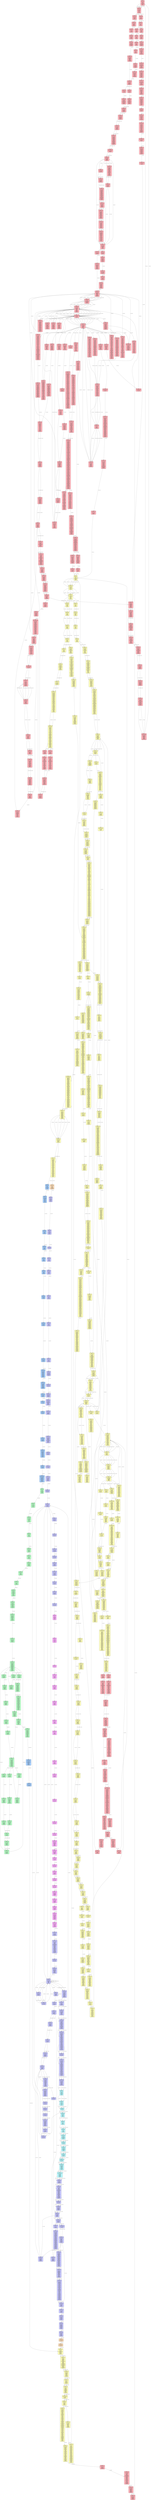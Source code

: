 digraph CFG {
    rankdir=TB;
    node [shape=box, style="filled, rounded", fontname="Arial", fontsize=8, margin=0.1];
    edge [fontname="Arial", fontsize=8, color="#555555"];

    "node_c36442b4a4522e871399cd717abdd847ab11fe88_0" [label="0xc36442...
start: 0x0 | end: 0xc
terminator: JUMPI
---------
0x0: PUSH1
0x2: PUSH1
0x4: MSTORE
0x5: PUSH1
0x7: CALLDATASIZE
0x8: LT
0x9: PUSH2
0xc: JUMPI", fillcolor="#ffb3ba"];
    "node_c36442b4a4522e871399cd717abdd847ab11fe88_d" [label="0xc36442...
start: 0xd | end: 0x1d
terminator: JUMPI
---------
0xd: PUSH1
0xf: CALLDATALOAD
0x10: PUSH1
0x12: SHR
0x13: DUP1
0x14: PUSH4
0x19: GT
0x1a: PUSH2
0x1d: JUMPI", fillcolor="#ffb3ba"];
    "node_c36442b4a4522e871399cd717abdd847ab11fe88_1e" [label="0xc36442...
start: 0x1e | end: 0x28
terminator: JUMPI
---------
0x1e: DUP1
0x1f: PUSH4
0x24: GT
0x25: PUSH2
0x28: JUMPI", fillcolor="#ffb3ba"];
    "node_c36442b4a4522e871399cd717abdd847ab11fe88_29" [label="0xc36442...
start: 0x29 | end: 0x33
terminator: JUMPI
---------
0x29: DUP1
0x2a: PUSH4
0x2f: GT
0x30: PUSH2
0x33: JUMPI", fillcolor="#ffb3ba"];
    "node_c36442b4a4522e871399cd717abdd847ab11fe88_7f" [label="0xc36442...
start: 0x7f | end: 0x8a
terminator: JUMPI
---------
0x7f: JUMPDEST
0x80: DUP1
0x81: PUSH4
0x86: GT
0x87: PUSH2
0x8a: JUMPI", fillcolor="#ffb3ba"];
    "node_c36442b4a4522e871399cd717abdd847ab11fe88_b0" [label="0xc36442...
start: 0xb0 | end: 0xbb
terminator: JUMPI
---------
0xb0: JUMPDEST
0xb1: DUP1
0xb2: PUSH4
0xb7: EQ
0xb8: PUSH2
0xbb: JUMPI", fillcolor="#ffb3ba"];
    "node_c36442b4a4522e871399cd717abdd847ab11fe88_63a" [label="0xc36442...
start: 0x63a | end: 0x647
terminator: JUMP
---------
0x63a: JUMPDEST
0x63b: PUSH2
0x63e: PUSH2
0x641: CALLDATASIZE
0x642: PUSH1
0x644: PUSH2
0x647: JUMP", fillcolor="#ffb3ba"];
    "node_c36442b4a4522e871399cd717abdd847ab11fe88_5337" [label="0xc36442...
start: 0x5337 | end: 0x5345
terminator: JUMPI
---------
0x5337: JUMPDEST
0x5338: PUSH1
0x533a: DUP1
0x533b: PUSH1
0x533d: DUP4
0x533e: DUP6
0x533f: SUB
0x5340: SLT
0x5341: ISZERO
0x5342: PUSH2
0x5345: JUMPI", fillcolor="#ffb3ba"];
    "node_c36442b4a4522e871399cd717abdd847ab11fe88_5349" [label="0xc36442...
start: 0x5349 | end: 0x535c
terminator: JUMPI
---------
0x5349: JUMPDEST
0x534a: DUP3
0x534b: CALLDATALOAD
0x534c: PUSH8
0x5355: DUP1
0x5356: DUP3
0x5357: GT
0x5358: ISZERO
0x5359: PUSH2
0x535c: JUMPI", fillcolor="#ffb3ba"];
    "node_c36442b4a4522e871399cd717abdd847ab11fe88_5360" [label="0xc36442...
start: 0x5360 | end: 0x536f
terminator: JUMPI
---------
0x5360: JUMPDEST
0x5361: DUP2
0x5362: DUP6
0x5363: ADD
0x5364: SWAP2
0x5365: POP
0x5366: DUP6
0x5367: PUSH1
0x5369: DUP4
0x536a: ADD
0x536b: SLT
0x536c: PUSH2
0x536f: JUMPI", fillcolor="#ffb3ba"];
    "node_c36442b4a4522e871399cd717abdd847ab11fe88_5373" [label="0xc36442...
start: 0x5373 | end: 0x537d
terminator: JUMPI
---------
0x5373: JUMPDEST
0x5374: DUP2
0x5375: CALLDATALOAD
0x5376: DUP2
0x5377: DUP2
0x5378: GT
0x5379: ISZERO
0x537a: PUSH2
0x537d: JUMPI", fillcolor="#ffb3ba"];
    "node_c36442b4a4522e871399cd717abdd847ab11fe88_5381" [label="0xc36442...
start: 0x5381 | end: 0x5390
terminator: JUMPI
---------
0x5381: JUMPDEST
0x5382: DUP7
0x5383: PUSH1
0x5385: DUP1
0x5386: DUP4
0x5387: MUL
0x5388: DUP6
0x5389: ADD
0x538a: ADD
0x538b: GT
0x538c: ISZERO
0x538d: PUSH2
0x5390: JUMPI", fillcolor="#ffb3ba"];
    "node_c36442b4a4522e871399cd717abdd847ab11fe88_5394" [label="0xc36442...
start: 0x5394 | end: 0x53a5
terminator: JUMP
---------
0x5394: JUMPDEST
0x5395: PUSH1
0x5397: SWAP3
0x5398: SWAP1
0x5399: SWAP3
0x539a: ADD
0x539b: SWAP7
0x539c: SWAP2
0x539d: SWAP6
0x539e: POP
0x539f: SWAP1
0x53a0: SWAP4
0x53a1: POP
0x53a2: POP
0x53a3: POP
0x53a4: POP
0x53a5: JUMP", fillcolor="#ffb3ba"];
    "node_c36442b4a4522e871399cd717abdd847ab11fe88_648" [label="0xc36442...
start: 0x648 | end: 0x64c
terminator: JUMP
---------
0x648: JUMPDEST
0x649: PUSH2
0x64c: JUMP", fillcolor="#ffb3ba"];
    "node_c36442b4a4522e871399cd717abdd847ab11fe88_27d5" [label="0xc36442...
start: 0x27d5 | end: 0x27e9
terminator: JUMPI
---------
0x27d5: JUMPDEST
0x27d6: PUSH1
0x27d8: DUP2
0x27d9: PUSH8
0x27e2: DUP2
0x27e3: GT
0x27e4: DUP1
0x27e5: ISZERO
0x27e6: PUSH2
0x27e9: JUMPI", fillcolor="#ffb3ba"];
    "node_c36442b4a4522e871399cd717abdd847ab11fe88_27ee" [label="0xc36442...
start: 0x27ee | end: 0x2808
terminator: JUMPI
---------
0x27ee: JUMPDEST
0x27ef: POP
0x27f0: PUSH1
0x27f2: MLOAD
0x27f3: SWAP1
0x27f4: DUP1
0x27f5: DUP3
0x27f6: MSTORE
0x27f7: DUP1
0x27f8: PUSH1
0x27fa: MUL
0x27fb: PUSH1
0x27fd: ADD
0x27fe: DUP3
0x27ff: ADD
0x2800: PUSH1
0x2802: MSTORE
0x2803: DUP1
0x2804: ISZERO
0x2805: PUSH2
0x2808: JUMPI", fillcolor="#ffb3ba"];
    "node_c36442b4a4522e871399cd717abdd847ab11fe88_2809" [label="0xc36442...
start: 0x2809 | end: 0x280c
terminator: JUMPDEST_PREV
---------
0x2809: DUP2
0x280a: PUSH1
0x280c: ADD", fillcolor="#ffb3ba"];
    "node_c36442b4a4522e871399cd717abdd847ab11fe88_280d" [label="0xc36442...
start: 0x280d | end: 0x281f
terminator: JUMPI
---------
0x280d: JUMPDEST
0x280e: PUSH1
0x2810: DUP2
0x2811: MSTORE
0x2812: PUSH1
0x2814: ADD
0x2815: SWAP1
0x2816: PUSH1
0x2818: SWAP1
0x2819: SUB
0x281a: SWAP1
0x281b: DUP2
0x281c: PUSH2
0x281f: JUMPI", fillcolor="#ffb3ba"];
    "node_c36442b4a4522e871399cd717abdd847ab11fe88_2820" [label="0xc36442...
start: 0x2820 | end: 0x2821
terminator: JUMPDEST_PREV
---------
0x2820: SWAP1
0x2821: POP", fillcolor="#ffb3ba"];
    "node_c36442b4a4522e871399cd717abdd847ab11fe88_2831" [label="0xc36442...
start: 0x2831 | end: 0x283e
terminator: JUMPI
---------
0x2831: PUSH1
0x2833: DUP1
0x2834: ADDRESS
0x2835: DUP7
0x2836: DUP7
0x2837: DUP6
0x2838: DUP2
0x2839: DUP2
0x283a: LT
0x283b: PUSH2
0x283e: JUMPI", fillcolor="#ffb3ba"];
    "node_c36442b4a4522e871399cd717abdd847ab11fe88_2840" [label="0xc36442...
start: 0x2840 | end: 0x2851
terminator: JUMP
---------
0x2840: JUMPDEST
0x2841: SWAP1
0x2842: POP
0x2843: PUSH1
0x2845: MUL
0x2846: DUP2
0x2847: ADD
0x2848: SWAP1
0x2849: PUSH2
0x284c: SWAP2
0x284d: SWAP1
0x284e: PUSH2
0x2851: JUMP", fillcolor="#ffb3ba"];
    "node_c36442b4a4522e871399cd717abdd847ab11fe88_5bef" [label="0xc36442...
start: 0x5bef | end: 0x5c1f
terminator: JUMPI
---------
0x5bef: JUMPDEST
0x5bf0: PUSH1
0x5bf2: DUP1
0x5bf3: DUP4
0x5bf4: CALLDATALOAD
0x5bf5: PUSH32
0x5c16: DUP5
0x5c17: CALLDATASIZE
0x5c18: SUB
0x5c19: ADD
0x5c1a: DUP2
0x5c1b: SLT
0x5c1c: PUSH2
0x5c1f: JUMPI", fillcolor="#ffb3ba"];
    "node_c36442b4a4522e871399cd717abdd847ab11fe88_5c23" [label="0xc36442...
start: 0x5c23 | end: 0x5c39
terminator: JUMPI
---------
0x5c23: JUMPDEST
0x5c24: DUP4
0x5c25: ADD
0x5c26: DUP1
0x5c27: CALLDATALOAD
0x5c28: SWAP2
0x5c29: POP
0x5c2a: PUSH8
0x5c33: DUP3
0x5c34: GT
0x5c35: ISZERO
0x5c36: PUSH2
0x5c39: JUMPI", fillcolor="#ffb3ba"];
    "node_c36442b4a4522e871399cd717abdd847ab11fe88_5c3d" [label="0xc36442...
start: 0x5c3d | end: 0x5c4d
terminator: JUMPI
---------
0x5c3d: JUMPDEST
0x5c3e: PUSH1
0x5c40: ADD
0x5c41: SWAP2
0x5c42: POP
0x5c43: CALLDATASIZE
0x5c44: DUP2
0x5c45: SWAP1
0x5c46: SUB
0x5c47: DUP3
0x5c48: SGT
0x5c49: ISZERO
0x5c4a: PUSH2
0x5c4d: JUMPI", fillcolor="#ffb3ba"];
    "node_c36442b4a4522e871399cd717abdd847ab11fe88_3b0f" [label="0xc36442...
start: 0x3b0f | end: 0x3b15
terminator: JUMP
---------
0x3b0f: JUMPDEST
0x3b10: SWAP3
0x3b11: POP
0x3b12: SWAP3
0x3b13: SWAP1
0x3b14: POP
0x3b15: JUMP", fillcolor="#ffb3ba"];
    "node_c36442b4a4522e871399cd717abdd847ab11fe88_2852" [label="0xc36442...
start: 0x2852 | end: 0x285f
terminator: JUMP
---------
0x2852: JUMPDEST
0x2853: PUSH1
0x2855: MLOAD
0x2856: PUSH2
0x2859: SWAP3
0x285a: SWAP2
0x285b: SWAP1
0x285c: PUSH2
0x285f: JUMP", fillcolor="#ffb3ba"];
    "node_c36442b4a4522e871399cd717abdd847ab11fe88_57d2" [label="0xc36442...
start: 0x57d2 | end: 0x57e1
terminator: JUMP
---------
0x57d2: JUMPDEST
0x57d3: PUSH1
0x57d5: DUP3
0x57d6: DUP5
0x57d7: DUP4
0x57d8: CALLDATACOPY
0x57d9: SWAP2
0x57da: ADD
0x57db: SWAP1
0x57dc: DUP2
0x57dd: MSTORE
0x57de: SWAP2
0x57df: SWAP1
0x57e0: POP
0x57e1: JUMP", fillcolor="#ffb3ba"];
    "node_c36442b4a4522e871399cd717abdd847ab11fe88_2860" [label="0xc36442...
start: 0x2860 | end: 0x286c
terminator: DELEGATECALL
---------
0x2860: JUMPDEST
0x2861: PUSH1
0x2863: PUSH1
0x2865: MLOAD
0x2866: DUP1
0x2867: DUP4
0x2868: SUB
0x2869: DUP2
0x286a: DUP6
0x286b: GAS
0x286c: DELEGATECALL", fillcolor="#ffb3ba"];
    "node_c36442b4a4522e871399cd717abdd847ab11fe88_153" [label="0xc36442...
start: 0x153 | end: 0x15e
terminator: JUMPI
---------
0x153: JUMPDEST
0x154: DUP1
0x155: PUSH4
0x15a: GT
0x15b: PUSH2
0x15e: JUMPI", fillcolor="#ffb3ba"];
    "node_c36442b4a4522e871399cd717abdd847ab11fe88_201" [label="0xc36442...
start: 0x201 | end: 0x20c
terminator: JUMPI
---------
0x201: JUMPDEST
0x202: DUP1
0x203: PUSH4
0x208: GT
0x209: PUSH2
0x20c: JUMPI", fillcolor="#ffb3ba"];
    "node_c36442b4a4522e871399cd717abdd847ab11fe88_20d" [label="0xc36442...
start: 0x20d | end: 0x217
terminator: JUMPI
---------
0x20d: DUP1
0x20e: PUSH4
0x213: GT
0x214: PUSH2
0x217: JUMPI", fillcolor="#ffb3ba"];
    "node_c36442b4a4522e871399cd717abdd847ab11fe88_23d" [label="0xc36442...
start: 0x23d | end: 0x248
terminator: JUMPI
---------
0x23d: JUMPDEST
0x23e: DUP1
0x23f: PUSH4
0x244: EQ
0x245: PUSH2
0x248: JUMPI", fillcolor="#ffb3ba"];
    "node_c36442b4a4522e871399cd717abdd847ab11fe88_3b7" [label="0xc36442...
start: 0x3b7 | end: 0x3c4
terminator: JUMP
---------
0x3b7: JUMPDEST
0x3b8: PUSH2
0x3bb: PUSH2
0x3be: CALLDATASIZE
0x3bf: PUSH1
0x3c1: PUSH2
0x3c4: JUMP", fillcolor="#ffb3ba"];
    "node_c36442b4a4522e871399cd717abdd847ab11fe88_5483" [label="0xc36442...
start: 0x5483 | end: 0x5490
terminator: JUMPI
---------
0x5483: JUMPDEST
0x5484: PUSH1
0x5486: PUSH1
0x5488: DUP3
0x5489: DUP5
0x548a: SUB
0x548b: SLT
0x548c: ISZERO
0x548d: PUSH2
0x5490: JUMPI", fillcolor="#ffb3ba"];
    "node_c36442b4a4522e871399cd717abdd847ab11fe88_547d" [label="0xc36442...
start: 0x547d | end: 0x5482
terminator: JUMP
---------
0x547d: JUMPDEST
0x547e: POP
0x547f: SWAP2
0x5480: SWAP1
0x5481: POP
0x5482: JUMP", fillcolor="#ffb3ba"];
    "node_c36442b4a4522e871399cd717abdd847ab11fe88_3c5" [label="0xc36442...
start: 0x3c5 | end: 0x3c9
terminator: JUMP
---------
0x3c5: JUMPDEST
0x3c6: PUSH2
0x3c9: JUMP", fillcolor="#ffb3ba"];
    "node_c36442b4a4522e871399cd717abdd847ab11fe88_93e" [label="0xc36442...
start: 0x93e | end: 0x94c
terminator: JUMP
---------
0x93e: JUMPDEST
0x93f: PUSH1
0x941: DUP1
0x942: DUP3
0x943: CALLDATALOAD
0x944: PUSH2
0x947: CALLER
0x948: DUP3
0x949: PUSH2
0x94c: JUMP", fillcolor="#ffb3ba"];
    "node_c36442b4a4522e871399cd717abdd847ab11fe88_32db" [label="0xc36442...
start: 0x32db | end: 0x32e5
terminator: JUMP
---------
0x32db: JUMPDEST
0x32dc: PUSH1
0x32de: PUSH2
0x32e1: DUP3
0x32e2: PUSH2
0x32e5: JUMP", fillcolor="#ffb3ba"];
    "node_c36442b4a4522e871399cd717abdd847ab11fe88_3246" [label="0xc36442...
start: 0x3246 | end: 0x3252
terminator: JUMP
---------
0x3246: JUMPDEST
0x3247: PUSH1
0x3249: PUSH2
0x324c: PUSH1
0x324e: DUP4
0x324f: PUSH2
0x3252: JUMP", fillcolor="#ffb3ba"];
    "node_c36442b4a4522e871399cd717abdd847ab11fe88_417b" [label="0xc36442...
start: 0x417b | end: 0x4186
terminator: JUMP
---------
0x417b: JUMPDEST
0x417c: PUSH1
0x417e: PUSH2
0x4181: DUP4
0x4182: DUP4
0x4183: PUSH2
0x4186: JUMP", fillcolor="#ffb3ba"];
    "node_c36442b4a4522e871399cd717abdd847ab11fe88_4af4" [label="0xc36442...
start: 0x4af4 | end: 0x4b0b
terminator: JUMP
---------
0x4af4: JUMPDEST
0x4af5: PUSH1
0x4af7: SWAP1
0x4af8: DUP2
0x4af9: MSTORE
0x4afa: PUSH1
0x4afc: SWAP2
0x4afd: SWAP1
0x4afe: SWAP2
0x4aff: ADD
0x4b00: PUSH1
0x4b02: MSTORE
0x4b03: PUSH1
0x4b05: SWAP1
0x4b06: SHA3
0x4b07: SLOAD
0x4b08: ISZERO
0x4b09: ISZERO
0x4b0a: SWAP1
0x4b0b: JUMP", fillcolor="#ffb3ba"];
    "node_c36442b4a4522e871399cd717abdd847ab11fe88_148c" [label="0xc36442...
start: 0x148c | end: 0x148e
terminator: JUMPDEST_PREV
---------
0x148c: JUMPDEST
0x148d: SWAP1
0x148e: POP", fillcolor="#ffb3ba"];
    "node_c36442b4a4522e871399cd717abdd847ab11fe88_148f" [label="0xc36442...
start: 0x148f | end: 0x1494
terminator: JUMP
---------
0x148f: JUMPDEST
0x1490: SWAP3
0x1491: SWAP2
0x1492: POP
0x1493: POP
0x1494: JUMP", fillcolor="#ffb3ba"];
    "node_c36442b4a4522e871399cd717abdd847ab11fe88_32e6" [label="0xc36442...
start: 0x32e6 | end: 0x32ea
terminator: JUMPI
---------
0x32e6: JUMPDEST
0x32e7: PUSH2
0x32ea: JUMPI", fillcolor="#ffb3ba"];
    "node_c36442b4a4522e871399cd717abdd847ab11fe88_3321" [label="0xc36442...
start: 0x3321 | end: 0x332b
terminator: JUMP
---------
0x3321: JUMPDEST
0x3322: PUSH1
0x3324: PUSH2
0x3327: DUP4
0x3328: PUSH2
0x332b: JUMP", fillcolor="#ffb3ba"];
    "node_c36442b4a4522e871399cd717abdd847ab11fe88_18ce" [label="0xc36442...
start: 0x18ce | end: 0x18f5
terminator: JUMP
---------
0x18ce: JUMPDEST
0x18cf: PUSH1
0x18d1: PUSH2
0x18d4: DUP3
0x18d5: PUSH1
0x18d7: MLOAD
0x18d8: DUP1
0x18d9: PUSH1
0x18db: ADD
0x18dc: PUSH1
0x18de: MSTORE
0x18df: DUP1
0x18e0: PUSH1
0x18e2: DUP2
0x18e3: MSTORE
0x18e4: PUSH1
0x18e6: ADD
0x18e7: PUSH2
0x18ea: PUSH1
0x18ec: SWAP2
0x18ed: CODECOPY
0x18ee: PUSH1
0x18f0: SWAP2
0x18f1: SWAP1
0x18f2: PUSH2
0x18f5: JUMP", fillcolor="#ffb3ba"];
    "node_c36442b4a4522e871399cd717abdd847ab11fe88_3b16" [label="0xc36442...
start: 0x3b16 | end: 0x3b22
terminator: JUMP
---------
0x3b16: JUMPDEST
0x3b17: PUSH1
0x3b19: PUSH2
0x3b1c: DUP5
0x3b1d: DUP5
0x3b1e: DUP5
0x3b1f: PUSH2
0x3b22: JUMP", fillcolor="#ffb3ba"];
    "node_c36442b4a4522e871399cd717abdd847ab11fe88_46b6" [label="0xc36442...
start: 0x46b6 | end: 0x46cd
terminator: JUMPI
---------
0x46b6: JUMPDEST
0x46b7: PUSH1
0x46b9: DUP3
0x46ba: DUP2
0x46bb: MSTORE
0x46bc: PUSH1
0x46be: DUP5
0x46bf: ADD
0x46c0: PUSH1
0x46c2: MSTORE
0x46c3: PUSH1
0x46c5: DUP2
0x46c6: SHA3
0x46c7: SLOAD
0x46c8: DUP3
0x46c9: DUP2
0x46ca: PUSH2
0x46cd: JUMPI", fillcolor="#ffb3ba"];
    "node_c36442b4a4522e871399cd717abdd847ab11fe88_4751" [label="0xc36442...
start: 0x4751 | end: 0x4762
terminator: JUMPI
---------
0x4751: JUMPDEST
0x4752: POP
0x4753: DUP5
0x4754: PUSH1
0x4756: ADD
0x4757: PUSH1
0x4759: DUP3
0x475a: SUB
0x475b: DUP2
0x475c: SLOAD
0x475d: DUP2
0x475e: LT
0x475f: PUSH2
0x4762: JUMPI", fillcolor="#ffb3ba"];
    "node_c36442b4a4522e871399cd717abdd847ab11fe88_4764" [label="0xc36442...
start: 0x4764 | end: 0x477f
terminator: JUMP
---------
0x4764: JUMPDEST
0x4765: SWAP1
0x4766: PUSH1
0x4768: MSTORE
0x4769: PUSH1
0x476b: PUSH1
0x476d: SHA3
0x476e: SWAP1
0x476f: PUSH1
0x4771: MUL
0x4772: ADD
0x4773: PUSH1
0x4775: ADD
0x4776: SLOAD
0x4777: SWAP2
0x4778: POP
0x4779: POP
0x477a: SWAP4
0x477b: SWAP3
0x477c: POP
0x477d: POP
0x477e: POP
0x477f: JUMP", fillcolor="#ffb3ba"];
    "node_c36442b4a4522e871399cd717abdd847ab11fe88_10c1" [label="0xc36442...
start: 0x10c1 | end: 0x10c8
terminator: JUMP
---------
0x10c1: JUMPDEST
0x10c2: SWAP5
0x10c3: SWAP4
0x10c4: POP
0x10c5: POP
0x10c6: POP
0x10c7: POP
0x10c8: JUMP", fillcolor="#ffb3ba"];
    "node_c36442b4a4522e871399cd717abdd847ab11fe88_332c" [label="0xc36442...
start: 0x332c | end: 0x3348
terminator: JUMPI
---------
0x332c: JUMPDEST
0x332d: SWAP1
0x332e: POP
0x332f: DUP1
0x3330: PUSH1
0x3332: PUSH1
0x3334: PUSH1
0x3336: SHL
0x3337: SUB
0x3338: AND
0x3339: DUP5
0x333a: PUSH1
0x333c: PUSH1
0x333e: PUSH1
0x3340: SHL
0x3341: SUB
0x3342: AND
0x3343: EQ
0x3344: DUP1
0x3345: PUSH2
0x3348: JUMPI", fillcolor="#ffb3ba"];
    "node_c36442b4a4522e871399cd717abdd847ab11fe88_3367" [label="0xc36442...
start: 0x3367 | end: 0x336c
terminator: JUMPI
---------
0x3367: JUMPDEST
0x3368: DUP1
0x3369: PUSH2
0x336c: JUMPI", fillcolor="#ffb3ba"];
    "node_c36442b4a4522e871399cd717abdd847ab11fe88_94d" [label="0xc36442...
start: 0x94d | end: 0x951
terminator: JUMPI
---------
0x94d: JUMPDEST
0x94e: PUSH2
0x951: JUMPI", fillcolor="#ffb3ba"];
    "node_c36442b4a4522e871399cd717abdd847ab11fe88_969" [label="0xc36442...
start: 0x969 | end: 0x976
terminator: JUMP
---------
0x969: JUMPDEST
0x96a: DUP4
0x96b: PUSH1
0x96d: ADD
0x96e: CALLDATALOAD
0x96f: DUP1
0x970: PUSH2
0x973: PUSH2
0x976: JUMP", fillcolor="#ffb3ba"];
    "node_c36442b4a4522e871399cd717abdd847ab11fe88_3377" [label="0xc36442...
start: 0x3377 | end: 0x337a
terminator: JUMP
---------
0x3377: JUMPDEST
0x3378: TIMESTAMP
0x3379: SWAP1
0x337a: JUMP", fillcolor="#ffb3ba"];
    "node_c36442b4a4522e871399cd717abdd847ab11fe88_977" [label="0xc36442...
start: 0x977 | end: 0x97d
terminator: JUMPI
---------
0x977: JUMPDEST
0x978: GT
0x979: ISZERO
0x97a: PUSH2
0x97d: JUMPI", fillcolor="#ffb3ba"];
    "node_c36442b4a4522e871399cd717abdd847ab11fe88_9ca" [label="0xc36442...
start: 0x9ca | end: 0x9db
terminator: JUMP
---------
0x9ca: JUMPDEST
0x9cb: PUSH1
0x9cd: PUSH2
0x9d0: PUSH1
0x9d2: DUP8
0x9d3: ADD
0x9d4: PUSH1
0x9d6: DUP9
0x9d7: ADD
0x9d8: PUSH2
0x9db: JUMP", fillcolor="#ffb3ba"];
    "node_c36442b4a4522e871399cd717abdd847ab11fe88_5562" [label="0xc36442...
start: 0x5562 | end: 0x556f
terminator: JUMPI
---------
0x5562: JUMPDEST
0x5563: PUSH1
0x5565: PUSH1
0x5567: DUP3
0x5568: DUP5
0x5569: SUB
0x556a: SLT
0x556b: ISZERO
0x556c: PUSH2
0x556f: JUMPI", fillcolor="#ffb3ba"];
    "node_c36442b4a4522e871399cd717abdd847ab11fe88_5573" [label="0xc36442...
start: 0x5573 | end: 0x557d
terminator: JUMP
---------
0x5573: JUMPDEST
0x5574: DUP2
0x5575: CALLDATALOAD
0x5576: PUSH2
0x5579: DUP2
0x557a: PUSH2
0x557d: JUMP", fillcolor="#ffb3ba"];
    "node_c36442b4a4522e871399cd717abdd847ab11fe88_5cf6" [label="0xc36442...
start: 0x5cf6 | end: 0x5d06
terminator: JUMPI
---------
0x5cf6: JUMPDEST
0x5cf7: PUSH1
0x5cf9: PUSH1
0x5cfb: PUSH1
0x5cfd: SHL
0x5cfe: SUB
0x5cff: DUP2
0x5d00: AND
0x5d01: DUP2
0x5d02: EQ
0x5d03: PUSH2
0x5d06: JUMPI", fillcolor="#ffb3ba"];
    "node_c36442b4a4522e871399cd717abdd847ab11fe88_5063" [label="0xc36442...
start: 0x5063 | end: 0x5065
terminator: JUMP
---------
0x5063: JUMPDEST
0x5064: POP
0x5065: JUMP", fillcolor="#ffb3ba"];
    "node_c36442b4a4522e871399cd717abdd847ab11fe88_34ca" [label="0xc36442...
start: 0x34ca | end: 0x34d0
terminator: JUMP
---------
0x34ca: JUMPDEST
0x34cb: SWAP4
0x34cc: SWAP3
0x34cd: POP
0x34ce: POP
0x34cf: POP
0x34d0: JUMP", fillcolor="#ffb3ba"];
    "node_c36442b4a4522e871399cd717abdd847ab11fe88_9dc" [label="0xc36442...
start: 0x9dc | end: 0x9ea
terminator: JUMPI
---------
0x9dc: JUMPDEST
0x9dd: PUSH1
0x9df: PUSH1
0x9e1: PUSH1
0x9e3: SHL
0x9e4: SUB
0x9e5: AND
0x9e6: GT
0x9e7: PUSH2
0x9ea: JUMPI", fillcolor="#ffb3ba"];
    "node_c36442b4a4522e871399cd717abdd847ab11fe88_9ef" [label="0xc36442...
start: 0x9ef | end: 0xa29
terminator: JUMP
---------
0x9ef: JUMPDEST
0x9f0: DUP5
0x9f1: CALLDATALOAD
0x9f2: PUSH1
0x9f4: SWAP1
0x9f5: DUP2
0x9f6: MSTORE
0x9f7: PUSH1
0x9f9: PUSH1
0x9fb: SWAP1
0x9fc: DUP2
0x9fd: MSTORE
0x9fe: PUSH1
0xa00: SWAP2
0xa01: DUP3
0xa02: SWAP1
0xa03: SHA3
0xa04: PUSH1
0xa06: DUP2
0xa07: ADD
0xa08: SLOAD
0xa09: SWAP1
0xa0a: SWAP3
0xa0b: PUSH1
0xa0d: PUSH1
0xa0f: SHL
0xa10: SWAP1
0xa11: SWAP2
0xa12: DIV
0xa13: PUSH1
0xa15: PUSH1
0xa17: PUSH1
0xa19: SHL
0xa1a: SUB
0xa1b: AND
0xa1c: SWAP2
0xa1d: PUSH2
0xa20: SWAP2
0xa21: DUP10
0xa22: ADD
0xa23: SWAP1
0xa24: DUP10
0xa25: ADD
0xa26: PUSH2
0xa29: JUMP", fillcolor="#ffb3ba"];
    "node_c36442b4a4522e871399cd717abdd847ab11fe88_a2a" [label="0xc36442...
start: 0xa2a | end: 0xa43
terminator: JUMPI
---------
0xa2a: JUMPDEST
0xa2b: PUSH1
0xa2d: PUSH1
0xa2f: PUSH1
0xa31: SHL
0xa32: SUB
0xa33: AND
0xa34: DUP2
0xa35: PUSH1
0xa37: PUSH1
0xa39: PUSH1
0xa3b: SHL
0xa3c: SUB
0xa3d: AND
0xa3e: LT
0xa3f: ISZERO
0xa40: PUSH2
0xa43: JUMPI", fillcolor="#ffb3ba"];
    "node_c36442b4a4522e871399cd717abdd847ab11fe88_a48" [label="0xc36442...
start: 0xa48 | end: 0xacb
terminator: JUMP
---------
0xa48: JUMPDEST
0xa49: PUSH1
0xa4b: DUP3
0xa4c: DUP2
0xa4d: ADD
0xa4e: SLOAD
0xa4f: PUSH10
0xa5a: AND
0xa5b: PUSH1
0xa5d: SWAP1
0xa5e: DUP2
0xa5f: MSTORE
0xa60: PUSH1
0xa62: PUSH1
0xa64: SWAP1
0xa65: DUP2
0xa66: MSTORE
0xa67: PUSH1
0xa69: DUP1
0xa6a: DUP4
0xa6b: SHA3
0xa6c: DUP2
0xa6d: MLOAD
0xa6e: PUSH1
0xa70: DUP2
0xa71: ADD
0xa72: DUP4
0xa73: MSTORE
0xa74: DUP2
0xa75: SLOAD
0xa76: PUSH1
0xa78: PUSH1
0xa7a: PUSH1
0xa7c: SHL
0xa7d: SUB
0xa7e: SWAP1
0xa7f: DUP2
0xa80: AND
0xa81: DUP3
0xa82: MSTORE
0xa83: SWAP2
0xa84: SWAP1
0xa85: SWAP6
0xa86: ADD
0xa87: SLOAD
0xa88: SWAP1
0xa89: DUP2
0xa8a: AND
0xa8b: SWAP3
0xa8c: DUP6
0xa8d: ADD
0xa8e: SWAP3
0xa8f: SWAP1
0xa90: SWAP3
0xa91: MSTORE
0xa92: PUSH1
0xa94: PUSH1
0xa96: SHL
0xa97: SWAP1
0xa98: SWAP2
0xa99: DIV
0xa9a: PUSH3
0xa9e: AND
0xa9f: SWAP1
0xaa0: DUP4
0xaa1: ADD
0xaa2: MSTORE
0xaa3: PUSH2
0xaa6: PUSH32
0xac7: DUP4
0xac8: PUSH2
0xacb: JUMP", fillcolor="#ffb3ba"];
    "node_c36442b4a4522e871399cd717abdd847ab11fe88_337b" [label="0xc36442...
start: 0x337b | end: 0x339e
terminator: JUMPI
---------
0x337b: JUMPDEST
0x337c: PUSH1
0x337e: DUP2
0x337f: PUSH1
0x3381: ADD
0x3382: MLOAD
0x3383: PUSH1
0x3385: PUSH1
0x3387: PUSH1
0x3389: SHL
0x338a: SUB
0x338b: AND
0x338c: DUP3
0x338d: PUSH1
0x338f: ADD
0x3390: MLOAD
0x3391: PUSH1
0x3393: PUSH1
0x3395: PUSH1
0x3397: SHL
0x3398: SUB
0x3399: AND
0x339a: LT
0x339b: PUSH2
0x339e: JUMPI", fillcolor="#ffb3ba"];
    "node_c36442b4a4522e871399cd717abdd847ab11fe88_33a3" [label="0xc36442...
start: 0x33a3 | end: 0x3476
terminator: JUMP
---------
0x33a3: JUMPDEST
0x33a4: POP
0x33a5: DUP1
0x33a6: MLOAD
0x33a7: PUSH1
0x33a9: DUP1
0x33aa: DUP4
0x33ab: ADD
0x33ac: MLOAD
0x33ad: PUSH1
0x33af: SWAP4
0x33b0: DUP5
0x33b1: ADD
0x33b2: MLOAD
0x33b3: DUP5
0x33b4: MLOAD
0x33b5: PUSH1
0x33b7: PUSH1
0x33b9: PUSH1
0x33bb: SHL
0x33bc: SUB
0x33bd: SWAP5
0x33be: DUP6
0x33bf: AND
0x33c0: DUP2
0x33c1: DUP6
0x33c2: ADD
0x33c3: MSTORE
0x33c4: SWAP4
0x33c5: SWAP1
0x33c6: SWAP2
0x33c7: AND
0x33c8: DUP4
0x33c9: DUP6
0x33ca: ADD
0x33cb: MSTORE
0x33cc: PUSH3
0x33d0: AND
0x33d1: PUSH1
0x33d3: DUP1
0x33d4: DUP5
0x33d5: ADD
0x33d6: SWAP2
0x33d7: SWAP1
0x33d8: SWAP2
0x33d9: MSTORE
0x33da: DUP4
0x33db: MLOAD
0x33dc: DUP1
0x33dd: DUP5
0x33de: SUB
0x33df: DUP3
0x33e0: ADD
0x33e1: DUP2
0x33e2: MSTORE
0x33e3: PUSH1
0x33e5: DUP5
0x33e6: ADD
0x33e7: DUP6
0x33e8: MSTORE
0x33e9: DUP1
0x33ea: MLOAD
0x33eb: SWAP1
0x33ec: DUP4
0x33ed: ADD
0x33ee: SHA3
0x33ef: PUSH32
0x3410: PUSH1
0x3412: DUP6
0x3413: ADD
0x3414: MSTORE
0x3415: SWAP5
0x3416: SWAP1
0x3417: SHL
0x3418: PUSH12
0x3425: NOT
0x3426: AND
0x3427: PUSH1
0x3429: DUP4
0x342a: ADD
0x342b: MSTORE
0x342c: PUSH1
0x342e: DUP3
0x342f: ADD
0x3430: SWAP4
0x3431: SWAP1
0x3432: SWAP4
0x3433: MSTORE
0x3434: PUSH32
0x3455: PUSH1
0x3457: DUP1
0x3458: DUP4
0x3459: ADD
0x345a: SWAP2
0x345b: SWAP1
0x345c: SWAP2
0x345d: MSTORE
0x345e: DUP3
0x345f: MLOAD
0x3460: DUP1
0x3461: DUP4
0x3462: SUB
0x3463: SWAP1
0x3464: SWAP2
0x3465: ADD
0x3466: DUP2
0x3467: MSTORE
0x3468: PUSH1
0x346a: SWAP1
0x346b: SWAP2
0x346c: ADD
0x346d: SWAP1
0x346e: SWAP2
0x346f: MSTORE
0x3470: DUP1
0x3471: MLOAD
0x3472: SWAP2
0x3473: ADD
0x3474: SHA3
0x3475: SWAP1
0x3476: JUMP", fillcolor="#ffb3ba"];
    "node_c36442b4a4522e871399cd717abdd847ab11fe88_acc" [label="0xc36442...
start: 0xacc | end: 0xb11
terminator: JUMP
---------
0xacc: JUMPDEST
0xacd: PUSH1
0xacf: DUP6
0xad0: ADD
0xad1: SLOAD
0xad2: SWAP1
0xad3: SWAP2
0xad4: POP
0xad5: PUSH1
0xad7: PUSH1
0xad9: PUSH1
0xadb: SHL
0xadc: SUB
0xadd: DUP3
0xade: AND
0xadf: SWAP1
0xae0: PUSH4
0xae5: SWAP1
0xae6: PUSH11
0xaf2: DUP2
0xaf3: DIV
0xaf4: PUSH1
0xaf6: SWAP1
0xaf7: DUP2
0xaf8: SIGNEXTEND
0xaf9: SWAP2
0xafa: PUSH1
0xafc: PUSH1
0xafe: SHL
0xaff: SWAP1
0xb00: DIV
0xb01: SWAP1
0xb02: SIGNEXTEND
0xb03: PUSH2
0xb06: PUSH1
0xb08: DUP15
0xb09: ADD
0xb0a: PUSH1
0xb0c: DUP16
0xb0d: ADD
0xb0e: PUSH2
0xb11: JUMP", fillcolor="#ffb3ba"];
    "node_c36442b4a4522e871399cd717abdd847ab11fe88_b12" [label="0xc36442...
start: 0xb12 | end: 0xb2f
terminator: JUMP
---------
0xb12: JUMPDEST
0xb13: PUSH1
0xb15: MLOAD
0xb16: DUP5
0xb17: PUSH4
0xb1c: AND
0xb1d: PUSH1
0xb1f: SHL
0xb20: DUP2
0xb21: MSTORE
0xb22: PUSH1
0xb24: ADD
0xb25: PUSH2
0xb28: SWAP4
0xb29: SWAP3
0xb2a: SWAP2
0xb2b: SWAP1
0xb2c: PUSH2
0xb2f: JUMP", fillcolor="#ffb3ba"];
    "node_c36442b4a4522e871399cd717abdd847ab11fe88_594b" [label="0xc36442...
start: 0x594b | end: 0x5970
terminator: JUMP
---------
0x594b: JUMPDEST
0x594c: PUSH1
0x594e: SWAP4
0x594f: DUP5
0x5950: SIGNEXTEND
0x5951: DUP2
0x5952: MSTORE
0x5953: SWAP2
0x5954: SWAP1
0x5955: SWAP3
0x5956: SIGNEXTEND
0x5957: PUSH1
0x5959: DUP3
0x595a: ADD
0x595b: MSTORE
0x595c: PUSH1
0x595e: PUSH1
0x5960: PUSH1
0x5962: SHL
0x5963: SUB
0x5964: SWAP1
0x5965: SWAP2
0x5966: AND
0x5967: PUSH1
0x5969: DUP3
0x596a: ADD
0x596b: MSTORE
0x596c: PUSH1
0x596e: ADD
0x596f: SWAP1
0x5970: JUMP", fillcolor="#ffb3ba"];
    "node_c36442b4a4522e871399cd717abdd847ab11fe88_b30" [label="0xc36442...
start: 0xb30 | end: 0xb44
terminator: JUMPI
---------
0xb30: JUMPDEST
0xb31: PUSH1
0xb33: DUP1
0xb34: MLOAD
0xb35: DUP1
0xb36: DUP4
0xb37: SUB
0xb38: DUP2
0xb39: PUSH1
0xb3b: DUP8
0xb3c: DUP1
0xb3d: EXTCODESIZE
0xb3e: ISZERO
0xb3f: DUP1
0xb40: ISZERO
0xb41: PUSH2
0xb44: JUMPI", fillcolor="#ffb3ba"];
    "node_c36442b4a4522e871399cd717abdd847ab11fe88_b49" [label="0xc36442...
start: 0xb49 | end: 0xb4c
terminator: CALL
---------
0xb49: JUMPDEST
0xb4a: POP
0xb4b: GAS
0xb4c: CALL", fillcolor="#ffb3ba"];
    "node_970a7749ecaa4394c8b2bf5f2471f41fd6b79288_0" [label="0x970a77...
start: 0x0 | end: 0xb
terminator: JUMPI
---------
0x0: PUSH1
0x2: PUSH1
0x4: MSTORE
0x5: CALLVALUE
0x6: DUP1
0x7: ISZERO
0x8: PUSH2
0xb: JUMPI", fillcolor="#ffffba"];
    "node_970a7749ecaa4394c8b2bf5f2471f41fd6b79288_10" [label="0x970a77...
start: 0x10 | end: 0x19
terminator: JUMPI
---------
0x10: JUMPDEST
0x11: POP
0x12: PUSH1
0x14: CALLDATASIZE
0x15: LT
0x16: PUSH2
0x19: JUMPI", fillcolor="#ffffba"];
    "node_970a7749ecaa4394c8b2bf5f2471f41fd6b79288_1a" [label="0x970a77...
start: 0x1a | end: 0x2a
terminator: JUMPI
---------
0x1a: PUSH1
0x1c: CALLDATALOAD
0x1d: PUSH1
0x1f: SHR
0x20: DUP1
0x21: PUSH4
0x26: GT
0x27: PUSH2
0x2a: JUMPI", fillcolor="#ffffba"];
    "node_970a7749ecaa4394c8b2bf5f2471f41fd6b79288_2b" [label="0x970a77...
start: 0x2b | end: 0x35
terminator: JUMPI
---------
0x2b: DUP1
0x2c: PUSH4
0x31: GT
0x32: PUSH2
0x35: JUMPI", fillcolor="#ffffba"];
    "node_970a7749ecaa4394c8b2bf5f2471f41fd6b79288_97" [label="0x970a77...
start: 0x97 | end: 0xa2
terminator: JUMPI
---------
0x97: JUMPDEST
0x98: DUP1
0x99: PUSH4
0x9e: GT
0x9f: PUSH2
0xa2: JUMPI", fillcolor="#ffffba"];
    "node_970a7749ecaa4394c8b2bf5f2471f41fd6b79288_a3" [label="0x970a77...
start: 0xa3 | end: 0xad
terminator: JUMPI
---------
0xa3: DUP1
0xa4: PUSH4
0xa9: EQ
0xaa: PUSH2
0xad: JUMPI", fillcolor="#ffffba"];
    "node_970a7749ecaa4394c8b2bf5f2471f41fd6b79288_ae" [label="0x970a77...
start: 0xae | end: 0xb8
terminator: JUMPI
---------
0xae: DUP1
0xaf: PUSH4
0xb4: EQ
0xb5: PUSH2
0xb8: JUMPI", fillcolor="#ffffba"];
    "node_970a7749ecaa4394c8b2bf5f2471f41fd6b79288_73c" [label="0x970a77...
start: 0x73c | end: 0x74d
terminator: JUMPI
---------
0x73c: JUMPDEST
0x73d: PUSH2
0x740: PUSH1
0x742: DUP1
0x743: CALLDATASIZE
0x744: SUB
0x745: PUSH1
0x747: DUP2
0x748: LT
0x749: ISZERO
0x74a: PUSH2
0x74d: JUMPI", fillcolor="#ffffba"];
    "node_970a7749ecaa4394c8b2bf5f2471f41fd6b79288_752" [label="0x970a77...
start: 0x752 | end: 0x775
terminator: JUMP
---------
0x752: JUMPDEST
0x753: POP
0x754: DUP1
0x755: CALLDATALOAD
0x756: PUSH1
0x758: SWAP1
0x759: DUP2
0x75a: SIGNEXTEND
0x75b: SWAP2
0x75c: PUSH1
0x75e: DUP2
0x75f: ADD
0x760: CALLDATALOAD
0x761: SWAP1
0x762: SWAP2
0x763: SIGNEXTEND
0x764: SWAP1
0x765: PUSH1
0x767: ADD
0x768: CALLDATALOAD
0x769: PUSH1
0x76b: PUSH1
0x76d: PUSH1
0x76f: SHL
0x770: SUB
0x771: AND
0x772: PUSH2
0x775: JUMP", fillcolor="#ffffba"];
    "node_970a7749ecaa4394c8b2bf5f2471f41fd6b79288_2569" [label="0x970a77...
start: 0x2569 | end: 0x257d
terminator: JUMPI
---------
0x2569: JUMPDEST
0x256a: PUSH1
0x256c: DUP1
0x256d: SLOAD
0x256e: DUP2
0x256f: SWAP1
0x2570: PUSH1
0x2572: PUSH1
0x2574: SHL
0x2575: SWAP1
0x2576: DIV
0x2577: PUSH1
0x2579: AND
0x257a: PUSH2
0x257d: JUMPI", fillcolor="#ffffba"];
    "node_970a7749ecaa4394c8b2bf5f2471f41fd6b79288_25b0" [label="0x970a77...
start: 0x25b0 | end: 0x25fb
terminator: JUMP
---------
0x25b0: JUMPDEST
0x25b1: PUSH1
0x25b3: DUP1
0x25b4: SLOAD
0x25b5: PUSH1
0x25b7: PUSH1
0x25b9: SHL
0x25ba: NOT
0x25bb: AND
0x25bc: DUP2
0x25bd: SSTORE
0x25be: PUSH1
0x25c0: DUP1
0x25c1: MLOAD
0x25c2: PUSH1
0x25c4: DUP2
0x25c5: ADD
0x25c6: DUP3
0x25c7: MSTORE
0x25c8: CALLER
0x25c9: DUP2
0x25ca: MSTORE
0x25cb: PUSH1
0x25cd: DUP9
0x25ce: DUP2
0x25cf: SIGNEXTEND
0x25d0: PUSH1
0x25d2: DUP4
0x25d3: ADD
0x25d4: MSTORE
0x25d5: DUP8
0x25d6: SWAP1
0x25d7: SIGNEXTEND
0x25d8: SWAP2
0x25d9: DUP2
0x25da: ADD
0x25db: SWAP2
0x25dc: SWAP1
0x25dd: SWAP2
0x25de: MSTORE
0x25df: DUP2
0x25e0: SWAP1
0x25e1: DUP2
0x25e2: SWAP1
0x25e3: PUSH2
0x25e6: SWAP1
0x25e7: PUSH1
0x25e9: DUP2
0x25ea: ADD
0x25eb: PUSH2
0x25ee: PUSH1
0x25f0: PUSH1
0x25f2: PUSH1
0x25f4: SHL
0x25f5: SUB
0x25f6: DUP11
0x25f7: AND
0x25f8: PUSH2
0x25fb: JUMP", fillcolor="#ffffba"];
    "node_970a7749ecaa4394c8b2bf5f2471f41fd6b79288_3f58" [label="0x970a77...
start: 0x3f58 | end: 0x3f64
terminator: JUMPI
---------
0x3f58: JUMPDEST
0x3f59: DUP1
0x3f5a: PUSH1
0x3f5c: DUP2
0x3f5d: SWAP1
0x3f5e: SIGNEXTEND
0x3f5f: DUP2
0x3f60: EQ
0x3f61: PUSH2
0x3f64: JUMPI", fillcolor="#ffffba"];
    "node_970a7749ecaa4394c8b2bf5f2471f41fd6b79288_2beb" [label="0x970a77...
start: 0x2beb | end: 0x2bef
terminator: JUMP
---------
0x2beb: JUMPDEST
0x2bec: SWAP2
0x2bed: SWAP1
0x2bee: POP
0x2bef: JUMP", fillcolor="#ffffba"];
    "node_970a7749ecaa4394c8b2bf5f2471f41fd6b79288_25fc" [label="0x970a77...
start: 0x25fc | end: 0x2608
terminator: JUMP
---------
0x25fc: JUMPDEST
0x25fd: PUSH1
0x25ff: SUB
0x2600: PUSH1
0x2602: SIGNEXTEND
0x2603: SWAP1
0x2604: MSTORE
0x2605: PUSH2
0x2608: JUMP", fillcolor="#ffffba"];
    "node_970a7749ecaa4394c8b2bf5f2471f41fd6b79288_3f69" [label="0x970a77...
start: 0x3f69 | end: 0x3f75
terminator: JUMP
---------
0x3f69: JUMPDEST
0x3f6a: PUSH1
0x3f6c: DUP1
0x3f6d: PUSH1
0x3f6f: PUSH2
0x3f72: PUSH2
0x3f75: JUMP", fillcolor="#ffffba"];
    "node_970a7749ecaa4394c8b2bf5f2471f41fd6b79288_2bf0" [label="0x970a77...
start: 0x2bf0 | end: 0x2c20
terminator: JUMPI
---------
0x2bf0: JUMPDEST
0x2bf1: ADDRESS
0x2bf2: PUSH1
0x2bf4: PUSH1
0x2bf6: PUSH1
0x2bf8: SHL
0x2bf9: SUB
0x2bfa: PUSH32
0x2c1b: AND
0x2c1c: EQ
0x2c1d: PUSH2
0x2c20: JUMPI", fillcolor="#ffffba"];
    "node_970a7749ecaa4394c8b2bf5f2471f41fd6b79288_2c25" [label="0x970a77...
start: 0x2c25 | end: 0x2c26
terminator: JUMP
---------
0x2c25: JUMPDEST
0x2c26: JUMP", fillcolor="#ffffba"];
    "node_970a7749ecaa4394c8b2bf5f2471f41fd6b79288_3f76" [label="0x970a77...
start: 0x3f76 | end: 0x3f87
terminator: JUMP
---------
0x3f76: JUMPDEST
0x3f77: PUSH2
0x3f7a: DUP5
0x3f7b: PUSH1
0x3f7d: ADD
0x3f7e: MLOAD
0x3f7f: DUP6
0x3f80: PUSH1
0x3f82: ADD
0x3f83: MLOAD
0x3f84: PUSH2
0x3f87: JUMP", fillcolor="#ffffba"];
    "node_970a7749ecaa4394c8b2bf5f2471f41fd6b79288_43a1" [label="0x970a77...
start: 0x43a1 | end: 0x43ae
terminator: JUMPI
---------
0x43a1: JUMPDEST
0x43a2: DUP1
0x43a3: PUSH1
0x43a5: SIGNEXTEND
0x43a6: DUP3
0x43a7: PUSH1
0x43a9: SIGNEXTEND
0x43aa: SLT
0x43ab: PUSH2
0x43ae: JUMPI", fillcolor="#ffffba"];
    "node_970a7749ecaa4394c8b2bf5f2471f41fd6b79288_43e1" [label="0x970a77...
start: 0x43e1 | end: 0x43f1
terminator: JUMPI
---------
0x43e1: JUMPDEST
0x43e2: PUSH3
0x43e6: NOT
0x43e7: PUSH1
0x43e9: DUP4
0x43ea: SWAP1
0x43eb: SIGNEXTEND
0x43ec: SLT
0x43ed: ISZERO
0x43ee: PUSH2
0x43f1: JUMPI", fillcolor="#ffffba"];
    "node_970a7749ecaa4394c8b2bf5f2471f41fd6b79288_4424" [label="0x970a77...
start: 0x4424 | end: 0x4433
terminator: JUMPI
---------
0x4424: JUMPDEST
0x4425: PUSH3
0x4429: PUSH1
0x442b: DUP3
0x442c: SWAP1
0x442d: SIGNEXTEND
0x442e: SGT
0x442f: ISZERO
0x4430: PUSH2
0x4433: JUMPI", fillcolor="#ffffba"];
    "node_970a7749ecaa4394c8b2bf5f2471f41fd6b79288_4466" [label="0x970a77...
start: 0x4466 | end: 0x4469
terminator: JUMP
---------
0x4466: JUMPDEST
0x4467: POP
0x4468: POP
0x4469: JUMP", fillcolor="#ffffba"];
    "node_970a7749ecaa4394c8b2bf5f2471f41fd6b79288_3f88" [label="0x970a77...
start: 0x3f88 | end: 0x402b
terminator: JUMP
---------
0x3f88: JUMPDEST
0x3f89: PUSH1
0x3f8b: DUP1
0x3f8c: MLOAD
0x3f8d: PUSH1
0x3f8f: DUP2
0x3f90: ADD
0x3f91: DUP3
0x3f92: MSTORE
0x3f93: PUSH1
0x3f95: SLOAD
0x3f96: PUSH1
0x3f98: PUSH1
0x3f9a: PUSH1
0x3f9c: SHL
0x3f9d: SUB
0x3f9e: DUP2
0x3f9f: AND
0x3fa0: DUP3
0x3fa1: MSTORE
0x3fa2: PUSH1
0x3fa4: PUSH1
0x3fa6: SHL
0x3fa7: DUP2
0x3fa8: DIV
0x3fa9: PUSH1
0x3fab: SWAP1
0x3fac: DUP2
0x3fad: SIGNEXTEND
0x3fae: DUP2
0x3faf: SIGNEXTEND
0x3fb0: SWAP1
0x3fb1: SIGNEXTEND
0x3fb2: PUSH1
0x3fb4: DUP1
0x3fb5: DUP5
0x3fb6: ADD
0x3fb7: DUP3
0x3fb8: SWAP1
0x3fb9: MSTORE
0x3fba: PUSH2
0x3fbd: PUSH1
0x3fbf: PUSH1
0x3fc1: SHL
0x3fc2: DUP5
0x3fc3: DIV
0x3fc4: DUP2
0x3fc5: AND
0x3fc6: DUP6
0x3fc7: DUP8
0x3fc8: ADD
0x3fc9: MSTORE
0x3fca: PUSH1
0x3fcc: PUSH1
0x3fce: SHL
0x3fcf: DUP5
0x3fd0: DIV
0x3fd1: DUP2
0x3fd2: AND
0x3fd3: PUSH1
0x3fd5: DUP1
0x3fd6: DUP8
0x3fd7: ADD
0x3fd8: SWAP2
0x3fd9: SWAP1
0x3fda: SWAP2
0x3fdb: MSTORE
0x3fdc: PUSH1
0x3fde: PUSH1
0x3fe0: SHL
0x3fe1: DUP6
0x3fe2: DIV
0x3fe3: SWAP1
0x3fe4: SWAP2
0x3fe5: AND
0x3fe6: PUSH1
0x3fe8: DUP7
0x3fe9: ADD
0x3fea: MSTORE
0x3feb: PUSH1
0x3fed: PUSH1
0x3fef: PUSH1
0x3ff1: SHL
0x3ff2: DUP6
0x3ff3: DIV
0x3ff4: DUP2
0x3ff5: AND
0x3ff6: PUSH1
0x3ff8: DUP8
0x3ff9: ADD
0x3ffa: MSTORE
0x3ffb: PUSH1
0x3ffd: PUSH1
0x3fff: SHL
0x4000: SWAP1
0x4001: SWAP5
0x4002: DIV
0x4003: SWAP1
0x4004: SWAP4
0x4005: AND
0x4006: ISZERO
0x4007: ISZERO
0x4008: PUSH1
0x400a: DUP6
0x400b: ADD
0x400c: MSTORE
0x400d: DUP9
0x400e: MLOAD
0x400f: SWAP1
0x4010: DUP10
0x4011: ADD
0x4012: MLOAD
0x4013: SWAP5
0x4014: DUP10
0x4015: ADD
0x4016: MLOAD
0x4017: SWAP3
0x4018: DUP10
0x4019: ADD
0x401a: MLOAD
0x401b: SWAP4
0x401c: SWAP5
0x401d: PUSH2
0x4020: SWAP5
0x4021: SWAP2
0x4022: SWAP4
0x4023: SWAP1
0x4024: SWAP3
0x4025: SWAP1
0x4026: SWAP2
0x4027: SWAP1
0x4028: PUSH2
0x402b: JUMP", fillcolor="#ffffba"];
    "node_970a7749ecaa4394c8b2bf5f2471f41fd6b79288_4acf" [label="0x970a77...
start: 0x4acf | end: 0x4add
terminator: JUMP
---------
0x4acf: JUMPDEST
0x4ad0: PUSH1
0x4ad2: PUSH2
0x4ad5: PUSH1
0x4ad7: DUP8
0x4ad8: DUP8
0x4ad9: DUP8
0x4ada: PUSH2
0x4add: JUMP", fillcolor="#ffffba"];
    "node_970a7749ecaa4394c8b2bf5f2471f41fd6b79288_41e3" [label="0x970a77...
start: 0x41e3 | end: 0x4246
terminator: JUMP
---------
0x41e3: JUMPDEST
0x41e4: PUSH1
0x41e6: DUP1
0x41e7: MLOAD
0x41e8: PUSH1
0x41ea: SWAP5
0x41eb: SWAP1
0x41ec: SWAP5
0x41ed: SHL
0x41ee: PUSH12
0x41fb: NOT
0x41fc: AND
0x41fd: PUSH1
0x41ff: DUP1
0x4200: DUP7
0x4201: ADD
0x4202: SWAP2
0x4203: SWAP1
0x4204: SWAP2
0x4205: MSTORE
0x4206: PUSH1
0x4208: SWAP4
0x4209: DUP5
0x420a: SIGNEXTEND
0x420b: PUSH1
0x420d: SWAP1
0x420e: DUP2
0x420f: SHL
0x4210: PUSH1
0x4212: DUP8
0x4213: ADD
0x4214: MSTORE
0x4215: SWAP3
0x4216: SWAP1
0x4217: SWAP4
0x4218: SIGNEXTEND
0x4219: SWAP1
0x421a: SWAP2
0x421b: SHL
0x421c: PUSH1
0x421e: DUP5
0x421f: ADD
0x4220: MSTORE
0x4221: DUP1
0x4222: MLOAD
0x4223: DUP1
0x4224: DUP5
0x4225: SUB
0x4226: PUSH1
0x4228: ADD
0x4229: DUP2
0x422a: MSTORE
0x422b: PUSH1
0x422d: SWAP1
0x422e: SWAP4
0x422f: ADD
0x4230: DUP2
0x4231: MSTORE
0x4232: DUP3
0x4233: MLOAD
0x4234: SWAP3
0x4235: DUP3
0x4236: ADD
0x4237: SWAP3
0x4238: SWAP1
0x4239: SWAP3
0x423a: SHA3
0x423b: PUSH1
0x423d: SWAP1
0x423e: DUP2
0x423f: MSTORE
0x4240: SWAP3
0x4241: SWAP1
0x4242: MSTORE
0x4243: SWAP1
0x4244: SHA3
0x4245: SWAP1
0x4246: JUMP", fillcolor="#ffffba"];
    "node_970a7749ecaa4394c8b2bf5f2471f41fd6b79288_4ade" [label="0x970a77...
start: 0x4ade | end: 0x4af5
terminator: JUMPI
---------
0x4ade: JUMPDEST
0x4adf: PUSH1
0x4ae1: SLOAD
0x4ae2: PUSH1
0x4ae4: SLOAD
0x4ae5: SWAP2
0x4ae6: SWAP3
0x4ae7: POP
0x4ae8: SWAP1
0x4ae9: PUSH1
0x4aeb: DUP1
0x4aec: PUSH1
0x4aee: DUP8
0x4aef: SWAP1
0x4af0: SIGNEXTEND
0x4af1: ISZERO
0x4af2: PUSH2
0x4af5: JUMPI", fillcolor="#ffffba"];
    "node_970a7749ecaa4394c8b2bf5f2471f41fd6b79288_4af6" [label="0x970a77...
start: 0x4af6 | end: 0x4afe
terminator: JUMP
---------
0x4af6: PUSH1
0x4af8: PUSH2
0x4afb: PUSH2
0x4afe: JUMP", fillcolor="#ffffba"];
    "node_970a7749ecaa4394c8b2bf5f2471f41fd6b79288_2c27" [label="0x970a77...
start: 0x2c27 | end: 0x2c2a
terminator: JUMP
---------
0x2c27: JUMPDEST
0x2c28: TIMESTAMP
0x2c29: SWAP1
0x2c2a: JUMP", fillcolor="#ffffba"];
    "node_970a7749ecaa4394c8b2bf5f2471f41fd6b79288_4aff" [label="0x970a77...
start: 0x4aff | end: 0x4b48
terminator: JUMP
---------
0x4aff: JUMPDEST
0x4b00: PUSH1
0x4b02: DUP1
0x4b03: SLOAD
0x4b04: PUSH1
0x4b06: SLOAD
0x4b07: SWAP3
0x4b08: SWAP4
0x4b09: POP
0x4b0a: SWAP1
0x4b0b: SWAP2
0x4b0c: DUP3
0x4b0d: SWAP2
0x4b0e: PUSH2
0x4b11: SWAP2
0x4b12: PUSH1
0x4b14: SWAP2
0x4b15: DUP7
0x4b16: SWAP2
0x4b17: DUP6
0x4b18: SWAP2
0x4b19: PUSH1
0x4b1b: PUSH1
0x4b1d: SHL
0x4b1e: DUP2
0x4b1f: DIV
0x4b20: PUSH1
0x4b22: SIGNEXTEND
0x4b23: SWAP2
0x4b24: PUSH2
0x4b27: PUSH1
0x4b29: PUSH1
0x4b2b: SHL
0x4b2c: DUP4
0x4b2d: DIV
0x4b2e: DUP2
0x4b2f: AND
0x4b30: SWAP3
0x4b31: PUSH1
0x4b33: PUSH1
0x4b35: PUSH1
0x4b37: SHL
0x4b38: SUB
0x4b39: SWAP1
0x4b3a: SWAP3
0x4b3b: AND
0x4b3c: SWAP2
0x4b3d: PUSH1
0x4b3f: PUSH1
0x4b41: SHL
0x4b42: SWAP1
0x4b43: DIV
0x4b44: AND
0x4b45: PUSH2
0x4b48: JUMP", fillcolor="#ffffba"];
    "node_970a7749ecaa4394c8b2bf5f2471f41fd6b79288_3389" [label="0x970a77...
start: 0x3389 | end: 0x3397
terminator: JUMPI
---------
0x3389: JUMPDEST
0x338a: PUSH1
0x338c: DUP1
0x338d: PUSH4
0x3392: DUP8
0x3393: AND
0x3394: PUSH2
0x3397: JUMPI", fillcolor="#ffffba"];
    "node_970a7749ecaa4394c8b2bf5f2471f41fd6b79288_3398" [label="0x970a77...
start: 0x3398 | end: 0x33a8
terminator: JUMPI
---------
0x3398: PUSH1
0x339a: DUP10
0x339b: DUP7
0x339c: PUSH2
0x339f: AND
0x33a0: PUSH2
0x33a3: DUP2
0x33a4: LT
0x33a5: PUSH2
0x33a8: JUMPI", fillcolor="#ffffba"];
    "node_970a7749ecaa4394c8b2bf5f2471f41fd6b79288_33aa" [label="0x970a77...
start: 0x33aa | end: 0x340d
terminator: JUMPI
---------
0x33aa: JUMPDEST
0x33ab: PUSH1
0x33ad: DUP1
0x33ae: MLOAD
0x33af: PUSH1
0x33b1: DUP2
0x33b2: ADD
0x33b3: DUP3
0x33b4: MSTORE
0x33b5: SWAP2
0x33b6: SWAP1
0x33b7: SWAP3
0x33b8: ADD
0x33b9: SLOAD
0x33ba: PUSH4
0x33bf: DUP1
0x33c0: DUP3
0x33c1: AND
0x33c2: DUP1
0x33c3: DUP5
0x33c4: MSTORE
0x33c5: PUSH5
0x33cb: DUP4
0x33cc: DIV
0x33cd: PUSH1
0x33cf: SWAP1
0x33d0: DUP2
0x33d1: SIGNEXTEND
0x33d2: DUP2
0x33d3: SIGNEXTEND
0x33d4: SWAP1
0x33d5: SIGNEXTEND
0x33d6: PUSH1
0x33d8: DUP6
0x33d9: ADD
0x33da: MSTORE
0x33db: PUSH1
0x33dd: PUSH1
0x33df: SHL
0x33e0: DUP4
0x33e1: DIV
0x33e2: PUSH1
0x33e4: PUSH1
0x33e6: PUSH1
0x33e8: SHL
0x33e9: SUB
0x33ea: AND
0x33eb: SWAP5
0x33ec: DUP5
0x33ed: ADD
0x33ee: SWAP5
0x33ef: SWAP1
0x33f0: SWAP5
0x33f1: MSTORE
0x33f2: PUSH1
0x33f4: PUSH1
0x33f6: SHL
0x33f7: SWAP1
0x33f8: SWAP2
0x33f9: DIV
0x33fa: PUSH1
0x33fc: AND
0x33fd: ISZERO
0x33fe: ISZERO
0x33ff: PUSH1
0x3401: DUP4
0x3402: ADD
0x3403: MSTORE
0x3404: SWAP1
0x3405: SWAP3
0x3406: POP
0x3407: DUP11
0x3408: AND
0x3409: EQ
0x340a: PUSH2
0x340d: JUMPI", fillcolor="#ffffba"];
    "node_970a7749ecaa4394c8b2bf5f2471f41fd6b79288_340e" [label="0x970a77...
start: 0x340e | end: 0x3418
terminator: JUMP
---------
0x340e: PUSH2
0x3411: DUP2
0x3412: DUP11
0x3413: DUP10
0x3414: DUP9
0x3415: PUSH2
0x3418: JUMP", fillcolor="#ffffba"];
    "node_970a7749ecaa4394c8b2bf5f2471f41fd6b79288_4822" [label="0x970a77...
start: 0x4822 | end: 0x4829
terminator: JUMP
---------
0x4822: JUMPDEST
0x4823: PUSH2
0x4826: PUSH2
0x4829: JUMP", fillcolor="#ffffba"];
    "node_970a7749ecaa4394c8b2bf5f2471f41fd6b79288_564a" [label="0x970a77...
start: 0x564a | end: 0x5670
terminator: JUMP
---------
0x564a: JUMPDEST
0x564b: PUSH1
0x564d: DUP1
0x564e: MLOAD
0x564f: PUSH1
0x5651: DUP2
0x5652: ADD
0x5653: DUP3
0x5654: MSTORE
0x5655: PUSH1
0x5657: DUP1
0x5658: DUP3
0x5659: MSTORE
0x565a: PUSH1
0x565c: DUP3
0x565d: ADD
0x565e: DUP2
0x565f: SWAP1
0x5660: MSTORE
0x5661: SWAP2
0x5662: DUP2
0x5663: ADD
0x5664: DUP3
0x5665: SWAP1
0x5666: MSTORE
0x5667: PUSH1
0x5669: DUP2
0x566a: ADD
0x566b: SWAP2
0x566c: SWAP1
0x566d: SWAP2
0x566e: MSTORE
0x566f: SWAP1
0x5670: JUMP", fillcolor="#ffffba"];
    "node_970a7749ecaa4394c8b2bf5f2471f41fd6b79288_482a" [label="0x970a77...
start: 0x482a | end: 0x4877
terminator: JUMPI
---------
0x482a: JUMPDEST
0x482b: PUSH1
0x482d: DUP6
0x482e: PUSH1
0x4830: ADD
0x4831: MLOAD
0x4832: DUP6
0x4833: SUB
0x4834: SWAP1
0x4835: POP
0x4836: PUSH1
0x4838: MLOAD
0x4839: DUP1
0x483a: PUSH1
0x483c: ADD
0x483d: PUSH1
0x483f: MSTORE
0x4840: DUP1
0x4841: DUP7
0x4842: PUSH4
0x4847: AND
0x4848: DUP2
0x4849: MSTORE
0x484a: PUSH1
0x484c: ADD
0x484d: DUP3
0x484e: PUSH4
0x4853: AND
0x4854: DUP7
0x4855: PUSH1
0x4857: SIGNEXTEND
0x4858: MUL
0x4859: DUP9
0x485a: PUSH1
0x485c: ADD
0x485d: MLOAD
0x485e: ADD
0x485f: PUSH1
0x4861: SIGNEXTEND
0x4862: DUP2
0x4863: MSTORE
0x4864: PUSH1
0x4866: ADD
0x4867: PUSH1
0x4869: DUP6
0x486a: PUSH1
0x486c: PUSH1
0x486e: PUSH1
0x4870: SHL
0x4871: SUB
0x4872: AND
0x4873: GT
0x4874: PUSH2
0x4877: JUMPI", fillcolor="#ffffba"];
    "node_970a7749ecaa4394c8b2bf5f2471f41fd6b79288_487e" [label="0x970a77...
start: 0x487e | end: 0x487f
terminator: JUMPDEST_PREV
---------
0x487e: JUMPDEST
0x487f: DUP5", fillcolor="#ffffba"];
    "node_970a7749ecaa4394c8b2bf5f2471f41fd6b79288_48ab" [label="0x970a77...
start: 0x48ab | end: 0x48d1
terminator: JUMP
---------
0x48ab: JUMPDEST
0x48ac: DIV
0x48ad: DUP9
0x48ae: PUSH1
0x48b0: ADD
0x48b1: MLOAD
0x48b2: ADD
0x48b3: PUSH1
0x48b5: PUSH1
0x48b7: PUSH1
0x48b9: SHL
0x48ba: SUB
0x48bb: AND
0x48bc: DUP2
0x48bd: MSTORE
0x48be: PUSH1
0x48c0: ADD
0x48c1: PUSH1
0x48c3: ISZERO
0x48c4: ISZERO
0x48c5: DUP2
0x48c6: MSTORE
0x48c7: POP
0x48c8: SWAP2
0x48c9: POP
0x48ca: POP
0x48cb: SWAP5
0x48cc: SWAP4
0x48cd: POP
0x48ce: POP
0x48cf: POP
0x48d0: POP
0x48d1: JUMP", fillcolor="#ffffba"];
    "node_970a7749ecaa4394c8b2bf5f2471f41fd6b79288_3419" [label="0x970a77...
start: 0x3419 | end: 0x341b
terminator: JUMPDEST_PREV
---------
0x3419: JUMPDEST
0x341a: SWAP1
0x341b: POP", fillcolor="#ffffba"];
    "node_970a7749ecaa4394c8b2bf5f2471f41fd6b79288_3510" [label="0x970a77...
start: 0x3510 | end: 0x351b
terminator: JUMP
---------
0x3510: JUMPDEST
0x3511: SWAP8
0x3512: POP
0x3513: SWAP8
0x3514: SWAP6
0x3515: POP
0x3516: POP
0x3517: POP
0x3518: POP
0x3519: POP
0x351a: POP
0x351b: JUMP", fillcolor="#ffffba"];
    "node_970a7749ecaa4394c8b2bf5f2471f41fd6b79288_4b49" [label="0x970a77...
start: 0x4b49 | end: 0x4b82
terminator: JUMP
---------
0x4b49: JUMPDEST
0x4b4a: SWAP1
0x4b4b: SWAP3
0x4b4c: POP
0x4b4d: SWAP1
0x4b4e: POP
0x4b4f: PUSH2
0x4b52: PUSH1
0x4b54: DUP14
0x4b55: DUP12
0x4b56: DUP14
0x4b57: DUP12
0x4b58: DUP12
0x4b59: DUP8
0x4b5a: DUP10
0x4b5b: DUP12
0x4b5c: PUSH1
0x4b5e: PUSH32
0x4b7f: PUSH2
0x4b82: JUMP", fillcolor="#ffffba"];
    "node_970a7749ecaa4394c8b2bf5f2471f41fd6b79288_513b" [label="0x970a77...
start: 0x513b | end: 0x5165
terminator: JUMP
---------
0x513b: JUMPDEST
0x513c: PUSH1
0x513e: DUP11
0x513f: DUP2
0x5140: SIGNEXTEND
0x5141: SWAP1
0x5142: SIGNEXTEND
0x5143: PUSH1
0x5145: SWAP1
0x5146: DUP2
0x5147: MSTORE
0x5148: PUSH1
0x514a: DUP13
0x514b: SWAP1
0x514c: MSTORE
0x514d: PUSH1
0x514f: DUP2
0x5150: SHA3
0x5151: DUP1
0x5152: SLOAD
0x5153: PUSH1
0x5155: PUSH1
0x5157: PUSH1
0x5159: SHL
0x515a: SUB
0x515b: AND
0x515c: DUP3
0x515d: PUSH2
0x5160: DUP3
0x5161: DUP14
0x5162: PUSH2
0x5165: JUMP", fillcolor="#ffffba"];
    "node_970a7749ecaa4394c8b2bf5f2471f41fd6b79288_35ef" [label="0x970a77...
start: 0x35ef | end: 0x35fc
terminator: JUMPI
---------
0x35ef: JUMPDEST
0x35f0: PUSH1
0x35f2: DUP1
0x35f3: DUP3
0x35f4: PUSH1
0x35f6: SIGNEXTEND
0x35f7: SLT
0x35f8: ISZERO
0x35f9: PUSH2
0x35fc: JUMPI", fillcolor="#ffffba"];
    "node_970a7749ecaa4394c8b2bf5f2471f41fd6b79288_35fd" [label="0x970a77...
start: 0x35fd | end: 0x361d
terminator: JUMPI
---------
0x35fd: DUP3
0x35fe: PUSH1
0x3600: PUSH1
0x3602: PUSH1
0x3604: SHL
0x3605: SUB
0x3606: AND
0x3607: DUP3
0x3608: PUSH1
0x360a: SUB
0x360b: DUP5
0x360c: SUB
0x360d: SWAP2
0x360e: POP
0x360f: DUP2
0x3610: PUSH1
0x3612: PUSH1
0x3614: PUSH1
0x3616: SHL
0x3617: SUB
0x3618: AND
0x3619: LT
0x361a: PUSH2
0x361d: JUMPI", fillcolor="#ffffba"];
    "node_970a7749ecaa4394c8b2bf5f2471f41fd6b79288_364f" [label="0x970a77...
start: 0x364f | end: 0x3653
terminator: JUMP
---------
0x364f: JUMPDEST
0x3650: PUSH2
0x3653: JUMP", fillcolor="#ffffba"];
    "node_970a7749ecaa4394c8b2bf5f2471f41fd6b79288_32bd" [label="0x970a77...
start: 0x32bd | end: 0x32c2
terminator: JUMP
---------
0x32bd: JUMPDEST
0x32be: SWAP3
0x32bf: SWAP2
0x32c0: POP
0x32c1: POP
0x32c2: JUMP", fillcolor="#ffffba"];
    "node_970a7749ecaa4394c8b2bf5f2471f41fd6b79288_5166" [label="0x970a77...
start: 0x5166 | end: 0x5182
terminator: JUMPI
---------
0x5166: JUMPDEST
0x5167: SWAP1
0x5168: POP
0x5169: DUP5
0x516a: PUSH1
0x516c: PUSH1
0x516e: PUSH1
0x5170: SHL
0x5171: SUB
0x5172: AND
0x5173: DUP2
0x5174: PUSH1
0x5176: PUSH1
0x5178: PUSH1
0x517a: SHL
0x517b: SUB
0x517c: AND
0x517d: GT
0x517e: ISZERO
0x517f: PUSH2
0x5182: JUMPI", fillcolor="#ffffba"];
    "node_970a7749ecaa4394c8b2bf5f2471f41fd6b79288_51b4" [label="0x970a77...
start: 0x51b4 | end: 0x51ce
terminator: JUMPI
---------
0x51b4: JUMPDEST
0x51b5: PUSH1
0x51b7: PUSH1
0x51b9: PUSH1
0x51bb: SHL
0x51bc: SUB
0x51bd: DUP3
0x51be: DUP2
0x51bf: AND
0x51c0: ISZERO
0x51c1: SWAP1
0x51c2: DUP3
0x51c3: AND
0x51c4: ISZERO
0x51c5: DUP2
0x51c6: EQ
0x51c7: ISZERO
0x51c8: SWAP5
0x51c9: POP
0x51ca: ISZERO
0x51cb: PUSH2
0x51ce: JUMPI", fillcolor="#ffffba"];
    "node_970a7749ecaa4394c8b2bf5f2471f41fd6b79288_528a" [label="0x970a77...
start: 0x528a | end: 0x52a8
terminator: JUMPI
---------
0x528a: JUMPDEST
0x528b: DUP3
0x528c: SLOAD
0x528d: PUSH1
0x528f: PUSH1
0x5291: PUSH1
0x5293: SHL
0x5294: SUB
0x5295: NOT
0x5296: AND
0x5297: PUSH1
0x5299: PUSH1
0x529b: PUSH1
0x529d: SHL
0x529e: SUB
0x529f: DUP3
0x52a0: AND
0x52a1: OR
0x52a2: DUP4
0x52a3: SSTORE
0x52a4: DUP6
0x52a5: PUSH2
0x52a8: JUMPI", fillcolor="#ffffba"];
    "node_970a7749ecaa4394c8b2bf5f2471f41fd6b79288_52a9" [label="0x970a77...
start: 0x52a9 | end: 0x52c8
terminator: JUMP
---------
0x52a9: DUP3
0x52aa: SLOAD
0x52ab: PUSH2
0x52ae: SWAP1
0x52af: PUSH2
0x52b2: SWAP1
0x52b3: PUSH1
0x52b5: PUSH1
0x52b7: SHL
0x52b8: SWAP1
0x52b9: DIV
0x52ba: PUSH1
0x52bc: SWAP1
0x52bd: DUP2
0x52be: SIGNEXTEND
0x52bf: DUP2
0x52c0: SIGNEXTEND
0x52c1: SWAP1
0x52c2: DUP16
0x52c3: SWAP1
0x52c4: SIGNEXTEND
0x52c5: PUSH2
0x52c8: JUMP", fillcolor="#ffffba"];
    "node_970a7749ecaa4394c8b2bf5f2471f41fd6b79288_32c3" [label="0x970a77...
start: 0x32c3 | end: 0x32d4
terminator: JUMPI
---------
0x32c3: JUMPDEST
0x32c4: DUP2
0x32c5: DUP2
0x32c6: ADD
0x32c7: DUP3
0x32c8: DUP2
0x32c9: SLT
0x32ca: ISZERO
0x32cb: PUSH1
0x32cd: DUP4
0x32ce: SLT
0x32cf: ISZERO
0x32d0: EQ
0x32d1: PUSH2
0x32d4: JUMPI", fillcolor="#ffffba"];
    "node_970a7749ecaa4394c8b2bf5f2471f41fd6b79288_52c9" [label="0x970a77...
start: 0x52c9 | end: 0x52cd
terminator: JUMP
---------
0x52c9: JUMPDEST
0x52ca: PUSH2
0x52cd: JUMP", fillcolor="#ffffba"];
    "node_970a7749ecaa4394c8b2bf5f2471f41fd6b79288_52ce" [label="0x970a77...
start: 0x52ce | end: 0x52d2
terminator: JUMP
---------
0x52ce: JUMPDEST
0x52cf: PUSH2
0x52d2: JUMP", fillcolor="#ffffba"];
    "node_970a7749ecaa4394c8b2bf5f2471f41fd6b79288_52f4" [label="0x970a77...
start: 0x52f4 | end: 0x5324
terminator: JUMP
---------
0x52f4: JUMPDEST
0x52f5: DUP4
0x52f6: SLOAD
0x52f7: PUSH1
0x52f9: SWAP2
0x52fa: SWAP1
0x52fb: SWAP2
0x52fc: SIGNEXTEND
0x52fd: PUSH1
0x52ff: PUSH1
0x5301: PUSH1
0x5303: SHL
0x5304: SUB
0x5305: SWAP1
0x5306: DUP2
0x5307: AND
0x5308: PUSH1
0x530a: PUSH1
0x530c: SHL
0x530d: MUL
0x530e: SWAP2
0x530f: AND
0x5310: OR
0x5311: SWAP1
0x5312: SWAP3
0x5313: SSTORE
0x5314: POP
0x5315: SWAP1
0x5316: SWAP13
0x5317: SWAP12
0x5318: POP
0x5319: POP
0x531a: POP
0x531b: POP
0x531c: POP
0x531d: POP
0x531e: POP
0x531f: POP
0x5320: POP
0x5321: POP
0x5322: POP
0x5323: POP
0x5324: JUMP", fillcolor="#ffffba"];
    "node_970a7749ecaa4394c8b2bf5f2471f41fd6b79288_4b83" [label="0x970a77...
start: 0x4b83 | end: 0x4bb9
terminator: JUMP
---------
0x4b83: JUMPDEST
0x4b84: SWAP5
0x4b85: POP
0x4b86: PUSH2
0x4b89: PUSH1
0x4b8b: DUP13
0x4b8c: DUP12
0x4b8d: DUP14
0x4b8e: DUP12
0x4b8f: DUP12
0x4b90: DUP8
0x4b91: DUP10
0x4b92: DUP12
0x4b93: PUSH1
0x4b95: PUSH32
0x4bb6: PUSH2
0x4bb9: JUMP", fillcolor="#ffffba"];
    "node_970a7749ecaa4394c8b2bf5f2471f41fd6b79288_52d3" [label="0x970a77...
start: 0x52d3 | end: 0x52f3
terminator: JUMP
---------
0x52d3: JUMPDEST
0x52d4: DUP3
0x52d5: SLOAD
0x52d6: PUSH2
0x52d9: SWAP1
0x52da: PUSH2
0x52dd: SWAP1
0x52de: PUSH1
0x52e0: PUSH1
0x52e2: SHL
0x52e3: SWAP1
0x52e4: DIV
0x52e5: PUSH1
0x52e7: SWAP1
0x52e8: DUP2
0x52e9: SIGNEXTEND
0x52ea: DUP2
0x52eb: SIGNEXTEND
0x52ec: SWAP1
0x52ed: DUP16
0x52ee: SWAP1
0x52ef: SIGNEXTEND
0x52f0: PUSH2
0x52f3: JUMP", fillcolor="#ffffba"];
    "node_970a7749ecaa4394c8b2bf5f2471f41fd6b79288_32a7" [label="0x970a77...
start: 0x32a7 | end: 0x32b8
terminator: JUMPI
---------
0x32a7: JUMPDEST
0x32a8: DUP1
0x32a9: DUP3
0x32aa: SUB
0x32ab: DUP3
0x32ac: DUP2
0x32ad: SGT
0x32ae: ISZERO
0x32af: PUSH1
0x32b1: DUP4
0x32b2: SLT
0x32b3: ISZERO
0x32b4: EQ
0x32b5: PUSH2
0x32b8: JUMPI", fillcolor="#ffffba"];
    "node_970a7749ecaa4394c8b2bf5f2471f41fd6b79288_4bba" [label="0x970a77...
start: 0x4bba | end: 0x4bc2
terminator: JUMPI
---------
0x4bba: JUMPDEST
0x4bbb: SWAP4
0x4bbc: POP
0x4bbd: DUP5
0x4bbe: ISZERO
0x4bbf: PUSH2
0x4bc2: JUMPI", fillcolor="#ffffba"];
    "node_970a7749ecaa4394c8b2bf5f2471f41fd6b79288_4bee" [label="0x970a77...
start: 0x4bee | end: 0x4bf4
terminator: JUMPI
---------
0x4bee: JUMPDEST
0x4bef: DUP4
0x4bf0: ISZERO
0x4bf1: PUSH2
0x4bf4: JUMPI", fillcolor="#ffffba"];
    "node_970a7749ecaa4394c8b2bf5f2471f41fd6b79288_4c20" [label="0x970a77...
start: 0x4c20 | end: 0x4c23
terminator: JUMPDEST_PREV
---------
0x4c20: JUMPDEST
0x4c21: POP
0x4c22: POP
0x4c23: POP", fillcolor="#ffffba"];
    "node_970a7749ecaa4394c8b2bf5f2471f41fd6b79288_538b" [label="0x970a77...
start: 0x538b | end: 0x53c0
terminator: JUMPI
---------
0x538b: JUMPDEST
0x538c: PUSH1
0x538e: DUP6
0x538f: DUP2
0x5390: SIGNEXTEND
0x5391: DUP1
0x5392: DUP3
0x5393: SIGNEXTEND
0x5394: PUSH1
0x5396: SWAP1
0x5397: DUP2
0x5398: MSTORE
0x5399: PUSH1
0x539b: DUP10
0x539c: SWAP1
0x539d: MSTORE
0x539e: PUSH1
0x53a0: DUP1
0x53a1: DUP3
0x53a2: SHA3
0x53a3: DUP9
0x53a4: DUP6
0x53a5: SIGNEXTEND
0x53a6: DUP6
0x53a7: SIGNEXTEND
0x53a8: DUP4
0x53a9: MSTORE
0x53aa: SWAP1
0x53ab: DUP3
0x53ac: SHA3
0x53ad: SWAP2
0x53ae: SWAP4
0x53af: DUP5
0x53b0: SWAP4
0x53b1: SWAP2
0x53b2: SWAP3
0x53b3: SWAP2
0x53b4: DUP5
0x53b5: SWAP2
0x53b6: DUP3
0x53b7: SWAP2
0x53b8: SWAP1
0x53b9: DUP11
0x53ba: SWAP1
0x53bb: SIGNEXTEND
0x53bc: SLT
0x53bd: PUSH2
0x53c0: JUMPI", fillcolor="#ffffba"];
    "node_970a7749ecaa4394c8b2bf5f2471f41fd6b79288_53c1" [label="0x970a77...
start: 0x53c1 | end: 0x53d0
terminator: JUMP
---------
0x53c1: POP
0x53c2: POP
0x53c3: PUSH1
0x53c5: DUP3
0x53c6: ADD
0x53c7: SLOAD
0x53c8: PUSH1
0x53ca: DUP4
0x53cb: ADD
0x53cc: SLOAD
0x53cd: PUSH2
0x53d0: JUMP", fillcolor="#ffffba"];
    "node_970a7749ecaa4394c8b2bf5f2471f41fd6b79288_53e4" [label="0x970a77...
start: 0x53e4 | end: 0x53f5
terminator: JUMPI
---------
0x53e4: JUMPDEST
0x53e5: PUSH1
0x53e7: DUP1
0x53e8: DUP12
0x53e9: PUSH1
0x53eb: SIGNEXTEND
0x53ec: DUP12
0x53ed: PUSH1
0x53ef: SIGNEXTEND
0x53f0: SLT
0x53f1: ISZERO
0x53f2: PUSH2
0x53f5: JUMPI", fillcolor="#ffffba"];
    "node_970a7749ecaa4394c8b2bf5f2471f41fd6b79288_53f6" [label="0x970a77...
start: 0x53f6 | end: 0x5405
terminator: JUMP
---------
0x53f6: POP
0x53f7: POP
0x53f8: PUSH1
0x53fa: DUP4
0x53fb: ADD
0x53fc: SLOAD
0x53fd: PUSH1
0x53ff: DUP5
0x5400: ADD
0x5401: SLOAD
0x5402: PUSH2
0x5405: JUMP", fillcolor="#ffffba"];
    "node_970a7749ecaa4394c8b2bf5f2471f41fd6b79288_5419" [label="0x970a77...
start: 0x5419 | end: 0x5436
terminator: JUMP
---------
0x5419: JUMPDEST
0x541a: SWAP3
0x541b: SWAP1
0x541c: SWAP9
0x541d: SUB
0x541e: SWAP8
0x541f: SWAP1
0x5420: SWAP8
0x5421: SUB
0x5422: SWAP12
0x5423: SWAP7
0x5424: SWAP1
0x5425: SWAP6
0x5426: SUB
0x5427: SWAP5
0x5428: SWAP1
0x5429: SWAP5
0x542a: SUB
0x542b: SWAP9
0x542c: POP
0x542d: SWAP4
0x542e: SWAP7
0x542f: POP
0x5430: POP
0x5431: POP
0x5432: POP
0x5433: POP
0x5434: POP
0x5435: POP
0x5436: JUMP", fillcolor="#ffffba"];
    "node_970a7749ecaa4394c8b2bf5f2471f41fd6b79288_4c36" [label="0x970a77...
start: 0x4c36 | end: 0x4c46
terminator: JUMP
---------
0x4c36: JUMPDEST
0x4c37: SWAP1
0x4c38: SWAP3
0x4c39: POP
0x4c3a: SWAP1
0x4c3b: POP
0x4c3c: PUSH2
0x4c3f: DUP8
0x4c40: DUP11
0x4c41: DUP5
0x4c42: DUP5
0x4c43: PUSH2
0x4c46: JUMP", fillcolor="#ffffba"];
    "node_970a7749ecaa4394c8b2bf5f2471f41fd6b79288_5437" [label="0x970a77...
start: 0x5437 | end: 0x548d
terminator: JUMPI
---------
0x5437: JUMPDEST
0x5438: PUSH1
0x543a: DUP1
0x543b: MLOAD
0x543c: PUSH1
0x543e: DUP2
0x543f: ADD
0x5440: DUP3
0x5441: MSTORE
0x5442: DUP6
0x5443: SLOAD
0x5444: PUSH1
0x5446: PUSH1
0x5448: PUSH1
0x544a: SHL
0x544b: SUB
0x544c: SWAP1
0x544d: DUP2
0x544e: AND
0x544f: DUP3
0x5450: MSTORE
0x5451: PUSH1
0x5453: DUP8
0x5454: ADD
0x5455: SLOAD
0x5456: PUSH1
0x5458: DUP4
0x5459: ADD
0x545a: MSTORE
0x545b: PUSH1
0x545d: DUP8
0x545e: ADD
0x545f: SLOAD
0x5460: SWAP3
0x5461: DUP3
0x5462: ADD
0x5463: SWAP3
0x5464: SWAP1
0x5465: SWAP3
0x5466: MSTORE
0x5467: PUSH1
0x5469: DUP7
0x546a: ADD
0x546b: SLOAD
0x546c: DUP1
0x546d: DUP4
0x546e: AND
0x546f: PUSH1
0x5471: DUP4
0x5472: ADD
0x5473: MSTORE
0x5474: PUSH1
0x5476: PUSH1
0x5478: SHL
0x5479: SWAP1
0x547a: DIV
0x547b: SWAP1
0x547c: SWAP2
0x547d: AND
0x547e: PUSH1
0x5480: DUP3
0x5481: ADD
0x5482: MSTORE
0x5483: PUSH1
0x5485: PUSH1
0x5487: DUP6
0x5488: SWAP1
0x5489: SIGNEXTEND
0x548a: PUSH2
0x548d: JUMPI", fillcolor="#ffffba"];
    "node_970a7749ecaa4394c8b2bf5f2471f41fd6b79288_54d6" [label="0x970a77...
start: 0x54d6 | end: 0x54e1
terminator: JUMP
---------
0x54d6: JUMPDEST
0x54d7: DUP2
0x54d8: MLOAD
0x54d9: PUSH2
0x54dc: SWAP1
0x54dd: DUP7
0x54de: PUSH2
0x54e1: JUMP", fillcolor="#ffffba"];
    "node_970a7749ecaa4394c8b2bf5f2471f41fd6b79288_54e2" [label="0x970a77...
start: 0x54e2 | end: 0x54e4
terminator: JUMPDEST_PREV
---------
0x54e2: JUMPDEST
0x54e3: SWAP1
0x54e4: POP", fillcolor="#ffffba"];
    "node_970a7749ecaa4394c8b2bf5f2471f41fd6b79288_32d9" [label="0x970a77...
start: 0x32d9 | end: 0x32f7
terminator: JUMPI
---------
0x32d9: JUMPDEST
0x32da: PUSH1
0x32dc: DUP1
0x32dd: DUP1
0x32de: PUSH1
0x32e0: NOT
0x32e1: DUP6
0x32e2: DUP8
0x32e3: MULMOD
0x32e4: DUP7
0x32e5: DUP7
0x32e6: MUL
0x32e7: SWAP3
0x32e8: POP
0x32e9: DUP3
0x32ea: DUP2
0x32eb: LT
0x32ec: SWAP1
0x32ed: DUP4
0x32ee: SWAP1
0x32ef: SUB
0x32f0: SUB
0x32f1: SWAP1
0x32f2: POP
0x32f3: DUP1
0x32f4: PUSH2
0x32f7: JUMPI", fillcolor="#ffffba"];
    "node_970a7749ecaa4394c8b2bf5f2471f41fd6b79288_32f8" [label="0x970a77...
start: 0x32f8 | end: 0x32ff
terminator: JUMPI
---------
0x32f8: PUSH1
0x32fa: DUP5
0x32fb: GT
0x32fc: PUSH2
0x32ff: JUMPI", fillcolor="#ffffba"];
    "node_970a7749ecaa4394c8b2bf5f2471f41fd6b79288_3304" [label="0x970a77...
start: 0x3304 | end: 0x330e
terminator: JUMP
---------
0x3304: JUMPDEST
0x3305: POP
0x3306: DUP3
0x3307: SWAP1
0x3308: DIV
0x3309: SWAP1
0x330a: POP
0x330b: PUSH2
0x330e: JUMP", fillcolor="#ffffba"];
    "node_970a7749ecaa4394c8b2bf5f2471f41fd6b79288_3382" [label="0x970a77...
start: 0x3382 | end: 0x3388
terminator: JUMP
---------
0x3382: JUMPDEST
0x3383: SWAP4
0x3384: SWAP3
0x3385: POP
0x3386: POP
0x3387: POP
0x3388: JUMP", fillcolor="#ffffba"];
    "node_970a7749ecaa4394c8b2bf5f2471f41fd6b79288_5509" [label="0x970a77...
start: 0x5509 | end: 0x552e
terminator: JUMP
---------
0x5509: JUMPDEST
0x550a: SWAP1
0x550b: POP
0x550c: PUSH1
0x550e: PUSH2
0x5511: DUP5
0x5512: PUSH1
0x5514: ADD
0x5515: MLOAD
0x5516: DUP7
0x5517: SUB
0x5518: DUP6
0x5519: PUSH1
0x551b: ADD
0x551c: MLOAD
0x551d: PUSH1
0x551f: PUSH1
0x5521: PUSH1
0x5523: SHL
0x5524: SUB
0x5525: AND
0x5526: PUSH1
0x5528: PUSH1
0x552a: SHL
0x552b: PUSH2
0x552e: JUMP", fillcolor="#ffffba"];
    "node_970a7749ecaa4394c8b2bf5f2471f41fd6b79288_552f" [label="0x970a77...
start: 0x552f | end: 0x553c
terminator: JUMPI
---------
0x552f: JUMPDEST
0x5530: SWAP1
0x5531: POP
0x5532: DUP7
0x5533: PUSH1
0x5535: SIGNEXTEND
0x5536: PUSH1
0x5538: EQ
0x5539: PUSH2
0x553c: JUMPI", fillcolor="#ffffba"];
    "node_970a7749ecaa4394c8b2bf5f2471f41fd6b79288_553d" [label="0x970a77...
start: 0x553d | end: 0x5555
terminator: JUMPDEST_PREV
---------
0x553d: DUP8
0x553e: SLOAD
0x553f: PUSH1
0x5541: PUSH1
0x5543: PUSH1
0x5545: SHL
0x5546: SUB
0x5547: NOT
0x5548: AND
0x5549: PUSH1
0x554b: PUSH1
0x554d: PUSH1
0x554f: SHL
0x5550: SUB
0x5551: DUP5
0x5552: AND
0x5553: OR
0x5554: DUP9
0x5555: SSTORE", fillcolor="#ffffba"];
    "node_970a7749ecaa4394c8b2bf5f2471f41fd6b79288_5584" [label="0x970a77...
start: 0x5584 | end: 0x5589
terminator: JUMPI
---------
0x5584: JUMPDEST
0x5585: ISZERO
0x5586: PUSH2
0x5589: JUMPI", fillcolor="#ffffba"];
    "node_970a7749ecaa4394c8b2bf5f2471f41fd6b79288_558a" [label="0x970a77...
start: 0x558a | end: 0x55c1
terminator: JUMPDEST_PREV
---------
0x558a: PUSH1
0x558c: DUP9
0x558d: ADD
0x558e: DUP1
0x558f: SLOAD
0x5590: PUSH1
0x5592: PUSH1
0x5594: PUSH1
0x5596: SHL
0x5597: SUB
0x5598: NOT
0x5599: DUP2
0x559a: AND
0x559b: PUSH1
0x559d: PUSH1
0x559f: PUSH1
0x55a1: SHL
0x55a2: SUB
0x55a3: SWAP2
0x55a4: DUP3
0x55a5: AND
0x55a6: DUP6
0x55a7: ADD
0x55a8: DUP3
0x55a9: AND
0x55aa: OR
0x55ab: DUP1
0x55ac: DUP3
0x55ad: AND
0x55ae: PUSH1
0x55b0: PUSH1
0x55b2: SHL
0x55b3: SWAP2
0x55b4: DUP3
0x55b5: SWAP1
0x55b6: DIV
0x55b7: DUP4
0x55b8: AND
0x55b9: DUP6
0x55ba: ADD
0x55bb: SWAP1
0x55bc: SWAP3
0x55bd: AND
0x55be: MUL
0x55bf: OR
0x55c0: SWAP1
0x55c1: SSTORE", fillcolor="#ffffba"];
    "node_970a7749ecaa4394c8b2bf5f2471f41fd6b79288_4c47" [label="0x970a77...
start: 0x4c47 | end: 0x4c53
terminator: JUMPI
---------
0x4c47: JUMPDEST
0x4c48: PUSH1
0x4c4a: DUP10
0x4c4b: PUSH1
0x4c4d: SIGNEXTEND
0x4c4e: SLT
0x4c4f: ISZERO
0x4c50: PUSH2
0x4c53: JUMPI", fillcolor="#ffffba"];
    "node_970a7749ecaa4394c8b2bf5f2471f41fd6b79288_4c54" [label="0x970a77...
start: 0x4c54 | end: 0x4c59
terminator: JUMPI
---------
0x4c54: DUP4
0x4c55: ISZERO
0x4c56: PUSH2
0x4c59: JUMPI", fillcolor="#ffffba"];
    "node_970a7749ecaa4394c8b2bf5f2471f41fd6b79288_4c64" [label="0x970a77...
start: 0x4c64 | end: 0x4c6a
terminator: JUMPI
---------
0x4c64: JUMPDEST
0x4c65: DUP3
0x4c66: ISZERO
0x4c67: PUSH2
0x4c6a: JUMPI", fillcolor="#ffffba"];
    "node_970a7749ecaa4394c8b2bf5f2471f41fd6b79288_4c75" [label="0x970a77...
start: 0x4c75 | end: 0x4c83
terminator: JUMP
---------
0x4c75: JUMPDEST
0x4c76: POP
0x4c77: POP
0x4c78: POP
0x4c79: POP
0x4c7a: POP
0x4c7b: POP
0x4c7c: SWAP6
0x4c7d: SWAP5
0x4c7e: POP
0x4c7f: POP
0x4c80: POP
0x4c81: POP
0x4c82: POP
0x4c83: JUMP", fillcolor="#ffffba"];
    "node_970a7749ecaa4394c8b2bf5f2471f41fd6b79288_402c" [label="0x970a77...
start: 0x402c | end: 0x403d
terminator: JUMPI
---------
0x402c: JUMPDEST
0x402d: SWAP4
0x402e: POP
0x402f: DUP5
0x4030: PUSH1
0x4032: ADD
0x4033: MLOAD
0x4034: PUSH1
0x4036: SIGNEXTEND
0x4037: PUSH1
0x4039: EQ
0x403a: PUSH2
0x403d: JUMPI", fillcolor="#ffffba"];
    "node_970a7749ecaa4394c8b2bf5f2471f41fd6b79288_403e" [label="0x970a77...
start: 0x403e | end: 0x4053
terminator: JUMPI
---------
0x403e: DUP5
0x403f: PUSH1
0x4041: ADD
0x4042: MLOAD
0x4043: PUSH1
0x4045: SIGNEXTEND
0x4046: DUP2
0x4047: PUSH1
0x4049: ADD
0x404a: MLOAD
0x404b: PUSH1
0x404d: SIGNEXTEND
0x404e: SLT
0x404f: ISZERO
0x4050: PUSH2
0x4053: JUMPI", fillcolor="#ffffba"];
    "node_970a7749ecaa4394c8b2bf5f2471f41fd6b79288_4081" [label="0x970a77...
start: 0x4081 | end: 0x4097
terminator: JUMPI
---------
0x4081: JUMPDEST
0x4082: DUP5
0x4083: PUSH1
0x4085: ADD
0x4086: MLOAD
0x4087: PUSH1
0x4089: SIGNEXTEND
0x408a: DUP2
0x408b: PUSH1
0x408d: ADD
0x408e: MLOAD
0x408f: PUSH1
0x4091: SIGNEXTEND
0x4092: SLT
0x4093: ISZERO
0x4094: PUSH2
0x4097: JUMPI", fillcolor="#ffffba"];
    "node_970a7749ecaa4394c8b2bf5f2471f41fd6b79288_4098" [label="0x970a77...
start: 0x4098 | end: 0x40b6
terminator: JUMP
---------
0x4098: PUSH1
0x409a: SLOAD
0x409b: PUSH1
0x409d: DUP3
0x409e: ADD
0x409f: MLOAD
0x40a0: PUSH1
0x40a2: PUSH1
0x40a4: PUSH1
0x40a6: SHL
0x40a7: SUB
0x40a8: SWAP1
0x40a9: SWAP2
0x40aa: AND
0x40ab: SWAP1
0x40ac: PUSH2
0x40af: SWAP1
0x40b0: PUSH2
0x40b3: PUSH2
0x40b6: JUMP", fillcolor="#ffffba"];
    "node_970a7749ecaa4394c8b2bf5f2471f41fd6b79288_40b7" [label="0x970a77...
start: 0x40b7 | end: 0x40d2
terminator: JUMP
---------
0x40b7: JUMPDEST
0x40b8: PUSH1
0x40ba: DUP6
0x40bb: ADD
0x40bc: MLOAD
0x40bd: PUSH1
0x40bf: DUP7
0x40c0: ADD
0x40c1: MLOAD
0x40c2: PUSH1
0x40c4: DUP8
0x40c5: ADD
0x40c6: MLOAD
0x40c7: PUSH1
0x40c9: SWAP5
0x40ca: SWAP4
0x40cb: SWAP3
0x40cc: SWAP2
0x40cd: DUP8
0x40ce: SWAP2
0x40cf: PUSH2
0x40d2: JUMP", fillcolor="#ffffba"];
    "node_970a7749ecaa4394c8b2bf5f2471f41fd6b79288_39d1" [label="0x970a77...
start: 0x39d1 | end: 0x39e5
terminator: JUMPI
---------
0x39d1: JUMPDEST
0x39d2: PUSH1
0x39d4: DUP1
0x39d5: PUSH1
0x39d7: DUP10
0x39d8: DUP10
0x39d9: PUSH2
0x39dc: AND
0x39dd: PUSH2
0x39e0: DUP2
0x39e1: LT
0x39e2: PUSH2
0x39e5: JUMPI", fillcolor="#ffffba"];
    "node_970a7749ecaa4394c8b2bf5f2471f41fd6b79288_39e7" [label="0x970a77...
start: 0x39e7 | end: 0x3a4b
terminator: JUMPI
---------
0x39e7: JUMPDEST
0x39e8: PUSH1
0x39ea: DUP1
0x39eb: MLOAD
0x39ec: PUSH1
0x39ee: DUP2
0x39ef: ADD
0x39f0: DUP3
0x39f1: MSTORE
0x39f2: SWAP2
0x39f3: SWAP1
0x39f4: SWAP3
0x39f5: ADD
0x39f6: SLOAD
0x39f7: PUSH4
0x39fc: DUP1
0x39fd: DUP3
0x39fe: AND
0x39ff: DUP1
0x3a00: DUP5
0x3a01: MSTORE
0x3a02: PUSH5
0x3a08: DUP4
0x3a09: DIV
0x3a0a: PUSH1
0x3a0c: SWAP1
0x3a0d: DUP2
0x3a0e: SIGNEXTEND
0x3a0f: DUP2
0x3a10: SIGNEXTEND
0x3a11: SWAP1
0x3a12: SIGNEXTEND
0x3a13: PUSH1
0x3a15: DUP6
0x3a16: ADD
0x3a17: MSTORE
0x3a18: PUSH1
0x3a1a: PUSH1
0x3a1c: SHL
0x3a1d: DUP4
0x3a1e: DIV
0x3a1f: PUSH1
0x3a21: PUSH1
0x3a23: PUSH1
0x3a25: SHL
0x3a26: SUB
0x3a27: AND
0x3a28: SWAP5
0x3a29: DUP5
0x3a2a: ADD
0x3a2b: SWAP5
0x3a2c: SWAP1
0x3a2d: SWAP5
0x3a2e: MSTORE
0x3a2f: PUSH1
0x3a31: PUSH1
0x3a33: SHL
0x3a34: SWAP1
0x3a35: SWAP2
0x3a36: DIV
0x3a37: PUSH1
0x3a39: AND
0x3a3a: ISZERO
0x3a3b: ISZERO
0x3a3c: PUSH1
0x3a3e: DUP4
0x3a3f: ADD
0x3a40: MSTORE
0x3a41: SWAP1
0x3a42: SWAP3
0x3a43: POP
0x3a44: DUP10
0x3a45: AND
0x3a46: EQ
0x3a47: ISZERO
0x3a48: PUSH2
0x3a4b: JUMPI", fillcolor="#ffffba"];
    "node_970a7749ecaa4394c8b2bf5f2471f41fd6b79288_3a57" [label="0x970a77...
start: 0x3a57 | end: 0x3a68
terminator: JUMPI
---------
0x3a57: JUMPDEST
0x3a58: DUP5
0x3a59: PUSH2
0x3a5c: AND
0x3a5d: DUP5
0x3a5e: PUSH2
0x3a61: AND
0x3a62: GT
0x3a63: DUP1
0x3a64: ISZERO
0x3a65: PUSH2
0x3a68: JUMPI", fillcolor="#ffffba"];
    "node_970a7749ecaa4394c8b2bf5f2471f41fd6b79288_3a78" [label="0x970a77...
start: 0x3a78 | end: 0x3a7d
terminator: JUMPI
---------
0x3a78: JUMPDEST
0x3a79: ISZERO
0x3a7a: PUSH2
0x3a7d: JUMPI", fillcolor="#ffffba"];
    "node_970a7749ecaa4394c8b2bf5f2471f41fd6b79288_3a85" [label="0x970a77...
start: 0x3a85 | end: 0x3a88
terminator: JUMPDEST_PREV
---------
0x3a85: JUMPDEST
0x3a86: DUP5
0x3a87: SWAP2
0x3a88: POP", fillcolor="#ffffba"];
    "node_970a7749ecaa4394c8b2bf5f2471f41fd6b79288_3a9d" [label="0x970a77...
start: 0x3a9d | end: 0x3aab
terminator: JUMP
---------
0x3a9d: JUMPDEST
0x3a9e: MOD
0x3a9f: SWAP3
0x3aa0: POP
0x3aa1: PUSH2
0x3aa4: DUP2
0x3aa5: DUP10
0x3aa6: DUP10
0x3aa7: DUP10
0x3aa8: PUSH2
0x3aab: JUMP", fillcolor="#ffffba"];
    "node_970a7749ecaa4394c8b2bf5f2471f41fd6b79288_3aac" [label="0x970a77...
start: 0x3aac | end: 0x3abb
terminator: JUMPI
---------
0x3aac: JUMPDEST
0x3aad: DUP11
0x3aae: DUP5
0x3aaf: PUSH2
0x3ab2: AND
0x3ab3: PUSH2
0x3ab6: DUP2
0x3ab7: LT
0x3ab8: PUSH2
0x3abb: JUMPI", fillcolor="#ffffba"];
    "node_970a7749ecaa4394c8b2bf5f2471f41fd6b79288_3abd" [label="0x970a77...
start: 0x3abd | end: 0x3b85
terminator: JUMP
---------
0x3abd: JUMPDEST
0x3abe: DUP3
0x3abf: MLOAD
0x3ac0: SWAP2
0x3ac1: ADD
0x3ac2: DUP1
0x3ac3: SLOAD
0x3ac4: PUSH1
0x3ac6: DUP5
0x3ac7: ADD
0x3ac8: MLOAD
0x3ac9: PUSH1
0x3acb: DUP6
0x3acc: ADD
0x3acd: MLOAD
0x3ace: PUSH1
0x3ad0: SWAP1
0x3ad1: SWAP6
0x3ad2: ADD
0x3ad3: MLOAD
0x3ad4: ISZERO
0x3ad5: ISZERO
0x3ad6: PUSH1
0x3ad8: PUSH1
0x3ada: SHL
0x3adb: MUL
0x3adc: PUSH31
0x3afc: PUSH1
0x3afe: PUSH1
0x3b00: PUSH1
0x3b02: SHL
0x3b03: SUB
0x3b04: SWAP1
0x3b05: SWAP7
0x3b06: AND
0x3b07: PUSH1
0x3b09: PUSH1
0x3b0b: SHL
0x3b0c: MUL
0x3b0d: PUSH32
0x3b2e: PUSH1
0x3b30: SWAP4
0x3b31: SWAP1
0x3b32: SWAP4
0x3b33: SIGNEXTEND
0x3b34: PUSH7
0x3b3c: AND
0x3b3d: PUSH5
0x3b43: MUL
0x3b44: PUSH11
0x3b50: NOT
0x3b51: PUSH4
0x3b56: SWAP1
0x3b57: SWAP8
0x3b58: AND
0x3b59: PUSH4
0x3b5e: NOT
0x3b5f: SWAP1
0x3b60: SWAP6
0x3b61: AND
0x3b62: SWAP5
0x3b63: SWAP1
0x3b64: SWAP5
0x3b65: OR
0x3b66: SWAP6
0x3b67: SWAP1
0x3b68: SWAP6
0x3b69: AND
0x3b6a: SWAP3
0x3b6b: SWAP1
0x3b6c: SWAP3
0x3b6d: OR
0x3b6e: AND
0x3b6f: SWAP3
0x3b70: SWAP1
0x3b71: SWAP3
0x3b72: OR
0x3b73: SWAP3
0x3b74: SWAP1
0x3b75: SWAP3
0x3b76: AND
0x3b77: OR
0x3b78: SWAP1
0x3b79: SSTORE
0x3b7a: POP
0x3b7b: SWAP8
0x3b7c: POP
0x3b7d: SWAP8
0x3b7e: SWAP6
0x3b7f: POP
0x3b80: POP
0x3b81: POP
0x3b82: POP
0x3b83: POP
0x3b84: POP
0x3b85: JUMP", fillcolor="#ffffba"];
    "node_970a7749ecaa4394c8b2bf5f2471f41fd6b79288_40d3" [label="0x970a77...
start: 0x40d3 | end: 0x4118
terminator: JUMP
---------
0x40d3: JUMPDEST
0x40d4: PUSH1
0x40d6: DUP1
0x40d7: SLOAD
0x40d8: PUSH2
0x40db: PUSH1
0x40dd: SHL
0x40de: NOT
0x40df: AND
0x40e0: PUSH1
0x40e2: PUSH1
0x40e4: SHL
0x40e5: PUSH2
0x40e8: SWAP4
0x40e9: DUP5
0x40ea: AND
0x40eb: MUL
0x40ec: OR
0x40ed: PUSH2
0x40f0: PUSH1
0x40f2: SHL
0x40f3: NOT
0x40f4: AND
0x40f5: PUSH1
0x40f7: PUSH1
0x40f9: SHL
0x40fa: SWAP4
0x40fb: SWAP1
0x40fc: SWAP3
0x40fd: AND
0x40fe: SWAP3
0x40ff: SWAP1
0x4100: SWAP3
0x4101: MUL
0x4102: OR
0x4103: SWAP1
0x4104: SSTORE
0x4105: DUP2
0x4106: MLOAD
0x4107: PUSH1
0x4109: DUP8
0x410a: ADD
0x410b: MLOAD
0x410c: PUSH2
0x410f: SWAP2
0x4110: SWAP1
0x4111: PUSH2
0x4114: SWAP1
0x4115: PUSH2
0x4118: JUMP", fillcolor="#ffffba"];
    "node_970a7749ecaa4394c8b2bf5f2471f41fd6b79288_2d6d" [label="0x970a77...
start: 0x2d6d | end: 0x2d7b
terminator: JUMPI
---------
0x2d6d: JUMPDEST
0x2d6e: PUSH1
0x2d70: DUP1
0x2d71: PUSH1
0x2d73: DUP4
0x2d74: PUSH1
0x2d76: SIGNEXTEND
0x2d77: SLT
0x2d78: PUSH2
0x2d7b: JUMPI", fillcolor="#ffffba"];
    "node_970a7749ecaa4394c8b2bf5f2471f41fd6b79288_2d7c" [label="0x970a77...
start: 0x2d7c | end: 0x2d83
terminator: JUMP
---------
0x2d7c: DUP3
0x2d7d: PUSH1
0x2d7f: SIGNEXTEND
0x2d80: PUSH2
0x2d83: JUMP", fillcolor="#ffffba"];
    "node_970a7749ecaa4394c8b2bf5f2471f41fd6b79288_2d8c" [label="0x970a77...
start: 0x2d8c | end: 0x2d99
terminator: JUMPI
---------
0x2d8c: JUMPDEST
0x2d8d: SWAP1
0x2d8e: POP
0x2d8f: PUSH3
0x2d93: DUP2
0x2d94: GT
0x2d95: ISZERO
0x2d96: PUSH2
0x2d99: JUMPI", fillcolor="#ffffba"];
    "node_970a7749ecaa4394c8b2bf5f2471f41fd6b79288_2dca" [label="0x970a77...
start: 0x2dca | end: 0x2dd4
terminator: JUMPI
---------
0x2dca: JUMPDEST
0x2dcb: PUSH1
0x2dcd: PUSH1
0x2dcf: DUP3
0x2dd0: AND
0x2dd1: PUSH2
0x2dd4: JUMPI", fillcolor="#ffffba"];
    "node_970a7749ecaa4394c8b2bf5f2471f41fd6b79288_2dde" [label="0x970a77...
start: 0x2dde | end: 0x2ddf
terminator: JUMPDEST_PREV
---------
0x2dde: JUMPDEST
0x2ddf: PUSH16", fillcolor="#ffffba"];
    "node_970a7749ecaa4394c8b2bf5f2471f41fd6b79288_2e24" [label="0x970a77...
start: 0x2e24 | end: 0x2e2d
terminator: JUMPI
---------
0x2e24: JUMPDEST
0x2e25: PUSH1
0x2e27: DUP3
0x2e28: AND
0x2e29: ISZERO
0x2e2a: PUSH2
0x2e2d: JUMPI", fillcolor="#ffffba"];
    "node_970a7749ecaa4394c8b2bf5f2471f41fd6b79288_2e43" [label="0x970a77...
start: 0x2e43 | end: 0x2e4c
terminator: JUMPI
---------
0x2e43: JUMPDEST
0x2e44: PUSH1
0x2e46: DUP3
0x2e47: AND
0x2e48: ISZERO
0x2e49: PUSH2
0x2e4c: JUMPI", fillcolor="#ffffba"];
    "node_970a7749ecaa4394c8b2bf5f2471f41fd6b79288_2e62" [label="0x970a77...
start: 0x2e62 | end: 0x2e6b
terminator: JUMPI
---------
0x2e62: JUMPDEST
0x2e63: PUSH1
0x2e65: DUP3
0x2e66: AND
0x2e67: ISZERO
0x2e68: PUSH2
0x2e6b: JUMPI", fillcolor="#ffffba"];
    "node_970a7749ecaa4394c8b2bf5f2471f41fd6b79288_2e81" [label="0x970a77...
start: 0x2e81 | end: 0x2e8a
terminator: JUMPI
---------
0x2e81: JUMPDEST
0x2e82: PUSH1
0x2e84: DUP3
0x2e85: AND
0x2e86: ISZERO
0x2e87: PUSH2
0x2e8a: JUMPI", fillcolor="#ffffba"];
    "node_970a7749ecaa4394c8b2bf5f2471f41fd6b79288_2ea0" [label="0x970a77...
start: 0x2ea0 | end: 0x2ea9
terminator: JUMPI
---------
0x2ea0: JUMPDEST
0x2ea1: PUSH1
0x2ea3: DUP3
0x2ea4: AND
0x2ea5: ISZERO
0x2ea6: PUSH2
0x2ea9: JUMPI", fillcolor="#ffffba"];
    "node_970a7749ecaa4394c8b2bf5f2471f41fd6b79288_2ebf" [label="0x970a77...
start: 0x2ebf | end: 0x2ec8
terminator: JUMPI
---------
0x2ebf: JUMPDEST
0x2ec0: PUSH1
0x2ec2: DUP3
0x2ec3: AND
0x2ec4: ISZERO
0x2ec5: PUSH2
0x2ec8: JUMPI", fillcolor="#ffffba"];
    "node_970a7749ecaa4394c8b2bf5f2471f41fd6b79288_2ede" [label="0x970a77...
start: 0x2ede | end: 0x2ee8
terminator: JUMPI
---------
0x2ede: JUMPDEST
0x2edf: PUSH2
0x2ee2: DUP3
0x2ee3: AND
0x2ee4: ISZERO
0x2ee5: PUSH2
0x2ee8: JUMPI", fillcolor="#ffffba"];
    "node_970a7749ecaa4394c8b2bf5f2471f41fd6b79288_2efe" [label="0x970a77...
start: 0x2efe | end: 0x2f08
terminator: JUMPI
---------
0x2efe: JUMPDEST
0x2eff: PUSH2
0x2f02: DUP3
0x2f03: AND
0x2f04: ISZERO
0x2f05: PUSH2
0x2f08: JUMPI", fillcolor="#ffffba"];
    "node_970a7749ecaa4394c8b2bf5f2471f41fd6b79288_2f1e" [label="0x970a77...
start: 0x2f1e | end: 0x2f28
terminator: JUMPI
---------
0x2f1e: JUMPDEST
0x2f1f: PUSH2
0x2f22: DUP3
0x2f23: AND
0x2f24: ISZERO
0x2f25: PUSH2
0x2f28: JUMPI", fillcolor="#ffffba"];
    "node_970a7749ecaa4394c8b2bf5f2471f41fd6b79288_2f3e" [label="0x970a77...
start: 0x2f3e | end: 0x2f48
terminator: JUMPI
---------
0x2f3e: JUMPDEST
0x2f3f: PUSH2
0x2f42: DUP3
0x2f43: AND
0x2f44: ISZERO
0x2f45: PUSH2
0x2f48: JUMPI", fillcolor="#ffffba"];
    "node_970a7749ecaa4394c8b2bf5f2471f41fd6b79288_2f5e" [label="0x970a77...
start: 0x2f5e | end: 0x2f68
terminator: JUMPI
---------
0x2f5e: JUMPDEST
0x2f5f: PUSH2
0x2f62: DUP3
0x2f63: AND
0x2f64: ISZERO
0x2f65: PUSH2
0x2f68: JUMPI", fillcolor="#ffffba"];
    "node_970a7749ecaa4394c8b2bf5f2471f41fd6b79288_2f7e" [label="0x970a77...
start: 0x2f7e | end: 0x2f88
terminator: JUMPI
---------
0x2f7e: JUMPDEST
0x2f7f: PUSH2
0x2f82: DUP3
0x2f83: AND
0x2f84: ISZERO
0x2f85: PUSH2
0x2f88: JUMPI", fillcolor="#ffffba"];
    "node_970a7749ecaa4394c8b2bf5f2471f41fd6b79288_2f9e" [label="0x970a77...
start: 0x2f9e | end: 0x2fa8
terminator: JUMPI
---------
0x2f9e: JUMPDEST
0x2f9f: PUSH2
0x2fa2: DUP3
0x2fa3: AND
0x2fa4: ISZERO
0x2fa5: PUSH2
0x2fa8: JUMPI", fillcolor="#ffffba"];
    "node_970a7749ecaa4394c8b2bf5f2471f41fd6b79288_2fbe" [label="0x970a77...
start: 0x2fbe | end: 0x2fc8
terminator: JUMPI
---------
0x2fbe: JUMPDEST
0x2fbf: PUSH2
0x2fc2: DUP3
0x2fc3: AND
0x2fc4: ISZERO
0x2fc5: PUSH2
0x2fc8: JUMPI", fillcolor="#ffffba"];
    "node_970a7749ecaa4394c8b2bf5f2471f41fd6b79288_2fde" [label="0x970a77...
start: 0x2fde | end: 0x2fe9
terminator: JUMPI
---------
0x2fde: JUMPDEST
0x2fdf: PUSH3
0x2fe3: DUP3
0x2fe4: AND
0x2fe5: ISZERO
0x2fe6: PUSH2
0x2fe9: JUMPI", fillcolor="#ffffba"];
    "node_970a7749ecaa4394c8b2bf5f2471f41fd6b79288_2fff" [label="0x970a77...
start: 0x2fff | end: 0x300a
terminator: JUMPI
---------
0x2fff: JUMPDEST
0x3000: PUSH3
0x3004: DUP3
0x3005: AND
0x3006: ISZERO
0x3007: PUSH2
0x300a: JUMPI", fillcolor="#ffffba"];
    "node_970a7749ecaa4394c8b2bf5f2471f41fd6b79288_301f" [label="0x970a77...
start: 0x301f | end: 0x302a
terminator: JUMPI
---------
0x301f: JUMPDEST
0x3020: PUSH3
0x3024: DUP3
0x3025: AND
0x3026: ISZERO
0x3027: PUSH2
0x302a: JUMPI", fillcolor="#ffffba"];
    "node_970a7749ecaa4394c8b2bf5f2471f41fd6b79288_303e" [label="0x970a77...
start: 0x303e | end: 0x3049
terminator: JUMPI
---------
0x303e: JUMPDEST
0x303f: PUSH3
0x3043: DUP3
0x3044: AND
0x3045: ISZERO
0x3046: PUSH2
0x3049: JUMPI", fillcolor="#ffffba"];
    "node_970a7749ecaa4394c8b2bf5f2471f41fd6b79288_305b" [label="0x970a77...
start: 0x305b | end: 0x3067
terminator: JUMPI
---------
0x305b: JUMPDEST
0x305c: PUSH1
0x305e: DUP5
0x305f: PUSH1
0x3061: SIGNEXTEND
0x3062: SGT
0x3063: ISZERO
0x3064: PUSH2
0x3067: JUMPI", fillcolor="#ffffba"];
    "node_970a7749ecaa4394c8b2bf5f2471f41fd6b79288_3068" [label="0x970a77...
start: 0x3068 | end: 0x3070
terminator: JUMPI
---------
0x3068: DUP1
0x3069: PUSH1
0x306b: NOT
0x306c: DUP2
0x306d: PUSH2
0x3070: JUMPI", fillcolor="#ffffba"];
    "node_970a7749ecaa4394c8b2bf5f2471f41fd6b79288_3072" [label="0x970a77...
start: 0x3072 | end: 0x3075
terminator: JUMPDEST_PREV
---------
0x3072: JUMPDEST
0x3073: DIV
0x3074: SWAP1
0x3075: POP", fillcolor="#ffffba"];
    "node_970a7749ecaa4394c8b2bf5f2471f41fd6b79288_3084" [label="0x970a77...
start: 0x3084 | end: 0x3089
terminator: JUMP
---------
0x3084: PUSH1
0x3086: PUSH2
0x3089: JUMP", fillcolor="#ffffba"];
    "node_970a7749ecaa4394c8b2bf5f2471f41fd6b79288_308d" [label="0x970a77...
start: 0x308d | end: 0x309e
terminator: JUMP
---------
0x308d: JUMPDEST
0x308e: PUSH1
0x3090: AND
0x3091: PUSH1
0x3093: DUP3
0x3094: SWAP1
0x3095: SHR
0x3096: ADD
0x3097: SWAP3
0x3098: POP
0x3099: POP
0x309a: POP
0x309b: SWAP2
0x309c: SWAP1
0x309d: POP
0x309e: JUMP", fillcolor="#ffffba"];
    "node_970a7749ecaa4394c8b2bf5f2471f41fd6b79288_4119" [label="0x970a77...
start: 0x4119 | end: 0x4122
terminator: JUMP
---------
0x4119: JUMPDEST
0x411a: DUP9
0x411b: PUSH1
0x411d: ADD
0x411e: MLOAD
0x411f: PUSH2
0x4122: JUMP", fillcolor="#ffffba"];
    "node_970a7749ecaa4394c8b2bf5f2471f41fd6b79288_4c84" [label="0x970a77...
start: 0x4c84 | end: 0x4c90
terminator: JUMPI
---------
0x4c84: JUMPDEST
0x4c85: PUSH1
0x4c87: DUP1
0x4c88: DUP3
0x4c89: PUSH1
0x4c8b: SIGNEXTEND
0x4c8c: SLT
0x4c8d: PUSH2
0x4c90: JUMPI", fillcolor="#ffffba"];
    "node_970a7749ecaa4394c8b2bf5f2471f41fd6b79288_4caa" [label="0x970a77...
start: 0x4caa | end: 0x4cbc
terminator: JUMP
---------
0x4caa: JUMPDEST
0x4cab: PUSH2
0x4cae: PUSH2
0x4cb1: DUP6
0x4cb2: DUP6
0x4cb3: DUP6
0x4cb4: PUSH1
0x4cb6: SUB
0x4cb7: PUSH1
0x4cb9: PUSH2
0x4cbc: JUMP", fillcolor="#ffffba"];
    "node_970a7749ecaa4394c8b2bf5f2471f41fd6b79288_46cd" [label="0x970a77...
start: 0x46cd | end: 0x46e9
terminator: JUMPI
---------
0x46cd: JUMPDEST
0x46ce: PUSH1
0x46d0: DUP4
0x46d1: PUSH1
0x46d3: PUSH1
0x46d5: PUSH1
0x46d7: SHL
0x46d8: SUB
0x46d9: AND
0x46da: DUP6
0x46db: PUSH1
0x46dd: PUSH1
0x46df: PUSH1
0x46e1: SHL
0x46e2: SUB
0x46e3: AND
0x46e4: GT
0x46e5: ISZERO
0x46e6: PUSH2
0x46e9: JUMPI", fillcolor="#ffffba"];
    "node_970a7749ecaa4394c8b2bf5f2471f41fd6b79288_46ed" [label="0x970a77...
start: 0x46ed | end: 0x4724
terminator: JUMPI
---------
0x46ed: JUMPDEST
0x46ee: PUSH28
0x470b: PUSH1
0x470d: DUP5
0x470e: SWAP1
0x470f: SHL
0x4710: AND
0x4711: PUSH1
0x4713: PUSH1
0x4715: PUSH1
0x4717: SHL
0x4718: SUB
0x4719: DUP7
0x471a: DUP7
0x471b: SUB
0x471c: DUP2
0x471d: AND
0x471e: SWAP1
0x471f: DUP8
0x4720: AND
0x4721: PUSH2
0x4724: JUMPI", fillcolor="#ffffba"];
    "node_970a7749ecaa4394c8b2bf5f2471f41fd6b79288_4729" [label="0x970a77...
start: 0x4729 | end: 0x472e
terminator: JUMPI
---------
0x4729: JUMPDEST
0x472a: DUP4
0x472b: PUSH2
0x472e: JUMPI", fillcolor="#ffffba"];
    "node_970a7749ecaa4394c8b2bf5f2471f41fd6b79288_472f" [label="0x970a77...
start: 0x472f | end: 0x474b
terminator: JUMP
---------
0x472f: DUP7
0x4730: PUSH1
0x4732: PUSH1
0x4734: PUSH1
0x4736: SHL
0x4737: SUB
0x4738: AND
0x4739: PUSH2
0x473c: DUP4
0x473d: DUP4
0x473e: DUP10
0x473f: PUSH1
0x4741: PUSH1
0x4743: PUSH1
0x4745: SHL
0x4746: SUB
0x4747: AND
0x4748: PUSH2
0x474b: JUMP", fillcolor="#ffffba"];
    "node_970a7749ecaa4394c8b2bf5f2471f41fd6b79288_474c" [label="0x970a77...
start: 0x474c | end: 0x4751
terminator: JUMPI
---------
0x474c: JUMPDEST
0x474d: DUP2
0x474e: PUSH2
0x4751: JUMPI", fillcolor="#ffffba"];
    "node_970a7749ecaa4394c8b2bf5f2471f41fd6b79288_4753" [label="0x970a77...
start: 0x4753 | end: 0x4758
terminator: JUMP
---------
0x4753: JUMPDEST
0x4754: DIV
0x4755: PUSH2
0x4758: JUMP", fillcolor="#ffffba"];
    "node_970a7749ecaa4394c8b2bf5f2471f41fd6b79288_477f" [label="0x970a77...
start: 0x477f | end: 0x4789
terminator: JUMP
---------
0x477f: JUMPDEST
0x4780: SWAP8
0x4781: SWAP7
0x4782: POP
0x4783: POP
0x4784: POP
0x4785: POP
0x4786: POP
0x4787: POP
0x4788: POP
0x4789: JUMP", fillcolor="#ffffba"];
    "node_970a7749ecaa4394c8b2bf5f2471f41fd6b79288_4ca0" [label="0x970a77...
start: 0x4ca0 | end: 0x4ca4
terminator: JUMP
---------
0x4ca0: JUMPDEST
0x4ca1: PUSH2
0x4ca4: JUMP", fillcolor="#ffffba"];
    "node_970a7749ecaa4394c8b2bf5f2471f41fd6b79288_3291" [label="0x970a77...
start: 0x3291 | end: 0x329e
terminator: JUMPI
---------
0x3291: JUMPDEST
0x3292: PUSH1
0x3294: PUSH1
0x3296: PUSH1
0x3298: SHL
0x3299: DUP3
0x329a: LT
0x329b: PUSH2
0x329e: JUMPI", fillcolor="#ffffba"];
    "node_970a7749ecaa4394c8b2bf5f2471f41fd6b79288_32a3" [label="0x970a77...
start: 0x32a3 | end: 0x32a6
terminator: JUMP
---------
0x32a3: JUMPDEST
0x32a4: POP
0x32a5: SWAP1
0x32a6: JUMP", fillcolor="#ffffba"];
    "node_970a7749ecaa4394c8b2bf5f2471f41fd6b79288_4cbd" [label="0x970a77...
start: 0x4cbd | end: 0x4cc7
terminator: JUMP
---------
0x4cbd: JUMPDEST
0x4cbe: PUSH1
0x4cc0: SUB
0x4cc1: SWAP5
0x4cc2: SWAP4
0x4cc3: POP
0x4cc4: POP
0x4cc5: POP
0x4cc6: POP
0x4cc7: JUMP", fillcolor="#ffffba"];
    "node_970a7749ecaa4394c8b2bf5f2471f41fd6b79288_4123" [label="0x970a77...
start: 0x4123 | end: 0x4134
terminator: JUMP
---------
0x4123: JUMPDEST
0x4124: SWAP4
0x4125: POP
0x4126: PUSH2
0x4129: PUSH2
0x412c: DUP8
0x412d: PUSH1
0x412f: ADD
0x4130: MLOAD
0x4131: PUSH2
0x4134: JUMP", fillcolor="#ffffba"];
    "node_970a7749ecaa4394c8b2bf5f2471f41fd6b79288_2dd5" [label="0x970a77...
start: 0x2dd5 | end: 0x2ddd
terminator: JUMP
---------
0x2dd5: PUSH1
0x2dd7: PUSH1
0x2dd9: SHL
0x2dda: PUSH2
0x2ddd: JUMP", fillcolor="#ffffba"];
    "node_970a7749ecaa4394c8b2bf5f2471f41fd6b79288_2df0" [label="0x970a77...
start: 0x2df0 | end: 0x2e0e
terminator: JUMPI
---------
0x2df0: JUMPDEST
0x2df1: PUSH17
0x2e03: AND
0x2e04: SWAP1
0x2e05: POP
0x2e06: PUSH1
0x2e08: DUP3
0x2e09: AND
0x2e0a: ISZERO
0x2e0b: PUSH2
0x2e0e: JUMPI", fillcolor="#ffffba"];
    "node_970a7749ecaa4394c8b2bf5f2471f41fd6b79288_3076" [label="0x970a77...
start: 0x3076 | end: 0x3083
terminator: JUMPI
---------
0x3076: JUMPDEST
0x3077: PUSH5
0x307d: DUP2
0x307e: MOD
0x307f: ISZERO
0x3080: PUSH2
0x3083: JUMPI", fillcolor="#ffffba"];
    "node_970a7749ecaa4394c8b2bf5f2471f41fd6b79288_308a" [label="0x970a77...
start: 0x308a | end: 0x308b
terminator: JUMPDEST_PREV
---------
0x308a: JUMPDEST
0x308b: PUSH1", fillcolor="#ffffba"];
    "node_970a7749ecaa4394c8b2bf5f2471f41fd6b79288_4135" [label="0x970a77...
start: 0x4135 | end: 0x4140
terminator: JUMP
---------
0x4135: JUMPDEST
0x4136: DUP4
0x4137: MLOAD
0x4138: PUSH1
0x413a: DUP10
0x413b: ADD
0x413c: MLOAD
0x413d: PUSH2
0x4140: JUMP", fillcolor="#ffffba"];
    "node_970a7749ecaa4394c8b2bf5f2471f41fd6b79288_4cc8" [label="0x970a77...
start: 0x4cc8 | end: 0x4cd4
terminator: JUMPI
---------
0x4cc8: JUMPDEST
0x4cc9: PUSH1
0x4ccb: DUP1
0x4ccc: DUP3
0x4ccd: PUSH1
0x4ccf: SIGNEXTEND
0x4cd0: SLT
0x4cd1: PUSH2
0x4cd4: JUMPI", fillcolor="#ffffba"];
    "node_970a7749ecaa4394c8b2bf5f2471f41fd6b79288_4ce4" [label="0x970a77...
start: 0x4ce4 | end: 0x4cf6
terminator: JUMP
---------
0x4ce4: JUMPDEST
0x4ce5: PUSH2
0x4ce8: PUSH2
0x4ceb: DUP6
0x4cec: DUP6
0x4ced: DUP6
0x4cee: PUSH1
0x4cf0: SUB
0x4cf1: PUSH1
0x4cf3: PUSH2
0x4cf6: JUMP", fillcolor="#ffffba"];
    "node_970a7749ecaa4394c8b2bf5f2471f41fd6b79288_4652" [label="0x970a77...
start: 0x4652 | end: 0x466e
terminator: JUMPI
---------
0x4652: JUMPDEST
0x4653: PUSH1
0x4655: DUP4
0x4656: PUSH1
0x4658: PUSH1
0x465a: PUSH1
0x465c: SHL
0x465d: SUB
0x465e: AND
0x465f: DUP6
0x4660: PUSH1
0x4662: PUSH1
0x4664: PUSH1
0x4666: SHL
0x4667: SUB
0x4668: AND
0x4669: GT
0x466a: ISZERO
0x466b: PUSH2
0x466e: JUMPI", fillcolor="#ffffba"];
    "node_970a7749ecaa4394c8b2bf5f2471f41fd6b79288_4672" [label="0x970a77...
start: 0x4672 | end: 0x4677
terminator: JUMPI
---------
0x4672: JUMPDEST
0x4673: DUP2
0x4674: PUSH2
0x4677: JUMPI", fillcolor="#ffffba"];
    "node_970a7749ecaa4394c8b2bf5f2471f41fd6b79288_4678" [label="0x970a77...
start: 0x4678 | end: 0x4699
terminator: JUMP
---------
0x4678: PUSH2
0x467b: DUP4
0x467c: PUSH1
0x467e: PUSH1
0x4680: PUSH1
0x4682: SHL
0x4683: SUB
0x4684: AND
0x4685: DUP7
0x4686: DUP7
0x4687: SUB
0x4688: PUSH1
0x468a: PUSH1
0x468c: PUSH1
0x468e: SHL
0x468f: SUB
0x4690: AND
0x4691: PUSH1
0x4693: PUSH1
0x4695: SHL
0x4696: PUSH2
0x4699: JUMP", fillcolor="#ffffba"];
    "node_970a7749ecaa4394c8b2bf5f2471f41fd6b79288_469a" [label="0x970a77...
start: 0x469a | end: 0x469e
terminator: JUMP
---------
0x469a: JUMPDEST
0x469b: PUSH2
0x469e: JUMP", fillcolor="#ffffba"];
    "node_970a7749ecaa4394c8b2bf5f2471f41fd6b79288_46c2" [label="0x970a77...
start: 0x46c2 | end: 0x46c4
terminator: JUMPDEST_PREV
---------
0x46c2: JUMPDEST
0x46c3: SWAP1
0x46c4: POP", fillcolor="#ffffba"];
    "node_970a7749ecaa4394c8b2bf5f2471f41fd6b79288_4141" [label="0x970a77...
start: 0x4141 | end: 0x4150
terminator: JUMP
---------
0x4141: JUMPDEST
0x4142: SWAP3
0x4143: POP
0x4144: PUSH2
0x4147: DUP2
0x4148: DUP8
0x4149: PUSH1
0x414b: ADD
0x414c: MLOAD
0x414d: PUSH2
0x4150: JUMP", fillcolor="#ffffba"];
    "node_970a7749ecaa4394c8b2bf5f2471f41fd6b79288_4151" [label="0x970a77...
start: 0x4151 | end: 0x4176
terminator: JUMP
---------
0x4151: JUMPDEST
0x4152: PUSH1
0x4154: DUP1
0x4155: SLOAD
0x4156: PUSH1
0x4158: PUSH1
0x415a: PUSH1
0x415c: SHL
0x415d: SUB
0x415e: NOT
0x415f: AND
0x4160: PUSH1
0x4162: PUSH1
0x4164: PUSH1
0x4166: SHL
0x4167: SUB
0x4168: SWAP3
0x4169: SWAP1
0x416a: SWAP3
0x416b: AND
0x416c: SWAP2
0x416d: SWAP1
0x416e: SWAP2
0x416f: OR
0x4170: SWAP1
0x4171: SSTORE
0x4172: POP
0x4173: PUSH2
0x4176: JUMP", fillcolor="#ffffba"];
    "node_970a7749ecaa4394c8b2bf5f2471f41fd6b79288_41a1" [label="0x970a77...
start: 0x41a1 | end: 0x41a8
terminator: JUMP
---------
0x41a1: JUMPDEST
0x41a2: POP
0x41a3: SWAP2
0x41a4: SWAP4
0x41a5: SWAP1
0x41a6: SWAP3
0x41a7: POP
0x41a8: JUMP", fillcolor="#ffffba"];
    "node_970a7749ecaa4394c8b2bf5f2471f41fd6b79288_2609" [label="0x970a77...
start: 0x2609 | end: 0x2624
terminator: JUMPI
---------
0x2609: JUMPDEST
0x260a: SWAP3
0x260b: POP
0x260c: SWAP3
0x260d: POP
0x260e: SWAP3
0x260f: POP
0x2610: DUP2
0x2611: PUSH1
0x2613: SUB
0x2614: SWAP5
0x2615: POP
0x2616: DUP1
0x2617: PUSH1
0x2619: SUB
0x261a: SWAP4
0x261b: POP
0x261c: PUSH1
0x261e: DUP6
0x261f: GT
0x2620: DUP1
0x2621: PUSH2
0x2624: JUMPI", fillcolor="#ffffba"];
    "node_970a7749ecaa4394c8b2bf5f2471f41fd6b79288_262a" [label="0x970a77...
start: 0x262a | end: 0x262f
terminator: JUMPI
---------
0x262a: JUMPDEST
0x262b: ISZERO
0x262c: PUSH2
0x262f: JUMPI", fillcolor="#ffffba"];
    "node_970a7749ecaa4394c8b2bf5f2471f41fd6b79288_2630" [label="0x970a77...
start: 0x2630 | end: 0x2668
terminator: JUMPDEST_PREV
---------
0x2630: PUSH1
0x2632: DUP4
0x2633: ADD
0x2634: DUP1
0x2635: SLOAD
0x2636: PUSH1
0x2638: PUSH1
0x263a: PUSH1
0x263c: SHL
0x263d: SUB
0x263e: DUP1
0x263f: DUP3
0x2640: AND
0x2641: DUP1
0x2642: DUP10
0x2643: ADD
0x2644: DUP3
0x2645: AND
0x2646: PUSH1
0x2648: PUSH1
0x264a: SHL
0x264b: SWAP4
0x264c: DUP5
0x264d: SWAP1
0x264e: DIV
0x264f: DUP4
0x2650: AND
0x2651: DUP10
0x2652: ADD
0x2653: SWAP1
0x2654: SWAP3
0x2655: AND
0x2656: SWAP1
0x2657: SWAP3
0x2658: MUL
0x2659: SWAP1
0x265a: SWAP2
0x265b: OR
0x265c: PUSH1
0x265e: PUSH1
0x2660: PUSH1
0x2662: SHL
0x2663: SUB
0x2664: NOT
0x2665: AND
0x2666: OR
0x2667: SWAP1
0x2668: SSTORE", fillcolor="#ffffba"];
    "node_970a7749ecaa4394c8b2bf5f2471f41fd6b79288_26d" [label="0x970a77...
start: 0x26d | end: 0x285
terminator: RETURN
---------
0x26d: JUMPDEST
0x26e: PUSH1
0x270: DUP1
0x271: MLOAD
0x272: SWAP3
0x273: DUP4
0x274: MSTORE
0x275: PUSH1
0x277: DUP4
0x278: ADD
0x279: SWAP2
0x27a: SWAP1
0x27b: SWAP2
0x27c: MSTORE
0x27d: DUP1
0x27e: MLOAD
0x27f: SWAP2
0x280: DUP3
0x281: SWAP1
0x282: SUB
0x283: ADD
0x284: SWAP1
0x285: RETURN", fillcolor="#ffffba"];
    "node_c36442b4a4522e871399cd717abdd847ab11fe88_b4d" [label="0xc36442...
start: 0xb4d | end: 0xb53
terminator: JUMPI
---------
0xb4d: ISZERO
0xb4e: DUP1
0xb4f: ISZERO
0xb50: PUSH2
0xb53: JUMPI", fillcolor="#ffb3ba"];
    "node_c36442b4a4522e871399cd717abdd847ab11fe88_b5d" [label="0xc36442...
start: 0xb5d | end: 0xb80
terminator: JUMP
---------
0xb5d: JUMPDEST
0xb5e: POP
0xb5f: POP
0xb60: POP
0xb61: POP
0xb62: PUSH1
0xb64: MLOAD
0xb65: RETURNDATASIZE
0xb66: PUSH1
0xb68: NOT
0xb69: PUSH1
0xb6b: DUP3
0xb6c: ADD
0xb6d: AND
0xb6e: DUP3
0xb6f: ADD
0xb70: DUP1
0xb71: PUSH1
0xb73: MSTORE
0xb74: POP
0xb75: DUP2
0xb76: ADD
0xb77: SWAP1
0xb78: PUSH2
0xb7b: SWAP2
0xb7c: SWAP1
0xb7d: PUSH2
0xb80: JUMP", fillcolor="#ffb3ba"];
    "node_c36442b4a4522e871399cd717abdd847ab11fe88_56f4" [label="0xc36442...
start: 0x56f4 | end: 0x5702
terminator: JUMPI
---------
0x56f4: JUMPDEST
0x56f5: PUSH1
0x56f7: DUP1
0x56f8: PUSH1
0x56fa: DUP4
0x56fb: DUP6
0x56fc: SUB
0x56fd: SLT
0x56fe: ISZERO
0x56ff: PUSH2
0x5702: JUMPI", fillcolor="#ffb3ba"];
    "node_c36442b4a4522e871399cd717abdd847ab11fe88_5706" [label="0xc36442...
start: 0x5706 | end: 0x5716
terminator: JUMP
---------
0x5706: JUMPDEST
0x5707: POP
0x5708: POP
0x5709: DUP1
0x570a: MLOAD
0x570b: PUSH1
0x570d: SWAP1
0x570e: SWAP2
0x570f: ADD
0x5710: MLOAD
0x5711: SWAP1
0x5712: SWAP3
0x5713: SWAP1
0x5714: SWAP2
0x5715: POP
0x5716: JUMP", fillcolor="#ffb3ba"];
    "node_c36442b4a4522e871399cd717abdd847ab11fe88_b81" [label="0xc36442...
start: 0xb81 | end: 0xb94
terminator: JUMPI
---------
0xb81: JUMPDEST
0xb82: SWAP1
0xb83: SWAP9
0xb84: POP
0xb85: SWAP7
0xb86: POP
0xb87: PUSH1
0xb89: DUP10
0xb8a: ADD
0xb8b: CALLDATALOAD
0xb8c: DUP9
0xb8d: LT
0xb8e: DUP1
0xb8f: ISZERO
0xb90: SWAP1
0xb91: PUSH2
0xb94: JUMPI", fillcolor="#ffb3ba"];
    "node_c36442b4a4522e871399cd717abdd847ab11fe88_b95" [label="0xc36442...
start: 0xb95 | end: 0xb9d
terminator: JUMPDEST_PREV
---------
0xb95: POP
0xb96: DUP9
0xb97: PUSH1
0xb99: ADD
0xb9a: CALLDATALOAD
0xb9b: DUP8
0xb9c: LT
0xb9d: ISZERO", fillcolor="#ffb3ba"];
    "node_c36442b4a4522e871399cd717abdd847ab11fe88_bba" [label="0xc36442...
start: 0xbba | end: 0xbe9
terminator: JUMP
---------
0xbba: JUMPDEST
0xbbb: PUSH1
0xbbd: DUP5
0xbbe: ADD
0xbbf: SLOAD
0xbc0: PUSH1
0xbc2: SWAP1
0xbc3: PUSH2
0xbc6: SWAP1
0xbc7: ADDRESS
0xbc8: SWAP1
0xbc9: PUSH11
0xbd5: DUP2
0xbd6: DIV
0xbd7: PUSH1
0xbd9: SWAP1
0xbda: DUP2
0xbdb: SIGNEXTEND
0xbdc: SWAP2
0xbdd: PUSH1
0xbdf: PUSH1
0xbe1: SHL
0xbe2: SWAP1
0xbe3: DIV
0xbe4: SWAP1
0xbe5: SIGNEXTEND
0xbe6: PUSH2
0xbe9: JUMP", fillcolor="#ffb3ba"];
    "node_c36442b4a4522e871399cd717abdd847ab11fe88_3477" [label="0xc36442...
start: 0x3477 | end: 0x34c9
terminator: JUMPDEST_PREV
---------
0x3477: JUMPDEST
0x3478: PUSH1
0x347a: DUP1
0x347b: MLOAD
0x347c: PUSH12
0x3489: NOT
0x348a: PUSH1
0x348c: DUP7
0x348d: SWAP1
0x348e: SHL
0x348f: AND
0x3490: PUSH1
0x3492: DUP1
0x3493: DUP4
0x3494: ADD
0x3495: SWAP2
0x3496: SWAP1
0x3497: SWAP2
0x3498: MSTORE
0x3499: PUSH1
0x349b: DUP6
0x349c: DUP2
0x349d: SIGNEXTEND
0x349e: PUSH1
0x34a0: SWAP1
0x34a1: DUP2
0x34a2: SHL
0x34a3: PUSH1
0x34a5: DUP6
0x34a6: ADD
0x34a7: MSTORE
0x34a8: SWAP1
0x34a9: DUP6
0x34aa: SWAP1
0x34ab: SIGNEXTEND
0x34ac: SWAP1
0x34ad: SHL
0x34ae: PUSH1
0x34b0: DUP4
0x34b1: ADD
0x34b2: MSTORE
0x34b3: DUP3
0x34b4: MLOAD
0x34b5: PUSH1
0x34b7: DUP2
0x34b8: DUP5
0x34b9: SUB
0x34ba: ADD
0x34bb: DUP2
0x34bc: MSTORE
0x34bd: PUSH1
0x34bf: SWAP1
0x34c0: SWAP3
0x34c1: ADD
0x34c2: SWAP1
0x34c3: SWAP3
0x34c4: MSTORE
0x34c5: DUP1
0x34c6: MLOAD
0x34c7: SWAP2
0x34c8: ADD
0x34c9: SHA3", fillcolor="#ffb3ba"];
    "node_c36442b4a4522e871399cd717abdd847ab11fe88_bea" [label="0xc36442...
start: 0xbea | end: 0xc1a
terminator: JUMP
---------
0xbea: JUMPDEST
0xbeb: SWAP1
0xbec: POP
0xbed: PUSH1
0xbef: DUP1
0xbf0: DUP4
0xbf1: PUSH1
0xbf3: PUSH1
0xbf5: PUSH1
0xbf7: SHL
0xbf8: SUB
0xbf9: AND
0xbfa: PUSH4
0xbff: DUP5
0xc00: PUSH1
0xc02: MLOAD
0xc03: DUP3
0xc04: PUSH4
0xc09: AND
0xc0a: PUSH1
0xc0c: SHL
0xc0d: DUP2
0xc0e: MSTORE
0xc0f: PUSH1
0xc11: ADD
0xc12: PUSH2
0xc15: SWAP2
0xc16: SWAP1
0xc17: PUSH2
0xc1a: JUMP", fillcolor="#ffb3ba"];
    "node_c36442b4a4522e871399cd717abdd847ab11fe88_5929" [label="0xc36442...
start: 0x5929 | end: 0x5931
terminator: JUMP
---------
0x5929: JUMPDEST
0x592a: SWAP1
0x592b: DUP2
0x592c: MSTORE
0x592d: PUSH1
0x592f: ADD
0x5930: SWAP1
0x5931: JUMP", fillcolor="#ffb3ba"];
    "node_c36442b4a4522e871399cd717abdd847ab11fe88_c1b" [label="0xc36442...
start: 0xc1b | end: 0xc2e
terminator: JUMPI
---------
0xc1b: JUMPDEST
0xc1c: PUSH1
0xc1e: PUSH1
0xc20: MLOAD
0xc21: DUP1
0xc22: DUP4
0xc23: SUB
0xc24: DUP2
0xc25: DUP7
0xc26: DUP1
0xc27: EXTCODESIZE
0xc28: ISZERO
0xc29: DUP1
0xc2a: ISZERO
0xc2b: PUSH2
0xc2e: JUMPI", fillcolor="#ffb3ba"];
    "node_c36442b4a4522e871399cd717abdd847ab11fe88_c33" [label="0xc36442...
start: 0xc33 | end: 0xc36
terminator: STATICCALL
---------
0xc33: JUMPDEST
0xc34: POP
0xc35: GAS
0xc36: STATICCALL", fillcolor="#ffb3ba"];
    "node_970a7749ecaa4394c8b2bf5f2471f41fd6b79288_ee" [label="0x970a77...
start: 0xee | end: 0xf9
terminator: JUMPI
---------
0xee: JUMPDEST
0xef: DUP1
0xf0: PUSH4
0xf5: GT
0xf6: PUSH2
0xf9: JUMPI", fillcolor="#ffffba"];
    "node_970a7749ecaa4394c8b2bf5f2471f41fd6b79288_fa" [label="0x970a77...
start: 0xfa | end: 0x104
terminator: JUMPI
---------
0xfa: DUP1
0xfb: PUSH4
0x100: GT
0x101: PUSH2
0x104: JUMPI", fillcolor="#ffffba"];
    "node_970a7749ecaa4394c8b2bf5f2471f41fd6b79288_105" [label="0x970a77...
start: 0x105 | end: 0x10f
terminator: JUMPI
---------
0x105: DUP1
0x106: PUSH4
0x10b: EQ
0x10c: PUSH2
0x10f: JUMPI", fillcolor="#ffffba"];
    "node_970a7749ecaa4394c8b2bf5f2471f41fd6b79288_110" [label="0x970a77...
start: 0x110 | end: 0x11a
terminator: JUMPI
---------
0x110: DUP1
0x111: PUSH4
0x116: EQ
0x117: PUSH2
0x11a: JUMPI", fillcolor="#ffffba"];
    "node_970a7749ecaa4394c8b2bf5f2471f41fd6b79288_11b" [label="0x970a77...
start: 0x11b | end: 0x125
terminator: JUMPI
---------
0x11b: DUP1
0x11c: PUSH4
0x121: EQ
0x122: PUSH2
0x125: JUMPI", fillcolor="#ffffba"];
    "node_970a7749ecaa4394c8b2bf5f2471f41fd6b79288_54d" [label="0x970a77...
start: 0x54d | end: 0x55e
terminator: JUMPI
---------
0x54d: JUMPDEST
0x54e: PUSH2
0x551: PUSH1
0x553: DUP1
0x554: CALLDATASIZE
0x555: SUB
0x556: PUSH1
0x558: DUP2
0x559: LT
0x55a: ISZERO
0x55b: PUSH2
0x55e: JUMPI", fillcolor="#ffffba"];
    "node_970a7749ecaa4394c8b2bf5f2471f41fd6b79288_563" [label="0x970a77...
start: 0x563 | end: 0x569
terminator: JUMP
---------
0x563: JUMPDEST
0x564: POP
0x565: CALLDATALOAD
0x566: PUSH2
0x569: JUMP", fillcolor="#ffffba"];
    "node_970a7749ecaa4394c8b2bf5f2471f41fd6b79288_1f9d" [label="0x970a77...
start: 0x1f9d | end: 0x1fd9
terminator: JUMP
---------
0x1f9d: JUMPDEST
0x1f9e: PUSH1
0x1fa0: PUSH1
0x1fa2: MSTORE
0x1fa3: PUSH1
0x1fa5: SWAP1
0x1fa6: DUP2
0x1fa7: MSTORE
0x1fa8: PUSH1
0x1faa: SWAP1
0x1fab: SHA3
0x1fac: DUP1
0x1fad: SLOAD
0x1fae: PUSH1
0x1fb0: DUP3
0x1fb1: ADD
0x1fb2: SLOAD
0x1fb3: PUSH1
0x1fb5: DUP4
0x1fb6: ADD
0x1fb7: SLOAD
0x1fb8: PUSH1
0x1fba: SWAP1
0x1fbb: SWAP4
0x1fbc: ADD
0x1fbd: SLOAD
0x1fbe: PUSH1
0x1fc0: PUSH1
0x1fc2: PUSH1
0x1fc4: SHL
0x1fc5: SUB
0x1fc6: SWAP3
0x1fc7: DUP4
0x1fc8: AND
0x1fc9: SWAP4
0x1fca: SWAP2
0x1fcb: SWAP3
0x1fcc: DUP2
0x1fcd: DUP2
0x1fce: AND
0x1fcf: SWAP2
0x1fd0: PUSH1
0x1fd2: PUSH1
0x1fd4: SHL
0x1fd5: SWAP1
0x1fd6: DIV
0x1fd7: AND
0x1fd8: DUP6
0x1fd9: JUMP", fillcolor="#ffffba"];
    "node_970a7749ecaa4394c8b2bf5f2471f41fd6b79288_56a" [label="0x970a77...
start: 0x56a | end: 0x5a5
terminator: RETURN
---------
0x56a: JUMPDEST
0x56b: PUSH1
0x56d: DUP1
0x56e: MLOAD
0x56f: PUSH1
0x571: PUSH1
0x573: PUSH1
0x575: SHL
0x576: SUB
0x577: SWAP7
0x578: DUP8
0x579: AND
0x57a: DUP2
0x57b: MSTORE
0x57c: PUSH1
0x57e: DUP2
0x57f: ADD
0x580: SWAP6
0x581: SWAP1
0x582: SWAP6
0x583: MSTORE
0x584: DUP5
0x585: DUP2
0x586: ADD
0x587: SWAP4
0x588: SWAP1
0x589: SWAP4
0x58a: MSTORE
0x58b: SWAP1
0x58c: DUP5
0x58d: AND
0x58e: PUSH1
0x590: DUP5
0x591: ADD
0x592: MSTORE
0x593: SWAP1
0x594: SWAP3
0x595: AND
0x596: PUSH1
0x598: DUP3
0x599: ADD
0x59a: MSTORE
0x59b: SWAP1
0x59c: MLOAD
0x59d: SWAP1
0x59e: DUP2
0x59f: SWAP1
0x5a0: SUB
0x5a1: PUSH1
0x5a3: ADD
0x5a4: SWAP1
0x5a5: RETURN", fillcolor="#ffffba"];
    "node_c36442b4a4522e871399cd717abdd847ab11fe88_c37" [label="0xc36442...
start: 0xc37 | end: 0xc3d
terminator: JUMPI
---------
0xc37: ISZERO
0xc38: DUP1
0xc39: ISZERO
0xc3a: PUSH2
0xc3d: JUMPI", fillcolor="#ffb3ba"];
    "node_c36442b4a4522e871399cd717abdd847ab11fe88_c47" [label="0xc36442...
start: 0xc47 | end: 0xc6a
terminator: JUMP
---------
0xc47: JUMPDEST
0xc48: POP
0xc49: POP
0xc4a: POP
0xc4b: POP
0xc4c: PUSH1
0xc4e: MLOAD
0xc4f: RETURNDATASIZE
0xc50: PUSH1
0xc52: NOT
0xc53: PUSH1
0xc55: DUP3
0xc56: ADD
0xc57: AND
0xc58: DUP3
0xc59: ADD
0xc5a: DUP1
0xc5b: PUSH1
0xc5d: MSTORE
0xc5e: POP
0xc5f: DUP2
0xc60: ADD
0xc61: SWAP1
0xc62: PUSH2
0xc65: SWAP2
0xc66: SWAP1
0xc67: PUSH2
0xc6a: JUMP", fillcolor="#ffb3ba"];
    "node_c36442b4a4522e871399cd717abdd847ab11fe88_55ac" [label="0xc36442...
start: 0x55ac | end: 0x55bf
terminator: JUMPI
---------
0x55ac: JUMPDEST
0x55ad: PUSH1
0x55af: DUP1
0x55b0: PUSH1
0x55b2: DUP1
0x55b3: PUSH1
0x55b5: PUSH1
0x55b7: DUP7
0x55b8: DUP9
0x55b9: SUB
0x55ba: SLT
0x55bb: ISZERO
0x55bc: PUSH2
0x55bf: JUMPI", fillcolor="#ffb3ba"];
    "node_c36442b4a4522e871399cd717abdd847ab11fe88_55c3" [label="0xc36442...
start: 0x55c3 | end: 0x55cd
terminator: JUMP
---------
0x55c3: JUMPDEST
0x55c4: DUP6
0x55c5: MLOAD
0x55c6: PUSH2
0x55c9: DUP2
0x55ca: PUSH2
0x55cd: JUMP", fillcolor="#ffb3ba"];
    "node_c36442b4a4522e871399cd717abdd847ab11fe88_55ce" [label="0xc36442...
start: 0x55ce | end: 0x55ed
terminator: JUMP
---------
0x55ce: JUMPDEST
0x55cf: DUP1
0x55d0: SWAP6
0x55d1: POP
0x55d2: POP
0x55d3: PUSH1
0x55d5: DUP7
0x55d6: ADD
0x55d7: MLOAD
0x55d8: SWAP4
0x55d9: POP
0x55da: PUSH1
0x55dc: DUP7
0x55dd: ADD
0x55de: MLOAD
0x55df: SWAP3
0x55e0: POP
0x55e1: PUSH1
0x55e3: DUP7
0x55e4: ADD
0x55e5: MLOAD
0x55e6: PUSH2
0x55e9: DUP2
0x55ea: PUSH2
0x55ed: JUMP", fillcolor="#ffb3ba"];
    "node_c36442b4a4522e871399cd717abdd847ab11fe88_55ee" [label="0xc36442...
start: 0x55ee | end: 0x55fe
terminator: JUMP
---------
0x55ee: JUMPDEST
0x55ef: PUSH1
0x55f1: DUP8
0x55f2: ADD
0x55f3: MLOAD
0x55f4: SWAP1
0x55f5: SWAP3
0x55f6: POP
0x55f7: PUSH2
0x55fa: DUP2
0x55fb: PUSH2
0x55fe: JUMP", fillcolor="#ffb3ba"];
    "node_c36442b4a4522e871399cd717abdd847ab11fe88_55ff" [label="0xc36442...
start: 0x55ff | end: 0x560c
terminator: JUMP
---------
0x55ff: JUMPDEST
0x5600: DUP1
0x5601: SWAP2
0x5602: POP
0x5603: POP
0x5604: SWAP3
0x5605: SWAP6
0x5606: POP
0x5607: SWAP3
0x5608: SWAP6
0x5609: SWAP1
0x560a: SWAP4
0x560b: POP
0x560c: JUMP", fillcolor="#ffb3ba"];
    "node_c36442b4a4522e871399cd717abdd847ab11fe88_c6b" [label="0xc36442...
start: 0xc6b | end: 0xc8f
terminator: JUMP
---------
0xc6b: JUMPDEST
0xc6c: POP
0xc6d: POP
0xc6e: SWAP3
0xc6f: POP
0xc70: SWAP3
0xc71: POP
0xc72: POP
0xc73: PUSH2
0xc76: DUP8
0xc77: PUSH1
0xc79: ADD
0xc7a: SLOAD
0xc7b: DUP4
0xc7c: SUB
0xc7d: DUP8
0xc7e: PUSH1
0xc80: PUSH1
0xc82: PUSH1
0xc84: SHL
0xc85: SUB
0xc86: AND
0xc87: PUSH1
0xc89: PUSH1
0xc8b: SHL
0xc8c: PUSH2
0xc8f: JUMP", fillcolor="#ffb3ba"];
    "node_c36442b4a4522e871399cd717abdd847ab11fe88_34d1" [label="0xc36442...
start: 0x34d1 | end: 0x34ef
terminator: JUMPI
---------
0x34d1: JUMPDEST
0x34d2: PUSH1
0x34d4: DUP1
0x34d5: DUP1
0x34d6: PUSH1
0x34d8: NOT
0x34d9: DUP6
0x34da: DUP8
0x34db: MULMOD
0x34dc: DUP7
0x34dd: DUP7
0x34de: MUL
0x34df: SWAP3
0x34e0: POP
0x34e1: DUP3
0x34e2: DUP2
0x34e3: LT
0x34e4: SWAP1
0x34e5: DUP4
0x34e6: SWAP1
0x34e7: SUB
0x34e8: SUB
0x34e9: SWAP1
0x34ea: POP
0x34eb: DUP1
0x34ec: PUSH2
0x34ef: JUMPI", fillcolor="#ffb3ba"];
    "node_c36442b4a4522e871399cd717abdd847ab11fe88_34f0" [label="0xc36442...
start: 0x34f0 | end: 0x34f7
terminator: JUMPI
---------
0x34f0: PUSH1
0x34f2: DUP5
0x34f3: GT
0x34f4: PUSH2
0x34f7: JUMPI", fillcolor="#ffb3ba"];
    "node_c36442b4a4522e871399cd717abdd847ab11fe88_34fc" [label="0xc36442...
start: 0x34fc | end: 0x3506
terminator: JUMP
---------
0x34fc: JUMPDEST
0x34fd: POP
0x34fe: DUP3
0x34ff: SWAP1
0x3500: DIV
0x3501: SWAP1
0x3502: POP
0x3503: PUSH2
0x3506: JUMP", fillcolor="#ffb3ba"];
    "node_c36442b4a4522e871399cd717abdd847ab11fe88_c90" [label="0xc36442...
start: 0xc90 | end: 0xcd9
terminator: JUMP
---------
0xc90: JUMPDEST
0xc91: PUSH1
0xc93: DUP9
0xc94: ADD
0xc95: DUP1
0xc96: SLOAD
0xc97: PUSH16
0xca8: NOT
0xca9: DUP2
0xcaa: AND
0xcab: SWAP3
0xcac: DUP15
0xcad: ADD
0xcae: PUSH1
0xcb0: PUSH1
0xcb2: PUSH1
0xcb4: SHL
0xcb5: SUB
0xcb6: SWAP2
0xcb7: DUP3
0xcb8: AND
0xcb9: ADD
0xcba: DUP2
0xcbb: AND
0xcbc: SWAP3
0xcbd: SWAP1
0xcbe: SWAP3
0xcbf: OR
0xcc0: SWAP1
0xcc1: SSTORE
0xcc2: PUSH1
0xcc4: DUP9
0xcc5: ADD
0xcc6: SLOAD
0xcc7: PUSH2
0xcca: SWAP2
0xccb: SWAP1
0xccc: DUP4
0xccd: SUB
0xcce: SWAP1
0xccf: DUP9
0xcd0: AND
0xcd1: PUSH1
0xcd3: PUSH1
0xcd5: SHL
0xcd6: PUSH2
0xcd9: JUMP", fillcolor="#ffb3ba"];
    "node_c36442b4a4522e871399cd717abdd847ab11fe88_cda" [label="0xc36442...
start: 0xcda | end: 0xd1f
terminator: JUMP
---------
0xcda: JUMPDEST
0xcdb: PUSH1
0xcdd: DUP9
0xcde: ADD
0xcdf: DUP1
0xce0: SLOAD
0xce1: PUSH1
0xce3: PUSH1
0xce5: PUSH1
0xce7: SHL
0xce8: SUB
0xce9: DUP1
0xcea: DUP3
0xceb: AND
0xcec: SWAP4
0xced: DUP15
0xcee: ADD
0xcef: PUSH1
0xcf1: PUSH1
0xcf3: SHL
0xcf4: SWAP3
0xcf5: DUP4
0xcf6: SWAP1
0xcf7: DIV
0xcf8: DUP3
0xcf9: AND
0xcfa: ADD
0xcfb: AND
0xcfc: MUL
0xcfd: SWAP2
0xcfe: SWAP1
0xcff: SWAP2
0xd00: OR
0xd01: SWAP1
0xd02: SSTORE
0xd03: PUSH1
0xd05: DUP8
0xd06: ADD
0xd07: DUP3
0xd08: SWAP1
0xd09: SSTORE
0xd0a: PUSH1
0xd0c: DUP8
0xd0d: ADD
0xd0e: DUP2
0xd0f: SWAP1
0xd10: SSTORE
0xd11: PUSH2
0xd14: PUSH1
0xd16: DUP14
0xd17: ADD
0xd18: PUSH1
0xd1a: DUP15
0xd1b: ADD
0xd1c: PUSH2
0xd1f: JUMP", fillcolor="#ffb3ba"];
    "node_c36442b4a4522e871399cd717abdd847ab11fe88_d20" [label="0xc36442...
start: 0xd20 | end: 0xd82
terminator: JUMP
---------
0xd20: JUMPDEST
0xd21: DUP7
0xd22: SUB
0xd23: DUP8
0xd24: PUSH1
0xd26: ADD
0xd27: PUSH1
0xd29: PUSH2
0xd2c: EXP
0xd2d: DUP2
0xd2e: SLOAD
0xd2f: DUP2
0xd30: PUSH1
0xd32: PUSH1
0xd34: PUSH1
0xd36: SHL
0xd37: SUB
0xd38: MUL
0xd39: NOT
0xd3a: AND
0xd3b: SWAP1
0xd3c: DUP4
0xd3d: PUSH1
0xd3f: PUSH1
0xd41: PUSH1
0xd43: SHL
0xd44: SUB
0xd45: AND
0xd46: MUL
0xd47: OR
0xd48: SWAP1
0xd49: SSTORE
0xd4a: POP
0xd4b: DUP12
0xd4c: PUSH1
0xd4e: ADD
0xd4f: CALLDATALOAD
0xd50: PUSH32
0xd71: DUP14
0xd72: PUSH1
0xd74: ADD
0xd75: PUSH1
0xd77: DUP2
0xd78: ADD
0xd79: SWAP1
0xd7a: PUSH2
0xd7d: SWAP2
0xd7e: SWAP1
0xd7f: PUSH2
0xd82: JUMP", fillcolor="#ffb3ba"];
    "node_c36442b4a4522e871399cd717abdd847ab11fe88_d83" [label="0xc36442...
start: 0xd83 | end: 0xd93
terminator: JUMP
---------
0xd83: JUMPDEST
0xd84: DUP14
0xd85: DUP14
0xd86: PUSH1
0xd88: MLOAD
0xd89: PUSH2
0xd8c: SWAP4
0xd8d: SWAP3
0xd8e: SWAP2
0xd8f: SWAP1
0xd90: PUSH2
0xd93: JUMP", fillcolor="#ffb3ba"];
    "node_c36442b4a4522e871399cd717abdd847ab11fe88_5afd" [label="0xc36442...
start: 0x5afd | end: 0x5b1d
terminator: JUMP
---------
0x5afd: JUMPDEST
0x5afe: PUSH1
0x5b00: PUSH1
0x5b02: PUSH1
0x5b04: SHL
0x5b05: SUB
0x5b06: SWAP4
0x5b07: SWAP1
0x5b08: SWAP4
0x5b09: AND
0x5b0a: DUP4
0x5b0b: MSTORE
0x5b0c: PUSH1
0x5b0e: DUP4
0x5b0f: ADD
0x5b10: SWAP2
0x5b11: SWAP1
0x5b12: SWAP2
0x5b13: MSTORE
0x5b14: PUSH1
0x5b16: DUP3
0x5b17: ADD
0x5b18: MSTORE
0x5b19: PUSH1
0x5b1b: ADD
0x5b1c: SWAP1
0x5b1d: JUMP", fillcolor="#ffb3ba"];
    "node_c36442b4a4522e871399cd717abdd847ab11fe88_d94" [label="0xc36442...
start: 0xd94 | end: 0xda9
terminator: JUMP
---------
0xd94: JUMPDEST
0xd95: PUSH1
0xd97: MLOAD
0xd98: DUP1
0xd99: SWAP2
0xd9a: SUB
0xd9b: SWAP1
0xd9c: LOG2
0xd9d: POP
0xd9e: POP
0xd9f: POP
0xda0: POP
0xda1: POP
0xda2: POP
0xda3: POP
0xda4: POP
0xda5: POP
0xda6: SWAP2
0xda7: POP
0xda8: SWAP2
0xda9: JUMP", fillcolor="#ffb3ba"];
    "node_c36442b4a4522e871399cd717abdd847ab11fe88_3ca" [label="0xc36442...
start: 0x3ca | end: 0x3d7
terminator: JUMP
---------
0x3ca: JUMPDEST
0x3cb: PUSH1
0x3cd: MLOAD
0x3ce: PUSH2
0x3d1: SWAP3
0x3d2: SWAP2
0x3d3: SWAP1
0x3d4: PUSH2
0x3d7: JUMP", fillcolor="#ffb3ba"];
    "node_c36442b4a4522e871399cd717abdd847ab11fe88_5b42" [label="0xc36442...
start: 0x5b42 | end: 0x5b4f
terminator: JUMP
---------
0x5b42: JUMPDEST
0x5b43: SWAP2
0x5b44: DUP3
0x5b45: MSTORE
0x5b46: PUSH1
0x5b48: DUP3
0x5b49: ADD
0x5b4a: MSTORE
0x5b4b: PUSH1
0x5b4d: ADD
0x5b4e: SWAP1
0x5b4f: JUMP", fillcolor="#ffb3ba"];
    "node_c36442b4a4522e871399cd717abdd847ab11fe88_33f" [label="0xc36442...
start: 0x33f | end: 0x347
terminator: RETURN
---------
0x33f: JUMPDEST
0x340: PUSH1
0x342: MLOAD
0x343: DUP1
0x344: SWAP2
0x345: SUB
0x346: SWAP1
0x347: RETURN", fillcolor="#ffb3ba"];
    "node_c36442b4a4522e871399cd717abdd847ab11fe88_286d" [label="0xc36442...
start: 0x286d | end: 0x2879
terminator: JUMPI
---------
0x286d: SWAP2
0x286e: POP
0x286f: POP
0x2870: RETURNDATASIZE
0x2871: DUP1
0x2872: PUSH1
0x2874: DUP2
0x2875: EQ
0x2876: PUSH2
0x2879: JUMPI", fillcolor="#ffb3ba"];
    "node_c36442b4a4522e871399cd717abdd847ab11fe88_287a" [label="0xc36442...
start: 0x287a | end: 0x289a
terminator: JUMP
---------
0x287a: PUSH1
0x287c: MLOAD
0x287d: SWAP2
0x287e: POP
0x287f: PUSH1
0x2881: NOT
0x2882: PUSH1
0x2884: RETURNDATASIZE
0x2885: ADD
0x2886: AND
0x2887: DUP3
0x2888: ADD
0x2889: PUSH1
0x288b: MSTORE
0x288c: RETURNDATASIZE
0x288d: DUP3
0x288e: MSTORE
0x288f: RETURNDATASIZE
0x2890: PUSH1
0x2892: PUSH1
0x2894: DUP5
0x2895: ADD
0x2896: RETURNDATACOPY
0x2897: PUSH2
0x289a: JUMP", fillcolor="#ffb3ba"];
    "node_c36442b4a4522e871399cd717abdd847ab11fe88_28a0" [label="0xc36442...
start: 0x28a0 | end: 0x28aa
terminator: JUMPI
---------
0x28a0: JUMPDEST
0x28a1: POP
0x28a2: SWAP2
0x28a3: POP
0x28a4: SWAP2
0x28a5: POP
0x28a6: DUP2
0x28a7: PUSH2
0x28aa: JUMPI", fillcolor="#ffb3ba"];
    "node_c36442b4a4522e871399cd717abdd847ab11fe88_28ec" [label="0xc36442...
start: 0x28ec | end: 0x28f7
terminator: JUMPI
---------
0x28ec: JUMPDEST
0x28ed: DUP1
0x28ee: DUP5
0x28ef: DUP5
0x28f0: DUP2
0x28f1: MLOAD
0x28f2: DUP2
0x28f3: LT
0x28f4: PUSH2
0x28f7: JUMPI", fillcolor="#ffb3ba"];
    "node_c36442b4a4522e871399cd717abdd847ab11fe88_28f9" [label="0xc36442...
start: 0x28f9 | end: 0x290d
terminator: JUMP
---------
0x28f9: JUMPDEST
0x28fa: PUSH1
0x28fc: SWAP1
0x28fd: DUP2
0x28fe: MUL
0x28ff: SWAP2
0x2900: SWAP1
0x2901: SWAP2
0x2902: ADD
0x2903: ADD
0x2904: MSTORE
0x2905: POP
0x2906: POP
0x2907: PUSH1
0x2909: ADD
0x290a: PUSH2
0x290d: JUMP", fillcolor="#ffb3ba"];
    "node_c36442b4a4522e871399cd717abdd847ab11fe88_2828" [label="0xc36442...
start: 0x2828 | end: 0x2830
terminator: JUMPI
---------
0x2828: JUMPDEST
0x2829: DUP3
0x282a: DUP2
0x282b: LT
0x282c: ISZERO
0x282d: PUSH2
0x2830: JUMPI", fillcolor="#ffb3ba"];
    "node_c36442b4a4522e871399cd717abdd847ab11fe88_34" [label="0xc36442...
start: 0x34 | end: 0x3e
terminator: JUMPI
---------
0x34: DUP1
0x35: PUSH4
0x3a: GT
0x3b: PUSH2
0x3e: JUMPI", fillcolor="#ffb3ba"];
    "node_c36442b4a4522e871399cd717abdd847ab11fe88_3f" [label="0xc36442...
start: 0x3f | end: 0x49
terminator: JUMPI
---------
0x3f: DUP1
0x40: PUSH4
0x45: EQ
0x46: PUSH2
0x49: JUMPI", fillcolor="#ffb3ba"];
    "node_c36442b4a4522e871399cd717abdd847ab11fe88_4a" [label="0xc36442...
start: 0x4a | end: 0x54
terminator: JUMPI
---------
0x4a: DUP1
0x4b: PUSH4
0x50: EQ
0x51: PUSH2
0x54: JUMPI", fillcolor="#ffb3ba"];
    "node_c36442b4a4522e871399cd717abdd847ab11fe88_55" [label="0xc36442...
start: 0x55 | end: 0x5f
terminator: JUMPI
---------
0x55: DUP1
0x56: PUSH4
0x5b: EQ
0x5c: PUSH2
0x5f: JUMPI", fillcolor="#ffb3ba"];
    "node_c36442b4a4522e871399cd717abdd847ab11fe88_728" [label="0xc36442...
start: 0x728 | end: 0x735
terminator: JUMP
---------
0x728: JUMPDEST
0x729: PUSH2
0x72c: PUSH2
0x72f: CALLDATASIZE
0x730: PUSH1
0x732: PUSH2
0x735: JUMP", fillcolor="#ffb3ba"];
    "node_c36442b4a4522e871399cd717abdd847ab11fe88_546c" [label="0xc36442...
start: 0x546c | end: 0x5479
terminator: JUMPI
---------
0x546c: JUMPDEST
0x546d: PUSH1
0x546f: PUSH1
0x5471: DUP3
0x5472: DUP5
0x5473: SUB
0x5474: SLT
0x5475: ISZERO
0x5476: PUSH2
0x5479: JUMPI", fillcolor="#ffb3ba"];
    "node_c36442b4a4522e871399cd717abdd847ab11fe88_736" [label="0xc36442...
start: 0x736 | end: 0x73a
terminator: JUMP
---------
0x736: JUMPDEST
0x737: PUSH2
0x73a: JUMP", fillcolor="#ffb3ba"];
    "node_c36442b4a4522e871399cd717abdd847ab11fe88_2d28" [label="0xc36442...
start: 0x2d28 | end: 0x2d36
terminator: JUMP
---------
0x2d28: JUMPDEST
0x2d29: PUSH1
0x2d2b: DUP1
0x2d2c: DUP3
0x2d2d: CALLDATALOAD
0x2d2e: PUSH2
0x2d31: CALLER
0x2d32: DUP3
0x2d33: PUSH2
0x2d36: JUMP", fillcolor="#ffb3ba"];
    "node_c36442b4a4522e871399cd717abdd847ab11fe88_2d37" [label="0xc36442...
start: 0x2d37 | end: 0x2d3b
terminator: JUMPI
---------
0x2d37: JUMPDEST
0x2d38: PUSH2
0x2d3b: JUMPI", fillcolor="#ffb3ba"];
    "node_c36442b4a4522e871399cd717abdd847ab11fe88_2d53" [label="0xc36442...
start: 0x2d53 | end: 0x2d64
terminator: JUMP
---------
0x2d53: JUMPDEST
0x2d54: PUSH1
0x2d56: PUSH2
0x2d59: PUSH1
0x2d5b: DUP7
0x2d5c: ADD
0x2d5d: PUSH1
0x2d5f: DUP8
0x2d60: ADD
0x2d61: PUSH2
0x2d64: JUMP", fillcolor="#ffb3ba"];
    "node_c36442b4a4522e871399cd717abdd847ab11fe88_2d65" [label="0xc36442...
start: 0x2d65 | end: 0x2d74
terminator: JUMPI
---------
0x2d65: JUMPDEST
0x2d66: PUSH1
0x2d68: PUSH1
0x2d6a: PUSH1
0x2d6c: SHL
0x2d6d: SUB
0x2d6e: AND
0x2d6f: GT
0x2d70: DUP1
0x2d71: PUSH2
0x2d74: JUMPI", fillcolor="#ffb3ba"];
    "node_c36442b4a4522e871399cd717abdd847ab11fe88_2d92" [label="0xc36442...
start: 0x2d92 | end: 0x2d96
terminator: JUMPI
---------
0x2d92: JUMPDEST
0x2d93: PUSH2
0x2d96: JUMPI", fillcolor="#ffb3ba"];
    "node_c36442b4a4522e871399cd717abdd847ab11fe88_2d9b" [label="0xc36442...
start: 0x2d9b | end: 0x2dad
terminator: JUMP
---------
0x2d9b: JUMPDEST
0x2d9c: PUSH1
0x2d9e: DUP1
0x2d9f: PUSH2
0x2da2: PUSH1
0x2da4: DUP8
0x2da5: ADD
0x2da6: PUSH1
0x2da8: DUP9
0x2da9: ADD
0x2daa: PUSH2
0x2dad: JUMP", fillcolor="#ffb3ba"];
    "node_c36442b4a4522e871399cd717abdd847ab11fe88_50af" [label="0xc36442...
start: 0x50af | end: 0x50bc
terminator: JUMPI
---------
0x50af: JUMPDEST
0x50b0: PUSH1
0x50b2: PUSH1
0x50b4: DUP3
0x50b5: DUP5
0x50b6: SUB
0x50b7: SLT
0x50b8: ISZERO
0x50b9: PUSH2
0x50bc: JUMPI", fillcolor="#ffb3ba"];
    "node_c36442b4a4522e871399cd717abdd847ab11fe88_50c0" [label="0xc36442...
start: 0x50c0 | end: 0x50ca
terminator: JUMP
---------
0x50c0: JUMPDEST
0x50c1: DUP2
0x50c2: CALLDATALOAD
0x50c3: PUSH2
0x50c6: DUP2
0x50c7: PUSH2
0x50ca: JUMP", fillcolor="#ffb3ba"];
    "node_c36442b4a4522e871399cd717abdd847ab11fe88_5cc4" [label="0xc36442...
start: 0x5cc4 | end: 0x5cd4
terminator: JUMPI
---------
0x5cc4: JUMPDEST
0x5cc5: PUSH1
0x5cc7: PUSH1
0x5cc9: PUSH1
0x5ccb: SHL
0x5ccc: SUB
0x5ccd: DUP2
0x5cce: AND
0x5ccf: DUP2
0x5cd0: EQ
0x5cd1: PUSH2
0x5cd4: JUMPI", fillcolor="#ffb3ba"];
    "node_c36442b4a4522e871399cd717abdd847ab11fe88_2dae" [label="0xc36442...
start: 0x2dae | end: 0x2dbc
terminator: JUMPI
---------
0x2dae: JUMPDEST
0x2daf: PUSH1
0x2db1: PUSH1
0x2db3: PUSH1
0x2db5: SHL
0x2db6: SUB
0x2db7: AND
0x2db8: EQ
0x2db9: PUSH2
0x2dbc: JUMPI", fillcolor="#ffb3ba"];
    "node_c36442b4a4522e871399cd717abdd847ab11fe88_2dbd" [label="0xc36442...
start: 0x2dbd | end: 0x2dcb
terminator: JUMP
---------
0x2dbd: PUSH2
0x2dc0: PUSH1
0x2dc2: DUP7
0x2dc3: ADD
0x2dc4: PUSH1
0x2dc6: DUP8
0x2dc7: ADD
0x2dc8: PUSH2
0x2dcb: JUMP", fillcolor="#ffb3ba"];
    "node_c36442b4a4522e871399cd717abdd847ab11fe88_2dcc" [label="0xc36442...
start: 0x2dcc | end: 0x2dd0
terminator: JUMP
---------
0x2dcc: JUMPDEST
0x2dcd: PUSH2
0x2dd0: JUMP", fillcolor="#ffb3ba"];
    "node_c36442b4a4522e871399cd717abdd847ab11fe88_2dd3" [label="0xc36442...
start: 0x2dd3 | end: 0x2e68
terminator: JUMP
---------
0x2dd3: JUMPDEST
0x2dd4: DUP6
0x2dd5: CALLDATALOAD
0x2dd6: PUSH1
0x2dd8: SWAP1
0x2dd9: DUP2
0x2dda: MSTORE
0x2ddb: PUSH1
0x2ddd: PUSH1
0x2ddf: SWAP1
0x2de0: DUP2
0x2de1: MSTORE
0x2de2: PUSH1
0x2de4: DUP1
0x2de5: DUP4
0x2de6: SHA3
0x2de7: PUSH1
0x2de9: DUP1
0x2dea: DUP3
0x2deb: ADD
0x2dec: SLOAD
0x2ded: PUSH10
0x2df8: AND
0x2df9: DUP6
0x2dfa: MSTORE
0x2dfb: PUSH1
0x2dfd: DUP5
0x2dfe: MSTORE
0x2dff: DUP3
0x2e00: DUP6
0x2e01: SHA3
0x2e02: DUP4
0x2e03: MLOAD
0x2e04: PUSH1
0x2e06: DUP2
0x2e07: ADD
0x2e08: DUP6
0x2e09: MSTORE
0x2e0a: DUP2
0x2e0b: SLOAD
0x2e0c: PUSH1
0x2e0e: PUSH1
0x2e10: PUSH1
0x2e12: SHL
0x2e13: SUB
0x2e14: SWAP1
0x2e15: DUP2
0x2e16: AND
0x2e17: DUP3
0x2e18: MSTORE
0x2e19: SWAP2
0x2e1a: SWAP1
0x2e1b: SWAP3
0x2e1c: ADD
0x2e1d: SLOAD
0x2e1e: SWAP1
0x2e1f: DUP2
0x2e20: AND
0x2e21: SWAP5
0x2e22: DUP3
0x2e23: ADD
0x2e24: SWAP5
0x2e25: SWAP1
0x2e26: SWAP5
0x2e27: MSTORE
0x2e28: PUSH1
0x2e2a: PUSH1
0x2e2c: SHL
0x2e2d: SWAP1
0x2e2e: SWAP4
0x2e2f: DIV
0x2e30: PUSH3
0x2e34: AND
0x2e35: SWAP2
0x2e36: DUP4
0x2e37: ADD
0x2e38: SWAP2
0x2e39: SWAP1
0x2e3a: SWAP2
0x2e3b: MSTORE
0x2e3c: SWAP3
0x2e3d: SWAP4
0x2e3e: POP
0x2e3f: SWAP1
0x2e40: PUSH2
0x2e43: PUSH32
0x2e64: DUP4
0x2e65: PUSH2
0x2e68: JUMP", fillcolor="#ffb3ba"];
    "node_c36442b4a4522e871399cd717abdd847ab11fe88_2e69" [label="0xc36442...
start: 0x2e69 | end: 0x2e96
terminator: JUMPI
---------
0x2e69: JUMPDEST
0x2e6a: PUSH1
0x2e6c: DUP5
0x2e6d: ADD
0x2e6e: SLOAD
0x2e6f: PUSH1
0x2e71: DUP6
0x2e72: ADD
0x2e73: SLOAD
0x2e74: SWAP2
0x2e75: SWAP3
0x2e76: POP
0x2e77: PUSH1
0x2e79: PUSH1
0x2e7b: PUSH1
0x2e7d: SHL
0x2e7e: SUB
0x2e7f: DUP1
0x2e80: DUP3
0x2e81: AND
0x2e82: SWAP3
0x2e83: PUSH1
0x2e85: PUSH1
0x2e87: SHL
0x2e88: SWAP3
0x2e89: DUP4
0x2e8a: SWAP1
0x2e8b: DIV
0x2e8c: DUP3
0x2e8d: AND
0x2e8e: SWAP3
0x2e8f: SWAP1
0x2e90: DIV
0x2e91: AND
0x2e92: ISZERO
0x2e93: PUSH2
0x2e96: JUMPI", fillcolor="#ffb3ba"];
    "node_c36442b4a4522e871399cd717abdd847ab11fe88_2e97" [label="0xc36442...
start: 0x2e97 | end: 0x2eff
terminator: JUMP
---------
0x2e97: PUSH1
0x2e99: DUP6
0x2e9a: ADD
0x2e9b: SLOAD
0x2e9c: PUSH1
0x2e9e: MLOAD
0x2e9f: PUSH32
0x2ec0: DUP2
0x2ec1: MSTORE
0x2ec2: PUSH1
0x2ec4: PUSH1
0x2ec6: PUSH1
0x2ec8: SHL
0x2ec9: SUB
0x2eca: DUP6
0x2ecb: AND
0x2ecc: SWAP2
0x2ecd: PUSH4
0x2ed2: SWAP2
0x2ed3: PUSH2
0x2ed6: SWAP2
0x2ed7: PUSH11
0x2ee3: DUP2
0x2ee4: DIV
0x2ee5: PUSH1
0x2ee7: SWAP1
0x2ee8: DUP2
0x2ee9: SIGNEXTEND
0x2eea: SWAP3
0x2eeb: PUSH1
0x2eed: PUSH1
0x2eef: SHL
0x2ef0: SWAP1
0x2ef1: SWAP3
0x2ef2: DIV
0x2ef3: SWAP1
0x2ef4: SIGNEXTEND
0x2ef5: SWAP1
0x2ef6: PUSH1
0x2ef8: SWAP1
0x2ef9: PUSH1
0x2efb: ADD
0x2efc: PUSH2
0x2eff: JUMP", fillcolor="#ffb3ba"];
    "node_c36442b4a4522e871399cd717abdd847ab11fe88_2f00" [label="0xc36442...
start: 0x2f00 | end: 0x2f14
terminator: JUMPI
---------
0x2f00: JUMPDEST
0x2f01: PUSH1
0x2f03: DUP1
0x2f04: MLOAD
0x2f05: DUP1
0x2f06: DUP4
0x2f07: SUB
0x2f08: DUP2
0x2f09: PUSH1
0x2f0b: DUP8
0x2f0c: DUP1
0x2f0d: EXTCODESIZE
0x2f0e: ISZERO
0x2f0f: DUP1
0x2f10: ISZERO
0x2f11: PUSH2
0x2f14: JUMPI", fillcolor="#ffb3ba"];
    "node_c36442b4a4522e871399cd717abdd847ab11fe88_2f19" [label="0xc36442...
start: 0x2f19 | end: 0x2f1c
terminator: CALL
---------
0x2f19: JUMPDEST
0x2f1a: POP
0x2f1b: GAS
0x2f1c: CALL", fillcolor="#ffb3ba"];
    "node_970a7749ecaa4394c8b2bf5f2471f41fd6b79288_4c24" [label="0x970a77...
start: 0x4c24 | end: 0x4c35
terminator: JUMP
---------
0x4c24: JUMPDEST
0x4c25: PUSH1
0x4c27: DUP1
0x4c28: PUSH2
0x4c2b: PUSH1
0x4c2d: DUP13
0x4c2e: DUP13
0x4c2f: DUP12
0x4c30: DUP11
0x4c31: DUP11
0x4c32: PUSH2
0x4c35: JUMP", fillcolor="#ffffba"];
    "node_970a7749ecaa4394c8b2bf5f2471f41fd6b79288_548e" [label="0x970a77...
start: 0x548e | end: 0x549c
terminator: JUMPI
---------
0x548e: DUP2
0x548f: MLOAD
0x5490: PUSH1
0x5492: PUSH1
0x5494: PUSH1
0x5496: SHL
0x5497: SUB
0x5498: AND
0x5499: PUSH2
0x549c: JUMPI", fillcolor="#ffffba"];
    "node_970a7749ecaa4394c8b2bf5f2471f41fd6b79288_54ce" [label="0x970a77...
start: 0x54ce | end: 0x54d5
terminator: JUMP
---------
0x54ce: JUMPDEST
0x54cf: POP
0x54d0: DUP1
0x54d1: MLOAD
0x54d2: PUSH2
0x54d5: JUMP", fillcolor="#ffffba"];
    "node_970a7749ecaa4394c8b2bf5f2471f41fd6b79288_54e5" [label="0x970a77...
start: 0x54e5 | end: 0x5508
terminator: JUMP
---------
0x54e5: JUMPDEST
0x54e6: PUSH1
0x54e8: PUSH2
0x54eb: DUP4
0x54ec: PUSH1
0x54ee: ADD
0x54ef: MLOAD
0x54f0: DUP7
0x54f1: SUB
0x54f2: DUP5
0x54f3: PUSH1
0x54f5: ADD
0x54f6: MLOAD
0x54f7: PUSH1
0x54f9: PUSH1
0x54fb: PUSH1
0x54fd: SHL
0x54fe: SUB
0x54ff: AND
0x5500: PUSH1
0x5502: PUSH1
0x5504: SHL
0x5505: PUSH2
0x5508: JUMP", fillcolor="#ffffba"];
    "node_970a7749ecaa4394c8b2bf5f2471f41fd6b79288_5556" [label="0x970a77...
start: 0x5556 | end: 0x5575
terminator: JUMPI
---------
0x5556: JUMPDEST
0x5557: PUSH1
0x5559: DUP9
0x555a: ADD
0x555b: DUP7
0x555c: SWAP1
0x555d: SSTORE
0x555e: PUSH1
0x5560: DUP9
0x5561: ADD
0x5562: DUP6
0x5563: SWAP1
0x5564: SSTORE
0x5565: PUSH1
0x5567: PUSH1
0x5569: PUSH1
0x556b: SHL
0x556c: SUB
0x556d: DUP3
0x556e: AND
0x556f: ISZERO
0x5570: ISZERO
0x5571: DUP1
0x5572: PUSH2
0x5575: JUMPI", fillcolor="#ffffba"];
    "node_970a7749ecaa4394c8b2bf5f2471f41fd6b79288_5576" [label="0x970a77...
start: 0x5576 | end: 0x5583
terminator: JUMPDEST_PREV
---------
0x5576: POP
0x5577: PUSH1
0x5579: DUP2
0x557a: PUSH1
0x557c: PUSH1
0x557e: PUSH1
0x5580: SHL
0x5581: SUB
0x5582: AND
0x5583: GT", fillcolor="#ffffba"];
    "node_970a7749ecaa4394c8b2bf5f2471f41fd6b79288_55c2" [label="0x970a77...
start: 0x55c2 | end: 0x55cb
terminator: JUMP
---------
0x55c2: JUMPDEST
0x55c3: POP
0x55c4: POP
0x55c5: POP
0x55c6: POP
0x55c7: POP
0x55c8: POP
0x55c9: POP
0x55ca: POP
0x55cb: JUMP", fillcolor="#ffffba"];
    "node_970a7749ecaa4394c8b2bf5f2471f41fd6b79288_2625" [label="0x970a77...
start: 0x2625 | end: 0x2629
terminator: JUMPDEST_PREV
---------
0x2625: POP
0x2626: PUSH1
0x2628: DUP5
0x2629: GT", fillcolor="#ffffba"];
    "node_970a7749ecaa4394c8b2bf5f2471f41fd6b79288_2669" [label="0x970a77...
start: 0x2669 | end: 0x26df
terminator: JUMP
---------
0x2669: JUMPDEST
0x266a: PUSH1
0x266c: DUP1
0x266d: MLOAD
0x266e: PUSH1
0x2670: PUSH1
0x2672: PUSH1
0x2674: SHL
0x2675: SUB
0x2676: DUP9
0x2677: AND
0x2678: DUP2
0x2679: MSTORE
0x267a: PUSH1
0x267c: DUP2
0x267d: ADD
0x267e: DUP8
0x267f: SWAP1
0x2680: MSTORE
0x2681: DUP1
0x2682: DUP3
0x2683: ADD
0x2684: DUP7
0x2685: SWAP1
0x2686: MSTORE
0x2687: SWAP1
0x2688: MLOAD
0x2689: PUSH1
0x268b: DUP10
0x268c: DUP2
0x268d: SIGNEXTEND
0x268e: SWAP3
0x268f: SWAP1
0x2690: DUP12
0x2691: SWAP1
0x2692: SIGNEXTEND
0x2693: SWAP2
0x2694: CALLER
0x2695: SWAP2
0x2696: PUSH32
0x26b7: SWAP2
0x26b8: SWAP1
0x26b9: DUP2
0x26ba: SWAP1
0x26bb: SUB
0x26bc: PUSH1
0x26be: ADD
0x26bf: SWAP1
0x26c0: LOG4
0x26c1: POP
0x26c2: POP
0x26c3: PUSH1
0x26c5: DUP1
0x26c6: SLOAD
0x26c7: PUSH1
0x26c9: PUSH1
0x26cb: SHL
0x26cc: NOT
0x26cd: AND
0x26ce: PUSH1
0x26d0: PUSH1
0x26d2: SHL
0x26d3: OR
0x26d4: SWAP1
0x26d5: SSTORE
0x26d6: POP
0x26d7: SWAP1
0x26d8: SWAP5
0x26d9: SWAP1
0x26da: SWAP4
0x26db: POP
0x26dc: SWAP2
0x26dd: POP
0x26de: POP
0x26df: JUMP", fillcolor="#ffffba"];
    "node_c36442b4a4522e871399cd717abdd847ab11fe88_2f1d" [label="0xc36442...
start: 0x2f1d | end: 0x2f23
terminator: JUMPI
---------
0x2f1d: ISZERO
0x2f1e: DUP1
0x2f1f: ISZERO
0x2f20: PUSH2
0x2f23: JUMPI", fillcolor="#ffb3ba"];
    "node_c36442b4a4522e871399cd717abdd847ab11fe88_2f2d" [label="0xc36442...
start: 0x2f2d | end: 0x2f50
terminator: JUMP
---------
0x2f2d: JUMPDEST
0x2f2e: POP
0x2f2f: POP
0x2f30: POP
0x2f31: POP
0x2f32: PUSH1
0x2f34: MLOAD
0x2f35: RETURNDATASIZE
0x2f36: PUSH1
0x2f38: NOT
0x2f39: PUSH1
0x2f3b: DUP3
0x2f3c: ADD
0x2f3d: AND
0x2f3e: DUP3
0x2f3f: ADD
0x2f40: DUP1
0x2f41: PUSH1
0x2f43: MSTORE
0x2f44: POP
0x2f45: DUP2
0x2f46: ADD
0x2f47: SWAP1
0x2f48: PUSH2
0x2f4b: SWAP2
0x2f4c: SWAP1
0x2f4d: PUSH2
0x2f50: JUMP", fillcolor="#ffb3ba"];
    "node_c36442b4a4522e871399cd717abdd847ab11fe88_2f51" [label="0xc36442...
start: 0x2f51 | end: 0x2f95
terminator: JUMP
---------
0x2f51: JUMPDEST
0x2f52: POP
0x2f53: POP
0x2f54: PUSH1
0x2f56: DUP6
0x2f57: ADD
0x2f58: SLOAD
0x2f59: PUSH1
0x2f5b: SWAP1
0x2f5c: DUP2
0x2f5d: SWAP1
0x2f5e: PUSH1
0x2f60: PUSH1
0x2f62: PUSH1
0x2f64: SHL
0x2f65: SUB
0x2f66: DUP7
0x2f67: AND
0x2f68: SWAP1
0x2f69: PUSH4
0x2f6e: SWAP1
0x2f6f: PUSH2
0x2f72: SWAP1
0x2f73: ADDRESS
0x2f74: SWAP1
0x2f75: PUSH11
0x2f81: DUP2
0x2f82: DIV
0x2f83: PUSH1
0x2f85: SWAP1
0x2f86: DUP2
0x2f87: SIGNEXTEND
0x2f88: SWAP2
0x2f89: PUSH1
0x2f8b: PUSH1
0x2f8d: SHL
0x2f8e: SWAP1
0x2f8f: DIV
0x2f90: SWAP1
0x2f91: SIGNEXTEND
0x2f92: PUSH2
0x2f95: JUMP", fillcolor="#ffb3ba"];
    "node_c36442b4a4522e871399cd717abdd847ab11fe88_2f96" [label="0xc36442...
start: 0x2f96 | end: 0x2fb1
terminator: JUMP
---------
0x2f96: JUMPDEST
0x2f97: PUSH1
0x2f99: MLOAD
0x2f9a: DUP3
0x2f9b: PUSH4
0x2fa0: AND
0x2fa1: PUSH1
0x2fa3: SHL
0x2fa4: DUP2
0x2fa5: MSTORE
0x2fa6: PUSH1
0x2fa8: ADD
0x2fa9: PUSH2
0x2fac: SWAP2
0x2fad: SWAP1
0x2fae: PUSH2
0x2fb1: JUMP", fillcolor="#ffb3ba"];
    "node_c36442b4a4522e871399cd717abdd847ab11fe88_2fb2" [label="0xc36442...
start: 0x2fb2 | end: 0x2fc5
terminator: JUMPI
---------
0x2fb2: JUMPDEST
0x2fb3: PUSH1
0x2fb5: PUSH1
0x2fb7: MLOAD
0x2fb8: DUP1
0x2fb9: DUP4
0x2fba: SUB
0x2fbb: DUP2
0x2fbc: DUP7
0x2fbd: DUP1
0x2fbe: EXTCODESIZE
0x2fbf: ISZERO
0x2fc0: DUP1
0x2fc1: ISZERO
0x2fc2: PUSH2
0x2fc5: JUMPI", fillcolor="#ffb3ba"];
    "node_c36442b4a4522e871399cd717abdd847ab11fe88_2fca" [label="0xc36442...
start: 0x2fca | end: 0x2fcd
terminator: STATICCALL
---------
0x2fca: JUMPDEST
0x2fcb: POP
0x2fcc: GAS
0x2fcd: STATICCALL", fillcolor="#ffb3ba"];
    "node_c36442b4a4522e871399cd717abdd847ab11fe88_2fce" [label="0xc36442...
start: 0x2fce | end: 0x2fd4
terminator: JUMPI
---------
0x2fce: ISZERO
0x2fcf: DUP1
0x2fd0: ISZERO
0x2fd1: PUSH2
0x2fd4: JUMPI", fillcolor="#ffb3ba"];
    "node_c36442b4a4522e871399cd717abdd847ab11fe88_2fde" [label="0xc36442...
start: 0x2fde | end: 0x3001
terminator: JUMP
---------
0x2fde: JUMPDEST
0x2fdf: POP
0x2fe0: POP
0x2fe1: POP
0x2fe2: POP
0x2fe3: PUSH1
0x2fe5: MLOAD
0x2fe6: RETURNDATASIZE
0x2fe7: PUSH1
0x2fe9: NOT
0x2fea: PUSH1
0x2fec: DUP3
0x2fed: ADD
0x2fee: AND
0x2fef: DUP3
0x2ff0: ADD
0x2ff1: DUP1
0x2ff2: PUSH1
0x2ff4: MSTORE
0x2ff5: POP
0x2ff6: DUP2
0x2ff7: ADD
0x2ff8: SWAP1
0x2ff9: PUSH2
0x2ffc: SWAP2
0x2ffd: SWAP1
0x2ffe: PUSH2
0x3001: JUMP", fillcolor="#ffb3ba"];
    "node_c36442b4a4522e871399cd717abdd847ab11fe88_3002" [label="0xc36442...
start: 0x3002 | end: 0x303d
terminator: JUMP
---------
0x3002: JUMPDEST
0x3003: POP
0x3004: POP
0x3005: SWAP3
0x3006: POP
0x3007: SWAP3
0x3008: POP
0x3009: POP
0x300a: PUSH2
0x300d: DUP8
0x300e: PUSH1
0x3010: ADD
0x3011: SLOAD
0x3012: DUP4
0x3013: SUB
0x3014: DUP9
0x3015: PUSH1
0x3017: ADD
0x3018: PUSH1
0x301a: SWAP1
0x301b: SLOAD
0x301c: SWAP1
0x301d: PUSH2
0x3020: EXP
0x3021: SWAP1
0x3022: DIV
0x3023: PUSH1
0x3025: PUSH1
0x3027: PUSH1
0x3029: SHL
0x302a: SUB
0x302b: AND
0x302c: PUSH1
0x302e: PUSH1
0x3030: PUSH1
0x3032: SHL
0x3033: SUB
0x3034: AND
0x3035: PUSH1
0x3037: PUSH1
0x3039: SHL
0x303a: PUSH2
0x303d: JUMP", fillcolor="#ffb3ba"];
    "node_c36442b4a4522e871399cd717abdd847ab11fe88_303e" [label="0xc36442...
start: 0x303e | end: 0x3076
terminator: JUMP
---------
0x303e: JUMPDEST
0x303f: DUP5
0x3040: ADD
0x3041: SWAP4
0x3042: POP
0x3043: PUSH2
0x3046: DUP8
0x3047: PUSH1
0x3049: ADD
0x304a: SLOAD
0x304b: DUP3
0x304c: SUB
0x304d: DUP9
0x304e: PUSH1
0x3050: ADD
0x3051: PUSH1
0x3053: SWAP1
0x3054: SLOAD
0x3055: SWAP1
0x3056: PUSH2
0x3059: EXP
0x305a: SWAP1
0x305b: DIV
0x305c: PUSH1
0x305e: PUSH1
0x3060: PUSH1
0x3062: SHL
0x3063: SUB
0x3064: AND
0x3065: PUSH1
0x3067: PUSH1
0x3069: PUSH1
0x306b: SHL
0x306c: SUB
0x306d: AND
0x306e: PUSH1
0x3070: PUSH1
0x3072: SHL
0x3073: PUSH2
0x3076: JUMP", fillcolor="#ffb3ba"];
    "node_c36442b4a4522e871399cd717abdd847ab11fe88_3077" [label="0xc36442...
start: 0x3077 | end: 0x3085
terminator: JUMPDEST_PREV
---------
0x3077: JUMPDEST
0x3078: PUSH1
0x307a: DUP9
0x307b: ADD
0x307c: SWAP3
0x307d: SWAP1
0x307e: SWAP3
0x307f: SSTORE
0x3080: PUSH1
0x3082: DUP8
0x3083: ADD
0x3084: SSTORE
0x3085: ADD", fillcolor="#ffb3ba"];
    "node_c36442b4a4522e871399cd717abdd847ab11fe88_30a3" [label="0xc36442...
start: 0x30a3 | end: 0x30b1
terminator: JUMPI
---------
0x30a3: JUMPDEST
0x30a4: PUSH1
0x30a6: PUSH1
0x30a8: PUSH1
0x30aa: SHL
0x30ab: SUB
0x30ac: AND
0x30ad: GT
0x30ae: PUSH2
0x30b1: JUMPI", fillcolor="#ffb3ba"];
    "node_c36442b4a4522e871399cd717abdd847ab11fe88_30c6" [label="0xc36442...
start: 0x30c6 | end: 0x30c7
terminator: JUMPDEST_PREV
---------
0x30c6: JUMPDEST
0x30c7: DUP4", fillcolor="#ffb3ba"];
    "node_c36442b4a4522e871399cd717abdd847ab11fe88_30e5" [label="0xc36442...
start: 0x30e5 | end: 0x30f3
terminator: JUMPI
---------
0x30e5: JUMPDEST
0x30e6: PUSH1
0x30e8: PUSH1
0x30ea: PUSH1
0x30ec: SHL
0x30ed: SUB
0x30ee: AND
0x30ef: GT
0x30f0: PUSH2
0x30f3: JUMPI", fillcolor="#ffb3ba"];
    "node_c36442b4a4522e871399cd717abdd847ab11fe88_3108" [label="0xc36442...
start: 0x3108 | end: 0x3109
terminator: JUMPDEST_PREV
---------
0x3108: JUMPDEST
0x3109: DUP4", fillcolor="#ffb3ba"];
    "node_c36442b4a4522e871399cd717abdd847ab11fe88_5839" [label="0xc36442...
start: 0x5839 | end: 0x5875
terminator: JUMP
---------
0x5839: JUMPDEST
0x583a: PUSH1
0x583c: PUSH1
0x583e: PUSH1
0x5840: SHL
0x5841: SUB
0x5842: SWAP6
0x5843: SWAP1
0x5844: SWAP6
0x5845: AND
0x5846: DUP6
0x5847: MSTORE
0x5848: PUSH1
0x584a: SWAP4
0x584b: DUP5
0x584c: SIGNEXTEND
0x584d: PUSH1
0x584f: DUP7
0x5850: ADD
0x5851: MSTORE
0x5852: SWAP2
0x5853: SWAP1
0x5854: SWAP3
0x5855: SIGNEXTEND
0x5856: PUSH1
0x5858: DUP5
0x5859: ADD
0x585a: MSTORE
0x585b: PUSH1
0x585d: PUSH1
0x585f: PUSH1
0x5861: SHL
0x5862: SUB
0x5863: SWAP2
0x5864: DUP3
0x5865: AND
0x5866: PUSH1
0x5868: DUP5
0x5869: ADD
0x586a: MSTORE
0x586b: AND
0x586c: PUSH1
0x586e: DUP3
0x586f: ADD
0x5870: MSTORE
0x5871: PUSH1
0x5873: ADD
0x5874: SWAP1
0x5875: JUMP", fillcolor="#ffb3ba"];
    "node_c36442b4a4522e871399cd717abdd847ab11fe88_317d" [label="0xc36442...
start: 0x317d | end: 0x3191
terminator: JUMPI
---------
0x317d: JUMPDEST
0x317e: PUSH1
0x3180: DUP1
0x3181: MLOAD
0x3182: DUP1
0x3183: DUP4
0x3184: SUB
0x3185: DUP2
0x3186: PUSH1
0x3188: DUP8
0x3189: DUP1
0x318a: EXTCODESIZE
0x318b: ISZERO
0x318c: DUP1
0x318d: ISZERO
0x318e: PUSH2
0x3191: JUMPI", fillcolor="#ffb3ba"];
    "node_c36442b4a4522e871399cd717abdd847ab11fe88_3196" [label="0xc36442...
start: 0x3196 | end: 0x3199
terminator: CALL
---------
0x3196: JUMPDEST
0x3197: POP
0x3198: GAS
0x3199: CALL", fillcolor="#ffb3ba"];
    "node_970a7749ecaa4394c8b2bf5f2471f41fd6b79288_4fc" [label="0x970a77...
start: 0x4fc | end: 0x50d
terminator: JUMPI
---------
0x4fc: JUMPDEST
0x4fd: PUSH2
0x500: PUSH1
0x502: DUP1
0x503: CALLDATASIZE
0x504: SUB
0x505: PUSH1
0x507: DUP2
0x508: LT
0x509: ISZERO
0x50a: PUSH2
0x50d: JUMPI", fillcolor="#ffffba"];
    "node_970a7749ecaa4394c8b2bf5f2471f41fd6b79288_512" [label="0x970a77...
start: 0x512 | end: 0x54c
terminator: JUMP
---------
0x512: JUMPDEST
0x513: POP
0x514: PUSH1
0x516: PUSH1
0x518: PUSH1
0x51a: SHL
0x51b: SUB
0x51c: DUP2
0x51d: CALLDATALOAD
0x51e: AND
0x51f: SWAP1
0x520: PUSH1
0x522: DUP2
0x523: ADD
0x524: CALLDATALOAD
0x525: PUSH1
0x527: SWAP1
0x528: DUP2
0x529: SIGNEXTEND
0x52a: SWAP2
0x52b: PUSH1
0x52d: DUP2
0x52e: ADD
0x52f: CALLDATALOAD
0x530: SWAP1
0x531: SWAP2
0x532: SIGNEXTEND
0x533: SWAP1
0x534: PUSH1
0x536: PUSH1
0x538: PUSH1
0x53a: SHL
0x53b: SUB
0x53c: PUSH1
0x53e: DUP3
0x53f: ADD
0x540: CALLDATALOAD
0x541: DUP2
0x542: AND
0x543: SWAP2
0x544: PUSH1
0x546: ADD
0x547: CALLDATALOAD
0x548: AND
0x549: PUSH2
0x54c: JUMP", fillcolor="#ffffba"];
    "node_970a7749ecaa4394c8b2bf5f2471f41fd6b79288_1d83" [label="0x970a77...
start: 0x1d83 | end: 0x1d97
terminator: JUMPI
---------
0x1d83: JUMPDEST
0x1d84: PUSH1
0x1d86: DUP1
0x1d87: SLOAD
0x1d88: DUP2
0x1d89: SWAP1
0x1d8a: PUSH1
0x1d8c: PUSH1
0x1d8e: SHL
0x1d8f: SWAP1
0x1d90: DIV
0x1d91: PUSH1
0x1d93: AND
0x1d94: PUSH2
0x1d97: JUMPI", fillcolor="#ffffba"];
    "node_970a7749ecaa4394c8b2bf5f2471f41fd6b79288_1dca" [label="0x970a77...
start: 0x1dca | end: 0x1de3
terminator: JUMP
---------
0x1dca: JUMPDEST
0x1dcb: PUSH1
0x1dcd: DUP1
0x1dce: SLOAD
0x1dcf: PUSH1
0x1dd1: PUSH1
0x1dd3: SHL
0x1dd4: NOT
0x1dd5: AND
0x1dd6: DUP2
0x1dd7: SSTORE
0x1dd8: PUSH2
0x1ddb: PUSH1
0x1ddd: CALLER
0x1dde: DUP10
0x1ddf: DUP10
0x1de0: PUSH2
0x1de3: JUMP", fillcolor="#ffffba"];
    "node_970a7749ecaa4394c8b2bf5f2471f41fd6b79288_1de4" [label="0x970a77...
start: 0x1de4 | end: 0x1dff
terminator: JUMPI
---------
0x1de4: JUMPDEST
0x1de5: PUSH1
0x1de7: DUP2
0x1de8: ADD
0x1de9: SLOAD
0x1dea: SWAP1
0x1deb: SWAP2
0x1dec: POP
0x1ded: PUSH1
0x1def: PUSH1
0x1df1: PUSH1
0x1df3: SHL
0x1df4: SUB
0x1df5: SWAP1
0x1df6: DUP2
0x1df7: AND
0x1df8: SWAP1
0x1df9: DUP7
0x1dfa: AND
0x1dfb: GT
0x1dfc: PUSH2
0x1dff: JUMPI", fillcolor="#ffffba"];
    "node_970a7749ecaa4394c8b2bf5f2471f41fd6b79288_1e00" [label="0x970a77...
start: 0x1e00 | end: 0x1e04
terminator: JUMP
---------
0x1e00: DUP5
0x1e01: PUSH2
0x1e04: JUMP", fillcolor="#ffffba"];
    "node_970a7749ecaa4394c8b2bf5f2471f41fd6b79288_1e14" [label="0x970a77...
start: 0x1e14 | end: 0x1e36
terminator: JUMPI
---------
0x1e14: JUMPDEST
0x1e15: PUSH1
0x1e17: DUP3
0x1e18: ADD
0x1e19: SLOAD
0x1e1a: SWAP1
0x1e1b: SWAP4
0x1e1c: POP
0x1e1d: PUSH1
0x1e1f: PUSH1
0x1e21: PUSH1
0x1e23: SHL
0x1e24: SUB
0x1e25: PUSH1
0x1e27: PUSH1
0x1e29: SHL
0x1e2a: SWAP1
0x1e2b: SWAP2
0x1e2c: DIV
0x1e2d: DUP2
0x1e2e: AND
0x1e2f: SWAP1
0x1e30: DUP6
0x1e31: AND
0x1e32: GT
0x1e33: PUSH2
0x1e36: JUMPI", fillcolor="#ffffba"];
    "node_970a7749ecaa4394c8b2bf5f2471f41fd6b79288_1e37" [label="0x970a77...
start: 0x1e37 | end: 0x1e3b
terminator: JUMP
---------
0x1e37: DUP4
0x1e38: PUSH2
0x1e3b: JUMP", fillcolor="#ffffba"];
    "node_970a7749ecaa4394c8b2bf5f2471f41fd6b79288_1e52" [label="0x970a77...
start: 0x1e52 | end: 0x1e63
terminator: JUMPI
---------
0x1e52: JUMPDEST
0x1e53: SWAP2
0x1e54: POP
0x1e55: PUSH1
0x1e57: PUSH1
0x1e59: PUSH1
0x1e5b: SHL
0x1e5c: SUB
0x1e5d: DUP4
0x1e5e: AND
0x1e5f: ISZERO
0x1e60: PUSH2
0x1e63: JUMPI", fillcolor="#ffffba"];
    "node_970a7749ecaa4394c8b2bf5f2471f41fd6b79288_1e64" [label="0x970a77...
start: 0x1e64 | end: 0x1eb6
terminator: JUMP
---------
0x1e64: PUSH1
0x1e66: DUP2
0x1e67: ADD
0x1e68: DUP1
0x1e69: SLOAD
0x1e6a: PUSH1
0x1e6c: PUSH1
0x1e6e: PUSH1
0x1e70: SHL
0x1e71: SUB
0x1e72: NOT
0x1e73: DUP2
0x1e74: AND
0x1e75: PUSH1
0x1e77: PUSH1
0x1e79: PUSH1
0x1e7b: SHL
0x1e7c: SUB
0x1e7d: SWAP2
0x1e7e: DUP3
0x1e7f: AND
0x1e80: DUP7
0x1e81: SWAP1
0x1e82: SUB
0x1e83: DUP3
0x1e84: AND
0x1e85: OR
0x1e86: SWAP1
0x1e87: SWAP2
0x1e88: SSTORE
0x1e89: PUSH2
0x1e8c: SWAP1
0x1e8d: PUSH32
0x1eae: SWAP1
0x1eaf: DUP11
0x1eb0: SWAP1
0x1eb1: DUP7
0x1eb2: AND
0x1eb3: PUSH2
0x1eb6: JUMP", fillcolor="#ffffba"];
    "node_970a7749ecaa4394c8b2bf5f2471f41fd6b79288_3b86" [label="0x970a77...
start: 0x3b86 | end: 0x3be2
terminator: JUMPDEST_PREV
---------
0x3b86: JUMPDEST
0x3b87: PUSH1
0x3b89: DUP1
0x3b8a: MLOAD
0x3b8b: PUSH1
0x3b8d: PUSH1
0x3b8f: PUSH1
0x3b91: SHL
0x3b92: SUB
0x3b93: DUP5
0x3b94: DUP2
0x3b95: AND
0x3b96: PUSH1
0x3b98: DUP4
0x3b99: ADD
0x3b9a: MSTORE
0x3b9b: PUSH1
0x3b9d: DUP1
0x3b9e: DUP4
0x3b9f: ADD
0x3ba0: DUP6
0x3ba1: SWAP1
0x3ba2: MSTORE
0x3ba3: DUP4
0x3ba4: MLOAD
0x3ba5: DUP1
0x3ba6: DUP5
0x3ba7: SUB
0x3ba8: SWAP1
0x3ba9: SWAP2
0x3baa: ADD
0x3bab: DUP2
0x3bac: MSTORE
0x3bad: PUSH1
0x3baf: SWAP1
0x3bb0: SWAP3
0x3bb1: ADD
0x3bb2: DUP4
0x3bb3: MSTORE
0x3bb4: PUSH1
0x3bb6: DUP3
0x3bb7: ADD
0x3bb8: DUP1
0x3bb9: MLOAD
0x3bba: PUSH1
0x3bbc: PUSH1
0x3bbe: PUSH1
0x3bc0: SHL
0x3bc1: SUB
0x3bc2: AND
0x3bc3: PUSH4
0x3bc8: PUSH1
0x3bca: SHL
0x3bcb: OR
0x3bcc: DUP2
0x3bcd: MSTORE
0x3bce: SWAP3
0x3bcf: MLOAD
0x3bd0: DUP3
0x3bd1: MLOAD
0x3bd2: PUSH1
0x3bd4: SWAP5
0x3bd5: DUP6
0x3bd6: SWAP5
0x3bd7: SWAP4
0x3bd8: DUP10
0x3bd9: AND
0x3bda: SWAP4
0x3bdb: SWAP3
0x3bdc: SWAP2
0x3bdd: DUP3
0x3bde: SWAP2
0x3bdf: SWAP1
0x3be0: DUP1
0x3be1: DUP4
0x3be2: DUP4", fillcolor="#ffffba"];
    "node_970a7749ecaa4394c8b2bf5f2471f41fd6b79288_3bec" [label="0x970a77...
start: 0x3bec | end: 0x3c01
terminator: JUMP
---------
0x3bec: DUP1
0x3bed: MLOAD
0x3bee: DUP3
0x3bef: MSTORE
0x3bf0: PUSH1
0x3bf2: NOT
0x3bf3: SWAP1
0x3bf4: SWAP3
0x3bf5: ADD
0x3bf6: SWAP2
0x3bf7: PUSH1
0x3bf9: SWAP2
0x3bfa: DUP3
0x3bfb: ADD
0x3bfc: SWAP2
0x3bfd: ADD
0x3bfe: PUSH2
0x3c01: JUMP", fillcolor="#ffffba"];
    "node_970a7749ecaa4394c8b2bf5f2471f41fd6b79288_3be3" [label="0x970a77...
start: 0x3be3 | end: 0x3beb
terminator: JUMPI
---------
0x3be3: JUMPDEST
0x3be4: PUSH1
0x3be6: DUP4
0x3be7: LT
0x3be8: PUSH2
0x3beb: JUMPI", fillcolor="#ffffba"];
    "node_970a7749ecaa4394c8b2bf5f2471f41fd6b79288_3c02" [label="0x970a77...
start: 0x3c02 | end: 0x3c35
terminator: CALL
---------
0x3c02: JUMPDEST
0x3c03: PUSH1
0x3c05: DUP4
0x3c06: PUSH1
0x3c08: SUB
0x3c09: PUSH2
0x3c0c: EXP
0x3c0d: SUB
0x3c0e: DUP1
0x3c0f: NOT
0x3c10: DUP3
0x3c11: MLOAD
0x3c12: AND
0x3c13: DUP2
0x3c14: DUP5
0x3c15: MLOAD
0x3c16: AND
0x3c17: DUP1
0x3c18: DUP3
0x3c19: OR
0x3c1a: DUP6
0x3c1b: MSTORE
0x3c1c: POP
0x3c1d: POP
0x3c1e: POP
0x3c1f: POP
0x3c20: POP
0x3c21: POP
0x3c22: SWAP1
0x3c23: POP
0x3c24: ADD
0x3c25: SWAP2
0x3c26: POP
0x3c27: POP
0x3c28: PUSH1
0x3c2a: PUSH1
0x3c2c: MLOAD
0x3c2d: DUP1
0x3c2e: DUP4
0x3c2f: SUB
0x3c30: DUP2
0x3c31: PUSH1
0x3c33: DUP7
0x3c34: GAS
0x3c35: CALL", fillcolor="#ffffba"];
    "node_437cc33344a0b27a429f795ff6b469c72698b291_0" [label="0x437cc3...
start: 0x0 | end: 0x28
terminator: INVALID
---------
0x0: PUSH1
0x2: PUSH1
0x4: MSTORE
0x5: PUSH32
0x26: SLOAD
0x27: CALLDATASIZE
0x28: INVALID", fillcolor="#ffdfba"];
    "node_813b926b1d096e117721bd1eb017fba122302da0_0" [label="0x813b92...
start: 0x0 | end: 0xb
terminator: JUMPI
---------
0x0: PUSH1
0x2: PUSH1
0x4: MSTORE
0x5: CALLVALUE
0x6: DUP1
0x7: ISZERO
0x8: PUSH2
0xb: JUMPI", fillcolor="#c9c9ff"];
    "node_813b926b1d096e117721bd1eb017fba122302da0_f" [label="0x813b92...
start: 0xf | end: 0x18
terminator: JUMPI
---------
0xf: JUMPDEST
0x10: POP
0x11: PUSH1
0x13: CALLDATASIZE
0x14: LT
0x15: PUSH2
0x18: JUMPI", fillcolor="#c9c9ff"];
    "node_813b926b1d096e117721bd1eb017fba122302da0_19" [label="0x813b92...
start: 0x19 | end: 0x19
terminator: INVALID
---------
0x19: INVALID", fillcolor="#c9c9ff"];
    "node_813b926b1d096e117721bd1eb017fba122302da0_29" [label="0x813b92...
start: 0x29 | end: 0x33
terminator: JUMPI
---------
0x29: DUP1
0x2a: PUSH4
0x2f: GT
0x30: PUSH2
0x33: JUMPI", fillcolor="#c9c9ff"];
    "node_813b926b1d096e117721bd1eb017fba122302da0_109" [label="0x813b92...
start: 0x109 | end: 0x114
terminator: JUMPI
---------
0x109: JUMPDEST
0x10a: DUP1
0x10b: PUSH4
0x110: GT
0x111: PUSH2
0x114: JUMPI", fillcolor="#c9c9ff"];
    "node_813b926b1d096e117721bd1eb017fba122302da0_115" [label="0x813b92...
start: 0x115 | end: 0x11f
terminator: JUMPI
---------
0x115: DUP1
0x116: PUSH4
0x11b: GT
0x11c: PUSH2
0x11f: JUMPI", fillcolor="#c9c9ff"];
    "node_813b926b1d096e117721bd1eb017fba122302da0_120" [label="0x813b92...
start: 0x120 | end: 0x12a
terminator: JUMPI
---------
0x120: DUP1
0x121: PUSH4
0x126: EQ
0x127: PUSH2
0x12a: JUMPI", fillcolor="#c9c9ff"];
    "node_813b926b1d096e117721bd1eb017fba122302da0_12b" [label="0x813b92...
start: 0x12b | end: 0x135
terminator: JUMPI
---------
0x12b: DUP1
0x12c: PUSH4
0x131: EQ
0x132: PUSH2
0x135: JUMPI", fillcolor="#c9c9ff"];
    "node_813b926b1d096e117721bd1eb017fba122302da0_852" [label="0x813b92...
start: 0x852 | end: 0x85f
terminator: JUMP
---------
0x852: JUMPDEST
0x853: PUSH2
0x856: PUSH2
0x859: CALLDATASIZE
0x85a: PUSH1
0x85c: PUSH2
0x85f: JUMP", fillcolor="#c9c9ff"];
    "node_813b926b1d096e117721bd1eb017fba122302da0_46ac" [label="0x813b92...
start: 0x46ac | end: 0x46ad
terminator: INVALID
---------
0x46ac: JUMPDEST
0x46ad: INVALID", fillcolor="#c9c9ff"];
    "node_813b926b1d096e117721bd1eb017fba122302da0_46bd" [label="0x813b92...
start: 0x46bd | end: 0x46c5
terminator: JUMP
---------
0x46bd: JUMPDEST
0x46be: PUSH2
0x46c1: DUP4
0x46c2: PUSH2
0x46c5: JUMP", fillcolor="#c9c9ff"];
    "node_813b926b1d096e117721bd1eb017fba122302da0_45f3" [label="0x813b92...
start: 0x45f3 | end: 0x4612
terminator: JUMPI
---------
0x45f3: JUMPDEST
0x45f4: DUP1
0x45f5: CALLDATALOAD
0x45f6: PUSH20
0x460b: DUP2
0x460c: AND
0x460d: DUP2
0x460e: EQ
0x460f: PUSH2
0x4612: JUMPI", fillcolor="#c9c9ff"];
    "node_813b926b1d096e117721bd1eb017fba122302da0_2da7" [label="0x813b92...
start: 0x2da7 | end: 0x2dab
terminator: JUMP
---------
0x2da7: JUMPDEST
0x2da8: SWAP2
0x2da9: SWAP1
0x2daa: POP
0x2dab: JUMP", fillcolor="#c9c9ff"];
    "node_813b926b1d096e117721bd1eb017fba122302da0_46c6" [label="0x813b92...
start: 0x46c6 | end: 0x46d3
terminator: JUMP
---------
0x46c6: JUMPDEST
0x46c7: SWAP5
0x46c8: PUSH1
0x46ca: SWAP4
0x46cb: SWAP1
0x46cc: SWAP4
0x46cd: ADD
0x46ce: CALLDATALOAD
0x46cf: SWAP4
0x46d0: POP
0x46d1: POP
0x46d2: POP
0x46d3: JUMP", fillcolor="#c9c9ff"];
    "node_813b926b1d096e117721bd1eb017fba122302da0_860" [label="0x813b92...
start: 0x860 | end: 0x864
terminator: JUMP
---------
0x860: JUMPDEST
0x861: PUSH2
0x864: JUMP", fillcolor="#c9c9ff"];
    "node_813b926b1d096e117721bd1eb017fba122302da0_1711" [label="0x813b92...
start: 0x1711 | end: 0x1712
terminator: INVALID
---------
0x1711: JUMPDEST
0x1712: INVALID", fillcolor="#c9c9ff"];
    "node_813b926b1d096e117721bd1eb017fba122302da0_24e2" [label="0x813b92...
start: 0x24e2 | end: 0x24ef
terminator: JUMP
---------
0x24e2: JUMPDEST
0x24e3: PUSH2
0x24e6: DUP4
0x24e7: DUP4
0x24e8: PUSH2
0x24eb: DUP5
0x24ec: PUSH2
0x24ef: JUMP", fillcolor="#c9c9ff"];
    "node_813b926b1d096e117721bd1eb017fba122302da0_1b58" [label="0x813b92...
start: 0x1b58 | end: 0x1b59
terminator: INVALID
---------
0x1b58: JUMPDEST
0x1b59: INVALID", fillcolor="#c9c9ff"];
    "node_813b926b1d096e117721bd1eb017fba122302da0_14fe" [label="0x813b92...
start: 0x14fe | end: 0x1501
terminator: JUMP
---------
0x14fe: JUMPDEST
0x14ff: POP
0x1500: SWAP1
0x1501: JUMP", fillcolor="#c9c9ff"];
    "node_813b926b1d096e117721bd1eb017fba122302da0_24f0" [label="0x813b92...
start: 0x24f0 | end: 0x24f7
terminator: JUMP
---------
0x24f0: JUMPDEST
0x24f1: PUSH2
0x24f4: PUSH2
0x24f7: JUMP", fillcolor="#c9c9ff"];
    "node_813b926b1d096e117721bd1eb017fba122302da0_ed8" [label="0x813b92...
start: 0xed8 | end: 0xed9
terminator: INVALID
---------
0xed8: JUMPDEST
0xed9: INVALID", fillcolor="#c9c9ff"];
    "node_813b926b1d096e117721bd1eb017fba122302da0_1769" [label="0x813b92...
start: 0x1769 | end: 0x176d
terminator: INVALID
---------
0x1769: JUMPDEST
0x176a: PUSH1
0x176c: SLOAD
0x176d: INVALID", fillcolor="#c9c9ff"];
    "node_813b926b1d096e117721bd1eb017fba122302da0_4cc1" [label="0x813b92...
start: 0x4cc1 | end: 0x4cc2
terminator: INVALID
---------
0x4cc1: JUMPDEST
0x4cc2: INVALID", fillcolor="#c9c9ff"];
    "node_813b926b1d096e117721bd1eb017fba122302da0_4cf4" [label="0x813b92...
start: 0x4cf4 | end: 0x4cf8
terminator: JUMP
---------
0x4cf4: JUMPDEST
0x4cf5: POP
0x4cf6: MOD
0x4cf7: SWAP1
0x4cf8: JUMP", fillcolor="#c9c9ff"];
    "node_813b926b1d096e117721bd1eb017fba122302da0_177a" [label="0x813b92...
start: 0x177a | end: 0x1781
terminator: JUMP
---------
0x177a: JUMPDEST
0x177b: PUSH1
0x177d: EQ
0x177e: SWAP1
0x177f: POP
0x1780: SWAP1
0x1781: JUMP", fillcolor="#c9c9ff"];
    "node_813b926b1d096e117721bd1eb017fba122302da0_ee1" [label="0x813b92...
start: 0xee1 | end: 0xee5
terminator: JUMPI
---------
0xee1: JUMPDEST
0xee2: PUSH2
0xee5: JUMPI", fillcolor="#c9c9ff"];
    "node_813b926b1d096e117721bd1eb017fba122302da0_eed" [label="0x813b92...
start: 0xeed | end: 0xef4
terminator: JUMP
---------
0xeed: JUMPDEST
0xeee: PUSH2
0xef1: PUSH2
0xef4: JUMP", fillcolor="#c9c9ff"];
    "node_813b926b1d096e117721bd1eb017fba122302da0_251e" [label="0x813b92...
start: 0x251e | end: 0x251f
terminator: INVALID
---------
0x251e: JUMPDEST
0x251f: INVALID", fillcolor="#c9c9ff"];
    "node_866a2bf4e572cbcf37d5071a7a58503bfb36be1b_0" [label="0x866a2b...
start: 0x0 | end: 0xb
terminator: JUMPI
---------
0x0: PUSH1
0x2: PUSH1
0x4: MSTORE
0x5: CALLVALUE
0x6: DUP1
0x7: ISZERO
0x8: PUSH2
0xb: JUMPI", fillcolor="#ffb3ff"];
    "node_866a2bf4e572cbcf37d5071a7a58503bfb36be1b_f" [label="0x866a2b...
start: 0xf | end: 0x18
terminator: JUMPI
---------
0xf: JUMPDEST
0x10: POP
0x11: PUSH1
0x13: CALLDATASIZE
0x14: LT
0x15: PUSH2
0x18: JUMPI", fillcolor="#ffb3ff"];
    "node_866a2bf4e572cbcf37d5071a7a58503bfb36be1b_19" [label="0x866a2b...
start: 0x19 | end: 0x19
terminator: INVALID
---------
0x19: INVALID", fillcolor="#ffb3ff"];
    "node_866a2bf4e572cbcf37d5071a7a58503bfb36be1b_192" [label="0x866a2b...
start: 0x192 | end: 0x19d
terminator: JUMPI
---------
0x192: JUMPDEST
0x193: DUP1
0x194: PUSH4
0x199: GT
0x19a: PUSH2
0x19d: JUMPI", fillcolor="#ffb3ff"];
    "node_866a2bf4e572cbcf37d5071a7a58503bfb36be1b_252" [label="0x866a2b...
start: 0x252 | end: 0x25d
terminator: JUMPI
---------
0x252: JUMPDEST
0x253: DUP1
0x254: PUSH4
0x259: GT
0x25a: PUSH2
0x25d: JUMPI", fillcolor="#ffb3ff"];
    "node_866a2bf4e572cbcf37d5071a7a58503bfb36be1b_2b2" [label="0x866a2b...
start: 0x2b2 | end: 0x2bd
terminator: JUMPI
---------
0x2b2: JUMPDEST
0x2b3: DUP1
0x2b4: PUSH4
0x2b9: GT
0x2ba: PUSH2
0x2bd: JUMPI", fillcolor="#ffb3ff"];
    "node_866a2bf4e572cbcf37d5071a7a58503bfb36be1b_2be" [label="0x866a2b...
start: 0x2be | end: 0x2c8
terminator: JUMPI
---------
0x2be: DUP1
0x2bf: PUSH4
0x2c4: EQ
0x2c5: PUSH2
0x2c8: JUMPI", fillcolor="#ffb3ff"];
    "node_866a2bf4e572cbcf37d5071a7a58503bfb36be1b_2c9" [label="0x866a2b...
start: 0x2c9 | end: 0x2d3
terminator: JUMPI
---------
0x2c9: DUP1
0x2ca: PUSH4
0x2cf: EQ
0x2d0: PUSH2
0x2d3: JUMPI", fillcolor="#ffb3ff"];
    "node_866a2bf4e572cbcf37d5071a7a58503bfb36be1b_2d4" [label="0x866a2b...
start: 0x2d4 | end: 0x2de
terminator: JUMPI
---------
0x2d4: DUP1
0x2d5: PUSH4
0x2da: EQ
0x2db: PUSH2
0x2de: JUMPI", fillcolor="#ffb3ff"];
    "node_866a2bf4e572cbcf37d5071a7a58503bfb36be1b_367" [label="0x866a2b...
start: 0x367 | end: 0x36e
terminator: JUMP
---------
0x367: JUMPDEST
0x368: PUSH2
0x36b: PUSH2
0x36e: JUMP", fillcolor="#ffb3ff"];
    "node_866a2bf4e572cbcf37d5071a7a58503bfb36be1b_a08" [label="0x866a2b...
start: 0xa08 | end: 0xa09
terminator: INVALID
---------
0xa08: JUMPDEST
0xa09: INVALID", fillcolor="#ffb3ff"];
    "node_866a2bf4e572cbcf37d5071a7a58503bfb36be1b_1594" [label="0x866a2b...
start: 0x1594 | end: 0x1595
terminator: INVALID
---------
0x1594: JUMPDEST
0x1595: INVALID", fillcolor="#ffb3ff"];
    "node_866a2bf4e572cbcf37d5071a7a58503bfb36be1b_2911" [label="0x866a2b...
start: 0x2911 | end: 0x2912
terminator: INVALID
---------
0x2911: JUMPDEST
0x2912: INVALID", fillcolor="#ffb3ff"];
    "node_866a2bf4e572cbcf37d5071a7a58503bfb36be1b_2980" [label="0x866a2b...
start: 0x2980 | end: 0x2989
terminator: JUMP
---------
0x2980: JUMPDEST
0x2981: DIV
0x2982: SWAP6
0x2983: SWAP5
0x2984: POP
0x2985: POP
0x2986: POP
0x2987: POP
0x2988: POP
0x2989: JUMP", fillcolor="#ffb3ff"];
    "node_866a2bf4e572cbcf37d5071a7a58503bfb36be1b_15b6" [label="0x866a2b...
start: 0x15b6 | end: 0x15bc
terminator: JUMP
---------
0x15b6: JUMPDEST
0x15b7: SWAP4
0x15b8: SWAP3
0x15b9: POP
0x15ba: POP
0x15bb: POP
0x15bc: JUMP", fillcolor="#ffb3ff"];
    "node_866a2bf4e572cbcf37d5071a7a58503bfb36be1b_a77" [label="0x866a2b...
start: 0xa77 | end: 0xa7b
terminator: JUMP
---------
0xa77: JUMPDEST
0xa78: PUSH2
0xa7b: JUMP", fillcolor="#ffb3ff"];
    "node_866a2bf4e572cbcf37d5071a7a58503bfb36be1b_15bd" [label="0x866a2b...
start: 0x15bd | end: 0x15be
terminator: INVALID
---------
0x15bd: JUMPDEST
0x15be: INVALID", fillcolor="#ffb3ff"];
    "node_866a2bf4e572cbcf37d5071a7a58503bfb36be1b_a7c" [label="0x866a2b...
start: 0xa7c | end: 0xa94
terminator: JUMP
---------
0xa7c: JUMPDEST
0xa7d: PUSH18
0xa90: AND
0xa91: PUSH2
0xa94: JUMP", fillcolor="#ffb3ff"];
    "node_866a2bf4e572cbcf37d5071a7a58503bfb36be1b_15ea" [label="0x866a2b...
start: 0x15ea | end: 0x15eb
terminator: INVALID
---------
0x15ea: JUMPDEST
0x15eb: INVALID", fillcolor="#ffb3ff"];
    "node_866a2bf4e572cbcf37d5071a7a58503bfb36be1b_298a" [label="0x866a2b...
start: 0x298a | end: 0x298b
terminator: INVALID
---------
0x298a: JUMPDEST
0x298b: INVALID", fillcolor="#ffb3ff"];
    "node_866a2bf4e572cbcf37d5071a7a58503bfb36be1b_2998" [label="0x866a2b...
start: 0x2998 | end: 0x299e
terminator: JUMP
---------
0x2998: JUMPDEST
0x2999: POP
0x299a: SWAP1
0x299b: SWAP2
0x299c: SWAP1
0x299d: POP
0x299e: JUMP", fillcolor="#ffb3ff"];
    "node_866a2bf4e572cbcf37d5071a7a58503bfb36be1b_1605" [label="0x866a2b...
start: 0x1605 | end: 0x160a
terminator: JUMP
---------
0x1605: JUMPDEST
0x1606: SWAP3
0x1607: SWAP2
0x1608: POP
0x1609: POP
0x160a: JUMP", fillcolor="#ffb3ff"];
    "node_866a2bf4e572cbcf37d5071a7a58503bfb36be1b_a95" [label="0x866a2b...
start: 0xa95 | end: 0xa99
terminator: JUMP
---------
0xa95: JUMPDEST
0xa96: SWAP1
0xa97: POP
0xa98: SWAP1
0xa99: JUMP", fillcolor="#ffb3ff"];
    "node_866a2bf4e572cbcf37d5071a7a58503bfb36be1b_36f" [label="0x866a2b...
start: 0x36f | end: 0x38f
terminator: JUMP
---------
0x36f: JUMPDEST
0x370: PUSH1
0x372: MLOAD
0x373: PUSH16
0x384: SWAP1
0x385: SWAP2
0x386: AND
0x387: DUP2
0x388: MSTORE
0x389: PUSH1
0x38b: ADD
0x38c: PUSH2
0x38f: JUMP", fillcolor="#ffb3ff"];
    "node_866a2bf4e572cbcf37d5071a7a58503bfb36be1b_312" [label="0x866a2b...
start: 0x312 | end: 0x31a
terminator: RETURN
---------
0x312: JUMPDEST
0x313: PUSH1
0x315: MLOAD
0x316: DUP1
0x317: SWAP2
0x318: SUB
0x319: SWAP1
0x31a: RETURN", fillcolor="#ffb3ff"];
    "node_813b926b1d096e117721bd1eb017fba122302da0_257a" [label="0x813b92...
start: 0x257a | end: 0x2580
terminator: JUMPI
---------
0x257a: ISZERO
0x257b: DUP1
0x257c: ISZERO
0x257d: PUSH2
0x2580: JUMPI", fillcolor="#c9c9ff"];
    "node_813b926b1d096e117721bd1eb017fba122302da0_2588" [label="0x813b92...
start: 0x2588 | end: 0x25ab
terminator: JUMP
---------
0x2588: JUMPDEST
0x2589: POP
0x258a: POP
0x258b: POP
0x258c: POP
0x258d: PUSH1
0x258f: MLOAD
0x2590: RETURNDATASIZE
0x2591: PUSH1
0x2593: NOT
0x2594: PUSH1
0x2596: DUP3
0x2597: ADD
0x2598: AND
0x2599: DUP3
0x259a: ADD
0x259b: DUP1
0x259c: PUSH1
0x259e: MSTORE
0x259f: POP
0x25a0: DUP2
0x25a1: ADD
0x25a2: SWAP1
0x25a3: PUSH2
0x25a6: SWAP2
0x25a7: SWAP1
0x25a8: PUSH2
0x25ab: JUMP", fillcolor="#c9c9ff"];
    "node_813b926b1d096e117721bd1eb017fba122302da0_4d70" [label="0x813b92...
start: 0x4d70 | end: 0x4d71
terminator: INVALID
---------
0x4d70: JUMPDEST
0x4d71: INVALID", fillcolor="#c9c9ff"];
    "node_813b926b1d096e117721bd1eb017fba122302da0_4d80" [label="0x813b92...
start: 0x4d80 | end: 0x4d9b
terminator: JUMPI
---------
0x4d80: JUMPDEST
0x4d81: DUP2
0x4d82: MLOAD
0x4d83: PUSH16
0x4d94: DUP2
0x4d95: AND
0x4d96: DUP2
0x4d97: EQ
0x4d98: PUSH2
0x4d9b: JUMPI", fillcolor="#c9c9ff"];
    "node_813b926b1d096e117721bd1eb017fba122302da0_f7a" [label="0x813b92...
start: 0xf7a | end: 0xf80
terminator: JUMP
---------
0xf7a: JUMPDEST
0xf7b: SWAP4
0xf7c: SWAP3
0xf7d: POP
0xf7e: POP
0xf7f: POP
0xf80: JUMP", fillcolor="#c9c9ff"];
    "node_813b926b1d096e117721bd1eb017fba122302da0_af5" [label="0x813b92...
start: 0xaf5 | end: 0xaf9
terminator: JUMP
---------
0xaf5: JUMPDEST
0xaf6: SWAP1
0xaf7: POP
0xaf8: SWAP1
0xaf9: JUMP", fillcolor="#c9c9ff"];
    "node_813b926b1d096e117721bd1eb017fba122302da0_24f8" [label="0x813b92...
start: 0x24f8 | end: 0x24fc
terminator: JUMP
---------
0x24f8: JUMPDEST
0x24f9: PUSH2
0x24fc: JUMP", fillcolor="#c9c9ff"];
    "node_813b926b1d096e117721bd1eb017fba122302da0_3576" [label="0x813b92...
start: 0x3576 | end: 0x357e
terminator: JUMP
---------
0x3576: JUMPDEST
0x3577: PUSH2
0x357a: DUP4
0x357b: PUSH2
0x357e: JUMP", fillcolor="#c9c9ff"];
    "node_813b926b1d096e117721bd1eb017fba122302da0_3f0a" [label="0x813b92...
start: 0x3f0a | end: 0x3f25
terminator: JUMPI
---------
0x3f0a: JUMPDEST
0x3f0b: PUSH20
0x3f20: DUP2
0x3f21: AND
0x3f22: PUSH2
0x3f25: JUMPI", fillcolor="#c9c9ff"];
    "node_813b926b1d096e117721bd1eb017fba122302da0_19c6" [label="0x813b92...
start: 0x19c6 | end: 0x19c8
terminator: JUMP
---------
0x19c6: JUMPDEST
0x19c7: POP
0x19c8: JUMP", fillcolor="#c9c9ff"];
    "node_813b926b1d096e117721bd1eb017fba122302da0_357f" [label="0x813b92...
start: 0x357f | end: 0x3588
terminator: JUMP
---------
0x357f: JUMPDEST
0x3580: PUSH2
0x3583: DUP5
0x3584: DUP3
0x3585: PUSH2
0x3588: JUMP", fillcolor="#c9c9ff"];
    "node_813b926b1d096e117721bd1eb017fba122302da0_1faa" [label="0x813b92...
start: 0x1faa | end: 0x1fc2
terminator: INVALID
---------
0x1faa: JUMPDEST
0x1fab: PUSH20
0x1fc0: DUP3
0x1fc1: AND
0x1fc2: INVALID", fillcolor="#c9c9ff"];
    "node_813b926b1d096e117721bd1eb017fba122302da0_1fe0" [label="0x813b92...
start: 0x1fe0 | end: 0x2003
terminator: JUMPI
---------
0x1fe0: JUMPDEST
0x1fe1: PUSH1
0x1fe3: DUP2
0x1fe4: ADD
0x1fe5: SLOAD
0x1fe6: PUSH16
0x1ff7: SWAP1
0x1ff8: DUP2
0x1ff9: AND
0x1ffa: SWAP1
0x1ffb: DUP5
0x1ffc: AND
0x1ffd: DUP2
0x1ffe: SWAP1
0x1fff: SUB
0x2000: PUSH2
0x2003: JUMPI", fillcolor="#c9c9ff"];
    "node_813b926b1d096e117721bd1eb017fba122302da0_200d" [label="0x813b92...
start: 0x200d | end: 0x203e
terminator: JUMP
---------
0x200d: JUMPDEST
0x200e: DUP2
0x200f: SLOAD
0x2010: PUSH2
0x2013: SWAP1
0x2014: DIV
0x2015: PUSH30
0x2034: AND
0x2035: PUSH2
0x2038: DUP2
0x2039: DUP4
0x203a: DUP8
0x203b: PUSH2
0x203e: JUMP", fillcolor="#c9c9ff"];
    "node_813b926b1d096e117721bd1eb017fba122302da0_25ac" [label="0x813b92...
start: 0x25ac | end: 0x25ad
terminator: INVALID
---------
0x25ac: JUMPDEST
0x25ad: INVALID", fillcolor="#c9c9ff"];
    "node_813b926b1d096e117721bd1eb017fba122302da0_3850" [label="0x813b92...
start: 0x3850 | end: 0x3851
terminator: INVALID
---------
0x3850: JUMPDEST
0x3851: INVALID", fillcolor="#c9c9ff"];
    "node_813b926b1d096e117721bd1eb017fba122302da0_4277" [label="0x813b92...
start: 0x4277 | end: 0x4278
terminator: INVALID
---------
0x4277: JUMPDEST
0x4278: INVALID", fillcolor="#c9c9ff"];
    "node_813b926b1d096e117721bd1eb017fba122302da0_42c3" [label="0x813b92...
start: 0x42c3 | end: 0x4306
terminator: JUMPI
---------
0x42c3: JUMPDEST
0x42c4: PUSH2
0x42c7: PUSH16
0x42d8: DUP4
0x42d9: AND
0x42da: PUSH30
0x42f9: DUP6
0x42fa: AND
0x42fb: PUSH5
0x4301: MUL
0x4302: DUP2
0x4303: PUSH2
0x4306: JUMPI", fillcolor="#c9c9ff"];
    "node_813b926b1d096e117721bd1eb017fba122302da0_430e" [label="0x813b92...
start: 0x430e | end: 0x4313
terminator: JUMP
---------
0x430e: JUMPDEST
0x430f: DIV
0x4310: PUSH2
0x4313: JUMP", fillcolor="#c9c9ff"];
    "node_813b926b1d096e117721bd1eb017fba122302da0_45aa" [label="0x813b92...
start: 0x45aa | end: 0x45ab
terminator: INVALID
---------
0x45aa: JUMPDEST
0x45ab: INVALID", fillcolor="#c9c9ff"];
    "node_813b926b1d096e117721bd1eb017fba122302da0_25bb" [label="0x813b92...
start: 0x25bb | end: 0x25c0
terminator: JUMP
---------
0x25bb: JUMPDEST
0x25bc: DUP5
0x25bd: PUSH2
0x25c0: JUMP", fillcolor="#c9c9ff"];
    "node_813b926b1d096e117721bd1eb017fba122302da0_385b" [label="0x813b92...
start: 0x385b | end: 0x385c
terminator: INVALID
---------
0x385b: JUMPDEST
0x385c: INVALID", fillcolor="#c9c9ff"];
    "node_813b926b1d096e117721bd1eb017fba122302da0_25c1" [label="0x813b92...
start: 0x25c1 | end: 0x260b
terminator: JUMPI
---------
0x25c1: JUMPDEST
0x25c2: SWAP1
0x25c3: POP
0x25c4: DUP5
0x25c5: PUSH30
0x25e4: AND
0x25e5: DUP2
0x25e6: PUSH30
0x2605: AND
0x2606: GT
0x2607: ISZERO
0x2608: PUSH2
0x260b: JUMPI", fillcolor="#c9c9ff"];
    "node_813b926b1d096e117721bd1eb017fba122302da0_260c" [label="0x813b92...
start: 0x260c | end: 0x2612
terminator: JUMP
---------
0x260c: DUP5
0x260d: DUP2
0x260e: SUB
0x260f: PUSH2
0x2612: JUMP", fillcolor="#c9c9ff"];
    "node_813b926b1d096e117721bd1eb017fba122302da0_2615" [label="0x813b92...
start: 0x2615 | end: 0x261d
terminator: JUMP
---------
0x2615: JUMPDEST
0x2616: SWAP6
0x2617: SWAP5
0x2618: POP
0x2619: POP
0x261a: POP
0x261b: POP
0x261c: POP
0x261d: JUMP", fillcolor="#c9c9ff"];
    "node_813b926b1d096e117721bd1eb017fba122302da0_203f" [label="0x813b92...
start: 0x203f | end: 0x20a1
terminator: INVALID
---------
0x203f: JUMPDEST
0x2040: PUSH1
0x2042: DUP5
0x2043: ADD
0x2044: DUP1
0x2045: SLOAD
0x2046: PUSH32
0x2067: AND
0x2068: PUSH16
0x2079: DUP9
0x207a: AND
0x207b: OR
0x207c: SWAP1
0x207d: SSTORE
0x207e: SWAP4
0x207f: POP
0x2080: PUSH30
0x209f: DUP5
0x20a0: AND
0x20a1: INVALID", fillcolor="#c9c9ff"];
    "node_813b926b1d096e117721bd1eb017fba122302da0_20b1" [label="0x813b92...
start: 0x20b1 | end: 0x213c
terminator: INVALID
---------
0x20b1: JUMPDEST
0x20b2: DUP3
0x20b3: SLOAD
0x20b4: PUSH30
0x20d3: DUP3
0x20d4: DUP7
0x20d5: ADD
0x20d6: DUP2
0x20d7: AND
0x20d8: PUSH2
0x20db: MUL
0x20dc: PUSH32
0x20fd: SWAP1
0x20fe: SWAP3
0x20ff: AND
0x2100: SWAP2
0x2101: SWAP1
0x2102: SWAP2
0x2103: OR
0x2104: DUP5
0x2105: SSTORE
0x2106: PUSH1
0x2108: DUP1
0x2109: SLOAD
0x210a: DUP1
0x210b: DUP4
0x210c: AND
0x210d: DUP8
0x210e: ADD
0x210f: SWAP1
0x2110: SWAP3
0x2111: AND
0x2112: PUSH32
0x2133: SWAP1
0x2134: SWAP3
0x2135: AND
0x2136: SWAP2
0x2137: SWAP1
0x2138: SWAP2
0x2139: OR
0x213a: SWAP1
0x213b: SSTORE
0x213c: INVALID", fillcolor="#c9c9ff"];
    "node_813b926b1d096e117721bd1eb017fba122302da0_19e9" [label="0x813b92...
start: 0x19e9 | end: 0x19ea
terminator: INVALID
---------
0x19e9: JUMPDEST
0x19ea: INVALID", fillcolor="#c9c9ff"];
    "node_813b926b1d096e117721bd1eb017fba122302da0_1a78" [label="0x813b92...
start: 0x1a78 | end: 0x1aab
terminator: JUMP
---------
0x1a78: JUMPDEST
0x1a79: PUSH1
0x1a7b: MLOAD
0x1a7c: PUSH1
0x1a7e: DUP2
0x1a7f: DUP4
0x1a80: SUB
0x1a81: SUB
0x1a82: DUP2
0x1a83: MSTORE
0x1a84: SWAP1
0x1a85: PUSH1
0x1a87: MSTORE
0x1a88: DUP1
0x1a89: MLOAD
0x1a8a: SWAP1
0x1a8b: PUSH1
0x1a8d: ADD
0x1a8e: SHA3
0x1a8f: PUSH1
0x1a91: MLOAD
0x1a92: DUP3
0x1a93: PUSH4
0x1a98: AND
0x1a99: PUSH1
0x1a9b: SHL
0x1a9c: DUP2
0x1a9d: MSTORE
0x1a9e: PUSH1
0x1aa0: ADD
0x1aa1: PUSH2
0x1aa4: SWAP2
0x1aa5: DUP2
0x1aa6: MSTORE
0x1aa7: PUSH1
0x1aa9: ADD
0x1aaa: SWAP1
0x1aab: JUMP", fillcolor="#c9c9ff"];
    "node_813b926b1d096e117721bd1eb017fba122302da0_1aac" [label="0x813b92...
start: 0x1aac | end: 0x1ab8
terminator: STATICCALL
---------
0x1aac: JUMPDEST
0x1aad: PUSH1
0x1aaf: PUSH1
0x1ab1: MLOAD
0x1ab2: DUP1
0x1ab3: DUP4
0x1ab4: SUB
0x1ab5: DUP2
0x1ab6: DUP7
0x1ab7: GAS
0x1ab8: STATICCALL", fillcolor="#c9c9ff"];
    "node_119fbeedd4f4f4298fb59b720d5654442b81ae2c_0" [label="0x119fbe...
start: 0x0 | end: 0xb
terminator: JUMPI
---------
0x0: PUSH1
0x2: PUSH1
0x4: MSTORE
0x5: CALLVALUE
0x6: DUP1
0x7: ISZERO
0x8: PUSH2
0xb: JUMPI", fillcolor="#bafaff"];
    "node_119fbeedd4f4f4298fb59b720d5654442b81ae2c_f" [label="0x119fbe...
start: 0xf | end: 0x18
terminator: JUMPI
---------
0xf: JUMPDEST
0x10: POP
0x11: PUSH1
0x13: CALLDATASIZE
0x14: LT
0x15: PUSH2
0x18: JUMPI", fillcolor="#bafaff"];
    "node_119fbeedd4f4f4298fb59b720d5654442b81ae2c_19" [label="0x119fbe...
start: 0x19 | end: 0x19
terminator: INVALID
---------
0x19: INVALID", fillcolor="#bafaff"];
    "node_119fbeedd4f4f4298fb59b720d5654442b81ae2c_c7" [label="0x119fbe...
start: 0xc7 | end: 0xd2
terminator: JUMPI
---------
0xc7: JUMPDEST
0xc8: DUP1
0xc9: PUSH4
0xce: GT
0xcf: PUSH2
0xd2: JUMPI", fillcolor="#bafaff"];
    "node_119fbeedd4f4f4298fb59b720d5654442b81ae2c_d3" [label="0x119fbe...
start: 0xd3 | end: 0xdd
terminator: JUMPI
---------
0xd3: DUP1
0xd4: PUSH4
0xd9: GT
0xda: PUSH2
0xdd: JUMPI", fillcolor="#bafaff"];
    "node_119fbeedd4f4f4298fb59b720d5654442b81ae2c_de" [label="0x119fbe...
start: 0xde | end: 0xe8
terminator: JUMPI
---------
0xde: DUP1
0xdf: PUSH4
0xe4: EQ
0xe5: PUSH2
0xe8: JUMPI", fillcolor="#bafaff"];
    "node_119fbeedd4f4f4298fb59b720d5654442b81ae2c_247" [label="0x119fbe...
start: 0x247 | end: 0x254
terminator: JUMP
---------
0x247: JUMPDEST
0x248: PUSH2
0x24b: PUSH2
0x24e: CALLDATASIZE
0x24f: PUSH1
0x251: PUSH2
0x254: JUMP", fillcolor="#bafaff"];
    "node_119fbeedd4f4f4298fb59b720d5654442b81ae2c_c5b" [label="0x119fbe...
start: 0xc5b | end: 0xc5c
terminator: INVALID
---------
0xc5b: JUMPDEST
0xc5c: INVALID", fillcolor="#bafaff"];
    "node_119fbeedd4f4f4298fb59b720d5654442b81ae2c_c6b" [label="0x119fbe...
start: 0xc6b | end: 0xc71
terminator: JUMP
---------
0xc6b: JUMPDEST
0xc6c: POP
0xc6d: CALLDATALOAD
0xc6e: SWAP2
0xc6f: SWAP1
0xc70: POP
0xc71: JUMP", fillcolor="#bafaff"];
    "node_119fbeedd4f4f4298fb59b720d5654442b81ae2c_255" [label="0x119fbe...
start: 0x255 | end: 0x259
terminator: JUMP
---------
0x255: JUMPDEST
0x256: PUSH2
0x259: JUMP", fillcolor="#bafaff"];
    "node_119fbeedd4f4f4298fb59b720d5654442b81ae2c_5b1" [label="0x119fbe...
start: 0x5b1 | end: 0x5b2
terminator: INVALID
---------
0x5b1: JUMPDEST
0x5b2: INVALID", fillcolor="#bafaff"];
    "node_119fbeedd4f4f4298fb59b720d5654442b81ae2c_60a" [label="0x119fbe...
start: 0x60a | end: 0x616
terminator: INVALID
---------
0x60a: JUMPDEST
0x60b: DUP2
0x60c: MSTORE
0x60d: PUSH1
0x60f: ADD
0x610: SWAP1
0x611: DUP2
0x612: MSTORE
0x613: PUSH1
0x615: ADD
0x616: INVALID", fillcolor="#bafaff"];
    "node_119fbeedd4f4f4298fb59b720d5654442b81ae2c_181" [label="0x119fbe...
start: 0x181 | end: 0x18a
terminator: JUMPDEST_PREV
---------
0x181: JUMPDEST
0x182: PUSH1
0x184: MLOAD
0x185: SWAP1
0x186: DUP2
0x187: MSTORE
0x188: PUSH1
0x18a: ADD", fillcolor="#bafaff"];
    "node_813b926b1d096e117721bd1eb017fba122302da0_1ab9" [label="0x813b92...
start: 0x1ab9 | end: 0x1abf
terminator: JUMPI
---------
0x1ab9: ISZERO
0x1aba: DUP1
0x1abb: ISZERO
0x1abc: PUSH2
0x1abf: JUMPI", fillcolor="#c9c9ff"];
    "node_813b926b1d096e117721bd1eb017fba122302da0_1ac7" [label="0x813b92...
start: 0x1ac7 | end: 0x1aea
terminator: JUMP
---------
0x1ac7: JUMPDEST
0x1ac8: POP
0x1ac9: POP
0x1aca: POP
0x1acb: POP
0x1acc: PUSH1
0x1ace: MLOAD
0x1acf: RETURNDATASIZE
0x1ad0: PUSH1
0x1ad2: NOT
0x1ad3: PUSH1
0x1ad5: DUP3
0x1ad6: ADD
0x1ad7: AND
0x1ad8: DUP3
0x1ad9: ADD
0x1ada: DUP1
0x1adb: PUSH1
0x1add: MSTORE
0x1ade: POP
0x1adf: DUP2
0x1ae0: ADD
0x1ae1: SWAP1
0x1ae2: PUSH2
0x1ae5: SWAP2
0x1ae6: SWAP1
0x1ae7: PUSH2
0x1aea: JUMP", fillcolor="#c9c9ff"];
    "node_813b926b1d096e117721bd1eb017fba122302da0_4be0" [label="0x813b92...
start: 0x4be0 | end: 0x4be1
terminator: INVALID
---------
0x4be0: JUMPDEST
0x4be1: INVALID", fillcolor="#c9c9ff"];
    "node_813b926b1d096e117721bd1eb017fba122302da0_4bf0" [label="0x813b92...
start: 0x4bf0 | end: 0x4bf6
terminator: JUMP
---------
0x4bf0: JUMPDEST
0x4bf1: POP
0x4bf2: MLOAD
0x4bf3: SWAP2
0x4bf4: SWAP1
0x4bf5: POP
0x4bf6: JUMP", fillcolor="#c9c9ff"];
    "node_813b926b1d096e117721bd1eb017fba122302da0_ac4" [label="0x813b92...
start: 0xac4 | end: 0xac9
terminator: JUMP
---------
0xac4: JUMPDEST
0xac5: SWAP3
0xac6: SWAP2
0xac7: POP
0xac8: POP
0xac9: JUMP", fillcolor="#c9c9ff"];
    "node_813b926b1d096e117721bd1eb017fba122302da0_2145" [label="0x813b92...
start: 0x2145 | end: 0x2148
terminator: INVALID
---------
0x2145: JUMPDEST
0x2146: SWAP1
0x2147: POP
0x2148: INVALID", fillcolor="#c9c9ff"];
    "node_813b926b1d096e117721bd1eb017fba122302da0_2165" [label="0x813b92...
start: 0x2165 | end: 0x2169
terminator: JUMP
---------
0x2165: DUP2
0x2166: PUSH2
0x2169: JUMP", fillcolor="#c9c9ff"];
    "node_813b926b1d096e117721bd1eb017fba122302da0_216c" [label="0x813b92...
start: 0x216c | end: 0x221e
terminator: INVALID
---------
0x216c: JUMPDEST
0x216d: PUSH1
0x216f: MLOAD
0x2170: PUSH30
0x218f: DUP9
0x2190: AND
0x2191: DUP2
0x2192: MSTORE
0x2193: SWAP1
0x2194: SWAP2
0x2195: POP
0x2196: PUSH20
0x21ab: DUP1
0x21ac: DUP4
0x21ad: AND
0x21ae: SWAP2
0x21af: SWAP1
0x21b0: DUP11
0x21b1: AND
0x21b2: SWAP1
0x21b3: PUSH32
0x21d4: SWAP1
0x21d5: PUSH1
0x21d7: ADD
0x21d8: PUSH1
0x21da: MLOAD
0x21db: DUP1
0x21dc: SWAP2
0x21dd: SUB
0x21de: SWAP1
0x21df: LOG3
0x21e0: PUSH1
0x21e2: MLOAD
0x21e3: PUSH30
0x2202: DUP8
0x2203: AND
0x2204: DUP2
0x2205: MSTORE
0x2206: PUSH20
0x221b: DUP10
0x221c: AND
0x221d: SWAP1
0x221e: INVALID", fillcolor="#c9c9ff"];
    "node_813b926b1d096e117721bd1eb017fba122302da0_2280" [label="0x813b92...
start: 0x2280 | end: 0x228a
terminator: JUMP
---------
0x2280: PUSH2
0x2283: DUP9
0x2284: DUP3
0x2285: DUP9
0x2286: DUP11
0x2287: PUSH2
0x228a: JUMP", fillcolor="#c9c9ff"];
    "node_813b926b1d096e117721bd1eb017fba122302da0_2004" [label="0x813b92...
start: 0x2004 | end: 0x2004
terminator: INVALID
---------
0x2004: INVALID", fillcolor="#c9c9ff"];
    "node_813b926b1d096e117721bd1eb017fba122302da0_3589" [label="0x813b92...
start: 0x3589 | end: 0x3593
terminator: JUMP
---------
0x3589: JUMPDEST
0x358a: POP
0x358b: PUSH2
0x358e: DUP4
0x358f: DUP3
0x3590: PUSH2
0x3593: JUMP", fillcolor="#c9c9ff"];
    "node_813b926b1d096e117721bd1eb017fba122302da0_216a" [label="0x813b92...
start: 0x216a | end: 0x216b
terminator: JUMPDEST_PREV
---------
0x216a: JUMPDEST
0x216b: DUP8", fillcolor="#c9c9ff"];
    "node_813b926b1d096e117721bd1eb017fba122302da0_228b" [label="0x813b92...
start: 0x228b | end: 0x2295
terminator: JUMP
---------
0x228b: JUMPDEST
0x228c: POP
0x228d: POP
0x228e: POP
0x228f: POP
0x2290: POP
0x2291: SWAP3
0x2292: SWAP2
0x2293: POP
0x2294: POP
0x2295: JUMP", fillcolor="#c9c9ff"];
    "node_813b926b1d096e117721bd1eb017fba122302da0_3594" [label="0x813b92...
start: 0x3594 | end: 0x361e
terminator: INVALID
---------
0x3594: JUMPDEST
0x3595: POP
0x3596: PUSH1
0x3598: MLOAD
0x3599: PUSH30
0x35b8: DUP4
0x35b9: AND
0x35ba: DUP2
0x35bb: MSTORE
0x35bc: PUSH20
0x35d1: DUP1
0x35d2: DUP6
0x35d3: AND
0x35d4: SWAP2
0x35d5: SWAP1
0x35d6: DUP7
0x35d7: AND
0x35d8: SWAP1
0x35d9: PUSH32
0x35fa: SWAP1
0x35fb: PUSH1
0x35fd: ADD
0x35fe: PUSH1
0x3600: MLOAD
0x3601: DUP1
0x3602: SWAP2
0x3603: SUB
0x3604: SWAP1
0x3605: LOG3
0x3606: PUSH20
0x361b: DUP1
0x361c: DUP6
0x361d: AND
0x361e: INVALID", fillcolor="#c9c9ff"];
    "node_813b926b1d096e117721bd1eb017fba122302da0_3647" [label="0x813b92...
start: 0x3647 | end: 0x3679
terminator: JUMPI
---------
0x3647: DUP2
0x3648: SLOAD
0x3649: PUSH30
0x3668: PUSH2
0x366b: SWAP1
0x366c: SWAP2
0x366d: DIV
0x366e: DUP2
0x366f: AND
0x3670: SWAP1
0x3671: DUP6
0x3672: AND
0x3673: DUP2
0x3674: LT
0x3675: ISZERO
0x3676: PUSH2
0x3679: JUMPI", fillcolor="#c9c9ff"];
    "node_813b926b1d096e117721bd1eb017fba122302da0_36f1" [label="0x813b92...
start: 0x36f1 | end: 0x3761
terminator: JUMP
---------
0x36f1: JUMPDEST
0x36f2: DUP3
0x36f3: SLOAD
0x36f4: PUSH30
0x3713: SWAP2
0x3714: DUP7
0x3715: SWAP1
0x3716: SUB
0x3717: DUP3
0x3718: AND
0x3719: PUSH2
0x371c: SWAP1
0x371d: DUP2
0x371e: MUL
0x371f: PUSH32
0x3740: SWAP3
0x3741: DUP4
0x3742: AND
0x3743: OR
0x3744: SWAP1
0x3745: SWAP5
0x3746: SSTORE
0x3747: DUP3
0x3748: SLOAD
0x3749: DUP5
0x374a: DUP2
0x374b: DIV
0x374c: DUP4
0x374d: AND
0x374e: DUP8
0x374f: ADD
0x3750: SWAP1
0x3751: SWAP3
0x3752: AND
0x3753: SWAP1
0x3754: SWAP4
0x3755: MUL
0x3756: SWAP3
0x3757: AND
0x3758: SWAP2
0x3759: SWAP1
0x375a: SWAP2
0x375b: OR
0x375c: SWAP1
0x375d: SSTORE
0x375e: PUSH2
0x3761: JUMP", fillcolor="#c9c9ff"];
    "node_813b926b1d096e117721bd1eb017fba122302da0_1009" [label="0x813b92...
start: 0x1009 | end: 0x100e
terminator: JUMP
---------
0x1009: JUMPDEST
0x100a: POP
0x100b: POP
0x100c: POP
0x100d: POP
0x100e: JUMP", fillcolor="#c9c9ff"];
    "node_813b926b1d096e117721bd1eb017fba122302da0_1755" [label="0x813b92...
start: 0x1755 | end: 0x1759
terminator: JUMP
---------
0x1755: JUMPDEST
0x1756: POP
0x1757: POP
0x1758: POP
0x1759: JUMP", fillcolor="#c9c9ff"];
    "node_813b926b1d096e117721bd1eb017fba122302da0_b06" [label="0x813b92...
start: 0xb06 | end: 0xb0e
terminator: JUMP
---------
0xb06: JUMPDEST
0xb07: POP
0xb08: PUSH1
0xb0a: SWAP3
0xb0b: SWAP2
0xb0c: POP
0xb0d: POP
0xb0e: JUMP", fillcolor="#c9c9ff"];
    "node_813b926b1d096e117721bd1eb017fba122302da0_3f0" [label="0x813b92...
start: 0x3f0 | end: 0x3ff
terminator: JUMP
---------
0x3f0: JUMPDEST
0x3f1: PUSH1
0x3f3: MLOAD
0x3f4: SWAP1
0x3f5: ISZERO
0x3f6: ISZERO
0x3f7: DUP2
0x3f8: MSTORE
0x3f9: PUSH1
0x3fb: ADD
0x3fc: PUSH2
0x3ff: JUMP", fillcolor="#c9c9ff"];
    "node_813b926b1d096e117721bd1eb017fba122302da0_3bf" [label="0x813b92...
start: 0x3bf | end: 0x3c7
terminator: RETURN
---------
0x3bf: JUMPDEST
0x3c0: PUSH1
0x3c2: MLOAD
0x3c3: DUP1
0x3c4: SWAP2
0x3c5: SUB
0x3c6: SWAP1
0x3c7: RETURN", fillcolor="#c9c9ff"];
    "node_437cc33344a0b27a429f795ff6b469c72698b291_32" [label="0x437cc3...
start: 0x32 | end: 0x33
terminator: INVALID
---------
0x32: RETURNDATASIZE
0x33: INVALID", fillcolor="#ffdfba"];
    "node_437cc33344a0b27a429f795ff6b469c72698b291_3c" [label="0x437cc3...
start: 0x3c | end: 0x3d
terminator: INVALID
---------
0x3c: RETURNDATASIZE
0x3d: INVALID", fillcolor="#ffdfba"];
    "node_970a7749ecaa4394c8b2bf5f2471f41fd6b79288_3c36" [label="0x970a77...
start: 0x3c36 | end: 0x3c42
terminator: JUMPI
---------
0x3c36: SWAP2
0x3c37: POP
0x3c38: POP
0x3c39: RETURNDATASIZE
0x3c3a: DUP1
0x3c3b: PUSH1
0x3c3d: DUP2
0x3c3e: EQ
0x3c3f: PUSH2
0x3c42: JUMPI", fillcolor="#ffffba"];
    "node_970a7749ecaa4394c8b2bf5f2471f41fd6b79288_3c43" [label="0x970a77...
start: 0x3c43 | end: 0x3c63
terminator: JUMP
---------
0x3c43: PUSH1
0x3c45: MLOAD
0x3c46: SWAP2
0x3c47: POP
0x3c48: PUSH1
0x3c4a: NOT
0x3c4b: PUSH1
0x3c4d: RETURNDATASIZE
0x3c4e: ADD
0x3c4f: AND
0x3c50: DUP3
0x3c51: ADD
0x3c52: PUSH1
0x3c54: MSTORE
0x3c55: RETURNDATASIZE
0x3c56: DUP3
0x3c57: MSTORE
0x3c58: RETURNDATASIZE
0x3c59: PUSH1
0x3c5b: PUSH1
0x3c5d: DUP5
0x3c5e: ADD
0x3c5f: RETURNDATACOPY
0x3c60: PUSH2
0x3c63: JUMP", fillcolor="#ffffba"];
    "node_970a7749ecaa4394c8b2bf5f2471f41fd6b79288_3c69" [label="0x970a77...
start: 0x3c69 | end: 0x3c75
terminator: JUMPI
---------
0x3c69: JUMPDEST
0x3c6a: POP
0x3c6b: SWAP2
0x3c6c: POP
0x3c6d: SWAP2
0x3c6e: POP
0x3c6f: DUP2
0x3c70: DUP1
0x3c71: ISZERO
0x3c72: PUSH2
0x3c75: JUMPI", fillcolor="#ffffba"];
    "node_970a7749ecaa4394c8b2bf5f2471f41fd6b79288_3c76" [label="0x970a77...
start: 0x3c76 | end: 0x3c7e
terminator: JUMPI
---------
0x3c76: POP
0x3c77: DUP1
0x3c78: MLOAD
0x3c79: ISZERO
0x3c7a: DUP1
0x3c7b: PUSH2
0x3c7e: JUMPI", fillcolor="#ffffba"];
    "node_970a7749ecaa4394c8b2bf5f2471f41fd6b79288_3c7f" [label="0x970a77...
start: 0x3c7f | end: 0x3c8f
terminator: JUMPI
---------
0x3c7f: POP
0x3c80: DUP1
0x3c81: DUP1
0x3c82: PUSH1
0x3c84: ADD
0x3c85: SWAP1
0x3c86: MLOAD
0x3c87: PUSH1
0x3c89: DUP2
0x3c8a: LT
0x3c8b: ISZERO
0x3c8c: PUSH2
0x3c8f: JUMPI", fillcolor="#ffffba"];
    "node_970a7749ecaa4394c8b2bf5f2471f41fd6b79288_3c94" [label="0x970a77...
start: 0x3c94 | end: 0x3c96
terminator: JUMPDEST_PREV
---------
0x3c94: JUMPDEST
0x3c95: POP
0x3c96: MLOAD", fillcolor="#ffffba"];
    "node_970a7749ecaa4394c8b2bf5f2471f41fd6b79288_3ccd" [label="0x970a77...
start: 0x3ccd | end: 0x3cd3
terminator: JUMP
---------
0x3ccd: JUMPDEST
0x3cce: POP
0x3ccf: POP
0x3cd0: POP
0x3cd1: POP
0x3cd2: POP
0x3cd3: JUMP", fillcolor="#ffffba"];
    "node_970a7749ecaa4394c8b2bf5f2471f41fd6b79288_1eb7" [label="0x970a77...
start: 0x1eb7 | end: 0x1ec6
terminator: JUMPI
---------
0x1eb7: JUMPDEST
0x1eb8: PUSH1
0x1eba: PUSH1
0x1ebc: PUSH1
0x1ebe: SHL
0x1ebf: SUB
0x1ec0: DUP3
0x1ec1: AND
0x1ec2: ISZERO
0x1ec3: PUSH2
0x1ec6: JUMPI", fillcolor="#ffffba"];
    "node_970a7749ecaa4394c8b2bf5f2471f41fd6b79288_1ec7" [label="0x970a77...
start: 0x1ec7 | end: 0x1f1c
terminator: JUMP
---------
0x1ec7: PUSH1
0x1ec9: DUP2
0x1eca: ADD
0x1ecb: DUP1
0x1ecc: SLOAD
0x1ecd: PUSH1
0x1ecf: PUSH1
0x1ed1: PUSH1
0x1ed3: SHL
0x1ed4: SUB
0x1ed5: PUSH1
0x1ed7: PUSH1
0x1ed9: SHL
0x1eda: DUP1
0x1edb: DUP4
0x1edc: DIV
0x1edd: DUP3
0x1ede: AND
0x1edf: DUP7
0x1ee0: SWAP1
0x1ee1: SUB
0x1ee2: DUP3
0x1ee3: AND
0x1ee4: MUL
0x1ee5: SWAP2
0x1ee6: DUP2
0x1ee7: AND
0x1ee8: SWAP2
0x1ee9: SWAP1
0x1eea: SWAP2
0x1eeb: OR
0x1eec: SWAP1
0x1eed: SWAP2
0x1eee: SSTORE
0x1eef: PUSH2
0x1ef2: SWAP1
0x1ef3: PUSH32
0x1f14: SWAP1
0x1f15: DUP11
0x1f16: SWAP1
0x1f17: DUP6
0x1f18: AND
0x1f19: PUSH2
0x1f1c: JUMP", fillcolor="#ffffba"];
    "node_a0b86991c6218b36c1d19d4a2e9eb0ce3606eb48_0" [label="0xa0b869...
start: 0x0 | end: 0xc
terminator: JUMPI
---------
0x0: PUSH1
0x2: PUSH1
0x4: MSTORE
0x5: PUSH1
0x7: CALLDATASIZE
0x8: LT
0x9: PUSH2
0xc: JUMPI", fillcolor="#a8d1ff"];
    "node_a0b86991c6218b36c1d19d4a2e9eb0ce3606eb48_d" [label="0xa0b869...
start: 0xd | end: 0x40
terminator: JUMPI
---------
0xd: PUSH1
0xf: CALLDATALOAD
0x10: PUSH29
0x2e: SWAP1
0x2f: DIV
0x30: PUSH4
0x35: AND
0x36: DUP1
0x37: PUSH4
0x3c: EQ
0x3d: PUSH2
0x40: JUMPI", fillcolor="#a8d1ff"];
    "node_a0b86991c6218b36c1d19d4a2e9eb0ce3606eb48_41" [label="0xa0b869...
start: 0x41 | end: 0x4b
terminator: JUMPI
---------
0x41: DUP1
0x42: PUSH4
0x47: EQ
0x48: PUSH2
0x4b: JUMPI", fillcolor="#a8d1ff"];
    "node_a0b86991c6218b36c1d19d4a2e9eb0ce3606eb48_4c" [label="0xa0b869...
start: 0x4c | end: 0x56
terminator: JUMPI
---------
0x4c: DUP1
0x4d: PUSH4
0x52: EQ
0x53: PUSH2
0x56: JUMPI", fillcolor="#a8d1ff"];
    "node_a0b86991c6218b36c1d19d4a2e9eb0ce3606eb48_57" [label="0xa0b869...
start: 0x57 | end: 0x61
terminator: JUMPI
---------
0x57: DUP1
0x58: PUSH4
0x5d: EQ
0x5e: PUSH2
0x61: JUMPI", fillcolor="#a8d1ff"];
    "node_a0b86991c6218b36c1d19d4a2e9eb0ce3606eb48_62" [label="0xa0b869...
start: 0x62 | end: 0x6c
terminator: JUMPI
---------
0x62: DUP1
0x63: PUSH4
0x68: EQ
0x69: PUSH2
0x6c: JUMPI", fillcolor="#a8d1ff"];
    "node_a0b86991c6218b36c1d19d4a2e9eb0ce3606eb48_6d" [label="0xa0b869...
start: 0x6d | end: 0x74
terminator: JUMP
---------
0x6d: JUMPDEST
0x6e: PUSH2
0x71: PUSH2
0x74: JUMP", fillcolor="#a8d1ff"];
    "node_a0b86991c6218b36c1d19d4a2e9eb0ce3606eb48_1f9" [label="0xa0b869...
start: 0x1f9 | end: 0x200
terminator: JUMP
---------
0x1f9: JUMPDEST
0x1fa: PUSH2
0x1fd: PUSH2
0x200: JUMP", fillcolor="#a8d1ff"];
    "node_a0b86991c6218b36c1d19d4a2e9eb0ce3606eb48_576" [label="0xa0b869...
start: 0x576 | end: 0x57d
terminator: JUMP
---------
0x576: JUMPDEST
0x577: PUSH2
0x57a: PUSH2
0x57d: JUMP", fillcolor="#a8d1ff"];
    "node_a0b86991c6218b36c1d19d4a2e9eb0ce3606eb48_6a8" [label="0xa0b869...
start: 0x6a8 | end: 0x6d8
terminator: JUMP
---------
0x6a8: JUMPDEST
0x6a9: PUSH1
0x6ab: DUP1
0x6ac: PUSH32
0x6cd: PUSH1
0x6cf: MUL
0x6d0: SWAP1
0x6d1: POP
0x6d2: DUP1
0x6d3: SLOAD
0x6d4: SWAP2
0x6d5: POP
0x6d6: POP
0x6d7: SWAP1
0x6d8: JUMP", fillcolor="#a8d1ff"];
    "node_a0b86991c6218b36c1d19d4a2e9eb0ce3606eb48_57e" [label="0xa0b869...
start: 0x57e | end: 0x5b3
terminator: JUMPI
---------
0x57e: JUMPDEST
0x57f: PUSH20
0x594: AND
0x595: CALLER
0x596: PUSH20
0x5ab: AND
0x5ac: EQ
0x5ad: ISZERO
0x5ae: ISZERO
0x5af: ISZERO
0x5b0: PUSH2
0x5b3: JUMPI", fillcolor="#a8d1ff"];
    "node_a0b86991c6218b36c1d19d4a2e9eb0ce3606eb48_647" [label="0xa0b869...
start: 0x647 | end: 0x64e
terminator: JUMP
---------
0x647: JUMPDEST
0x648: PUSH2
0x64b: PUSH2
0x64e: JUMP", fillcolor="#a8d1ff"];
    "node_a0b86991c6218b36c1d19d4a2e9eb0ce3606eb48_777" [label="0xa0b869...
start: 0x777 | end: 0x778
terminator: JUMP
---------
0x777: JUMPDEST
0x778: JUMP", fillcolor="#a8d1ff"];
    "node_a0b86991c6218b36c1d19d4a2e9eb0ce3606eb48_64f" [label="0xa0b869...
start: 0x64f | end: 0x650
terminator: JUMP
---------
0x64f: JUMPDEST
0x650: JUMP", fillcolor="#a8d1ff"];
    "node_a0b86991c6218b36c1d19d4a2e9eb0ce3606eb48_201" [label="0xa0b869...
start: 0x201 | end: 0x20b
terminator: JUMP
---------
0x201: JUMPDEST
0x202: PUSH2
0x205: PUSH2
0x208: PUSH2
0x20b: JUMP", fillcolor="#a8d1ff"];
    "node_a0b86991c6218b36c1d19d4a2e9eb0ce3606eb48_651" [label="0xa0b869...
start: 0x651 | end: 0x681
terminator: JUMP
---------
0x651: JUMPDEST
0x652: PUSH1
0x654: DUP1
0x655: PUSH32
0x676: PUSH1
0x678: MUL
0x679: SWAP1
0x67a: POP
0x67b: DUP1
0x67c: SLOAD
0x67d: SWAP2
0x67e: POP
0x67f: POP
0x680: SWAP1
0x681: JUMP", fillcolor="#a8d1ff"];
    "node_a0b86991c6218b36c1d19d4a2e9eb0ce3606eb48_20c" [label="0xa0b869...
start: 0x20c | end: 0x210
terminator: JUMP
---------
0x20c: JUMPDEST
0x20d: PUSH2
0x210: JUMP", fillcolor="#a8d1ff"];
    "node_a0b86991c6218b36c1d19d4a2e9eb0ce3606eb48_682" [label="0xa0b869...
start: 0x682 | end: 0x690
terminator: DELEGATECALL
---------
0x682: JUMPDEST
0x683: CALLDATASIZE
0x684: PUSH1
0x686: DUP1
0x687: CALLDATACOPY
0x688: PUSH1
0x68a: DUP1
0x68b: CALLDATASIZE
0x68c: PUSH1
0x68e: DUP5
0x68f: GAS
0x690: DELEGATECALL", fillcolor="#a8d1ff"];
    "node_43506849d7c04f9138d1a2050bbf3a0c054402dd_0" [label="0x435068...
start: 0x0 | end: 0xb
terminator: JUMPI
---------
0x0: PUSH1
0x2: PUSH1
0x4: MSTORE
0x5: CALLVALUE
0x6: DUP1
0x7: ISZERO
0x8: PUSH2
0xb: JUMPI", fillcolor="#baffc9"];
    "node_43506849d7c04f9138d1a2050bbf3a0c054402dd_10" [label="0x435068...
start: 0x10 | end: 0x19
terminator: JUMPI
---------
0x10: JUMPDEST
0x11: POP
0x12: PUSH1
0x14: CALLDATASIZE
0x15: LT
0x16: PUSH2
0x19: JUMPI", fillcolor="#baffc9"];
    "node_43506849d7c04f9138d1a2050bbf3a0c054402dd_1a" [label="0x435068...
start: 0x1a | end: 0x2a
terminator: JUMPI
---------
0x1a: PUSH1
0x1c: CALLDATALOAD
0x1d: PUSH1
0x1f: SHR
0x20: DUP1
0x21: PUSH4
0x26: GT
0x27: PUSH2
0x2a: JUMPI", fillcolor="#baffc9"];
    "node_43506849d7c04f9138d1a2050bbf3a0c054402dd_2b" [label="0x435068...
start: 0x2b | end: 0x35
terminator: JUMPI
---------
0x2b: DUP1
0x2c: PUSH4
0x31: GT
0x32: PUSH2
0x35: JUMPI", fillcolor="#baffc9"];
    "node_43506849d7c04f9138d1a2050bbf3a0c054402dd_104" [label="0x435068...
start: 0x104 | end: 0x10f
terminator: JUMPI
---------
0x104: JUMPDEST
0x105: DUP1
0x106: PUSH4
0x10b: GT
0x10c: PUSH2
0x10f: JUMPI", fillcolor="#baffc9"];
    "node_43506849d7c04f9138d1a2050bbf3a0c054402dd_110" [label="0x435068...
start: 0x110 | end: 0x11a
terminator: JUMPI
---------
0x110: DUP1
0x111: PUSH4
0x116: GT
0x117: PUSH2
0x11a: JUMPI", fillcolor="#baffc9"];
    "node_43506849d7c04f9138d1a2050bbf3a0c054402dd_14b" [label="0x435068...
start: 0x14b | end: 0x156
terminator: JUMPI
---------
0x14b: JUMPDEST
0x14c: DUP1
0x14d: PUSH4
0x152: EQ
0x153: PUSH2
0x156: JUMPI", fillcolor="#baffc9"];
    "node_43506849d7c04f9138d1a2050bbf3a0c054402dd_157" [label="0x435068...
start: 0x157 | end: 0x161
terminator: JUMPI
---------
0x157: DUP1
0x158: PUSH4
0x15d: EQ
0x15e: PUSH2
0x161: JUMPI", fillcolor="#baffc9"];
    "node_43506849d7c04f9138d1a2050bbf3a0c054402dd_162" [label="0x435068...
start: 0x162 | end: 0x16c
terminator: JUMPI
---------
0x162: DUP1
0x163: PUSH4
0x168: EQ
0x169: PUSH2
0x16c: JUMPI", fillcolor="#baffc9"];
    "node_43506849d7c04f9138d1a2050bbf3a0c054402dd_c9b" [label="0x435068...
start: 0xc9b | end: 0xcac
terminator: JUMPI
---------
0xc9b: JUMPDEST
0xc9c: PUSH2
0xc9f: PUSH1
0xca1: DUP1
0xca2: CALLDATASIZE
0xca3: SUB
0xca4: PUSH1
0xca6: DUP2
0xca7: LT
0xca8: ISZERO
0xca9: PUSH2
0xcac: JUMPI", fillcolor="#baffc9"];
    "node_43506849d7c04f9138d1a2050bbf3a0c054402dd_cb1" [label="0x435068...
start: 0xcb1 | end: 0xcd3
terminator: JUMP
---------
0xcb1: JUMPDEST
0xcb2: POP
0xcb3: PUSH20
0xcc8: DUP2
0xcc9: CALLDATALOAD
0xcca: AND
0xccb: SWAP1
0xccc: PUSH1
0xcce: ADD
0xccf: CALLDATALOAD
0xcd0: PUSH2
0xcd3: JUMP", fillcolor="#baffc9"];
    "node_43506849d7c04f9138d1a2050bbf3a0c054402dd_2fa6" [label="0x435068...
start: 0x2fa6 | end: 0x2fcc
terminator: JUMPI
---------
0x2fa6: JUMPDEST
0x2fa7: PUSH1
0x2fa9: SLOAD
0x2faa: PUSH1
0x2fac: SWAP1
0x2fad: PUSH21
0x2fc3: SWAP1
0x2fc4: DIV
0x2fc5: PUSH1
0x2fc7: AND
0x2fc8: ISZERO
0x2fc9: PUSH2
0x2fcc: JUMPI", fillcolor="#baffc9"];
    "node_43506849d7c04f9138d1a2050bbf3a0c054402dd_3033" [label="0x435068...
start: 0x3033 | end: 0x303c
terminator: JUMP
---------
0x3033: JUMPDEST
0x3034: CALLER
0x3035: PUSH2
0x3038: DUP2
0x3039: PUSH2
0x303c: JUMP", fillcolor="#baffc9"];
    "node_43506849d7c04f9138d1a2050bbf3a0c054402dd_3f6a" [label="0x435068...
start: 0x3f6a | end: 0x3f97
terminator: JUMP
---------
0x3f6a: JUMPDEST
0x3f6b: PUSH20
0x3f80: AND
0x3f81: PUSH1
0x3f83: SWAP1
0x3f84: DUP2
0x3f85: MSTORE
0x3f86: PUSH1
0x3f88: PUSH1
0x3f8a: MSTORE
0x3f8b: PUSH1
0x3f8d: SWAP1
0x3f8e: SHA3
0x3f8f: SLOAD
0x3f90: PUSH1
0x3f92: SHR
0x3f93: PUSH1
0x3f95: EQ
0x3f96: SWAP1
0x3f97: JUMP", fillcolor="#baffc9"];
    "node_43506849d7c04f9138d1a2050bbf3a0c054402dd_303d" [label="0x435068...
start: 0x303d | end: 0x3042
terminator: JUMPI
---------
0x303d: JUMPDEST
0x303e: ISZERO
0x303f: PUSH2
0x3042: JUMPI", fillcolor="#baffc9"];
    "node_43506849d7c04f9138d1a2050bbf3a0c054402dd_3093" [label="0x435068...
start: 0x3093 | end: 0x309c
terminator: JUMP
---------
0x3093: JUMPDEST
0x3094: DUP4
0x3095: PUSH2
0x3098: DUP2
0x3099: PUSH2
0x309c: JUMP", fillcolor="#baffc9"];
    "node_43506849d7c04f9138d1a2050bbf3a0c054402dd_309d" [label="0x435068...
start: 0x309d | end: 0x30a2
terminator: JUMPI
---------
0x309d: JUMPDEST
0x309e: ISZERO
0x309f: PUSH2
0x30a2: JUMPI", fillcolor="#baffc9"];
    "node_43506849d7c04f9138d1a2050bbf3a0c054402dd_30f3" [label="0x435068...
start: 0x30f3 | end: 0x30fd
terminator: JUMP
---------
0x30f3: JUMPDEST
0x30f4: PUSH2
0x30f7: CALLER
0x30f8: DUP7
0x30f9: DUP7
0x30fa: PUSH2
0x30fd: JUMP", fillcolor="#baffc9"];
    "node_43506849d7c04f9138d1a2050bbf3a0c054402dd_3f98" [label="0x435068...
start: 0x3f98 | end: 0x3fb3
terminator: JUMPI
---------
0x3f98: JUMPDEST
0x3f99: PUSH20
0x3fae: DUP4
0x3faf: AND
0x3fb0: PUSH2
0x3fb3: JUMPI", fillcolor="#baffc9"];
    "node_43506849d7c04f9138d1a2050bbf3a0c054402dd_4004" [label="0x435068...
start: 0x4004 | end: 0x401f
terminator: JUMPI
---------
0x4004: JUMPDEST
0x4005: PUSH20
0x401a: DUP3
0x401b: AND
0x401c: PUSH2
0x401f: JUMPI", fillcolor="#baffc9"];
    "node_43506849d7c04f9138d1a2050bbf3a0c054402dd_4070" [label="0x435068...
start: 0x4070 | end: 0x4078
terminator: JUMP
---------
0x4070: JUMPDEST
0x4071: PUSH2
0x4074: DUP4
0x4075: PUSH2
0x4078: JUMP", fillcolor="#baffc9"];
    "node_43506849d7c04f9138d1a2050bbf3a0c054402dd_41da" [label="0x435068...
start: 0x41da | end: 0x4223
terminator: JUMP
---------
0x41da: JUMPDEST
0x41db: PUSH20
0x41f0: AND
0x41f1: PUSH1
0x41f3: SWAP1
0x41f4: DUP2
0x41f5: MSTORE
0x41f6: PUSH1
0x41f8: PUSH1
0x41fa: MSTORE
0x41fb: PUSH1
0x41fd: SWAP1
0x41fe: SHA3
0x41ff: SLOAD
0x4200: PUSH32
0x4221: AND
0x4222: SWAP1
0x4223: JUMP", fillcolor="#baffc9"];
    "node_43506849d7c04f9138d1a2050bbf3a0c054402dd_4079" [label="0x435068...
start: 0x4079 | end: 0x4080
terminator: JUMPI
---------
0x4079: JUMPDEST
0x407a: DUP2
0x407b: GT
0x407c: ISZERO
0x407d: PUSH2
0x4080: JUMPI", fillcolor="#baffc9"];
    "node_43506849d7c04f9138d1a2050bbf3a0c054402dd_40d1" [label="0x435068...
start: 0x40d1 | end: 0x40e1
terminator: JUMP
---------
0x40d1: JUMPDEST
0x40d2: PUSH2
0x40d5: DUP4
0x40d6: PUSH2
0x40d9: DUP4
0x40da: PUSH2
0x40dd: DUP8
0x40de: PUSH2
0x40e1: JUMP", fillcolor="#baffc9"];
    "node_43506849d7c04f9138d1a2050bbf3a0c054402dd_40e2" [label="0x435068...
start: 0x40e2 | end: 0x40e7
terminator: JUMP
---------
0x40e2: JUMPDEST
0x40e3: SWAP1
0x40e4: PUSH2
0x40e7: JUMP", fillcolor="#baffc9"];
    "node_43506849d7c04f9138d1a2050bbf3a0c054402dd_4163" [label="0x435068...
start: 0x4163 | end: 0x416d
terminator: JUMPI
---------
0x4163: JUMPDEST
0x4164: PUSH1
0x4166: DUP3
0x4167: DUP3
0x4168: GT
0x4169: ISZERO
0x416a: PUSH2
0x416d: JUMPI", fillcolor="#baffc9"];
    "node_43506849d7c04f9138d1a2050bbf3a0c054402dd_41d4" [label="0x435068...
start: 0x41d4 | end: 0x41d9
terminator: JUMP
---------
0x41d4: JUMPDEST
0x41d5: POP
0x41d6: SWAP1
0x41d7: SUB
0x41d8: SWAP1
0x41d9: JUMP", fillcolor="#baffc9"];
    "node_43506849d7c04f9138d1a2050bbf3a0c054402dd_21cf" [label="0x435068...
start: 0x21cf | end: 0x21d3
terminator: JUMP
---------
0x21cf: JUMPDEST
0x21d0: PUSH2
0x21d3: JUMP", fillcolor="#baffc9"];
    "node_43506849d7c04f9138d1a2050bbf3a0c054402dd_4430" [label="0x435068...
start: 0x4430 | end: 0x4458
terminator: JUMPI
---------
0x4430: JUMPDEST
0x4431: PUSH32
0x4452: DUP2
0x4453: GT
0x4454: ISZERO
0x4455: PUSH2
0x4458: JUMPI", fillcolor="#baffc9"];
    "node_43506849d7c04f9138d1a2050bbf3a0c054402dd_44a9" [label="0x435068...
start: 0x44a9 | end: 0x44b1
terminator: JUMP
---------
0x44a9: JUMPDEST
0x44aa: PUSH2
0x44ad: DUP3
0x44ae: PUSH2
0x44b1: JUMP", fillcolor="#baffc9"];
    "node_43506849d7c04f9138d1a2050bbf3a0c054402dd_44b2" [label="0x435068...
start: 0x44b2 | end: 0x44b7
terminator: JUMPI
---------
0x44b2: JUMPDEST
0x44b3: ISZERO
0x44b4: PUSH2
0x44b7: JUMPI", fillcolor="#baffc9"];
    "node_43506849d7c04f9138d1a2050bbf3a0c054402dd_4508" [label="0x435068...
start: 0x4508 | end: 0x4530
terminator: JUMP
---------
0x4508: JUMPDEST
0x4509: PUSH20
0x451e: SWAP1
0x451f: SWAP2
0x4520: AND
0x4521: PUSH1
0x4523: SWAP1
0x4524: DUP2
0x4525: MSTORE
0x4526: PUSH1
0x4528: PUSH1
0x452a: MSTORE
0x452b: PUSH1
0x452d: SWAP1
0x452e: SHA3
0x452f: SSTORE
0x4530: JUMP", fillcolor="#baffc9"];
    "node_43506849d7c04f9138d1a2050bbf3a0c054402dd_40e8" [label="0x435068...
start: 0x40e8 | end: 0x40f8
terminator: JUMP
---------
0x40e8: JUMPDEST
0x40e9: PUSH2
0x40ec: DUP3
0x40ed: PUSH2
0x40f0: DUP4
0x40f1: PUSH2
0x40f4: DUP7
0x40f5: PUSH2
0x40f8: JUMP", fillcolor="#baffc9"];
    "node_43506849d7c04f9138d1a2050bbf3a0c054402dd_21c9" [label="0x435068...
start: 0x21c9 | end: 0x21ce
terminator: JUMP
---------
0x21c9: JUMPDEST
0x21ca: SWAP1
0x21cb: PUSH2
0x21ce: JUMP", fillcolor="#baffc9"];
    "node_43506849d7c04f9138d1a2050bbf3a0c054402dd_43b5" [label="0x435068...
start: 0x43b5 | end: 0x43c2
terminator: JUMPI
---------
0x43b5: JUMPDEST
0x43b6: PUSH1
0x43b8: DUP3
0x43b9: DUP3
0x43ba: ADD
0x43bb: DUP4
0x43bc: DUP2
0x43bd: LT
0x43be: ISZERO
0x43bf: PUSH2
0x43c2: JUMPI", fillcolor="#baffc9"];
    "node_43506849d7c04f9138d1a2050bbf3a0c054402dd_4429" [label="0x435068...
start: 0x4429 | end: 0x442f
terminator: JUMP
---------
0x4429: JUMPDEST
0x442a: SWAP4
0x442b: SWAP3
0x442c: POP
0x442d: POP
0x442e: POP
0x442f: JUMP", fillcolor="#baffc9"];
    "node_43506849d7c04f9138d1a2050bbf3a0c054402dd_40f9" [label="0x435068...
start: 0x40f9 | end: 0x4162
terminator: JUMP
---------
0x40f9: JUMPDEST
0x40fa: DUP2
0x40fb: PUSH20
0x4110: AND
0x4111: DUP4
0x4112: PUSH20
0x4127: AND
0x4128: PUSH32
0x4149: DUP4
0x414a: PUSH1
0x414c: MLOAD
0x414d: DUP1
0x414e: DUP3
0x414f: DUP2
0x4150: MSTORE
0x4151: PUSH1
0x4153: ADD
0x4154: SWAP2
0x4155: POP
0x4156: POP
0x4157: PUSH1
0x4159: MLOAD
0x415a: DUP1
0x415b: SWAP2
0x415c: SUB
0x415d: SWAP1
0x415e: LOG3
0x415f: POP
0x4160: POP
0x4161: POP
0x4162: JUMP", fillcolor="#baffc9"];
    "node_43506849d7c04f9138d1a2050bbf3a0c054402dd_30fe" [label="0x435068...
start: 0x30fe | end: 0x3108
terminator: JUMP
---------
0x30fe: JUMPDEST
0x30ff: POP
0x3100: PUSH1
0x3102: SWAP5
0x3103: SWAP4
0x3104: POP
0x3105: POP
0x3106: POP
0x3107: POP
0x3108: JUMP", fillcolor="#baffc9"];
    "node_43506849d7c04f9138d1a2050bbf3a0c054402dd_428" [label="0x435068...
start: 0x428 | end: 0x43b
terminator: RETURN
---------
0x428: JUMPDEST
0x429: PUSH1
0x42b: DUP1
0x42c: MLOAD
0x42d: SWAP2
0x42e: ISZERO
0x42f: ISZERO
0x430: DUP3
0x431: MSTORE
0x432: MLOAD
0x433: SWAP1
0x434: DUP2
0x435: SWAP1
0x436: SUB
0x437: PUSH1
0x439: ADD
0x43a: SWAP1
0x43b: RETURN", fillcolor="#baffc9"];
    "node_a0b86991c6218b36c1d19d4a2e9eb0ce3606eb48_691" [label="0xa0b869...
start: 0x691 | end: 0x69e
terminator: JUMPI
---------
0x691: RETURNDATASIZE
0x692: PUSH1
0x694: DUP1
0x695: RETURNDATACOPY
0x696: DUP1
0x697: PUSH1
0x699: DUP2
0x69a: EQ
0x69b: PUSH2
0x69e: JUMPI", fillcolor="#a8d1ff"];
    "node_a0b86991c6218b36c1d19d4a2e9eb0ce3606eb48_69f" [label="0xa0b869...
start: 0x69f | end: 0x6a2
terminator: RETURN
---------
0x69f: RETURNDATASIZE
0x6a0: PUSH1
0x6a2: RETURN", fillcolor="#a8d1ff"];
    "node_970a7749ecaa4394c8b2bf5f2471f41fd6b79288_1f1d" [label="0x970a77...
start: 0x1f1d | end: 0x1f9c
terminator: JUMP
---------
0x1f1d: JUMPDEST
0x1f1e: PUSH1
0x1f20: DUP1
0x1f21: MLOAD
0x1f22: PUSH1
0x1f24: PUSH1
0x1f26: PUSH1
0x1f28: SHL
0x1f29: SUB
0x1f2a: DUP11
0x1f2b: AND
0x1f2c: DUP2
0x1f2d: MSTORE
0x1f2e: PUSH1
0x1f30: PUSH1
0x1f32: PUSH1
0x1f34: SHL
0x1f35: SUB
0x1f36: DUP1
0x1f37: DUP7
0x1f38: AND
0x1f39: PUSH1
0x1f3b: DUP4
0x1f3c: ADD
0x1f3d: MSTORE
0x1f3e: DUP5
0x1f3f: AND
0x1f40: DUP2
0x1f41: DUP4
0x1f42: ADD
0x1f43: MSTORE
0x1f44: SWAP1
0x1f45: MLOAD
0x1f46: PUSH1
0x1f48: DUP9
0x1f49: DUP2
0x1f4a: SIGNEXTEND
0x1f4b: SWAP3
0x1f4c: SWAP1
0x1f4d: DUP11
0x1f4e: SWAP1
0x1f4f: SIGNEXTEND
0x1f50: SWAP2
0x1f51: CALLER
0x1f52: SWAP2
0x1f53: PUSH32
0x1f74: SWAP2
0x1f75: SWAP1
0x1f76: DUP2
0x1f77: SWAP1
0x1f78: SUB
0x1f79: PUSH1
0x1f7b: ADD
0x1f7c: SWAP1
0x1f7d: LOG4
0x1f7e: POP
0x1f7f: PUSH1
0x1f81: DUP1
0x1f82: SLOAD
0x1f83: PUSH1
0x1f85: PUSH1
0x1f87: SHL
0x1f88: NOT
0x1f89: AND
0x1f8a: PUSH1
0x1f8c: PUSH1
0x1f8e: SHL
0x1f8f: OR
0x1f90: SWAP1
0x1f91: SSTORE
0x1f92: SWAP1
0x1f93: SWAP7
0x1f94: SWAP1
0x1f95: SWAP6
0x1f96: POP
0x1f97: SWAP4
0x1f98: POP
0x1f99: POP
0x1f9a: POP
0x1f9b: POP
0x1f9c: JUMP", fillcolor="#ffffba"];
    "node_970a7749ecaa4394c8b2bf5f2471f41fd6b79288_2b2" [label="0x970a77...
start: 0x2b2 | end: 0x2e0
terminator: RETURN
---------
0x2b2: JUMPDEST
0x2b3: PUSH1
0x2b5: MLOAD
0x2b6: DUP1
0x2b7: DUP4
0x2b8: PUSH1
0x2ba: PUSH1
0x2bc: PUSH1
0x2be: SHL
0x2bf: SUB
0x2c0: AND
0x2c1: DUP2
0x2c2: MSTORE
0x2c3: PUSH1
0x2c5: ADD
0x2c6: DUP3
0x2c7: PUSH1
0x2c9: PUSH1
0x2cb: PUSH1
0x2cd: SHL
0x2ce: SUB
0x2cf: AND
0x2d0: DUP2
0x2d1: MSTORE
0x2d2: PUSH1
0x2d4: ADD
0x2d5: SWAP3
0x2d6: POP
0x2d7: POP
0x2d8: POP
0x2d9: PUSH1
0x2db: MLOAD
0x2dc: DUP1
0x2dd: SWAP2
0x2de: SUB
0x2df: SWAP1
0x2e0: RETURN", fillcolor="#ffffba"];
    "node_c36442b4a4522e871399cd717abdd847ab11fe88_319a" [label="0xc36442...
start: 0x319a | end: 0x31a0
terminator: JUMPI
---------
0x319a: ISZERO
0x319b: DUP1
0x319c: ISZERO
0x319d: PUSH2
0x31a0: JUMPI", fillcolor="#ffb3ba"];
    "node_c36442b4a4522e871399cd717abdd847ab11fe88_31aa" [label="0xc36442...
start: 0x31aa | end: 0x31cd
terminator: JUMP
---------
0x31aa: JUMPDEST
0x31ab: POP
0x31ac: POP
0x31ad: POP
0x31ae: POP
0x31af: PUSH1
0x31b1: MLOAD
0x31b2: RETURNDATASIZE
0x31b3: PUSH1
0x31b5: NOT
0x31b6: PUSH1
0x31b8: DUP3
0x31b9: ADD
0x31ba: AND
0x31bb: DUP3
0x31bc: ADD
0x31bd: DUP1
0x31be: PUSH1
0x31c0: MSTORE
0x31c1: POP
0x31c2: DUP2
0x31c3: ADD
0x31c4: SWAP1
0x31c5: PUSH2
0x31c8: SWAP2
0x31c9: SWAP1
0x31ca: PUSH2
0x31cd: JUMP", fillcolor="#ffb3ba"];
    "node_c36442b4a4522e871399cd717abdd847ab11fe88_557e" [label="0xc36442...
start: 0x557e | end: 0x558c
terminator: JUMPI
---------
0x557e: JUMPDEST
0x557f: PUSH1
0x5581: DUP1
0x5582: PUSH1
0x5584: DUP4
0x5585: DUP6
0x5586: SUB
0x5587: SLT
0x5588: ISZERO
0x5589: PUSH2
0x558c: JUMPI", fillcolor="#ffb3ba"];
    "node_c36442b4a4522e871399cd717abdd847ab11fe88_5590" [label="0xc36442...
start: 0x5590 | end: 0x559a
terminator: JUMP
---------
0x5590: JUMPDEST
0x5591: DUP3
0x5592: MLOAD
0x5593: PUSH2
0x5596: DUP2
0x5597: PUSH2
0x559a: JUMP", fillcolor="#ffb3ba"];
    "node_c36442b4a4522e871399cd717abdd847ab11fe88_559b" [label="0xc36442...
start: 0x559b | end: 0x55ab
terminator: JUMP
---------
0x559b: JUMPDEST
0x559c: PUSH1
0x559e: DUP5
0x559f: ADD
0x55a0: MLOAD
0x55a1: SWAP1
0x55a2: SWAP3
0x55a3: POP
0x55a4: PUSH2
0x55a7: DUP2
0x55a8: PUSH2
0x55ab: JUMP", fillcolor="#ffb3ba"];
    "node_c36442b4a4522e871399cd717abdd847ab11fe88_50f8" [label="0xc36442...
start: 0x50f8 | end: 0x5102
terminator: JUMP
---------
0x50f8: JUMPDEST
0x50f9: DUP1
0x50fa: SWAP2
0x50fb: POP
0x50fc: POP
0x50fd: SWAP3
0x50fe: POP
0x50ff: SWAP3
0x5100: SWAP1
0x5101: POP
0x5102: JUMP", fillcolor="#ffb3ba"];
    "node_c36442b4a4522e871399cd717abdd847ab11fe88_31ce" [label="0xc36442...
start: 0x31ce | end: 0x3245
terminator: JUMP
---------
0x31ce: JUMPDEST
0x31cf: PUSH1
0x31d1: DUP10
0x31d2: ADD
0x31d3: DUP1
0x31d4: SLOAD
0x31d5: PUSH16
0x31e6: NOT
0x31e7: PUSH1
0x31e9: PUSH1
0x31eb: PUSH1
0x31ed: SHL
0x31ee: SUB
0x31ef: SWAP2
0x31f0: DUP3
0x31f1: AND
0x31f2: PUSH1
0x31f4: PUSH1
0x31f6: SHL
0x31f7: DUP8
0x31f8: DUP11
0x31f9: SUB
0x31fa: DUP5
0x31fb: AND
0x31fc: MUL
0x31fd: OR
0x31fe: AND
0x31ff: DUP7
0x3200: DUP10
0x3201: SUB
0x3202: DUP3
0x3203: AND
0x3204: OR
0x3205: SWAP1
0x3206: SWAP2
0x3207: SSTORE
0x3208: PUSH1
0x320a: MLOAD
0x320b: SWAP3
0x320c: DUP2
0x320d: AND
0x320e: SWAP14
0x320f: POP
0x3210: AND
0x3211: SWAP11
0x3212: POP
0x3213: DUP13
0x3214: CALLDATALOAD
0x3215: SWAP1
0x3216: PUSH32
0x3237: SWAP1
0x3238: PUSH2
0x323b: SWAP1
0x323c: DUP12
0x323d: SWAP1
0x323e: DUP7
0x323f: SWAP1
0x3240: DUP7
0x3241: SWAP1
0x3242: PUSH2
0x3245: JUMP", fillcolor="#ffb3ba"];
    "node_c36442b4a4522e871399cd717abdd847ab11fe88_5876" [label="0xc36442...
start: 0x5876 | end: 0x589f
terminator: JUMP
---------
0x5876: JUMPDEST
0x5877: PUSH1
0x5879: PUSH1
0x587b: PUSH1
0x587d: SHL
0x587e: SUB
0x587f: SWAP4
0x5880: SWAP1
0x5881: SWAP4
0x5882: AND
0x5883: DUP4
0x5884: MSTORE
0x5885: PUSH1
0x5887: PUSH1
0x5889: PUSH1
0x588b: SHL
0x588c: SUB
0x588d: SWAP2
0x588e: DUP3
0x588f: AND
0x5890: PUSH1
0x5892: DUP5
0x5893: ADD
0x5894: MSTORE
0x5895: AND
0x5896: PUSH1
0x5898: DUP3
0x5899: ADD
0x589a: MSTORE
0x589b: PUSH1
0x589d: ADD
0x589e: SWAP1
0x589f: JUMP", fillcolor="#ffb3ba"];
    "node_c36442b4a4522e871399cd717abdd847ab11fe88_290e" [label="0xc36442...
start: 0x290e | end: 0x2914
terminator: JUMP
---------
0x290e: JUMPDEST
0x290f: POP
0x2910: SWAP3
0x2911: SWAP2
0x2912: POP
0x2913: POP
0x2914: JUMP", fillcolor="#ffb3ba"];
    "node_c36442b4a4522e871399cd717abdd847ab11fe88_64d" [label="0xc36442...
start: 0x64d | end: 0x659
terminator: JUMP
---------
0x64d: JUMPDEST
0x64e: PUSH1
0x650: MLOAD
0x651: PUSH2
0x654: SWAP2
0x655: SWAP1
0x656: PUSH2
0x659: JUMP", fillcolor="#ffb3ba"];
    "node_c36442b4a4522e871399cd717abdd847ab11fe88_58a0" [label="0xc36442...
start: 0x58a0 | end: 0x58c4
terminator: JUMPDEST_PREV
---------
0x58a0: JUMPDEST
0x58a1: PUSH1
0x58a3: PUSH1
0x58a5: DUP1
0x58a6: DUP4
0x58a7: ADD
0x58a8: DUP2
0x58a9: DUP5
0x58aa: MSTORE
0x58ab: DUP1
0x58ac: DUP6
0x58ad: MLOAD
0x58ae: DUP1
0x58af: DUP4
0x58b0: MSTORE
0x58b1: PUSH1
0x58b3: DUP7
0x58b4: ADD
0x58b5: SWAP2
0x58b6: POP
0x58b7: PUSH1
0x58b9: DUP5
0x58ba: DUP3
0x58bb: MUL
0x58bc: DUP8
0x58bd: ADD
0x58be: ADD
0x58bf: SWAP3
0x58c0: POP
0x58c1: DUP4
0x58c2: DUP8
0x58c3: ADD
0x58c4: DUP6", fillcolor="#ffb3ba"];
    "node_c36442b4a4522e871399cd717abdd847ab11fe88_58ce" [label="0xc36442...
start: 0x58ce | end: 0x58fe
terminator: JUMP
---------
0x58ce: PUSH32
0x58ef: DUP9
0x58f0: DUP7
0x58f1: SUB
0x58f2: ADD
0x58f3: DUP5
0x58f4: MSTORE
0x58f5: PUSH2
0x58f8: DUP6
0x58f9: DUP4
0x58fa: MLOAD
0x58fb: PUSH2
0x58fe: JUMP", fillcolor="#ffb3ba"];
    "node_c36442b4a4522e871399cd717abdd847ab11fe88_5792" [label="0xc36442...
start: 0x5792 | end: 0x57a9
terminator: JUMP
---------
0x5792: JUMPDEST
0x5793: PUSH1
0x5795: DUP2
0x5796: MLOAD
0x5797: DUP1
0x5798: DUP5
0x5799: MSTORE
0x579a: PUSH2
0x579d: DUP2
0x579e: PUSH1
0x57a0: DUP7
0x57a1: ADD
0x57a2: PUSH1
0x57a4: DUP7
0x57a5: ADD
0x57a6: PUSH2
0x57a9: JUMP", fillcolor="#ffb3ba"];
    "node_c36442b4a4522e871399cd717abdd847ab11fe88_5c98" [label="0xc36442...
start: 0x5c98 | end: 0x5c99
terminator: JUMPDEST_PREV
---------
0x5c98: JUMPDEST
0x5c99: PUSH1", fillcolor="#ffb3ba"];
    "node_c36442b4a4522e871399cd717abdd847ab11fe88_5ca4" [label="0xc36442...
start: 0x5ca4 | end: 0x5cb2
terminator: JUMP
---------
0x5ca4: DUP2
0x5ca5: DUP2
0x5ca6: ADD
0x5ca7: MLOAD
0x5ca8: DUP4
0x5ca9: DUP3
0x5caa: ADD
0x5cab: MSTORE
0x5cac: PUSH1
0x5cae: ADD
0x5caf: PUSH2
0x5cb2: JUMP", fillcolor="#ffb3ba"];
    "node_c36442b4a4522e871399cd717abdd847ab11fe88_5c9b" [label="0xc36442...
start: 0x5c9b | end: 0x5ca3
terminator: JUMPI
---------
0x5c9b: JUMPDEST
0x5c9c: DUP4
0x5c9d: DUP2
0x5c9e: LT
0x5c9f: ISZERO
0x5ca0: PUSH2
0x5ca3: JUMPI", fillcolor="#ffb3ba"];
    "node_c36442b4a4522e871399cd717abdd847ab11fe88_5cb3" [label="0xc36442...
start: 0x5cb3 | end: 0x5cbb
terminator: JUMPI
---------
0x5cb3: JUMPDEST
0x5cb4: DUP4
0x5cb5: DUP2
0x5cb6: GT
0x5cb7: ISZERO
0x5cb8: PUSH2
0x5cbb: JUMPI", fillcolor="#ffb3ba"];
    "node_c36442b4a4522e871399cd717abdd847ab11fe88_296d" [label="0xc36442...
start: 0x296d | end: 0x2972
terminator: JUMP
---------
0x296d: JUMPDEST
0x296e: POP
0x296f: POP
0x2970: POP
0x2971: POP
0x2972: JUMP", fillcolor="#ffb3ba"];
    "node_c36442b4a4522e871399cd717abdd847ab11fe88_57aa" [label="0xc36442...
start: 0x57aa | end: 0x57bd
terminator: JUMP
---------
0x57aa: JUMPDEST
0x57ab: PUSH1
0x57ad: ADD
0x57ae: PUSH1
0x57b0: NOT
0x57b1: AND
0x57b2: SWAP3
0x57b3: SWAP1
0x57b4: SWAP3
0x57b5: ADD
0x57b6: PUSH1
0x57b8: ADD
0x57b9: SWAP3
0x57ba: SWAP2
0x57bb: POP
0x57bc: POP
0x57bd: JUMP", fillcolor="#ffb3ba"];
    "node_c36442b4a4522e871399cd717abdd847ab11fe88_58ff" [label="0xc36442...
start: 0x58ff | end: 0x5910
terminator: JUMP
---------
0x58ff: JUMPDEST
0x5900: SWAP5
0x5901: POP
0x5902: SWAP3
0x5903: DUP6
0x5904: ADD
0x5905: SWAP3
0x5906: SWAP1
0x5907: DUP6
0x5908: ADD
0x5909: SWAP1
0x590a: PUSH1
0x590c: ADD
0x590d: PUSH2
0x5910: JUMP", fillcolor="#ffb3ba"];
    "node_c36442b4a4522e871399cd717abdd847ab11fe88_58c5" [label="0xc36442...
start: 0x58c5 | end: 0x58cd
terminator: JUMPI
---------
0x58c5: JUMPDEST
0x58c6: DUP3
0x58c7: DUP2
0x58c8: LT
0x58c9: ISZERO
0x58ca: PUSH2
0x58cd: JUMPI", fillcolor="#ffb3ba"];
    "node_c36442b4a4522e871399cd717abdd847ab11fe88_5911" [label="0xc36442...
start: 0x5911 | end: 0x591d
terminator: JUMP
---------
0x5911: JUMPDEST
0x5912: POP
0x5913: SWAP3
0x5914: SWAP8
0x5915: SWAP7
0x5916: POP
0x5917: POP
0x5918: POP
0x5919: POP
0x591a: POP
0x591b: POP
0x591c: POP
0x591d: JUMP", fillcolor="#ffb3ba"];

    "node_c36442b4a4522e871399cd717abdd847ab11fe88_0" -> "node_c36442b4a4522e871399cd717abdd847ab11fe88_d" [label="id: 1 (JUMP)"];
    "node_c36442b4a4522e871399cd717abdd847ab11fe88_d" -> "node_c36442b4a4522e871399cd717abdd847ab11fe88_1e" [label="id: 2 (JUMP)"];
    "node_c36442b4a4522e871399cd717abdd847ab11fe88_1e" -> "node_c36442b4a4522e871399cd717abdd847ab11fe88_29" [label="id: 3 (JUMP)"];
    "node_c36442b4a4522e871399cd717abdd847ab11fe88_29" -> "node_c36442b4a4522e871399cd717abdd847ab11fe88_7f" [label="id: 4 (JUMP)"];
    "node_c36442b4a4522e871399cd717abdd847ab11fe88_7f" -> "node_c36442b4a4522e871399cd717abdd847ab11fe88_b0" [label="id: 5 (JUMP)"];
    "node_c36442b4a4522e871399cd717abdd847ab11fe88_b0" -> "node_c36442b4a4522e871399cd717abdd847ab11fe88_63a" [label="id: 6 (JUMP)"];
    "node_c36442b4a4522e871399cd717abdd847ab11fe88_63a" -> "node_c36442b4a4522e871399cd717abdd847ab11fe88_5337" [label="id: 7 (JUMP)"];
    "node_c36442b4a4522e871399cd717abdd847ab11fe88_5337" -> "node_c36442b4a4522e871399cd717abdd847ab11fe88_5349" [label="id: 8 (JUMP)"];
    "node_c36442b4a4522e871399cd717abdd847ab11fe88_5349" -> "node_c36442b4a4522e871399cd717abdd847ab11fe88_5360" [label="id: 9 (JUMP)"];
    "node_c36442b4a4522e871399cd717abdd847ab11fe88_5360" -> "node_c36442b4a4522e871399cd717abdd847ab11fe88_5373" [label="id: 10 (JUMP)"];
    "node_c36442b4a4522e871399cd717abdd847ab11fe88_5373" -> "node_c36442b4a4522e871399cd717abdd847ab11fe88_5381" [label="id: 11 (JUMP)"];
    "node_c36442b4a4522e871399cd717abdd847ab11fe88_5381" -> "node_c36442b4a4522e871399cd717abdd847ab11fe88_5394" [label="id: 12 (JUMP)"];
    "node_c36442b4a4522e871399cd717abdd847ab11fe88_5394" -> "node_c36442b4a4522e871399cd717abdd847ab11fe88_648" [label="id: 13 (JUMP)"];
    "node_c36442b4a4522e871399cd717abdd847ab11fe88_648" -> "node_c36442b4a4522e871399cd717abdd847ab11fe88_27d5" [label="id: 14 (JUMP)"];
    "node_c36442b4a4522e871399cd717abdd847ab11fe88_27d5" -> "node_c36442b4a4522e871399cd717abdd847ab11fe88_27ee" [label="id: 15 (JUMP)"];
    "node_c36442b4a4522e871399cd717abdd847ab11fe88_27ee" -> "node_c36442b4a4522e871399cd717abdd847ab11fe88_2809" [label="id: 16 (JUMP)"];
    "node_c36442b4a4522e871399cd717abdd847ab11fe88_2809" -> "node_c36442b4a4522e871399cd717abdd847ab11fe88_280d" [label="id: 17 (JUMP)"];
    "node_c36442b4a4522e871399cd717abdd847ab11fe88_280d" -> "node_c36442b4a4522e871399cd717abdd847ab11fe88_2820" [label="id: 18 (JUMP)"];
    "node_c36442b4a4522e871399cd717abdd847ab11fe88_2820" -> "node_c36442b4a4522e871399cd717abdd847ab11fe88_2831" [label="id: 19 (JUMP)"];
    "node_c36442b4a4522e871399cd717abdd847ab11fe88_2831" -> "node_c36442b4a4522e871399cd717abdd847ab11fe88_2840" [label="id: 20 (JUMP)"];
    "node_c36442b4a4522e871399cd717abdd847ab11fe88_2840" -> "node_c36442b4a4522e871399cd717abdd847ab11fe88_5bef" [label="id: 21 (JUMP)"];
    "node_c36442b4a4522e871399cd717abdd847ab11fe88_5bef" -> "node_c36442b4a4522e871399cd717abdd847ab11fe88_5c23" [label="id: 22 (JUMP)"];
    "node_c36442b4a4522e871399cd717abdd847ab11fe88_5c23" -> "node_c36442b4a4522e871399cd717abdd847ab11fe88_5c3d" [label="id: 23 (JUMP)"];
    "node_c36442b4a4522e871399cd717abdd847ab11fe88_5c3d" -> "node_c36442b4a4522e871399cd717abdd847ab11fe88_3b0f" [label="id: 24 (JUMP)"];
    "node_c36442b4a4522e871399cd717abdd847ab11fe88_3b0f" -> "node_c36442b4a4522e871399cd717abdd847ab11fe88_2852" [label="id: 25 (JUMP)"];
    "node_c36442b4a4522e871399cd717abdd847ab11fe88_2852" -> "node_c36442b4a4522e871399cd717abdd847ab11fe88_57d2" [label="id: 26 (JUMP)"];
    "node_c36442b4a4522e871399cd717abdd847ab11fe88_57d2" -> "node_c36442b4a4522e871399cd717abdd847ab11fe88_2860" [label="id: 27 (JUMP)"];
    "node_c36442b4a4522e871399cd717abdd847ab11fe88_2860" -> "node_c36442b4a4522e871399cd717abdd847ab11fe88_0" [label="id: 28 (CALL)"];
    "node_c36442b4a4522e871399cd717abdd847ab11fe88_0" -> "node_c36442b4a4522e871399cd717abdd847ab11fe88_d" [label="id: 29 (JUMP)"];
    "node_c36442b4a4522e871399cd717abdd847ab11fe88_d" -> "node_c36442b4a4522e871399cd717abdd847ab11fe88_153" [label="id: 30 (JUMP)"];
    "node_c36442b4a4522e871399cd717abdd847ab11fe88_153" -> "node_c36442b4a4522e871399cd717abdd847ab11fe88_201" [label="id: 31 (JUMP)"];
    "node_c36442b4a4522e871399cd717abdd847ab11fe88_201" -> "node_c36442b4a4522e871399cd717abdd847ab11fe88_20d" [label="id: 32 (JUMP)"];
    "node_c36442b4a4522e871399cd717abdd847ab11fe88_20d" -> "node_c36442b4a4522e871399cd717abdd847ab11fe88_23d" [label="id: 33 (JUMP)"];
    "node_c36442b4a4522e871399cd717abdd847ab11fe88_23d" -> "node_c36442b4a4522e871399cd717abdd847ab11fe88_3b7" [label="id: 34 (JUMP)"];
    "node_c36442b4a4522e871399cd717abdd847ab11fe88_3b7" -> "node_c36442b4a4522e871399cd717abdd847ab11fe88_5483" [label="id: 35 (JUMP)"];
    "node_c36442b4a4522e871399cd717abdd847ab11fe88_5483" -> "node_c36442b4a4522e871399cd717abdd847ab11fe88_547d" [label="id: 36 (JUMP)"];
    "node_c36442b4a4522e871399cd717abdd847ab11fe88_547d" -> "node_c36442b4a4522e871399cd717abdd847ab11fe88_3c5" [label="id: 37 (JUMP)"];
    "node_c36442b4a4522e871399cd717abdd847ab11fe88_3c5" -> "node_c36442b4a4522e871399cd717abdd847ab11fe88_93e" [label="id: 38 (JUMP)"];
    "node_c36442b4a4522e871399cd717abdd847ab11fe88_93e" -> "node_c36442b4a4522e871399cd717abdd847ab11fe88_32db" [label="id: 39 (JUMP)"];
    "node_c36442b4a4522e871399cd717abdd847ab11fe88_32db" -> "node_c36442b4a4522e871399cd717abdd847ab11fe88_3246" [label="id: 40 (JUMP)"];
    "node_c36442b4a4522e871399cd717abdd847ab11fe88_3246" -> "node_c36442b4a4522e871399cd717abdd847ab11fe88_417b" [label="id: 41 (JUMP)"];
    "node_c36442b4a4522e871399cd717abdd847ab11fe88_417b" -> "node_c36442b4a4522e871399cd717abdd847ab11fe88_4af4" [label="id: 42 (JUMP)"];
    "node_c36442b4a4522e871399cd717abdd847ab11fe88_4af4" -> "node_c36442b4a4522e871399cd717abdd847ab11fe88_148c" [label="id: 43 (JUMP)"];
    "node_c36442b4a4522e871399cd717abdd847ab11fe88_148c" -> "node_c36442b4a4522e871399cd717abdd847ab11fe88_148f" [label="id: 44 (JUMP)"];
    "node_c36442b4a4522e871399cd717abdd847ab11fe88_148f" -> "node_c36442b4a4522e871399cd717abdd847ab11fe88_32e6" [label="id: 45 (JUMP)"];
    "node_c36442b4a4522e871399cd717abdd847ab11fe88_32e6" -> "node_c36442b4a4522e871399cd717abdd847ab11fe88_3321" [label="id: 46 (JUMP)"];
    "node_c36442b4a4522e871399cd717abdd847ab11fe88_3321" -> "node_c36442b4a4522e871399cd717abdd847ab11fe88_18ce" [label="id: 47 (JUMP)"];
    "node_c36442b4a4522e871399cd717abdd847ab11fe88_18ce" -> "node_c36442b4a4522e871399cd717abdd847ab11fe88_3b16" [label="id: 48 (JUMP)"];
    "node_c36442b4a4522e871399cd717abdd847ab11fe88_3b16" -> "node_c36442b4a4522e871399cd717abdd847ab11fe88_46b6" [label="id: 49 (JUMP)"];
    "node_c36442b4a4522e871399cd717abdd847ab11fe88_46b6" -> "node_c36442b4a4522e871399cd717abdd847ab11fe88_4751" [label="id: 50 (JUMP)"];
    "node_c36442b4a4522e871399cd717abdd847ab11fe88_4751" -> "node_c36442b4a4522e871399cd717abdd847ab11fe88_4764" [label="id: 51 (JUMP)"];
    "node_c36442b4a4522e871399cd717abdd847ab11fe88_4764" -> "node_c36442b4a4522e871399cd717abdd847ab11fe88_10c1" [label="id: 52 (JUMP)"];
    "node_c36442b4a4522e871399cd717abdd847ab11fe88_10c1" -> "node_c36442b4a4522e871399cd717abdd847ab11fe88_148f" [label="id: 53 (JUMP)"];
    "node_c36442b4a4522e871399cd717abdd847ab11fe88_148f" -> "node_c36442b4a4522e871399cd717abdd847ab11fe88_332c" [label="id: 54 (JUMP)"];
    "node_c36442b4a4522e871399cd717abdd847ab11fe88_332c" -> "node_c36442b4a4522e871399cd717abdd847ab11fe88_3367" [label="id: 55 (JUMP)"];
    "node_c36442b4a4522e871399cd717abdd847ab11fe88_3367" -> "node_c36442b4a4522e871399cd717abdd847ab11fe88_10c1" [label="id: 56 (JUMP)"];
    "node_c36442b4a4522e871399cd717abdd847ab11fe88_10c1" -> "node_c36442b4a4522e871399cd717abdd847ab11fe88_94d" [label="id: 57 (JUMP)"];
    "node_c36442b4a4522e871399cd717abdd847ab11fe88_94d" -> "node_c36442b4a4522e871399cd717abdd847ab11fe88_969" [label="id: 58 (JUMP)"];
    "node_c36442b4a4522e871399cd717abdd847ab11fe88_969" -> "node_c36442b4a4522e871399cd717abdd847ab11fe88_3377" [label="id: 59 (JUMP)"];
    "node_c36442b4a4522e871399cd717abdd847ab11fe88_3377" -> "node_c36442b4a4522e871399cd717abdd847ab11fe88_977" [label="id: 60 (JUMP)"];
    "node_c36442b4a4522e871399cd717abdd847ab11fe88_977" -> "node_c36442b4a4522e871399cd717abdd847ab11fe88_9ca" [label="id: 61 (JUMP)"];
    "node_c36442b4a4522e871399cd717abdd847ab11fe88_9ca" -> "node_c36442b4a4522e871399cd717abdd847ab11fe88_5562" [label="id: 62 (JUMP)"];
    "node_c36442b4a4522e871399cd717abdd847ab11fe88_5562" -> "node_c36442b4a4522e871399cd717abdd847ab11fe88_5573" [label="id: 63 (JUMP)"];
    "node_c36442b4a4522e871399cd717abdd847ab11fe88_5573" -> "node_c36442b4a4522e871399cd717abdd847ab11fe88_5cf6" [label="id: 64 (JUMP)"];
    "node_c36442b4a4522e871399cd717abdd847ab11fe88_5cf6" -> "node_c36442b4a4522e871399cd717abdd847ab11fe88_5063" [label="id: 65 (JUMP)"];
    "node_c36442b4a4522e871399cd717abdd847ab11fe88_5063" -> "node_c36442b4a4522e871399cd717abdd847ab11fe88_34ca" [label="id: 66 (JUMP)"];
    "node_c36442b4a4522e871399cd717abdd847ab11fe88_34ca" -> "node_c36442b4a4522e871399cd717abdd847ab11fe88_9dc" [label="id: 67 (JUMP)"];
    "node_c36442b4a4522e871399cd717abdd847ab11fe88_9dc" -> "node_c36442b4a4522e871399cd717abdd847ab11fe88_9ef" [label="id: 68 (JUMP)"];
    "node_c36442b4a4522e871399cd717abdd847ab11fe88_9ef" -> "node_c36442b4a4522e871399cd717abdd847ab11fe88_5562" [label="id: 69 (JUMP)"];
    "node_c36442b4a4522e871399cd717abdd847ab11fe88_5562" -> "node_c36442b4a4522e871399cd717abdd847ab11fe88_5573" [label="id: 70 (JUMP)"];
    "node_c36442b4a4522e871399cd717abdd847ab11fe88_5573" -> "node_c36442b4a4522e871399cd717abdd847ab11fe88_5cf6" [label="id: 71 (JUMP)"];
    "node_c36442b4a4522e871399cd717abdd847ab11fe88_5cf6" -> "node_c36442b4a4522e871399cd717abdd847ab11fe88_5063" [label="id: 72 (JUMP)"];
    "node_c36442b4a4522e871399cd717abdd847ab11fe88_5063" -> "node_c36442b4a4522e871399cd717abdd847ab11fe88_34ca" [label="id: 73 (JUMP)"];
    "node_c36442b4a4522e871399cd717abdd847ab11fe88_34ca" -> "node_c36442b4a4522e871399cd717abdd847ab11fe88_a2a" [label="id: 74 (JUMP)"];
    "node_c36442b4a4522e871399cd717abdd847ab11fe88_a2a" -> "node_c36442b4a4522e871399cd717abdd847ab11fe88_a48" [label="id: 75 (JUMP)"];
    "node_c36442b4a4522e871399cd717abdd847ab11fe88_a48" -> "node_c36442b4a4522e871399cd717abdd847ab11fe88_337b" [label="id: 76 (JUMP)"];
    "node_c36442b4a4522e871399cd717abdd847ab11fe88_337b" -> "node_c36442b4a4522e871399cd717abdd847ab11fe88_33a3" [label="id: 77 (JUMP)"];
    "node_c36442b4a4522e871399cd717abdd847ab11fe88_33a3" -> "node_c36442b4a4522e871399cd717abdd847ab11fe88_acc" [label="id: 78 (JUMP)"];
    "node_c36442b4a4522e871399cd717abdd847ab11fe88_acc" -> "node_c36442b4a4522e871399cd717abdd847ab11fe88_5562" [label="id: 79 (JUMP)"];
    "node_c36442b4a4522e871399cd717abdd847ab11fe88_5562" -> "node_c36442b4a4522e871399cd717abdd847ab11fe88_5573" [label="id: 80 (JUMP)"];
    "node_c36442b4a4522e871399cd717abdd847ab11fe88_5573" -> "node_c36442b4a4522e871399cd717abdd847ab11fe88_5cf6" [label="id: 81 (JUMP)"];
    "node_c36442b4a4522e871399cd717abdd847ab11fe88_5cf6" -> "node_c36442b4a4522e871399cd717abdd847ab11fe88_5063" [label="id: 82 (JUMP)"];
    "node_c36442b4a4522e871399cd717abdd847ab11fe88_5063" -> "node_c36442b4a4522e871399cd717abdd847ab11fe88_34ca" [label="id: 83 (JUMP)"];
    "node_c36442b4a4522e871399cd717abdd847ab11fe88_34ca" -> "node_c36442b4a4522e871399cd717abdd847ab11fe88_b12" [label="id: 84 (JUMP)"];
    "node_c36442b4a4522e871399cd717abdd847ab11fe88_b12" -> "node_c36442b4a4522e871399cd717abdd847ab11fe88_594b" [label="id: 85 (JUMP)"];
    "node_c36442b4a4522e871399cd717abdd847ab11fe88_594b" -> "node_c36442b4a4522e871399cd717abdd847ab11fe88_b30" [label="id: 86 (JUMP)"];
    "node_c36442b4a4522e871399cd717abdd847ab11fe88_b30" -> "node_c36442b4a4522e871399cd717abdd847ab11fe88_b49" [label="id: 87 (JUMP)"];
    "node_c36442b4a4522e871399cd717abdd847ab11fe88_b49" -> "node_970a7749ecaa4394c8b2bf5f2471f41fd6b79288_0" [label="id: 88 (CALL)"];
    "node_970a7749ecaa4394c8b2bf5f2471f41fd6b79288_0" -> "node_970a7749ecaa4394c8b2bf5f2471f41fd6b79288_10" [label="id: 89 (JUMP)"];
    "node_970a7749ecaa4394c8b2bf5f2471f41fd6b79288_10" -> "node_970a7749ecaa4394c8b2bf5f2471f41fd6b79288_1a" [label="id: 90 (JUMP)"];
    "node_970a7749ecaa4394c8b2bf5f2471f41fd6b79288_1a" -> "node_970a7749ecaa4394c8b2bf5f2471f41fd6b79288_2b" [label="id: 91 (JUMP)"];
    "node_970a7749ecaa4394c8b2bf5f2471f41fd6b79288_2b" -> "node_970a7749ecaa4394c8b2bf5f2471f41fd6b79288_97" [label="id: 92 (JUMP)"];
    "node_970a7749ecaa4394c8b2bf5f2471f41fd6b79288_97" -> "node_970a7749ecaa4394c8b2bf5f2471f41fd6b79288_a3" [label="id: 93 (JUMP)"];
    "node_970a7749ecaa4394c8b2bf5f2471f41fd6b79288_a3" -> "node_970a7749ecaa4394c8b2bf5f2471f41fd6b79288_ae" [label="id: 94 (JUMP)"];
    "node_970a7749ecaa4394c8b2bf5f2471f41fd6b79288_ae" -> "node_970a7749ecaa4394c8b2bf5f2471f41fd6b79288_73c" [label="id: 95 (JUMP)"];
    "node_970a7749ecaa4394c8b2bf5f2471f41fd6b79288_73c" -> "node_970a7749ecaa4394c8b2bf5f2471f41fd6b79288_752" [label="id: 96 (JUMP)"];
    "node_970a7749ecaa4394c8b2bf5f2471f41fd6b79288_752" -> "node_970a7749ecaa4394c8b2bf5f2471f41fd6b79288_2569" [label="id: 97 (JUMP)"];
    "node_970a7749ecaa4394c8b2bf5f2471f41fd6b79288_2569" -> "node_970a7749ecaa4394c8b2bf5f2471f41fd6b79288_25b0" [label="id: 98 (JUMP)"];
    "node_970a7749ecaa4394c8b2bf5f2471f41fd6b79288_25b0" -> "node_970a7749ecaa4394c8b2bf5f2471f41fd6b79288_3f58" [label="id: 99 (JUMP)"];
    "node_970a7749ecaa4394c8b2bf5f2471f41fd6b79288_3f58" -> "node_970a7749ecaa4394c8b2bf5f2471f41fd6b79288_2beb" [label="id: 100 (JUMP)"];
    "node_970a7749ecaa4394c8b2bf5f2471f41fd6b79288_2beb" -> "node_970a7749ecaa4394c8b2bf5f2471f41fd6b79288_25fc" [label="id: 101 (JUMP)"];
    "node_970a7749ecaa4394c8b2bf5f2471f41fd6b79288_25fc" -> "node_970a7749ecaa4394c8b2bf5f2471f41fd6b79288_3f69" [label="id: 102 (JUMP)"];
    "node_970a7749ecaa4394c8b2bf5f2471f41fd6b79288_3f69" -> "node_970a7749ecaa4394c8b2bf5f2471f41fd6b79288_2bf0" [label="id: 103 (JUMP)"];
    "node_970a7749ecaa4394c8b2bf5f2471f41fd6b79288_2bf0" -> "node_970a7749ecaa4394c8b2bf5f2471f41fd6b79288_2c25" [label="id: 104 (JUMP)"];
    "node_970a7749ecaa4394c8b2bf5f2471f41fd6b79288_2c25" -> "node_970a7749ecaa4394c8b2bf5f2471f41fd6b79288_3f76" [label="id: 105 (JUMP)"];
    "node_970a7749ecaa4394c8b2bf5f2471f41fd6b79288_3f76" -> "node_970a7749ecaa4394c8b2bf5f2471f41fd6b79288_43a1" [label="id: 106 (JUMP)"];
    "node_970a7749ecaa4394c8b2bf5f2471f41fd6b79288_43a1" -> "node_970a7749ecaa4394c8b2bf5f2471f41fd6b79288_43e1" [label="id: 107 (JUMP)"];
    "node_970a7749ecaa4394c8b2bf5f2471f41fd6b79288_43e1" -> "node_970a7749ecaa4394c8b2bf5f2471f41fd6b79288_4424" [label="id: 108 (JUMP)"];
    "node_970a7749ecaa4394c8b2bf5f2471f41fd6b79288_4424" -> "node_970a7749ecaa4394c8b2bf5f2471f41fd6b79288_4466" [label="id: 109 (JUMP)"];
    "node_970a7749ecaa4394c8b2bf5f2471f41fd6b79288_4466" -> "node_970a7749ecaa4394c8b2bf5f2471f41fd6b79288_3f88" [label="id: 110 (JUMP)"];
    "node_970a7749ecaa4394c8b2bf5f2471f41fd6b79288_3f88" -> "node_970a7749ecaa4394c8b2bf5f2471f41fd6b79288_4acf" [label="id: 111 (JUMP)"];
    "node_970a7749ecaa4394c8b2bf5f2471f41fd6b79288_4acf" -> "node_970a7749ecaa4394c8b2bf5f2471f41fd6b79288_41e3" [label="id: 112 (JUMP)"];
    "node_970a7749ecaa4394c8b2bf5f2471f41fd6b79288_41e3" -> "node_970a7749ecaa4394c8b2bf5f2471f41fd6b79288_4ade" [label="id: 113 (JUMP)"];
    "node_970a7749ecaa4394c8b2bf5f2471f41fd6b79288_4ade" -> "node_970a7749ecaa4394c8b2bf5f2471f41fd6b79288_4af6" [label="id: 114 (JUMP)"];
    "node_970a7749ecaa4394c8b2bf5f2471f41fd6b79288_4af6" -> "node_970a7749ecaa4394c8b2bf5f2471f41fd6b79288_2c27" [label="id: 115 (JUMP)"];
    "node_970a7749ecaa4394c8b2bf5f2471f41fd6b79288_2c27" -> "node_970a7749ecaa4394c8b2bf5f2471f41fd6b79288_4aff" [label="id: 116 (JUMP)"];
    "node_970a7749ecaa4394c8b2bf5f2471f41fd6b79288_4aff" -> "node_970a7749ecaa4394c8b2bf5f2471f41fd6b79288_3389" [label="id: 117 (JUMP)"];
    "node_970a7749ecaa4394c8b2bf5f2471f41fd6b79288_3389" -> "node_970a7749ecaa4394c8b2bf5f2471f41fd6b79288_3398" [label="id: 118 (JUMP)"];
    "node_970a7749ecaa4394c8b2bf5f2471f41fd6b79288_3398" -> "node_970a7749ecaa4394c8b2bf5f2471f41fd6b79288_33aa" [label="id: 119 (JUMP)"];
    "node_970a7749ecaa4394c8b2bf5f2471f41fd6b79288_33aa" -> "node_970a7749ecaa4394c8b2bf5f2471f41fd6b79288_340e" [label="id: 120 (JUMP)"];
    "node_970a7749ecaa4394c8b2bf5f2471f41fd6b79288_340e" -> "node_970a7749ecaa4394c8b2bf5f2471f41fd6b79288_4822" [label="id: 121 (JUMP)"];
    "node_970a7749ecaa4394c8b2bf5f2471f41fd6b79288_4822" -> "node_970a7749ecaa4394c8b2bf5f2471f41fd6b79288_564a" [label="id: 122 (JUMP)"];
    "node_970a7749ecaa4394c8b2bf5f2471f41fd6b79288_564a" -> "node_970a7749ecaa4394c8b2bf5f2471f41fd6b79288_482a" [label="id: 123 (JUMP)"];
    "node_970a7749ecaa4394c8b2bf5f2471f41fd6b79288_482a" -> "node_970a7749ecaa4394c8b2bf5f2471f41fd6b79288_487e" [label="id: 124 (JUMP)"];
    "node_970a7749ecaa4394c8b2bf5f2471f41fd6b79288_487e" -> "node_970a7749ecaa4394c8b2bf5f2471f41fd6b79288_48ab" [label="id: 125 (JUMP)"];
    "node_970a7749ecaa4394c8b2bf5f2471f41fd6b79288_48ab" -> "node_970a7749ecaa4394c8b2bf5f2471f41fd6b79288_3419" [label="id: 126 (JUMP)"];
    "node_970a7749ecaa4394c8b2bf5f2471f41fd6b79288_3419" -> "node_970a7749ecaa4394c8b2bf5f2471f41fd6b79288_3510" [label="id: 127 (JUMP)"];
    "node_970a7749ecaa4394c8b2bf5f2471f41fd6b79288_3510" -> "node_970a7749ecaa4394c8b2bf5f2471f41fd6b79288_4b49" [label="id: 128 (JUMP)"];
    "node_970a7749ecaa4394c8b2bf5f2471f41fd6b79288_4b49" -> "node_970a7749ecaa4394c8b2bf5f2471f41fd6b79288_513b" [label="id: 129 (JUMP)"];
    "node_970a7749ecaa4394c8b2bf5f2471f41fd6b79288_513b" -> "node_970a7749ecaa4394c8b2bf5f2471f41fd6b79288_35ef" [label="id: 130 (JUMP)"];
    "node_970a7749ecaa4394c8b2bf5f2471f41fd6b79288_35ef" -> "node_970a7749ecaa4394c8b2bf5f2471f41fd6b79288_35fd" [label="id: 131 (JUMP)"];
    "node_970a7749ecaa4394c8b2bf5f2471f41fd6b79288_35fd" -> "node_970a7749ecaa4394c8b2bf5f2471f41fd6b79288_364f" [label="id: 132 (JUMP)"];
    "node_970a7749ecaa4394c8b2bf5f2471f41fd6b79288_364f" -> "node_970a7749ecaa4394c8b2bf5f2471f41fd6b79288_32bd" [label="id: 133 (JUMP)"];
    "node_970a7749ecaa4394c8b2bf5f2471f41fd6b79288_32bd" -> "node_970a7749ecaa4394c8b2bf5f2471f41fd6b79288_5166" [label="id: 134 (JUMP)"];
    "node_970a7749ecaa4394c8b2bf5f2471f41fd6b79288_5166" -> "node_970a7749ecaa4394c8b2bf5f2471f41fd6b79288_51b4" [label="id: 135 (JUMP)"];
    "node_970a7749ecaa4394c8b2bf5f2471f41fd6b79288_51b4" -> "node_970a7749ecaa4394c8b2bf5f2471f41fd6b79288_528a" [label="id: 136 (JUMP)"];
    "node_970a7749ecaa4394c8b2bf5f2471f41fd6b79288_528a" -> "node_970a7749ecaa4394c8b2bf5f2471f41fd6b79288_52a9" [label="id: 137 (JUMP)"];
    "node_970a7749ecaa4394c8b2bf5f2471f41fd6b79288_52a9" -> "node_970a7749ecaa4394c8b2bf5f2471f41fd6b79288_32c3" [label="id: 138 (JUMP)"];
    "node_970a7749ecaa4394c8b2bf5f2471f41fd6b79288_32c3" -> "node_970a7749ecaa4394c8b2bf5f2471f41fd6b79288_32bd" [label="id: 139 (JUMP)"];
    "node_970a7749ecaa4394c8b2bf5f2471f41fd6b79288_32bd" -> "node_970a7749ecaa4394c8b2bf5f2471f41fd6b79288_52c9" [label="id: 140 (JUMP)"];
    "node_970a7749ecaa4394c8b2bf5f2471f41fd6b79288_52c9" -> "node_970a7749ecaa4394c8b2bf5f2471f41fd6b79288_3f58" [label="id: 141 (JUMP)"];
    "node_970a7749ecaa4394c8b2bf5f2471f41fd6b79288_3f58" -> "node_970a7749ecaa4394c8b2bf5f2471f41fd6b79288_2beb" [label="id: 142 (JUMP)"];
    "node_970a7749ecaa4394c8b2bf5f2471f41fd6b79288_2beb" -> "node_970a7749ecaa4394c8b2bf5f2471f41fd6b79288_52ce" [label="id: 143 (JUMP)"];
    "node_970a7749ecaa4394c8b2bf5f2471f41fd6b79288_52ce" -> "node_970a7749ecaa4394c8b2bf5f2471f41fd6b79288_52f4" [label="id: 144 (JUMP)"];
    "node_970a7749ecaa4394c8b2bf5f2471f41fd6b79288_52f4" -> "node_970a7749ecaa4394c8b2bf5f2471f41fd6b79288_4b83" [label="id: 145 (JUMP)"];
    "node_970a7749ecaa4394c8b2bf5f2471f41fd6b79288_4b83" -> "node_970a7749ecaa4394c8b2bf5f2471f41fd6b79288_513b" [label="id: 146 (JUMP)"];
    "node_970a7749ecaa4394c8b2bf5f2471f41fd6b79288_513b" -> "node_970a7749ecaa4394c8b2bf5f2471f41fd6b79288_35ef" [label="id: 147 (JUMP)"];
    "node_970a7749ecaa4394c8b2bf5f2471f41fd6b79288_35ef" -> "node_970a7749ecaa4394c8b2bf5f2471f41fd6b79288_35fd" [label="id: 148 (JUMP)"];
    "node_970a7749ecaa4394c8b2bf5f2471f41fd6b79288_35fd" -> "node_970a7749ecaa4394c8b2bf5f2471f41fd6b79288_364f" [label="id: 149 (JUMP)"];
    "node_970a7749ecaa4394c8b2bf5f2471f41fd6b79288_364f" -> "node_970a7749ecaa4394c8b2bf5f2471f41fd6b79288_32bd" [label="id: 150 (JUMP)"];
    "node_970a7749ecaa4394c8b2bf5f2471f41fd6b79288_32bd" -> "node_970a7749ecaa4394c8b2bf5f2471f41fd6b79288_5166" [label="id: 151 (JUMP)"];
    "node_970a7749ecaa4394c8b2bf5f2471f41fd6b79288_5166" -> "node_970a7749ecaa4394c8b2bf5f2471f41fd6b79288_51b4" [label="id: 152 (JUMP)"];
    "node_970a7749ecaa4394c8b2bf5f2471f41fd6b79288_51b4" -> "node_970a7749ecaa4394c8b2bf5f2471f41fd6b79288_528a" [label="id: 153 (JUMP)"];
    "node_970a7749ecaa4394c8b2bf5f2471f41fd6b79288_528a" -> "node_970a7749ecaa4394c8b2bf5f2471f41fd6b79288_52d3" [label="id: 154 (JUMP)"];
    "node_970a7749ecaa4394c8b2bf5f2471f41fd6b79288_52d3" -> "node_970a7749ecaa4394c8b2bf5f2471f41fd6b79288_32a7" [label="id: 155 (JUMP)"];
    "node_970a7749ecaa4394c8b2bf5f2471f41fd6b79288_32a7" -> "node_970a7749ecaa4394c8b2bf5f2471f41fd6b79288_32bd" [label="id: 156 (JUMP)"];
    "node_970a7749ecaa4394c8b2bf5f2471f41fd6b79288_32bd" -> "node_970a7749ecaa4394c8b2bf5f2471f41fd6b79288_52c9" [label="id: 157 (JUMP)"];
    "node_970a7749ecaa4394c8b2bf5f2471f41fd6b79288_52c9" -> "node_970a7749ecaa4394c8b2bf5f2471f41fd6b79288_3f58" [label="id: 158 (JUMP)"];
    "node_970a7749ecaa4394c8b2bf5f2471f41fd6b79288_3f58" -> "node_970a7749ecaa4394c8b2bf5f2471f41fd6b79288_2beb" [label="id: 159 (JUMP)"];
    "node_970a7749ecaa4394c8b2bf5f2471f41fd6b79288_2beb" -> "node_970a7749ecaa4394c8b2bf5f2471f41fd6b79288_52f4" [label="id: 160 (JUMP)"];
    "node_970a7749ecaa4394c8b2bf5f2471f41fd6b79288_52f4" -> "node_970a7749ecaa4394c8b2bf5f2471f41fd6b79288_4bba" [label="id: 161 (JUMP)"];
    "node_970a7749ecaa4394c8b2bf5f2471f41fd6b79288_4bba" -> "node_970a7749ecaa4394c8b2bf5f2471f41fd6b79288_4bee" [label="id: 162 (JUMP)"];
    "node_970a7749ecaa4394c8b2bf5f2471f41fd6b79288_4bee" -> "node_970a7749ecaa4394c8b2bf5f2471f41fd6b79288_4c20" [label="id: 163 (JUMP)"];
    "node_970a7749ecaa4394c8b2bf5f2471f41fd6b79288_4c20" -> "node_970a7749ecaa4394c8b2bf5f2471f41fd6b79288_538b" [label="id: 164 (JUMP)"];
    "node_970a7749ecaa4394c8b2bf5f2471f41fd6b79288_538b" -> "node_970a7749ecaa4394c8b2bf5f2471f41fd6b79288_53c1" [label="id: 165 (JUMP)"];
    "node_970a7749ecaa4394c8b2bf5f2471f41fd6b79288_53c1" -> "node_970a7749ecaa4394c8b2bf5f2471f41fd6b79288_53e4" [label="id: 166 (JUMP)"];
    "node_970a7749ecaa4394c8b2bf5f2471f41fd6b79288_53e4" -> "node_970a7749ecaa4394c8b2bf5f2471f41fd6b79288_53f6" [label="id: 167 (JUMP)"];
    "node_970a7749ecaa4394c8b2bf5f2471f41fd6b79288_53f6" -> "node_970a7749ecaa4394c8b2bf5f2471f41fd6b79288_5419" [label="id: 168 (JUMP)"];
    "node_970a7749ecaa4394c8b2bf5f2471f41fd6b79288_5419" -> "node_970a7749ecaa4394c8b2bf5f2471f41fd6b79288_4c36" [label="id: 169 (JUMP)"];
    "node_970a7749ecaa4394c8b2bf5f2471f41fd6b79288_4c36" -> "node_970a7749ecaa4394c8b2bf5f2471f41fd6b79288_5437" [label="id: 170 (JUMP)"];
    "node_970a7749ecaa4394c8b2bf5f2471f41fd6b79288_5437" -> "node_970a7749ecaa4394c8b2bf5f2471f41fd6b79288_54d6" [label="id: 171 (JUMP)"];
    "node_970a7749ecaa4394c8b2bf5f2471f41fd6b79288_54d6" -> "node_970a7749ecaa4394c8b2bf5f2471f41fd6b79288_35ef" [label="id: 172 (JUMP)"];
    "node_970a7749ecaa4394c8b2bf5f2471f41fd6b79288_35ef" -> "node_970a7749ecaa4394c8b2bf5f2471f41fd6b79288_35fd" [label="id: 173 (JUMP)"];
    "node_970a7749ecaa4394c8b2bf5f2471f41fd6b79288_35fd" -> "node_970a7749ecaa4394c8b2bf5f2471f41fd6b79288_364f" [label="id: 174 (JUMP)"];
    "node_970a7749ecaa4394c8b2bf5f2471f41fd6b79288_364f" -> "node_970a7749ecaa4394c8b2bf5f2471f41fd6b79288_32bd" [label="id: 175 (JUMP)"];
    "node_970a7749ecaa4394c8b2bf5f2471f41fd6b79288_32bd" -> "node_970a7749ecaa4394c8b2bf5f2471f41fd6b79288_54e2" [label="id: 176 (JUMP)"];
    "node_970a7749ecaa4394c8b2bf5f2471f41fd6b79288_54e2" -> "node_970a7749ecaa4394c8b2bf5f2471f41fd6b79288_32d9" [label="id: 177 (JUMP)"];
    "node_970a7749ecaa4394c8b2bf5f2471f41fd6b79288_32d9" -> "node_970a7749ecaa4394c8b2bf5f2471f41fd6b79288_32f8" [label="id: 178 (JUMP)"];
    "node_970a7749ecaa4394c8b2bf5f2471f41fd6b79288_32f8" -> "node_970a7749ecaa4394c8b2bf5f2471f41fd6b79288_3304" [label="id: 179 (JUMP)"];
    "node_970a7749ecaa4394c8b2bf5f2471f41fd6b79288_3304" -> "node_970a7749ecaa4394c8b2bf5f2471f41fd6b79288_3382" [label="id: 180 (JUMP)"];
    "node_970a7749ecaa4394c8b2bf5f2471f41fd6b79288_3382" -> "node_970a7749ecaa4394c8b2bf5f2471f41fd6b79288_5509" [label="id: 181 (JUMP)"];
    "node_970a7749ecaa4394c8b2bf5f2471f41fd6b79288_5509" -> "node_970a7749ecaa4394c8b2bf5f2471f41fd6b79288_32d9" [label="id: 182 (JUMP)"];
    "node_970a7749ecaa4394c8b2bf5f2471f41fd6b79288_32d9" -> "node_970a7749ecaa4394c8b2bf5f2471f41fd6b79288_32f8" [label="id: 183 (JUMP)"];
    "node_970a7749ecaa4394c8b2bf5f2471f41fd6b79288_32f8" -> "node_970a7749ecaa4394c8b2bf5f2471f41fd6b79288_3304" [label="id: 184 (JUMP)"];
    "node_970a7749ecaa4394c8b2bf5f2471f41fd6b79288_3304" -> "node_970a7749ecaa4394c8b2bf5f2471f41fd6b79288_3382" [label="id: 185 (JUMP)"];
    "node_970a7749ecaa4394c8b2bf5f2471f41fd6b79288_3382" -> "node_970a7749ecaa4394c8b2bf5f2471f41fd6b79288_552f" [label="id: 186 (JUMP)"];
    "node_970a7749ecaa4394c8b2bf5f2471f41fd6b79288_552f" -> "node_970a7749ecaa4394c8b2bf5f2471f41fd6b79288_553d" [label="id: 187 (JUMP)"];
    "node_970a7749ecaa4394c8b2bf5f2471f41fd6b79288_553d" -> "node_970a7749ecaa4394c8b2bf5f2471f41fd6b79288_5584" [label="id: 188 (JUMP)"];
    "node_970a7749ecaa4394c8b2bf5f2471f41fd6b79288_5584" -> "node_970a7749ecaa4394c8b2bf5f2471f41fd6b79288_558a" [label="id: 189 (JUMP)"];
    "node_970a7749ecaa4394c8b2bf5f2471f41fd6b79288_558a" -> "node_970a7749ecaa4394c8b2bf5f2471f41fd6b79288_4c47" [label="id: 190 (JUMP)"];
    "node_970a7749ecaa4394c8b2bf5f2471f41fd6b79288_4c47" -> "node_970a7749ecaa4394c8b2bf5f2471f41fd6b79288_4c54" [label="id: 191 (JUMP)"];
    "node_970a7749ecaa4394c8b2bf5f2471f41fd6b79288_4c54" -> "node_970a7749ecaa4394c8b2bf5f2471f41fd6b79288_4c64" [label="id: 192 (JUMP)"];
    "node_970a7749ecaa4394c8b2bf5f2471f41fd6b79288_4c64" -> "node_970a7749ecaa4394c8b2bf5f2471f41fd6b79288_4c75" [label="id: 193 (JUMP)"];
    "node_970a7749ecaa4394c8b2bf5f2471f41fd6b79288_4c75" -> "node_970a7749ecaa4394c8b2bf5f2471f41fd6b79288_402c" [label="id: 194 (JUMP)"];
    "node_970a7749ecaa4394c8b2bf5f2471f41fd6b79288_402c" -> "node_970a7749ecaa4394c8b2bf5f2471f41fd6b79288_403e" [label="id: 195 (JUMP)"];
    "node_970a7749ecaa4394c8b2bf5f2471f41fd6b79288_403e" -> "node_970a7749ecaa4394c8b2bf5f2471f41fd6b79288_4081" [label="id: 196 (JUMP)"];
    "node_970a7749ecaa4394c8b2bf5f2471f41fd6b79288_4081" -> "node_970a7749ecaa4394c8b2bf5f2471f41fd6b79288_4098" [label="id: 197 (JUMP)"];
    "node_970a7749ecaa4394c8b2bf5f2471f41fd6b79288_4098" -> "node_970a7749ecaa4394c8b2bf5f2471f41fd6b79288_2c27" [label="id: 198 (JUMP)"];
    "node_970a7749ecaa4394c8b2bf5f2471f41fd6b79288_2c27" -> "node_970a7749ecaa4394c8b2bf5f2471f41fd6b79288_40b7" [label="id: 199 (JUMP)"];
    "node_970a7749ecaa4394c8b2bf5f2471f41fd6b79288_40b7" -> "node_970a7749ecaa4394c8b2bf5f2471f41fd6b79288_39d1" [label="id: 200 (JUMP)"];
    "node_970a7749ecaa4394c8b2bf5f2471f41fd6b79288_39d1" -> "node_970a7749ecaa4394c8b2bf5f2471f41fd6b79288_39e7" [label="id: 201 (JUMP)"];
    "node_970a7749ecaa4394c8b2bf5f2471f41fd6b79288_39e7" -> "node_970a7749ecaa4394c8b2bf5f2471f41fd6b79288_3a57" [label="id: 202 (JUMP)"];
    "node_970a7749ecaa4394c8b2bf5f2471f41fd6b79288_3a57" -> "node_970a7749ecaa4394c8b2bf5f2471f41fd6b79288_3a78" [label="id: 203 (JUMP)"];
    "node_970a7749ecaa4394c8b2bf5f2471f41fd6b79288_3a78" -> "node_970a7749ecaa4394c8b2bf5f2471f41fd6b79288_3a85" [label="id: 204 (JUMP)"];
    "node_970a7749ecaa4394c8b2bf5f2471f41fd6b79288_3a85" -> "node_970a7749ecaa4394c8b2bf5f2471f41fd6b79288_3a9d" [label="id: 205 (JUMP)"];
    "node_970a7749ecaa4394c8b2bf5f2471f41fd6b79288_3a9d" -> "node_970a7749ecaa4394c8b2bf5f2471f41fd6b79288_4822" [label="id: 206 (JUMP)"];
    "node_970a7749ecaa4394c8b2bf5f2471f41fd6b79288_4822" -> "node_970a7749ecaa4394c8b2bf5f2471f41fd6b79288_564a" [label="id: 207 (JUMP)"];
    "node_970a7749ecaa4394c8b2bf5f2471f41fd6b79288_564a" -> "node_970a7749ecaa4394c8b2bf5f2471f41fd6b79288_482a" [label="id: 208 (JUMP)"];
    "node_970a7749ecaa4394c8b2bf5f2471f41fd6b79288_482a" -> "node_970a7749ecaa4394c8b2bf5f2471f41fd6b79288_487e" [label="id: 209 (JUMP)"];
    "node_970a7749ecaa4394c8b2bf5f2471f41fd6b79288_487e" -> "node_970a7749ecaa4394c8b2bf5f2471f41fd6b79288_48ab" [label="id: 210 (JUMP)"];
    "node_970a7749ecaa4394c8b2bf5f2471f41fd6b79288_48ab" -> "node_970a7749ecaa4394c8b2bf5f2471f41fd6b79288_3aac" [label="id: 211 (JUMP)"];
    "node_970a7749ecaa4394c8b2bf5f2471f41fd6b79288_3aac" -> "node_970a7749ecaa4394c8b2bf5f2471f41fd6b79288_3abd" [label="id: 212 (JUMP)"];
    "node_970a7749ecaa4394c8b2bf5f2471f41fd6b79288_3abd" -> "node_970a7749ecaa4394c8b2bf5f2471f41fd6b79288_40d3" [label="id: 213 (JUMP)"];
    "node_970a7749ecaa4394c8b2bf5f2471f41fd6b79288_40d3" -> "node_970a7749ecaa4394c8b2bf5f2471f41fd6b79288_2d6d" [label="id: 214 (JUMP)"];
    "node_970a7749ecaa4394c8b2bf5f2471f41fd6b79288_2d6d" -> "node_970a7749ecaa4394c8b2bf5f2471f41fd6b79288_2d7c" [label="id: 215 (JUMP)"];
    "node_970a7749ecaa4394c8b2bf5f2471f41fd6b79288_2d7c" -> "node_970a7749ecaa4394c8b2bf5f2471f41fd6b79288_2d8c" [label="id: 216 (JUMP)"];
    "node_970a7749ecaa4394c8b2bf5f2471f41fd6b79288_2d8c" -> "node_970a7749ecaa4394c8b2bf5f2471f41fd6b79288_2dca" [label="id: 217 (JUMP)"];
    "node_970a7749ecaa4394c8b2bf5f2471f41fd6b79288_2dca" -> "node_970a7749ecaa4394c8b2bf5f2471f41fd6b79288_2dde" [label="id: 218 (JUMP)"];
    "node_970a7749ecaa4394c8b2bf5f2471f41fd6b79288_2dde" -> "node_970a7749ecaa4394c8b2bf5f2471f41fd6b79288_2e24" [label="id: 219 (JUMP)"];
    "node_970a7749ecaa4394c8b2bf5f2471f41fd6b79288_2e24" -> "node_970a7749ecaa4394c8b2bf5f2471f41fd6b79288_2e43" [label="id: 220 (JUMP)"];
    "node_970a7749ecaa4394c8b2bf5f2471f41fd6b79288_2e43" -> "node_970a7749ecaa4394c8b2bf5f2471f41fd6b79288_2e62" [label="id: 221 (JUMP)"];
    "node_970a7749ecaa4394c8b2bf5f2471f41fd6b79288_2e62" -> "node_970a7749ecaa4394c8b2bf5f2471f41fd6b79288_2e81" [label="id: 222 (JUMP)"];
    "node_970a7749ecaa4394c8b2bf5f2471f41fd6b79288_2e81" -> "node_970a7749ecaa4394c8b2bf5f2471f41fd6b79288_2ea0" [label="id: 223 (JUMP)"];
    "node_970a7749ecaa4394c8b2bf5f2471f41fd6b79288_2ea0" -> "node_970a7749ecaa4394c8b2bf5f2471f41fd6b79288_2ebf" [label="id: 224 (JUMP)"];
    "node_970a7749ecaa4394c8b2bf5f2471f41fd6b79288_2ebf" -> "node_970a7749ecaa4394c8b2bf5f2471f41fd6b79288_2ede" [label="id: 225 (JUMP)"];
    "node_970a7749ecaa4394c8b2bf5f2471f41fd6b79288_2ede" -> "node_970a7749ecaa4394c8b2bf5f2471f41fd6b79288_2efe" [label="id: 226 (JUMP)"];
    "node_970a7749ecaa4394c8b2bf5f2471f41fd6b79288_2efe" -> "node_970a7749ecaa4394c8b2bf5f2471f41fd6b79288_2f1e" [label="id: 227 (JUMP)"];
    "node_970a7749ecaa4394c8b2bf5f2471f41fd6b79288_2f1e" -> "node_970a7749ecaa4394c8b2bf5f2471f41fd6b79288_2f3e" [label="id: 228 (JUMP)"];
    "node_970a7749ecaa4394c8b2bf5f2471f41fd6b79288_2f3e" -> "node_970a7749ecaa4394c8b2bf5f2471f41fd6b79288_2f5e" [label="id: 229 (JUMP)"];
    "node_970a7749ecaa4394c8b2bf5f2471f41fd6b79288_2f5e" -> "node_970a7749ecaa4394c8b2bf5f2471f41fd6b79288_2f7e" [label="id: 230 (JUMP)"];
    "node_970a7749ecaa4394c8b2bf5f2471f41fd6b79288_2f7e" -> "node_970a7749ecaa4394c8b2bf5f2471f41fd6b79288_2f9e" [label="id: 231 (JUMP)"];
    "node_970a7749ecaa4394c8b2bf5f2471f41fd6b79288_2f9e" -> "node_970a7749ecaa4394c8b2bf5f2471f41fd6b79288_2fbe" [label="id: 232 (JUMP)"];
    "node_970a7749ecaa4394c8b2bf5f2471f41fd6b79288_2fbe" -> "node_970a7749ecaa4394c8b2bf5f2471f41fd6b79288_2fde" [label="id: 233 (JUMP)"];
    "node_970a7749ecaa4394c8b2bf5f2471f41fd6b79288_2fde" -> "node_970a7749ecaa4394c8b2bf5f2471f41fd6b79288_2fff" [label="id: 234 (JUMP)"];
    "node_970a7749ecaa4394c8b2bf5f2471f41fd6b79288_2fff" -> "node_970a7749ecaa4394c8b2bf5f2471f41fd6b79288_301f" [label="id: 235 (JUMP)"];
    "node_970a7749ecaa4394c8b2bf5f2471f41fd6b79288_301f" -> "node_970a7749ecaa4394c8b2bf5f2471f41fd6b79288_303e" [label="id: 236 (JUMP)"];
    "node_970a7749ecaa4394c8b2bf5f2471f41fd6b79288_303e" -> "node_970a7749ecaa4394c8b2bf5f2471f41fd6b79288_305b" [label="id: 237 (JUMP)"];
    "node_970a7749ecaa4394c8b2bf5f2471f41fd6b79288_305b" -> "node_970a7749ecaa4394c8b2bf5f2471f41fd6b79288_3068" [label="id: 238 (JUMP)"];
    "node_970a7749ecaa4394c8b2bf5f2471f41fd6b79288_3068" -> "node_970a7749ecaa4394c8b2bf5f2471f41fd6b79288_3072" [label="id: 239 (JUMP)"];
    "node_970a7749ecaa4394c8b2bf5f2471f41fd6b79288_3072" -> "node_970a7749ecaa4394c8b2bf5f2471f41fd6b79288_3084" [label="id: 240 (JUMP)"];
    "node_970a7749ecaa4394c8b2bf5f2471f41fd6b79288_3084" -> "node_970a7749ecaa4394c8b2bf5f2471f41fd6b79288_308d" [label="id: 241 (JUMP)"];
    "node_970a7749ecaa4394c8b2bf5f2471f41fd6b79288_308d" -> "node_970a7749ecaa4394c8b2bf5f2471f41fd6b79288_4119" [label="id: 242 (JUMP)"];
    "node_970a7749ecaa4394c8b2bf5f2471f41fd6b79288_4119" -> "node_970a7749ecaa4394c8b2bf5f2471f41fd6b79288_4c84" [label="id: 243 (JUMP)"];
    "node_970a7749ecaa4394c8b2bf5f2471f41fd6b79288_4c84" -> "node_970a7749ecaa4394c8b2bf5f2471f41fd6b79288_4caa" [label="id: 244 (JUMP)"];
    "node_970a7749ecaa4394c8b2bf5f2471f41fd6b79288_4caa" -> "node_970a7749ecaa4394c8b2bf5f2471f41fd6b79288_46cd" [label="id: 245 (JUMP)"];
    "node_970a7749ecaa4394c8b2bf5f2471f41fd6b79288_46cd" -> "node_970a7749ecaa4394c8b2bf5f2471f41fd6b79288_46ed" [label="id: 246 (JUMP)"];
    "node_970a7749ecaa4394c8b2bf5f2471f41fd6b79288_46ed" -> "node_970a7749ecaa4394c8b2bf5f2471f41fd6b79288_4729" [label="id: 247 (JUMP)"];
    "node_970a7749ecaa4394c8b2bf5f2471f41fd6b79288_4729" -> "node_970a7749ecaa4394c8b2bf5f2471f41fd6b79288_472f" [label="id: 248 (JUMP)"];
    "node_970a7749ecaa4394c8b2bf5f2471f41fd6b79288_472f" -> "node_970a7749ecaa4394c8b2bf5f2471f41fd6b79288_32d9" [label="id: 249 (JUMP)"];
    "node_970a7749ecaa4394c8b2bf5f2471f41fd6b79288_32d9" -> "node_970a7749ecaa4394c8b2bf5f2471f41fd6b79288_32f8" [label="id: 250 (JUMP)"];
    "node_970a7749ecaa4394c8b2bf5f2471f41fd6b79288_32f8" -> "node_970a7749ecaa4394c8b2bf5f2471f41fd6b79288_3304" [label="id: 251 (JUMP)"];
    "node_970a7749ecaa4394c8b2bf5f2471f41fd6b79288_3304" -> "node_970a7749ecaa4394c8b2bf5f2471f41fd6b79288_3382" [label="id: 252 (JUMP)"];
    "node_970a7749ecaa4394c8b2bf5f2471f41fd6b79288_3382" -> "node_970a7749ecaa4394c8b2bf5f2471f41fd6b79288_474c" [label="id: 253 (JUMP)"];
    "node_970a7749ecaa4394c8b2bf5f2471f41fd6b79288_474c" -> "node_970a7749ecaa4394c8b2bf5f2471f41fd6b79288_4753" [label="id: 254 (JUMP)"];
    "node_970a7749ecaa4394c8b2bf5f2471f41fd6b79288_4753" -> "node_970a7749ecaa4394c8b2bf5f2471f41fd6b79288_477f" [label="id: 255 (JUMP)"];
    "node_970a7749ecaa4394c8b2bf5f2471f41fd6b79288_477f" -> "node_970a7749ecaa4394c8b2bf5f2471f41fd6b79288_4ca0" [label="id: 256 (JUMP)"];
    "node_970a7749ecaa4394c8b2bf5f2471f41fd6b79288_4ca0" -> "node_970a7749ecaa4394c8b2bf5f2471f41fd6b79288_3291" [label="id: 257 (JUMP)"];
    "node_970a7749ecaa4394c8b2bf5f2471f41fd6b79288_3291" -> "node_970a7749ecaa4394c8b2bf5f2471f41fd6b79288_32a3" [label="id: 258 (JUMP)"];
    "node_970a7749ecaa4394c8b2bf5f2471f41fd6b79288_32a3" -> "node_970a7749ecaa4394c8b2bf5f2471f41fd6b79288_4cbd" [label="id: 259 (JUMP)"];
    "node_970a7749ecaa4394c8b2bf5f2471f41fd6b79288_4cbd" -> "node_970a7749ecaa4394c8b2bf5f2471f41fd6b79288_4123" [label="id: 260 (JUMP)"];
    "node_970a7749ecaa4394c8b2bf5f2471f41fd6b79288_4123" -> "node_970a7749ecaa4394c8b2bf5f2471f41fd6b79288_2d6d" [label="id: 261 (JUMP)"];
    "node_970a7749ecaa4394c8b2bf5f2471f41fd6b79288_2d6d" -> "node_970a7749ecaa4394c8b2bf5f2471f41fd6b79288_2d7c" [label="id: 262 (JUMP)"];
    "node_970a7749ecaa4394c8b2bf5f2471f41fd6b79288_2d7c" -> "node_970a7749ecaa4394c8b2bf5f2471f41fd6b79288_2d8c" [label="id: 263 (JUMP)"];
    "node_970a7749ecaa4394c8b2bf5f2471f41fd6b79288_2d8c" -> "node_970a7749ecaa4394c8b2bf5f2471f41fd6b79288_2dca" [label="id: 264 (JUMP)"];
    "node_970a7749ecaa4394c8b2bf5f2471f41fd6b79288_2dca" -> "node_970a7749ecaa4394c8b2bf5f2471f41fd6b79288_2dd5" [label="id: 265 (JUMP)"];
    "node_970a7749ecaa4394c8b2bf5f2471f41fd6b79288_2dd5" -> "node_970a7749ecaa4394c8b2bf5f2471f41fd6b79288_2df0" [label="id: 266 (JUMP)"];
    "node_970a7749ecaa4394c8b2bf5f2471f41fd6b79288_2df0" -> "node_970a7749ecaa4394c8b2bf5f2471f41fd6b79288_2e24" [label="id: 267 (JUMP)"];
    "node_970a7749ecaa4394c8b2bf5f2471f41fd6b79288_2e24" -> "node_970a7749ecaa4394c8b2bf5f2471f41fd6b79288_2e43" [label="id: 268 (JUMP)"];
    "node_970a7749ecaa4394c8b2bf5f2471f41fd6b79288_2e43" -> "node_970a7749ecaa4394c8b2bf5f2471f41fd6b79288_2e62" [label="id: 269 (JUMP)"];
    "node_970a7749ecaa4394c8b2bf5f2471f41fd6b79288_2e62" -> "node_970a7749ecaa4394c8b2bf5f2471f41fd6b79288_2e81" [label="id: 270 (JUMP)"];
    "node_970a7749ecaa4394c8b2bf5f2471f41fd6b79288_2e81" -> "node_970a7749ecaa4394c8b2bf5f2471f41fd6b79288_2ea0" [label="id: 271 (JUMP)"];
    "node_970a7749ecaa4394c8b2bf5f2471f41fd6b79288_2ea0" -> "node_970a7749ecaa4394c8b2bf5f2471f41fd6b79288_2ebf" [label="id: 272 (JUMP)"];
    "node_970a7749ecaa4394c8b2bf5f2471f41fd6b79288_2ebf" -> "node_970a7749ecaa4394c8b2bf5f2471f41fd6b79288_2ede" [label="id: 273 (JUMP)"];
    "node_970a7749ecaa4394c8b2bf5f2471f41fd6b79288_2ede" -> "node_970a7749ecaa4394c8b2bf5f2471f41fd6b79288_2efe" [label="id: 274 (JUMP)"];
    "node_970a7749ecaa4394c8b2bf5f2471f41fd6b79288_2efe" -> "node_970a7749ecaa4394c8b2bf5f2471f41fd6b79288_2f1e" [label="id: 275 (JUMP)"];
    "node_970a7749ecaa4394c8b2bf5f2471f41fd6b79288_2f1e" -> "node_970a7749ecaa4394c8b2bf5f2471f41fd6b79288_2f3e" [label="id: 276 (JUMP)"];
    "node_970a7749ecaa4394c8b2bf5f2471f41fd6b79288_2f3e" -> "node_970a7749ecaa4394c8b2bf5f2471f41fd6b79288_2f5e" [label="id: 277 (JUMP)"];
    "node_970a7749ecaa4394c8b2bf5f2471f41fd6b79288_2f5e" -> "node_970a7749ecaa4394c8b2bf5f2471f41fd6b79288_2f7e" [label="id: 278 (JUMP)"];
    "node_970a7749ecaa4394c8b2bf5f2471f41fd6b79288_2f7e" -> "node_970a7749ecaa4394c8b2bf5f2471f41fd6b79288_2f9e" [label="id: 279 (JUMP)"];
    "node_970a7749ecaa4394c8b2bf5f2471f41fd6b79288_2f9e" -> "node_970a7749ecaa4394c8b2bf5f2471f41fd6b79288_2fbe" [label="id: 280 (JUMP)"];
    "node_970a7749ecaa4394c8b2bf5f2471f41fd6b79288_2fbe" -> "node_970a7749ecaa4394c8b2bf5f2471f41fd6b79288_2fde" [label="id: 281 (JUMP)"];
    "node_970a7749ecaa4394c8b2bf5f2471f41fd6b79288_2fde" -> "node_970a7749ecaa4394c8b2bf5f2471f41fd6b79288_2fff" [label="id: 282 (JUMP)"];
    "node_970a7749ecaa4394c8b2bf5f2471f41fd6b79288_2fff" -> "node_970a7749ecaa4394c8b2bf5f2471f41fd6b79288_301f" [label="id: 283 (JUMP)"];
    "node_970a7749ecaa4394c8b2bf5f2471f41fd6b79288_301f" -> "node_970a7749ecaa4394c8b2bf5f2471f41fd6b79288_303e" [label="id: 284 (JUMP)"];
    "node_970a7749ecaa4394c8b2bf5f2471f41fd6b79288_303e" -> "node_970a7749ecaa4394c8b2bf5f2471f41fd6b79288_305b" [label="id: 285 (JUMP)"];
    "node_970a7749ecaa4394c8b2bf5f2471f41fd6b79288_305b" -> "node_970a7749ecaa4394c8b2bf5f2471f41fd6b79288_3076" [label="id: 286 (JUMP)"];
    "node_970a7749ecaa4394c8b2bf5f2471f41fd6b79288_3076" -> "node_970a7749ecaa4394c8b2bf5f2471f41fd6b79288_308a" [label="id: 287 (JUMP)"];
    "node_970a7749ecaa4394c8b2bf5f2471f41fd6b79288_308a" -> "node_970a7749ecaa4394c8b2bf5f2471f41fd6b79288_4135" [label="id: 288 (JUMP)"];
    "node_970a7749ecaa4394c8b2bf5f2471f41fd6b79288_4135" -> "node_970a7749ecaa4394c8b2bf5f2471f41fd6b79288_4cc8" [label="id: 289 (JUMP)"];
    "node_970a7749ecaa4394c8b2bf5f2471f41fd6b79288_4cc8" -> "node_970a7749ecaa4394c8b2bf5f2471f41fd6b79288_4ce4" [label="id: 290 (JUMP)"];
    "node_970a7749ecaa4394c8b2bf5f2471f41fd6b79288_4ce4" -> "node_970a7749ecaa4394c8b2bf5f2471f41fd6b79288_4652" [label="id: 291 (JUMP)"];
    "node_970a7749ecaa4394c8b2bf5f2471f41fd6b79288_4652" -> "node_970a7749ecaa4394c8b2bf5f2471f41fd6b79288_4672" [label="id: 292 (JUMP)"];
    "node_970a7749ecaa4394c8b2bf5f2471f41fd6b79288_4672" -> "node_970a7749ecaa4394c8b2bf5f2471f41fd6b79288_4678" [label="id: 293 (JUMP)"];
    "node_970a7749ecaa4394c8b2bf5f2471f41fd6b79288_4678" -> "node_970a7749ecaa4394c8b2bf5f2471f41fd6b79288_32d9" [label="id: 294 (JUMP)"];
    "node_970a7749ecaa4394c8b2bf5f2471f41fd6b79288_32d9" -> "node_970a7749ecaa4394c8b2bf5f2471f41fd6b79288_32f8" [label="id: 295 (JUMP)"];
    "node_970a7749ecaa4394c8b2bf5f2471f41fd6b79288_32f8" -> "node_970a7749ecaa4394c8b2bf5f2471f41fd6b79288_3304" [label="id: 296 (JUMP)"];
    "node_970a7749ecaa4394c8b2bf5f2471f41fd6b79288_3304" -> "node_970a7749ecaa4394c8b2bf5f2471f41fd6b79288_3382" [label="id: 297 (JUMP)"];
    "node_970a7749ecaa4394c8b2bf5f2471f41fd6b79288_3382" -> "node_970a7749ecaa4394c8b2bf5f2471f41fd6b79288_469a" [label="id: 298 (JUMP)"];
    "node_970a7749ecaa4394c8b2bf5f2471f41fd6b79288_469a" -> "node_970a7749ecaa4394c8b2bf5f2471f41fd6b79288_46c2" [label="id: 299 (JUMP)"];
    "node_970a7749ecaa4394c8b2bf5f2471f41fd6b79288_46c2" -> "node_970a7749ecaa4394c8b2bf5f2471f41fd6b79288_4ca0" [label="id: 300 (JUMP)"];
    "node_970a7749ecaa4394c8b2bf5f2471f41fd6b79288_4ca0" -> "node_970a7749ecaa4394c8b2bf5f2471f41fd6b79288_3291" [label="id: 301 (JUMP)"];
    "node_970a7749ecaa4394c8b2bf5f2471f41fd6b79288_3291" -> "node_970a7749ecaa4394c8b2bf5f2471f41fd6b79288_32a3" [label="id: 302 (JUMP)"];
    "node_970a7749ecaa4394c8b2bf5f2471f41fd6b79288_32a3" -> "node_970a7749ecaa4394c8b2bf5f2471f41fd6b79288_4cbd" [label="id: 303 (JUMP)"];
    "node_970a7749ecaa4394c8b2bf5f2471f41fd6b79288_4cbd" -> "node_970a7749ecaa4394c8b2bf5f2471f41fd6b79288_4141" [label="id: 304 (JUMP)"];
    "node_970a7749ecaa4394c8b2bf5f2471f41fd6b79288_4141" -> "node_970a7749ecaa4394c8b2bf5f2471f41fd6b79288_35ef" [label="id: 305 (JUMP)"];
    "node_970a7749ecaa4394c8b2bf5f2471f41fd6b79288_35ef" -> "node_970a7749ecaa4394c8b2bf5f2471f41fd6b79288_35fd" [label="id: 306 (JUMP)"];
    "node_970a7749ecaa4394c8b2bf5f2471f41fd6b79288_35fd" -> "node_970a7749ecaa4394c8b2bf5f2471f41fd6b79288_364f" [label="id: 307 (JUMP)"];
    "node_970a7749ecaa4394c8b2bf5f2471f41fd6b79288_364f" -> "node_970a7749ecaa4394c8b2bf5f2471f41fd6b79288_32bd" [label="id: 308 (JUMP)"];
    "node_970a7749ecaa4394c8b2bf5f2471f41fd6b79288_32bd" -> "node_970a7749ecaa4394c8b2bf5f2471f41fd6b79288_4151" [label="id: 309 (JUMP)"];
    "node_970a7749ecaa4394c8b2bf5f2471f41fd6b79288_4151" -> "node_970a7749ecaa4394c8b2bf5f2471f41fd6b79288_41a1" [label="id: 310 (JUMP)"];
    "node_970a7749ecaa4394c8b2bf5f2471f41fd6b79288_41a1" -> "node_970a7749ecaa4394c8b2bf5f2471f41fd6b79288_2609" [label="id: 311 (JUMP)"];
    "node_970a7749ecaa4394c8b2bf5f2471f41fd6b79288_2609" -> "node_970a7749ecaa4394c8b2bf5f2471f41fd6b79288_262a" [label="id: 312 (JUMP)"];
    "node_970a7749ecaa4394c8b2bf5f2471f41fd6b79288_262a" -> "node_970a7749ecaa4394c8b2bf5f2471f41fd6b79288_2630" [label="id: 313 (JUMP)"];
    "node_970a7749ecaa4394c8b2bf5f2471f41fd6b79288_2630" -> "node_970a7749ecaa4394c8b2bf5f2471f41fd6b79288_26d" [label="id: 314 (JUMP)"];
    "node_970a7749ecaa4394c8b2bf5f2471f41fd6b79288_26d" -> "node_c36442b4a4522e871399cd717abdd847ab11fe88_b4d" [label="id: 315 (RETURN)"];
    "node_c36442b4a4522e871399cd717abdd847ab11fe88_b4d" -> "node_c36442b4a4522e871399cd717abdd847ab11fe88_b5d" [label="id: 316 (JUMP)"];
    "node_c36442b4a4522e871399cd717abdd847ab11fe88_b5d" -> "node_c36442b4a4522e871399cd717abdd847ab11fe88_56f4" [label="id: 317 (JUMP)"];
    "node_c36442b4a4522e871399cd717abdd847ab11fe88_56f4" -> "node_c36442b4a4522e871399cd717abdd847ab11fe88_5706" [label="id: 318 (JUMP)"];
    "node_c36442b4a4522e871399cd717abdd847ab11fe88_5706" -> "node_c36442b4a4522e871399cd717abdd847ab11fe88_b81" [label="id: 319 (JUMP)"];
    "node_c36442b4a4522e871399cd717abdd847ab11fe88_b81" -> "node_c36442b4a4522e871399cd717abdd847ab11fe88_b95" [label="id: 320 (JUMP)"];
    "node_c36442b4a4522e871399cd717abdd847ab11fe88_b95" -> "node_c36442b4a4522e871399cd717abdd847ab11fe88_bba" [label="id: 321 (JUMP)"];
    "node_c36442b4a4522e871399cd717abdd847ab11fe88_bba" -> "node_c36442b4a4522e871399cd717abdd847ab11fe88_3477" [label="id: 322 (JUMP)"];
    "node_c36442b4a4522e871399cd717abdd847ab11fe88_3477" -> "node_c36442b4a4522e871399cd717abdd847ab11fe88_bea" [label="id: 323 (JUMP)"];
    "node_c36442b4a4522e871399cd717abdd847ab11fe88_bea" -> "node_c36442b4a4522e871399cd717abdd847ab11fe88_5929" [label="id: 324 (JUMP)"];
    "node_c36442b4a4522e871399cd717abdd847ab11fe88_5929" -> "node_c36442b4a4522e871399cd717abdd847ab11fe88_c1b" [label="id: 325 (JUMP)"];
    "node_c36442b4a4522e871399cd717abdd847ab11fe88_c1b" -> "node_c36442b4a4522e871399cd717abdd847ab11fe88_c33" [label="id: 326 (JUMP)"];
    "node_c36442b4a4522e871399cd717abdd847ab11fe88_c33" -> "node_970a7749ecaa4394c8b2bf5f2471f41fd6b79288_0" [label="id: 327 (CALL)"];
    "node_970a7749ecaa4394c8b2bf5f2471f41fd6b79288_0" -> "node_970a7749ecaa4394c8b2bf5f2471f41fd6b79288_10" [label="id: 328 (JUMP)"];
    "node_970a7749ecaa4394c8b2bf5f2471f41fd6b79288_10" -> "node_970a7749ecaa4394c8b2bf5f2471f41fd6b79288_1a" [label="id: 329 (JUMP)"];
    "node_970a7749ecaa4394c8b2bf5f2471f41fd6b79288_1a" -> "node_970a7749ecaa4394c8b2bf5f2471f41fd6b79288_ee" [label="id: 330 (JUMP)"];
    "node_970a7749ecaa4394c8b2bf5f2471f41fd6b79288_ee" -> "node_970a7749ecaa4394c8b2bf5f2471f41fd6b79288_fa" [label="id: 331 (JUMP)"];
    "node_970a7749ecaa4394c8b2bf5f2471f41fd6b79288_fa" -> "node_970a7749ecaa4394c8b2bf5f2471f41fd6b79288_105" [label="id: 332 (JUMP)"];
    "node_970a7749ecaa4394c8b2bf5f2471f41fd6b79288_105" -> "node_970a7749ecaa4394c8b2bf5f2471f41fd6b79288_110" [label="id: 333 (JUMP)"];
    "node_970a7749ecaa4394c8b2bf5f2471f41fd6b79288_110" -> "node_970a7749ecaa4394c8b2bf5f2471f41fd6b79288_11b" [label="id: 334 (JUMP)"];
    "node_970a7749ecaa4394c8b2bf5f2471f41fd6b79288_11b" -> "node_970a7749ecaa4394c8b2bf5f2471f41fd6b79288_54d" [label="id: 335 (JUMP)"];
    "node_970a7749ecaa4394c8b2bf5f2471f41fd6b79288_54d" -> "node_970a7749ecaa4394c8b2bf5f2471f41fd6b79288_563" [label="id: 336 (JUMP)"];
    "node_970a7749ecaa4394c8b2bf5f2471f41fd6b79288_563" -> "node_970a7749ecaa4394c8b2bf5f2471f41fd6b79288_1f9d" [label="id: 337 (JUMP)"];
    "node_970a7749ecaa4394c8b2bf5f2471f41fd6b79288_1f9d" -> "node_970a7749ecaa4394c8b2bf5f2471f41fd6b79288_56a" [label="id: 338 (JUMP)"];
    "node_970a7749ecaa4394c8b2bf5f2471f41fd6b79288_56a" -> "node_c36442b4a4522e871399cd717abdd847ab11fe88_c37" [label="id: 339 (RETURN)"];
    "node_c36442b4a4522e871399cd717abdd847ab11fe88_c37" -> "node_c36442b4a4522e871399cd717abdd847ab11fe88_c47" [label="id: 340 (JUMP)"];
    "node_c36442b4a4522e871399cd717abdd847ab11fe88_c47" -> "node_c36442b4a4522e871399cd717abdd847ab11fe88_55ac" [label="id: 341 (JUMP)"];
    "node_c36442b4a4522e871399cd717abdd847ab11fe88_55ac" -> "node_c36442b4a4522e871399cd717abdd847ab11fe88_55c3" [label="id: 342 (JUMP)"];
    "node_c36442b4a4522e871399cd717abdd847ab11fe88_55c3" -> "node_c36442b4a4522e871399cd717abdd847ab11fe88_5cf6" [label="id: 343 (JUMP)"];
    "node_c36442b4a4522e871399cd717abdd847ab11fe88_5cf6" -> "node_c36442b4a4522e871399cd717abdd847ab11fe88_5063" [label="id: 344 (JUMP)"];
    "node_c36442b4a4522e871399cd717abdd847ab11fe88_5063" -> "node_c36442b4a4522e871399cd717abdd847ab11fe88_55ce" [label="id: 345 (JUMP)"];
    "node_c36442b4a4522e871399cd717abdd847ab11fe88_55ce" -> "node_c36442b4a4522e871399cd717abdd847ab11fe88_5cf6" [label="id: 346 (JUMP)"];
    "node_c36442b4a4522e871399cd717abdd847ab11fe88_5cf6" -> "node_c36442b4a4522e871399cd717abdd847ab11fe88_5063" [label="id: 347 (JUMP)"];
    "node_c36442b4a4522e871399cd717abdd847ab11fe88_5063" -> "node_c36442b4a4522e871399cd717abdd847ab11fe88_55ee" [label="id: 348 (JUMP)"];
    "node_c36442b4a4522e871399cd717abdd847ab11fe88_55ee" -> "node_c36442b4a4522e871399cd717abdd847ab11fe88_5cf6" [label="id: 349 (JUMP)"];
    "node_c36442b4a4522e871399cd717abdd847ab11fe88_5cf6" -> "node_c36442b4a4522e871399cd717abdd847ab11fe88_5063" [label="id: 350 (JUMP)"];
    "node_c36442b4a4522e871399cd717abdd847ab11fe88_5063" -> "node_c36442b4a4522e871399cd717abdd847ab11fe88_55ff" [label="id: 351 (JUMP)"];
    "node_c36442b4a4522e871399cd717abdd847ab11fe88_55ff" -> "node_c36442b4a4522e871399cd717abdd847ab11fe88_c6b" [label="id: 352 (JUMP)"];
    "node_c36442b4a4522e871399cd717abdd847ab11fe88_c6b" -> "node_c36442b4a4522e871399cd717abdd847ab11fe88_34d1" [label="id: 353 (JUMP)"];
    "node_c36442b4a4522e871399cd717abdd847ab11fe88_34d1" -> "node_c36442b4a4522e871399cd717abdd847ab11fe88_34f0" [label="id: 354 (JUMP)"];
    "node_c36442b4a4522e871399cd717abdd847ab11fe88_34f0" -> "node_c36442b4a4522e871399cd717abdd847ab11fe88_34fc" [label="id: 355 (JUMP)"];
    "node_c36442b4a4522e871399cd717abdd847ab11fe88_34fc" -> "node_c36442b4a4522e871399cd717abdd847ab11fe88_34ca" [label="id: 356 (JUMP)"];
    "node_c36442b4a4522e871399cd717abdd847ab11fe88_34ca" -> "node_c36442b4a4522e871399cd717abdd847ab11fe88_c90" [label="id: 357 (JUMP)"];
    "node_c36442b4a4522e871399cd717abdd847ab11fe88_c90" -> "node_c36442b4a4522e871399cd717abdd847ab11fe88_34d1" [label="id: 358 (JUMP)"];
    "node_c36442b4a4522e871399cd717abdd847ab11fe88_34d1" -> "node_c36442b4a4522e871399cd717abdd847ab11fe88_34f0" [label="id: 359 (JUMP)"];
    "node_c36442b4a4522e871399cd717abdd847ab11fe88_34f0" -> "node_c36442b4a4522e871399cd717abdd847ab11fe88_34fc" [label="id: 360 (JUMP)"];
    "node_c36442b4a4522e871399cd717abdd847ab11fe88_34fc" -> "node_c36442b4a4522e871399cd717abdd847ab11fe88_34ca" [label="id: 361 (JUMP)"];
    "node_c36442b4a4522e871399cd717abdd847ab11fe88_34ca" -> "node_c36442b4a4522e871399cd717abdd847ab11fe88_cda" [label="id: 362 (JUMP)"];
    "node_c36442b4a4522e871399cd717abdd847ab11fe88_cda" -> "node_c36442b4a4522e871399cd717abdd847ab11fe88_5562" [label="id: 363 (JUMP)"];
    "node_c36442b4a4522e871399cd717abdd847ab11fe88_5562" -> "node_c36442b4a4522e871399cd717abdd847ab11fe88_5573" [label="id: 364 (JUMP)"];
    "node_c36442b4a4522e871399cd717abdd847ab11fe88_5573" -> "node_c36442b4a4522e871399cd717abdd847ab11fe88_5cf6" [label="id: 365 (JUMP)"];
    "node_c36442b4a4522e871399cd717abdd847ab11fe88_5cf6" -> "node_c36442b4a4522e871399cd717abdd847ab11fe88_5063" [label="id: 366 (JUMP)"];
    "node_c36442b4a4522e871399cd717abdd847ab11fe88_5063" -> "node_c36442b4a4522e871399cd717abdd847ab11fe88_34ca" [label="id: 367 (JUMP)"];
    "node_c36442b4a4522e871399cd717abdd847ab11fe88_34ca" -> "node_c36442b4a4522e871399cd717abdd847ab11fe88_d20" [label="id: 368 (JUMP)"];
    "node_c36442b4a4522e871399cd717abdd847ab11fe88_d20" -> "node_c36442b4a4522e871399cd717abdd847ab11fe88_5562" [label="id: 369 (JUMP)"];
    "node_c36442b4a4522e871399cd717abdd847ab11fe88_5562" -> "node_c36442b4a4522e871399cd717abdd847ab11fe88_5573" [label="id: 370 (JUMP)"];
    "node_c36442b4a4522e871399cd717abdd847ab11fe88_5573" -> "node_c36442b4a4522e871399cd717abdd847ab11fe88_5cf6" [label="id: 371 (JUMP)"];
    "node_c36442b4a4522e871399cd717abdd847ab11fe88_5cf6" -> "node_c36442b4a4522e871399cd717abdd847ab11fe88_5063" [label="id: 372 (JUMP)"];
    "node_c36442b4a4522e871399cd717abdd847ab11fe88_5063" -> "node_c36442b4a4522e871399cd717abdd847ab11fe88_34ca" [label="id: 373 (JUMP)"];
    "node_c36442b4a4522e871399cd717abdd847ab11fe88_34ca" -> "node_c36442b4a4522e871399cd717abdd847ab11fe88_d83" [label="id: 374 (JUMP)"];
    "node_c36442b4a4522e871399cd717abdd847ab11fe88_d83" -> "node_c36442b4a4522e871399cd717abdd847ab11fe88_5afd" [label="id: 375 (JUMP)"];
    "node_c36442b4a4522e871399cd717abdd847ab11fe88_5afd" -> "node_c36442b4a4522e871399cd717abdd847ab11fe88_d94" [label="id: 376 (JUMP)"];
    "node_c36442b4a4522e871399cd717abdd847ab11fe88_d94" -> "node_c36442b4a4522e871399cd717abdd847ab11fe88_3ca" [label="id: 377 (JUMP)"];
    "node_c36442b4a4522e871399cd717abdd847ab11fe88_3ca" -> "node_c36442b4a4522e871399cd717abdd847ab11fe88_5b42" [label="id: 378 (JUMP)"];
    "node_c36442b4a4522e871399cd717abdd847ab11fe88_5b42" -> "node_c36442b4a4522e871399cd717abdd847ab11fe88_33f" [label="id: 379 (JUMP)"];
    "node_c36442b4a4522e871399cd717abdd847ab11fe88_33f" -> "node_c36442b4a4522e871399cd717abdd847ab11fe88_286d" [label="id: 380 (RETURN)"];
    "node_c36442b4a4522e871399cd717abdd847ab11fe88_286d" -> "node_c36442b4a4522e871399cd717abdd847ab11fe88_287a" [label="id: 381 (JUMP)"];
    "node_c36442b4a4522e871399cd717abdd847ab11fe88_287a" -> "node_c36442b4a4522e871399cd717abdd847ab11fe88_28a0" [label="id: 382 (JUMP)"];
    "node_c36442b4a4522e871399cd717abdd847ab11fe88_28a0" -> "node_c36442b4a4522e871399cd717abdd847ab11fe88_28ec" [label="id: 383 (JUMP)"];
    "node_c36442b4a4522e871399cd717abdd847ab11fe88_28ec" -> "node_c36442b4a4522e871399cd717abdd847ab11fe88_28f9" [label="id: 384 (JUMP)"];
    "node_c36442b4a4522e871399cd717abdd847ab11fe88_28f9" -> "node_c36442b4a4522e871399cd717abdd847ab11fe88_2828" [label="id: 385 (JUMP)"];
    "node_c36442b4a4522e871399cd717abdd847ab11fe88_2828" -> "node_c36442b4a4522e871399cd717abdd847ab11fe88_2831" [label="id: 386 (JUMP)"];
    "node_c36442b4a4522e871399cd717abdd847ab11fe88_2831" -> "node_c36442b4a4522e871399cd717abdd847ab11fe88_2840" [label="id: 387 (JUMP)"];
    "node_c36442b4a4522e871399cd717abdd847ab11fe88_2840" -> "node_c36442b4a4522e871399cd717abdd847ab11fe88_5bef" [label="id: 388 (JUMP)"];
    "node_c36442b4a4522e871399cd717abdd847ab11fe88_5bef" -> "node_c36442b4a4522e871399cd717abdd847ab11fe88_5c23" [label="id: 389 (JUMP)"];
    "node_c36442b4a4522e871399cd717abdd847ab11fe88_5c23" -> "node_c36442b4a4522e871399cd717abdd847ab11fe88_5c3d" [label="id: 390 (JUMP)"];
    "node_c36442b4a4522e871399cd717abdd847ab11fe88_5c3d" -> "node_c36442b4a4522e871399cd717abdd847ab11fe88_3b0f" [label="id: 391 (JUMP)"];
    "node_c36442b4a4522e871399cd717abdd847ab11fe88_3b0f" -> "node_c36442b4a4522e871399cd717abdd847ab11fe88_2852" [label="id: 392 (JUMP)"];
    "node_c36442b4a4522e871399cd717abdd847ab11fe88_2852" -> "node_c36442b4a4522e871399cd717abdd847ab11fe88_57d2" [label="id: 393 (JUMP)"];
    "node_c36442b4a4522e871399cd717abdd847ab11fe88_57d2" -> "node_c36442b4a4522e871399cd717abdd847ab11fe88_2860" [label="id: 394 (JUMP)"];
    "node_c36442b4a4522e871399cd717abdd847ab11fe88_2860" -> "node_c36442b4a4522e871399cd717abdd847ab11fe88_0" [label="id: 395 (CALL)"];
    "node_c36442b4a4522e871399cd717abdd847ab11fe88_0" -> "node_c36442b4a4522e871399cd717abdd847ab11fe88_d" [label="id: 396 (JUMP)"];
    "node_c36442b4a4522e871399cd717abdd847ab11fe88_d" -> "node_c36442b4a4522e871399cd717abdd847ab11fe88_1e" [label="id: 397 (JUMP)"];
    "node_c36442b4a4522e871399cd717abdd847ab11fe88_1e" -> "node_c36442b4a4522e871399cd717abdd847ab11fe88_29" [label="id: 398 (JUMP)"];
    "node_c36442b4a4522e871399cd717abdd847ab11fe88_29" -> "node_c36442b4a4522e871399cd717abdd847ab11fe88_34" [label="id: 399 (JUMP)"];
    "node_c36442b4a4522e871399cd717abdd847ab11fe88_34" -> "node_c36442b4a4522e871399cd717abdd847ab11fe88_3f" [label="id: 400 (JUMP)"];
    "node_c36442b4a4522e871399cd717abdd847ab11fe88_3f" -> "node_c36442b4a4522e871399cd717abdd847ab11fe88_4a" [label="id: 401 (JUMP)"];
    "node_c36442b4a4522e871399cd717abdd847ab11fe88_4a" -> "node_c36442b4a4522e871399cd717abdd847ab11fe88_55" [label="id: 402 (JUMP)"];
    "node_c36442b4a4522e871399cd717abdd847ab11fe88_55" -> "node_c36442b4a4522e871399cd717abdd847ab11fe88_728" [label="id: 403 (JUMP)"];
    "node_c36442b4a4522e871399cd717abdd847ab11fe88_728" -> "node_c36442b4a4522e871399cd717abdd847ab11fe88_546c" [label="id: 404 (JUMP)"];
    "node_c36442b4a4522e871399cd717abdd847ab11fe88_546c" -> "node_c36442b4a4522e871399cd717abdd847ab11fe88_547d" [label="id: 405 (JUMP)"];
    "node_c36442b4a4522e871399cd717abdd847ab11fe88_547d" -> "node_c36442b4a4522e871399cd717abdd847ab11fe88_736" [label="id: 406 (JUMP)"];
    "node_c36442b4a4522e871399cd717abdd847ab11fe88_736" -> "node_c36442b4a4522e871399cd717abdd847ab11fe88_2d28" [label="id: 407 (JUMP)"];
    "node_c36442b4a4522e871399cd717abdd847ab11fe88_2d28" -> "node_c36442b4a4522e871399cd717abdd847ab11fe88_32db" [label="id: 408 (JUMP)"];
    "node_c36442b4a4522e871399cd717abdd847ab11fe88_32db" -> "node_c36442b4a4522e871399cd717abdd847ab11fe88_3246" [label="id: 409 (JUMP)"];
    "node_c36442b4a4522e871399cd717abdd847ab11fe88_3246" -> "node_c36442b4a4522e871399cd717abdd847ab11fe88_417b" [label="id: 410 (JUMP)"];
    "node_c36442b4a4522e871399cd717abdd847ab11fe88_417b" -> "node_c36442b4a4522e871399cd717abdd847ab11fe88_4af4" [label="id: 411 (JUMP)"];
    "node_c36442b4a4522e871399cd717abdd847ab11fe88_4af4" -> "node_c36442b4a4522e871399cd717abdd847ab11fe88_148c" [label="id: 412 (JUMP)"];
    "node_c36442b4a4522e871399cd717abdd847ab11fe88_148c" -> "node_c36442b4a4522e871399cd717abdd847ab11fe88_148f" [label="id: 413 (JUMP)"];
    "node_c36442b4a4522e871399cd717abdd847ab11fe88_148f" -> "node_c36442b4a4522e871399cd717abdd847ab11fe88_32e6" [label="id: 414 (JUMP)"];
    "node_c36442b4a4522e871399cd717abdd847ab11fe88_32e6" -> "node_c36442b4a4522e871399cd717abdd847ab11fe88_3321" [label="id: 415 (JUMP)"];
    "node_c36442b4a4522e871399cd717abdd847ab11fe88_3321" -> "node_c36442b4a4522e871399cd717abdd847ab11fe88_18ce" [label="id: 416 (JUMP)"];
    "node_c36442b4a4522e871399cd717abdd847ab11fe88_18ce" -> "node_c36442b4a4522e871399cd717abdd847ab11fe88_3b16" [label="id: 417 (JUMP)"];
    "node_c36442b4a4522e871399cd717abdd847ab11fe88_3b16" -> "node_c36442b4a4522e871399cd717abdd847ab11fe88_46b6" [label="id: 418 (JUMP)"];
    "node_c36442b4a4522e871399cd717abdd847ab11fe88_46b6" -> "node_c36442b4a4522e871399cd717abdd847ab11fe88_4751" [label="id: 419 (JUMP)"];
    "node_c36442b4a4522e871399cd717abdd847ab11fe88_4751" -> "node_c36442b4a4522e871399cd717abdd847ab11fe88_4764" [label="id: 420 (JUMP)"];
    "node_c36442b4a4522e871399cd717abdd847ab11fe88_4764" -> "node_c36442b4a4522e871399cd717abdd847ab11fe88_10c1" [label="id: 421 (JUMP)"];
    "node_c36442b4a4522e871399cd717abdd847ab11fe88_10c1" -> "node_c36442b4a4522e871399cd717abdd847ab11fe88_148f" [label="id: 422 (JUMP)"];
    "node_c36442b4a4522e871399cd717abdd847ab11fe88_148f" -> "node_c36442b4a4522e871399cd717abdd847ab11fe88_332c" [label="id: 423 (JUMP)"];
    "node_c36442b4a4522e871399cd717abdd847ab11fe88_332c" -> "node_c36442b4a4522e871399cd717abdd847ab11fe88_3367" [label="id: 424 (JUMP)"];
    "node_c36442b4a4522e871399cd717abdd847ab11fe88_3367" -> "node_c36442b4a4522e871399cd717abdd847ab11fe88_10c1" [label="id: 425 (JUMP)"];
    "node_c36442b4a4522e871399cd717abdd847ab11fe88_10c1" -> "node_c36442b4a4522e871399cd717abdd847ab11fe88_2d37" [label="id: 426 (JUMP)"];
    "node_c36442b4a4522e871399cd717abdd847ab11fe88_2d37" -> "node_c36442b4a4522e871399cd717abdd847ab11fe88_2d53" [label="id: 427 (JUMP)"];
    "node_c36442b4a4522e871399cd717abdd847ab11fe88_2d53" -> "node_c36442b4a4522e871399cd717abdd847ab11fe88_5562" [label="id: 428 (JUMP)"];
    "node_c36442b4a4522e871399cd717abdd847ab11fe88_5562" -> "node_c36442b4a4522e871399cd717abdd847ab11fe88_5573" [label="id: 429 (JUMP)"];
    "node_c36442b4a4522e871399cd717abdd847ab11fe88_5573" -> "node_c36442b4a4522e871399cd717abdd847ab11fe88_5cf6" [label="id: 430 (JUMP)"];
    "node_c36442b4a4522e871399cd717abdd847ab11fe88_5cf6" -> "node_c36442b4a4522e871399cd717abdd847ab11fe88_5063" [label="id: 431 (JUMP)"];
    "node_c36442b4a4522e871399cd717abdd847ab11fe88_5063" -> "node_c36442b4a4522e871399cd717abdd847ab11fe88_34ca" [label="id: 432 (JUMP)"];
    "node_c36442b4a4522e871399cd717abdd847ab11fe88_34ca" -> "node_c36442b4a4522e871399cd717abdd847ab11fe88_2d65" [label="id: 433 (JUMP)"];
    "node_c36442b4a4522e871399cd717abdd847ab11fe88_2d65" -> "node_c36442b4a4522e871399cd717abdd847ab11fe88_2d92" [label="id: 434 (JUMP)"];
    "node_c36442b4a4522e871399cd717abdd847ab11fe88_2d92" -> "node_c36442b4a4522e871399cd717abdd847ab11fe88_2d9b" [label="id: 435 (JUMP)"];
    "node_c36442b4a4522e871399cd717abdd847ab11fe88_2d9b" -> "node_c36442b4a4522e871399cd717abdd847ab11fe88_50af" [label="id: 436 (JUMP)"];
    "node_c36442b4a4522e871399cd717abdd847ab11fe88_50af" -> "node_c36442b4a4522e871399cd717abdd847ab11fe88_50c0" [label="id: 437 (JUMP)"];
    "node_c36442b4a4522e871399cd717abdd847ab11fe88_50c0" -> "node_c36442b4a4522e871399cd717abdd847ab11fe88_5cc4" [label="id: 438 (JUMP)"];
    "node_c36442b4a4522e871399cd717abdd847ab11fe88_5cc4" -> "node_c36442b4a4522e871399cd717abdd847ab11fe88_5063" [label="id: 439 (JUMP)"];
    "node_c36442b4a4522e871399cd717abdd847ab11fe88_5063" -> "node_c36442b4a4522e871399cd717abdd847ab11fe88_34ca" [label="id: 440 (JUMP)"];
    "node_c36442b4a4522e871399cd717abdd847ab11fe88_34ca" -> "node_c36442b4a4522e871399cd717abdd847ab11fe88_2dae" [label="id: 441 (JUMP)"];
    "node_c36442b4a4522e871399cd717abdd847ab11fe88_2dae" -> "node_c36442b4a4522e871399cd717abdd847ab11fe88_2dbd" [label="id: 442 (JUMP)"];
    "node_c36442b4a4522e871399cd717abdd847ab11fe88_2dbd" -> "node_c36442b4a4522e871399cd717abdd847ab11fe88_50af" [label="id: 443 (JUMP)"];
    "node_c36442b4a4522e871399cd717abdd847ab11fe88_50af" -> "node_c36442b4a4522e871399cd717abdd847ab11fe88_50c0" [label="id: 444 (JUMP)"];
    "node_c36442b4a4522e871399cd717abdd847ab11fe88_50c0" -> "node_c36442b4a4522e871399cd717abdd847ab11fe88_5cc4" [label="id: 445 (JUMP)"];
    "node_c36442b4a4522e871399cd717abdd847ab11fe88_5cc4" -> "node_c36442b4a4522e871399cd717abdd847ab11fe88_5063" [label="id: 446 (JUMP)"];
    "node_c36442b4a4522e871399cd717abdd847ab11fe88_5063" -> "node_c36442b4a4522e871399cd717abdd847ab11fe88_34ca" [label="id: 447 (JUMP)"];
    "node_c36442b4a4522e871399cd717abdd847ab11fe88_34ca" -> "node_c36442b4a4522e871399cd717abdd847ab11fe88_2dcc" [label="id: 448 (JUMP)"];
    "node_c36442b4a4522e871399cd717abdd847ab11fe88_2dcc" -> "node_c36442b4a4522e871399cd717abdd847ab11fe88_2dd3" [label="id: 449 (JUMP)"];
    "node_c36442b4a4522e871399cd717abdd847ab11fe88_2dd3" -> "node_c36442b4a4522e871399cd717abdd847ab11fe88_337b" [label="id: 450 (JUMP)"];
    "node_c36442b4a4522e871399cd717abdd847ab11fe88_337b" -> "node_c36442b4a4522e871399cd717abdd847ab11fe88_33a3" [label="id: 451 (JUMP)"];
    "node_c36442b4a4522e871399cd717abdd847ab11fe88_33a3" -> "node_c36442b4a4522e871399cd717abdd847ab11fe88_2e69" [label="id: 452 (JUMP)"];
    "node_c36442b4a4522e871399cd717abdd847ab11fe88_2e69" -> "node_c36442b4a4522e871399cd717abdd847ab11fe88_2e97" [label="id: 453 (JUMP)"];
    "node_c36442b4a4522e871399cd717abdd847ab11fe88_2e97" -> "node_c36442b4a4522e871399cd717abdd847ab11fe88_594b" [label="id: 454 (JUMP)"];
    "node_c36442b4a4522e871399cd717abdd847ab11fe88_594b" -> "node_c36442b4a4522e871399cd717abdd847ab11fe88_2f00" [label="id: 455 (JUMP)"];
    "node_c36442b4a4522e871399cd717abdd847ab11fe88_2f00" -> "node_c36442b4a4522e871399cd717abdd847ab11fe88_2f19" [label="id: 456 (JUMP)"];
    "node_c36442b4a4522e871399cd717abdd847ab11fe88_2f19" -> "node_970a7749ecaa4394c8b2bf5f2471f41fd6b79288_0" [label="id: 457 (CALL)"];
    "node_970a7749ecaa4394c8b2bf5f2471f41fd6b79288_0" -> "node_970a7749ecaa4394c8b2bf5f2471f41fd6b79288_10" [label="id: 458 (JUMP)"];
    "node_970a7749ecaa4394c8b2bf5f2471f41fd6b79288_10" -> "node_970a7749ecaa4394c8b2bf5f2471f41fd6b79288_1a" [label="id: 459 (JUMP)"];
    "node_970a7749ecaa4394c8b2bf5f2471f41fd6b79288_1a" -> "node_970a7749ecaa4394c8b2bf5f2471f41fd6b79288_2b" [label="id: 460 (JUMP)"];
    "node_970a7749ecaa4394c8b2bf5f2471f41fd6b79288_2b" -> "node_970a7749ecaa4394c8b2bf5f2471f41fd6b79288_97" [label="id: 461 (JUMP)"];
    "node_970a7749ecaa4394c8b2bf5f2471f41fd6b79288_97" -> "node_970a7749ecaa4394c8b2bf5f2471f41fd6b79288_a3" [label="id: 462 (JUMP)"];
    "node_970a7749ecaa4394c8b2bf5f2471f41fd6b79288_a3" -> "node_970a7749ecaa4394c8b2bf5f2471f41fd6b79288_ae" [label="id: 463 (JUMP)"];
    "node_970a7749ecaa4394c8b2bf5f2471f41fd6b79288_ae" -> "node_970a7749ecaa4394c8b2bf5f2471f41fd6b79288_73c" [label="id: 464 (JUMP)"];
    "node_970a7749ecaa4394c8b2bf5f2471f41fd6b79288_73c" -> "node_970a7749ecaa4394c8b2bf5f2471f41fd6b79288_752" [label="id: 465 (JUMP)"];
    "node_970a7749ecaa4394c8b2bf5f2471f41fd6b79288_752" -> "node_970a7749ecaa4394c8b2bf5f2471f41fd6b79288_2569" [label="id: 466 (JUMP)"];
    "node_970a7749ecaa4394c8b2bf5f2471f41fd6b79288_2569" -> "node_970a7749ecaa4394c8b2bf5f2471f41fd6b79288_25b0" [label="id: 467 (JUMP)"];
    "node_970a7749ecaa4394c8b2bf5f2471f41fd6b79288_25b0" -> "node_970a7749ecaa4394c8b2bf5f2471f41fd6b79288_3f58" [label="id: 468 (JUMP)"];
    "node_970a7749ecaa4394c8b2bf5f2471f41fd6b79288_3f58" -> "node_970a7749ecaa4394c8b2bf5f2471f41fd6b79288_2beb" [label="id: 469 (JUMP)"];
    "node_970a7749ecaa4394c8b2bf5f2471f41fd6b79288_2beb" -> "node_970a7749ecaa4394c8b2bf5f2471f41fd6b79288_25fc" [label="id: 470 (JUMP)"];
    "node_970a7749ecaa4394c8b2bf5f2471f41fd6b79288_25fc" -> "node_970a7749ecaa4394c8b2bf5f2471f41fd6b79288_3f69" [label="id: 471 (JUMP)"];
    "node_970a7749ecaa4394c8b2bf5f2471f41fd6b79288_3f69" -> "node_970a7749ecaa4394c8b2bf5f2471f41fd6b79288_2bf0" [label="id: 472 (JUMP)"];
    "node_970a7749ecaa4394c8b2bf5f2471f41fd6b79288_2bf0" -> "node_970a7749ecaa4394c8b2bf5f2471f41fd6b79288_2c25" [label="id: 473 (JUMP)"];
    "node_970a7749ecaa4394c8b2bf5f2471f41fd6b79288_2c25" -> "node_970a7749ecaa4394c8b2bf5f2471f41fd6b79288_3f76" [label="id: 474 (JUMP)"];
    "node_970a7749ecaa4394c8b2bf5f2471f41fd6b79288_3f76" -> "node_970a7749ecaa4394c8b2bf5f2471f41fd6b79288_43a1" [label="id: 475 (JUMP)"];
    "node_970a7749ecaa4394c8b2bf5f2471f41fd6b79288_43a1" -> "node_970a7749ecaa4394c8b2bf5f2471f41fd6b79288_43e1" [label="id: 476 (JUMP)"];
    "node_970a7749ecaa4394c8b2bf5f2471f41fd6b79288_43e1" -> "node_970a7749ecaa4394c8b2bf5f2471f41fd6b79288_4424" [label="id: 477 (JUMP)"];
    "node_970a7749ecaa4394c8b2bf5f2471f41fd6b79288_4424" -> "node_970a7749ecaa4394c8b2bf5f2471f41fd6b79288_4466" [label="id: 478 (JUMP)"];
    "node_970a7749ecaa4394c8b2bf5f2471f41fd6b79288_4466" -> "node_970a7749ecaa4394c8b2bf5f2471f41fd6b79288_3f88" [label="id: 479 (JUMP)"];
    "node_970a7749ecaa4394c8b2bf5f2471f41fd6b79288_3f88" -> "node_970a7749ecaa4394c8b2bf5f2471f41fd6b79288_4acf" [label="id: 480 (JUMP)"];
    "node_970a7749ecaa4394c8b2bf5f2471f41fd6b79288_4acf" -> "node_970a7749ecaa4394c8b2bf5f2471f41fd6b79288_41e3" [label="id: 481 (JUMP)"];
    "node_970a7749ecaa4394c8b2bf5f2471f41fd6b79288_41e3" -> "node_970a7749ecaa4394c8b2bf5f2471f41fd6b79288_4ade" [label="id: 482 (JUMP)"];
    "node_970a7749ecaa4394c8b2bf5f2471f41fd6b79288_4ade" -> "node_970a7749ecaa4394c8b2bf5f2471f41fd6b79288_4c24" [label="id: 483 (JUMP)"];
    "node_970a7749ecaa4394c8b2bf5f2471f41fd6b79288_4c24" -> "node_970a7749ecaa4394c8b2bf5f2471f41fd6b79288_538b" [label="id: 484 (JUMP)"];
    "node_970a7749ecaa4394c8b2bf5f2471f41fd6b79288_538b" -> "node_970a7749ecaa4394c8b2bf5f2471f41fd6b79288_53c1" [label="id: 485 (JUMP)"];
    "node_970a7749ecaa4394c8b2bf5f2471f41fd6b79288_53c1" -> "node_970a7749ecaa4394c8b2bf5f2471f41fd6b79288_53e4" [label="id: 486 (JUMP)"];
    "node_970a7749ecaa4394c8b2bf5f2471f41fd6b79288_53e4" -> "node_970a7749ecaa4394c8b2bf5f2471f41fd6b79288_53f6" [label="id: 487 (JUMP)"];
    "node_970a7749ecaa4394c8b2bf5f2471f41fd6b79288_53f6" -> "node_970a7749ecaa4394c8b2bf5f2471f41fd6b79288_5419" [label="id: 488 (JUMP)"];
    "node_970a7749ecaa4394c8b2bf5f2471f41fd6b79288_5419" -> "node_970a7749ecaa4394c8b2bf5f2471f41fd6b79288_4c36" [label="id: 489 (JUMP)"];
    "node_970a7749ecaa4394c8b2bf5f2471f41fd6b79288_4c36" -> "node_970a7749ecaa4394c8b2bf5f2471f41fd6b79288_5437" [label="id: 490 (JUMP)"];
    "node_970a7749ecaa4394c8b2bf5f2471f41fd6b79288_5437" -> "node_970a7749ecaa4394c8b2bf5f2471f41fd6b79288_548e" [label="id: 491 (JUMP)"];
    "node_970a7749ecaa4394c8b2bf5f2471f41fd6b79288_548e" -> "node_970a7749ecaa4394c8b2bf5f2471f41fd6b79288_54ce" [label="id: 492 (JUMP)"];
    "node_970a7749ecaa4394c8b2bf5f2471f41fd6b79288_54ce" -> "node_970a7749ecaa4394c8b2bf5f2471f41fd6b79288_54e5" [label="id: 493 (JUMP)"];
    "node_970a7749ecaa4394c8b2bf5f2471f41fd6b79288_54e5" -> "node_970a7749ecaa4394c8b2bf5f2471f41fd6b79288_32d9" [label="id: 494 (JUMP)"];
    "node_970a7749ecaa4394c8b2bf5f2471f41fd6b79288_32d9" -> "node_970a7749ecaa4394c8b2bf5f2471f41fd6b79288_32f8" [label="id: 495 (JUMP)"];
    "node_970a7749ecaa4394c8b2bf5f2471f41fd6b79288_32f8" -> "node_970a7749ecaa4394c8b2bf5f2471f41fd6b79288_3304" [label="id: 496 (JUMP)"];
    "node_970a7749ecaa4394c8b2bf5f2471f41fd6b79288_3304" -> "node_970a7749ecaa4394c8b2bf5f2471f41fd6b79288_3382" [label="id: 497 (JUMP)"];
    "node_970a7749ecaa4394c8b2bf5f2471f41fd6b79288_3382" -> "node_970a7749ecaa4394c8b2bf5f2471f41fd6b79288_5509" [label="id: 498 (JUMP)"];
    "node_970a7749ecaa4394c8b2bf5f2471f41fd6b79288_5509" -> "node_970a7749ecaa4394c8b2bf5f2471f41fd6b79288_32d9" [label="id: 499 (JUMP)"];
    "node_970a7749ecaa4394c8b2bf5f2471f41fd6b79288_32d9" -> "node_970a7749ecaa4394c8b2bf5f2471f41fd6b79288_32f8" [label="id: 500 (JUMP)"];
    "node_970a7749ecaa4394c8b2bf5f2471f41fd6b79288_32f8" -> "node_970a7749ecaa4394c8b2bf5f2471f41fd6b79288_3304" [label="id: 501 (JUMP)"];
    "node_970a7749ecaa4394c8b2bf5f2471f41fd6b79288_3304" -> "node_970a7749ecaa4394c8b2bf5f2471f41fd6b79288_3382" [label="id: 502 (JUMP)"];
    "node_970a7749ecaa4394c8b2bf5f2471f41fd6b79288_3382" -> "node_970a7749ecaa4394c8b2bf5f2471f41fd6b79288_552f" [label="id: 503 (JUMP)"];
    "node_970a7749ecaa4394c8b2bf5f2471f41fd6b79288_552f" -> "node_970a7749ecaa4394c8b2bf5f2471f41fd6b79288_5556" [label="id: 504 (JUMP)"];
    "node_970a7749ecaa4394c8b2bf5f2471f41fd6b79288_5556" -> "node_970a7749ecaa4394c8b2bf5f2471f41fd6b79288_5576" [label="id: 505 (JUMP)"];
    "node_970a7749ecaa4394c8b2bf5f2471f41fd6b79288_5576" -> "node_970a7749ecaa4394c8b2bf5f2471f41fd6b79288_55c2" [label="id: 506 (JUMP)"];
    "node_970a7749ecaa4394c8b2bf5f2471f41fd6b79288_55c2" -> "node_970a7749ecaa4394c8b2bf5f2471f41fd6b79288_4c47" [label="id: 507 (JUMP)"];
    "node_970a7749ecaa4394c8b2bf5f2471f41fd6b79288_4c47" -> "node_970a7749ecaa4394c8b2bf5f2471f41fd6b79288_4c75" [label="id: 508 (JUMP)"];
    "node_970a7749ecaa4394c8b2bf5f2471f41fd6b79288_4c75" -> "node_970a7749ecaa4394c8b2bf5f2471f41fd6b79288_402c" [label="id: 509 (JUMP)"];
    "node_970a7749ecaa4394c8b2bf5f2471f41fd6b79288_402c" -> "node_970a7749ecaa4394c8b2bf5f2471f41fd6b79288_41a1" [label="id: 510 (JUMP)"];
    "node_970a7749ecaa4394c8b2bf5f2471f41fd6b79288_41a1" -> "node_970a7749ecaa4394c8b2bf5f2471f41fd6b79288_2609" [label="id: 511 (JUMP)"];
    "node_970a7749ecaa4394c8b2bf5f2471f41fd6b79288_2609" -> "node_970a7749ecaa4394c8b2bf5f2471f41fd6b79288_2625" [label="id: 512 (JUMP)"];
    "node_970a7749ecaa4394c8b2bf5f2471f41fd6b79288_2625" -> "node_970a7749ecaa4394c8b2bf5f2471f41fd6b79288_2669" [label="id: 513 (JUMP)"];
    "node_970a7749ecaa4394c8b2bf5f2471f41fd6b79288_2669" -> "node_970a7749ecaa4394c8b2bf5f2471f41fd6b79288_26d" [label="id: 514 (JUMP)"];
    "node_970a7749ecaa4394c8b2bf5f2471f41fd6b79288_26d" -> "node_c36442b4a4522e871399cd717abdd847ab11fe88_2f1d" [label="id: 515 (RETURN)"];
    "node_c36442b4a4522e871399cd717abdd847ab11fe88_2f1d" -> "node_c36442b4a4522e871399cd717abdd847ab11fe88_2f2d" [label="id: 516 (JUMP)"];
    "node_c36442b4a4522e871399cd717abdd847ab11fe88_2f2d" -> "node_c36442b4a4522e871399cd717abdd847ab11fe88_56f4" [label="id: 517 (JUMP)"];
    "node_c36442b4a4522e871399cd717abdd847ab11fe88_56f4" -> "node_c36442b4a4522e871399cd717abdd847ab11fe88_5706" [label="id: 518 (JUMP)"];
    "node_c36442b4a4522e871399cd717abdd847ab11fe88_5706" -> "node_c36442b4a4522e871399cd717abdd847ab11fe88_2f51" [label="id: 519 (JUMP)"];
    "node_c36442b4a4522e871399cd717abdd847ab11fe88_2f51" -> "node_c36442b4a4522e871399cd717abdd847ab11fe88_3477" [label="id: 520 (JUMP)"];
    "node_c36442b4a4522e871399cd717abdd847ab11fe88_3477" -> "node_c36442b4a4522e871399cd717abdd847ab11fe88_2f96" [label="id: 521 (JUMP)"];
    "node_c36442b4a4522e871399cd717abdd847ab11fe88_2f96" -> "node_c36442b4a4522e871399cd717abdd847ab11fe88_5929" [label="id: 522 (JUMP)"];
    "node_c36442b4a4522e871399cd717abdd847ab11fe88_5929" -> "node_c36442b4a4522e871399cd717abdd847ab11fe88_2fb2" [label="id: 523 (JUMP)"];
    "node_c36442b4a4522e871399cd717abdd847ab11fe88_2fb2" -> "node_c36442b4a4522e871399cd717abdd847ab11fe88_2fca" [label="id: 524 (JUMP)"];
    "node_c36442b4a4522e871399cd717abdd847ab11fe88_2fca" -> "node_970a7749ecaa4394c8b2bf5f2471f41fd6b79288_0" [label="id: 525 (CALL)"];
    "node_970a7749ecaa4394c8b2bf5f2471f41fd6b79288_0" -> "node_970a7749ecaa4394c8b2bf5f2471f41fd6b79288_10" [label="id: 526 (JUMP)"];
    "node_970a7749ecaa4394c8b2bf5f2471f41fd6b79288_10" -> "node_970a7749ecaa4394c8b2bf5f2471f41fd6b79288_1a" [label="id: 527 (JUMP)"];
    "node_970a7749ecaa4394c8b2bf5f2471f41fd6b79288_1a" -> "node_970a7749ecaa4394c8b2bf5f2471f41fd6b79288_ee" [label="id: 528 (JUMP)"];
    "node_970a7749ecaa4394c8b2bf5f2471f41fd6b79288_ee" -> "node_970a7749ecaa4394c8b2bf5f2471f41fd6b79288_fa" [label="id: 529 (JUMP)"];
    "node_970a7749ecaa4394c8b2bf5f2471f41fd6b79288_fa" -> "node_970a7749ecaa4394c8b2bf5f2471f41fd6b79288_105" [label="id: 530 (JUMP)"];
    "node_970a7749ecaa4394c8b2bf5f2471f41fd6b79288_105" -> "node_970a7749ecaa4394c8b2bf5f2471f41fd6b79288_110" [label="id: 531 (JUMP)"];
    "node_970a7749ecaa4394c8b2bf5f2471f41fd6b79288_110" -> "node_970a7749ecaa4394c8b2bf5f2471f41fd6b79288_11b" [label="id: 532 (JUMP)"];
    "node_970a7749ecaa4394c8b2bf5f2471f41fd6b79288_11b" -> "node_970a7749ecaa4394c8b2bf5f2471f41fd6b79288_54d" [label="id: 533 (JUMP)"];
    "node_970a7749ecaa4394c8b2bf5f2471f41fd6b79288_54d" -> "node_970a7749ecaa4394c8b2bf5f2471f41fd6b79288_563" [label="id: 534 (JUMP)"];
    "node_970a7749ecaa4394c8b2bf5f2471f41fd6b79288_563" -> "node_970a7749ecaa4394c8b2bf5f2471f41fd6b79288_1f9d" [label="id: 535 (JUMP)"];
    "node_970a7749ecaa4394c8b2bf5f2471f41fd6b79288_1f9d" -> "node_970a7749ecaa4394c8b2bf5f2471f41fd6b79288_56a" [label="id: 536 (JUMP)"];
    "node_970a7749ecaa4394c8b2bf5f2471f41fd6b79288_56a" -> "node_c36442b4a4522e871399cd717abdd847ab11fe88_2fce" [label="id: 537 (RETURN)"];
    "node_c36442b4a4522e871399cd717abdd847ab11fe88_2fce" -> "node_c36442b4a4522e871399cd717abdd847ab11fe88_2fde" [label="id: 538 (JUMP)"];
    "node_c36442b4a4522e871399cd717abdd847ab11fe88_2fde" -> "node_c36442b4a4522e871399cd717abdd847ab11fe88_55ac" [label="id: 539 (JUMP)"];
    "node_c36442b4a4522e871399cd717abdd847ab11fe88_55ac" -> "node_c36442b4a4522e871399cd717abdd847ab11fe88_55c3" [label="id: 540 (JUMP)"];
    "node_c36442b4a4522e871399cd717abdd847ab11fe88_55c3" -> "node_c36442b4a4522e871399cd717abdd847ab11fe88_5cf6" [label="id: 541 (JUMP)"];
    "node_c36442b4a4522e871399cd717abdd847ab11fe88_5cf6" -> "node_c36442b4a4522e871399cd717abdd847ab11fe88_5063" [label="id: 542 (JUMP)"];
    "node_c36442b4a4522e871399cd717abdd847ab11fe88_5063" -> "node_c36442b4a4522e871399cd717abdd847ab11fe88_55ce" [label="id: 543 (JUMP)"];
    "node_c36442b4a4522e871399cd717abdd847ab11fe88_55ce" -> "node_c36442b4a4522e871399cd717abdd847ab11fe88_5cf6" [label="id: 544 (JUMP)"];
    "node_c36442b4a4522e871399cd717abdd847ab11fe88_5cf6" -> "node_c36442b4a4522e871399cd717abdd847ab11fe88_5063" [label="id: 545 (JUMP)"];
    "node_c36442b4a4522e871399cd717abdd847ab11fe88_5063" -> "node_c36442b4a4522e871399cd717abdd847ab11fe88_55ee" [label="id: 546 (JUMP)"];
    "node_c36442b4a4522e871399cd717abdd847ab11fe88_55ee" -> "node_c36442b4a4522e871399cd717abdd847ab11fe88_5cf6" [label="id: 547 (JUMP)"];
    "node_c36442b4a4522e871399cd717abdd847ab11fe88_5cf6" -> "node_c36442b4a4522e871399cd717abdd847ab11fe88_5063" [label="id: 548 (JUMP)"];
    "node_c36442b4a4522e871399cd717abdd847ab11fe88_5063" -> "node_c36442b4a4522e871399cd717abdd847ab11fe88_55ff" [label="id: 549 (JUMP)"];
    "node_c36442b4a4522e871399cd717abdd847ab11fe88_55ff" -> "node_c36442b4a4522e871399cd717abdd847ab11fe88_3002" [label="id: 550 (JUMP)"];
    "node_c36442b4a4522e871399cd717abdd847ab11fe88_3002" -> "node_c36442b4a4522e871399cd717abdd847ab11fe88_34d1" [label="id: 551 (JUMP)"];
    "node_c36442b4a4522e871399cd717abdd847ab11fe88_34d1" -> "node_c36442b4a4522e871399cd717abdd847ab11fe88_34f0" [label="id: 552 (JUMP)"];
    "node_c36442b4a4522e871399cd717abdd847ab11fe88_34f0" -> "node_c36442b4a4522e871399cd717abdd847ab11fe88_34fc" [label="id: 553 (JUMP)"];
    "node_c36442b4a4522e871399cd717abdd847ab11fe88_34fc" -> "node_c36442b4a4522e871399cd717abdd847ab11fe88_34ca" [label="id: 554 (JUMP)"];
    "node_c36442b4a4522e871399cd717abdd847ab11fe88_34ca" -> "node_c36442b4a4522e871399cd717abdd847ab11fe88_303e" [label="id: 555 (JUMP)"];
    "node_c36442b4a4522e871399cd717abdd847ab11fe88_303e" -> "node_c36442b4a4522e871399cd717abdd847ab11fe88_34d1" [label="id: 556 (JUMP)"];
    "node_c36442b4a4522e871399cd717abdd847ab11fe88_34d1" -> "node_c36442b4a4522e871399cd717abdd847ab11fe88_34f0" [label="id: 557 (JUMP)"];
    "node_c36442b4a4522e871399cd717abdd847ab11fe88_34f0" -> "node_c36442b4a4522e871399cd717abdd847ab11fe88_34fc" [label="id: 558 (JUMP)"];
    "node_c36442b4a4522e871399cd717abdd847ab11fe88_34fc" -> "node_c36442b4a4522e871399cd717abdd847ab11fe88_34ca" [label="id: 559 (JUMP)"];
    "node_c36442b4a4522e871399cd717abdd847ab11fe88_34ca" -> "node_c36442b4a4522e871399cd717abdd847ab11fe88_3077" [label="id: 560 (JUMP)"];
    "node_c36442b4a4522e871399cd717abdd847ab11fe88_3077" -> "node_c36442b4a4522e871399cd717abdd847ab11fe88_5562" [label="id: 561 (JUMP)"];
    "node_c36442b4a4522e871399cd717abdd847ab11fe88_5562" -> "node_c36442b4a4522e871399cd717abdd847ab11fe88_5573" [label="id: 562 (JUMP)"];
    "node_c36442b4a4522e871399cd717abdd847ab11fe88_5573" -> "node_c36442b4a4522e871399cd717abdd847ab11fe88_5cf6" [label="id: 563 (JUMP)"];
    "node_c36442b4a4522e871399cd717abdd847ab11fe88_5cf6" -> "node_c36442b4a4522e871399cd717abdd847ab11fe88_5063" [label="id: 564 (JUMP)"];
    "node_c36442b4a4522e871399cd717abdd847ab11fe88_5063" -> "node_c36442b4a4522e871399cd717abdd847ab11fe88_34ca" [label="id: 565 (JUMP)"];
    "node_c36442b4a4522e871399cd717abdd847ab11fe88_34ca" -> "node_c36442b4a4522e871399cd717abdd847ab11fe88_30a3" [label="id: 566 (JUMP)"];
    "node_c36442b4a4522e871399cd717abdd847ab11fe88_30a3" -> "node_c36442b4a4522e871399cd717abdd847ab11fe88_30c6" [label="id: 567 (JUMP)"];
    "node_c36442b4a4522e871399cd717abdd847ab11fe88_30c6" -> "node_c36442b4a4522e871399cd717abdd847ab11fe88_5562" [label="id: 568 (JUMP)"];
    "node_c36442b4a4522e871399cd717abdd847ab11fe88_5562" -> "node_c36442b4a4522e871399cd717abdd847ab11fe88_5573" [label="id: 569 (JUMP)"];
    "node_c36442b4a4522e871399cd717abdd847ab11fe88_5573" -> "node_c36442b4a4522e871399cd717abdd847ab11fe88_5cf6" [label="id: 570 (JUMP)"];
    "node_c36442b4a4522e871399cd717abdd847ab11fe88_5cf6" -> "node_c36442b4a4522e871399cd717abdd847ab11fe88_5063" [label="id: 571 (JUMP)"];
    "node_c36442b4a4522e871399cd717abdd847ab11fe88_5063" -> "node_c36442b4a4522e871399cd717abdd847ab11fe88_34ca" [label="id: 572 (JUMP)"];
    "node_c36442b4a4522e871399cd717abdd847ab11fe88_34ca" -> "node_c36442b4a4522e871399cd717abdd847ab11fe88_30e5" [label="id: 573 (JUMP)"];
    "node_c36442b4a4522e871399cd717abdd847ab11fe88_30e5" -> "node_c36442b4a4522e871399cd717abdd847ab11fe88_3108" [label="id: 574 (JUMP)"];
    "node_c36442b4a4522e871399cd717abdd847ab11fe88_3108" -> "node_c36442b4a4522e871399cd717abdd847ab11fe88_5839" [label="id: 575 (JUMP)"];
    "node_c36442b4a4522e871399cd717abdd847ab11fe88_5839" -> "node_c36442b4a4522e871399cd717abdd847ab11fe88_317d" [label="id: 576 (JUMP)"];
    "node_c36442b4a4522e871399cd717abdd847ab11fe88_317d" -> "node_c36442b4a4522e871399cd717abdd847ab11fe88_3196" [label="id: 577 (JUMP)"];
    "node_c36442b4a4522e871399cd717abdd847ab11fe88_3196" -> "node_970a7749ecaa4394c8b2bf5f2471f41fd6b79288_0" [label="id: 578 (CALL)"];
    "node_970a7749ecaa4394c8b2bf5f2471f41fd6b79288_0" -> "node_970a7749ecaa4394c8b2bf5f2471f41fd6b79288_10" [label="id: 579 (JUMP)"];
    "node_970a7749ecaa4394c8b2bf5f2471f41fd6b79288_10" -> "node_970a7749ecaa4394c8b2bf5f2471f41fd6b79288_1a" [label="id: 580 (JUMP)"];
    "node_970a7749ecaa4394c8b2bf5f2471f41fd6b79288_1a" -> "node_970a7749ecaa4394c8b2bf5f2471f41fd6b79288_ee" [label="id: 581 (JUMP)"];
    "node_970a7749ecaa4394c8b2bf5f2471f41fd6b79288_ee" -> "node_970a7749ecaa4394c8b2bf5f2471f41fd6b79288_fa" [label="id: 582 (JUMP)"];
    "node_970a7749ecaa4394c8b2bf5f2471f41fd6b79288_fa" -> "node_970a7749ecaa4394c8b2bf5f2471f41fd6b79288_105" [label="id: 583 (JUMP)"];
    "node_970a7749ecaa4394c8b2bf5f2471f41fd6b79288_105" -> "node_970a7749ecaa4394c8b2bf5f2471f41fd6b79288_110" [label="id: 584 (JUMP)"];
    "node_970a7749ecaa4394c8b2bf5f2471f41fd6b79288_110" -> "node_970a7749ecaa4394c8b2bf5f2471f41fd6b79288_4fc" [label="id: 585 (JUMP)"];
    "node_970a7749ecaa4394c8b2bf5f2471f41fd6b79288_4fc" -> "node_970a7749ecaa4394c8b2bf5f2471f41fd6b79288_512" [label="id: 586 (JUMP)"];
    "node_970a7749ecaa4394c8b2bf5f2471f41fd6b79288_512" -> "node_970a7749ecaa4394c8b2bf5f2471f41fd6b79288_1d83" [label="id: 587 (JUMP)"];
    "node_970a7749ecaa4394c8b2bf5f2471f41fd6b79288_1d83" -> "node_970a7749ecaa4394c8b2bf5f2471f41fd6b79288_1dca" [label="id: 588 (JUMP)"];
    "node_970a7749ecaa4394c8b2bf5f2471f41fd6b79288_1dca" -> "node_970a7749ecaa4394c8b2bf5f2471f41fd6b79288_41e3" [label="id: 589 (JUMP)"];
    "node_970a7749ecaa4394c8b2bf5f2471f41fd6b79288_41e3" -> "node_970a7749ecaa4394c8b2bf5f2471f41fd6b79288_1de4" [label="id: 590 (JUMP)"];
    "node_970a7749ecaa4394c8b2bf5f2471f41fd6b79288_1de4" -> "node_970a7749ecaa4394c8b2bf5f2471f41fd6b79288_1e00" [label="id: 591 (JUMP)"];
    "node_970a7749ecaa4394c8b2bf5f2471f41fd6b79288_1e00" -> "node_970a7749ecaa4394c8b2bf5f2471f41fd6b79288_1e14" [label="id: 592 (JUMP)"];
    "node_970a7749ecaa4394c8b2bf5f2471f41fd6b79288_1e14" -> "node_970a7749ecaa4394c8b2bf5f2471f41fd6b79288_1e37" [label="id: 593 (JUMP)"];
    "node_970a7749ecaa4394c8b2bf5f2471f41fd6b79288_1e37" -> "node_970a7749ecaa4394c8b2bf5f2471f41fd6b79288_1e52" [label="id: 594 (JUMP)"];
    "node_970a7749ecaa4394c8b2bf5f2471f41fd6b79288_1e52" -> "node_970a7749ecaa4394c8b2bf5f2471f41fd6b79288_1e64" [label="id: 595 (JUMP)"];
    "node_970a7749ecaa4394c8b2bf5f2471f41fd6b79288_1e64" -> "node_970a7749ecaa4394c8b2bf5f2471f41fd6b79288_3b86" [label="id: 596 (JUMP)"];
    "node_970a7749ecaa4394c8b2bf5f2471f41fd6b79288_3b86" -> "node_970a7749ecaa4394c8b2bf5f2471f41fd6b79288_3bec" [label="id: 597 (JUMP)"];
    "node_970a7749ecaa4394c8b2bf5f2471f41fd6b79288_3bec" -> "node_970a7749ecaa4394c8b2bf5f2471f41fd6b79288_3be3" [label="id: 598 (JUMP)"];
    "node_970a7749ecaa4394c8b2bf5f2471f41fd6b79288_3be3" -> "node_970a7749ecaa4394c8b2bf5f2471f41fd6b79288_3bec" [label="id: 599 (JUMP)"];
    "node_970a7749ecaa4394c8b2bf5f2471f41fd6b79288_3bec" -> "node_970a7749ecaa4394c8b2bf5f2471f41fd6b79288_3be3" [label="id: 600 (JUMP)"];
    "node_970a7749ecaa4394c8b2bf5f2471f41fd6b79288_3be3" -> "node_970a7749ecaa4394c8b2bf5f2471f41fd6b79288_3c02" [label="id: 601 (JUMP)"];
    "node_970a7749ecaa4394c8b2bf5f2471f41fd6b79288_3c02" -> "node_437cc33344a0b27a429f795ff6b469c72698b291_0" [label="id: 602 (CALL)"];
    "node_437cc33344a0b27a429f795ff6b469c72698b291_0" -> "node_813b926b1d096e117721bd1eb017fba122302da0_0" [label="id: 603 (CALL)"];
    "node_813b926b1d096e117721bd1eb017fba122302da0_0" -> "node_813b926b1d096e117721bd1eb017fba122302da0_f" [label="id: 604 (JUMP)"];
    "node_813b926b1d096e117721bd1eb017fba122302da0_f" -> "node_813b926b1d096e117721bd1eb017fba122302da0_19" [label="id: 605 (JUMP)"];
    "node_813b926b1d096e117721bd1eb017fba122302da0_19" -> "node_813b926b1d096e117721bd1eb017fba122302da0_29" [label="id: 606 (JUMP)"];
    "node_813b926b1d096e117721bd1eb017fba122302da0_29" -> "node_813b926b1d096e117721bd1eb017fba122302da0_109" [label="id: 607 (JUMP)"];
    "node_813b926b1d096e117721bd1eb017fba122302da0_109" -> "node_813b926b1d096e117721bd1eb017fba122302da0_115" [label="id: 608 (JUMP)"];
    "node_813b926b1d096e117721bd1eb017fba122302da0_115" -> "node_813b926b1d096e117721bd1eb017fba122302da0_120" [label="id: 609 (JUMP)"];
    "node_813b926b1d096e117721bd1eb017fba122302da0_120" -> "node_813b926b1d096e117721bd1eb017fba122302da0_12b" [label="id: 610 (JUMP)"];
    "node_813b926b1d096e117721bd1eb017fba122302da0_12b" -> "node_813b926b1d096e117721bd1eb017fba122302da0_852" [label="id: 611 (JUMP)"];
    "node_813b926b1d096e117721bd1eb017fba122302da0_852" -> "node_813b926b1d096e117721bd1eb017fba122302da0_46ac" [label="id: 612 (JUMP)"];
    "node_813b926b1d096e117721bd1eb017fba122302da0_46ac" -> "node_813b926b1d096e117721bd1eb017fba122302da0_46bd" [label="id: 613 (JUMP)"];
    "node_813b926b1d096e117721bd1eb017fba122302da0_46bd" -> "node_813b926b1d096e117721bd1eb017fba122302da0_45f3" [label="id: 614 (JUMP)"];
    "node_813b926b1d096e117721bd1eb017fba122302da0_45f3" -> "node_813b926b1d096e117721bd1eb017fba122302da0_2da7" [label="id: 615 (JUMP)"];
    "node_813b926b1d096e117721bd1eb017fba122302da0_2da7" -> "node_813b926b1d096e117721bd1eb017fba122302da0_46c6" [label="id: 616 (JUMP)"];
    "node_813b926b1d096e117721bd1eb017fba122302da0_46c6" -> "node_813b926b1d096e117721bd1eb017fba122302da0_860" [label="id: 617 (JUMP)"];
    "node_813b926b1d096e117721bd1eb017fba122302da0_860" -> "node_813b926b1d096e117721bd1eb017fba122302da0_1711" [label="id: 618 (JUMP)"];
    "node_813b926b1d096e117721bd1eb017fba122302da0_1711" -> "node_813b926b1d096e117721bd1eb017fba122302da0_24e2" [label="id: 619 (JUMP)"];
    "node_813b926b1d096e117721bd1eb017fba122302da0_24e2" -> "node_813b926b1d096e117721bd1eb017fba122302da0_1b58" [label="id: 620 (JUMP)"];
    "node_813b926b1d096e117721bd1eb017fba122302da0_1b58" -> "node_813b926b1d096e117721bd1eb017fba122302da0_14fe" [label="id: 621 (JUMP)"];
    "node_813b926b1d096e117721bd1eb017fba122302da0_14fe" -> "node_813b926b1d096e117721bd1eb017fba122302da0_24f0" [label="id: 622 (JUMP)"];
    "node_813b926b1d096e117721bd1eb017fba122302da0_24f0" -> "node_813b926b1d096e117721bd1eb017fba122302da0_ed8" [label="id: 623 (JUMP)"];
    "node_813b926b1d096e117721bd1eb017fba122302da0_ed8" -> "node_813b926b1d096e117721bd1eb017fba122302da0_1769" [label="id: 624 (JUMP)"];
    "node_813b926b1d096e117721bd1eb017fba122302da0_1769" -> "node_813b926b1d096e117721bd1eb017fba122302da0_4cc1" [label="id: 625 (JUMP)"];
    "node_813b926b1d096e117721bd1eb017fba122302da0_4cc1" -> "node_813b926b1d096e117721bd1eb017fba122302da0_4cf4" [label="id: 626 (JUMP)"];
    "node_813b926b1d096e117721bd1eb017fba122302da0_4cf4" -> "node_813b926b1d096e117721bd1eb017fba122302da0_177a" [label="id: 627 (JUMP)"];
    "node_813b926b1d096e117721bd1eb017fba122302da0_177a" -> "node_813b926b1d096e117721bd1eb017fba122302da0_ee1" [label="id: 628 (JUMP)"];
    "node_813b926b1d096e117721bd1eb017fba122302da0_ee1" -> "node_813b926b1d096e117721bd1eb017fba122302da0_eed" [label="id: 629 (JUMP)"];
    "node_813b926b1d096e117721bd1eb017fba122302da0_eed" -> "node_813b926b1d096e117721bd1eb017fba122302da0_251e" [label="id: 630 (JUMP)"];
    "node_813b926b1d096e117721bd1eb017fba122302da0_251e" -> "node_866a2bf4e572cbcf37d5071a7a58503bfb36be1b_0" [label="id: 631 (CALL)"];
    "node_866a2bf4e572cbcf37d5071a7a58503bfb36be1b_0" -> "node_866a2bf4e572cbcf37d5071a7a58503bfb36be1b_f" [label="id: 632 (JUMP)"];
    "node_866a2bf4e572cbcf37d5071a7a58503bfb36be1b_f" -> "node_866a2bf4e572cbcf37d5071a7a58503bfb36be1b_19" [label="id: 633 (JUMP)"];
    "node_866a2bf4e572cbcf37d5071a7a58503bfb36be1b_19" -> "node_866a2bf4e572cbcf37d5071a7a58503bfb36be1b_192" [label="id: 634 (JUMP)"];
    "node_866a2bf4e572cbcf37d5071a7a58503bfb36be1b_192" -> "node_866a2bf4e572cbcf37d5071a7a58503bfb36be1b_252" [label="id: 635 (JUMP)"];
    "node_866a2bf4e572cbcf37d5071a7a58503bfb36be1b_252" -> "node_866a2bf4e572cbcf37d5071a7a58503bfb36be1b_2b2" [label="id: 636 (JUMP)"];
    "node_866a2bf4e572cbcf37d5071a7a58503bfb36be1b_2b2" -> "node_866a2bf4e572cbcf37d5071a7a58503bfb36be1b_2be" [label="id: 637 (JUMP)"];
    "node_866a2bf4e572cbcf37d5071a7a58503bfb36be1b_2be" -> "node_866a2bf4e572cbcf37d5071a7a58503bfb36be1b_2c9" [label="id: 638 (JUMP)"];
    "node_866a2bf4e572cbcf37d5071a7a58503bfb36be1b_2c9" -> "node_866a2bf4e572cbcf37d5071a7a58503bfb36be1b_2d4" [label="id: 639 (JUMP)"];
    "node_866a2bf4e572cbcf37d5071a7a58503bfb36be1b_2d4" -> "node_866a2bf4e572cbcf37d5071a7a58503bfb36be1b_367" [label="id: 640 (JUMP)"];
    "node_866a2bf4e572cbcf37d5071a7a58503bfb36be1b_367" -> "node_866a2bf4e572cbcf37d5071a7a58503bfb36be1b_a08" [label="id: 641 (JUMP)"];
    "node_866a2bf4e572cbcf37d5071a7a58503bfb36be1b_a08" -> "node_866a2bf4e572cbcf37d5071a7a58503bfb36be1b_1594" [label="id: 642 (JUMP)"];
    "node_866a2bf4e572cbcf37d5071a7a58503bfb36be1b_1594" -> "node_866a2bf4e572cbcf37d5071a7a58503bfb36be1b_2911" [label="id: 643 (JUMP)"];
    "node_866a2bf4e572cbcf37d5071a7a58503bfb36be1b_2911" -> "node_866a2bf4e572cbcf37d5071a7a58503bfb36be1b_2980" [label="id: 644 (JUMP)"];
    "node_866a2bf4e572cbcf37d5071a7a58503bfb36be1b_2980" -> "node_866a2bf4e572cbcf37d5071a7a58503bfb36be1b_15b6" [label="id: 645 (JUMP)"];
    "node_866a2bf4e572cbcf37d5071a7a58503bfb36be1b_15b6" -> "node_866a2bf4e572cbcf37d5071a7a58503bfb36be1b_a77" [label="id: 646 (JUMP)"];
    "node_866a2bf4e572cbcf37d5071a7a58503bfb36be1b_a77" -> "node_866a2bf4e572cbcf37d5071a7a58503bfb36be1b_15bd" [label="id: 647 (JUMP)"];
    "node_866a2bf4e572cbcf37d5071a7a58503bfb36be1b_15bd" -> "node_866a2bf4e572cbcf37d5071a7a58503bfb36be1b_a7c" [label="id: 648 (JUMP)"];
    "node_866a2bf4e572cbcf37d5071a7a58503bfb36be1b_a7c" -> "node_866a2bf4e572cbcf37d5071a7a58503bfb36be1b_15ea" [label="id: 649 (JUMP)"];
    "node_866a2bf4e572cbcf37d5071a7a58503bfb36be1b_15ea" -> "node_866a2bf4e572cbcf37d5071a7a58503bfb36be1b_298a" [label="id: 650 (JUMP)"];
    "node_866a2bf4e572cbcf37d5071a7a58503bfb36be1b_298a" -> "node_866a2bf4e572cbcf37d5071a7a58503bfb36be1b_2998" [label="id: 651 (JUMP)"];
    "node_866a2bf4e572cbcf37d5071a7a58503bfb36be1b_2998" -> "node_866a2bf4e572cbcf37d5071a7a58503bfb36be1b_1605" [label="id: 652 (JUMP)"];
    "node_866a2bf4e572cbcf37d5071a7a58503bfb36be1b_1605" -> "node_866a2bf4e572cbcf37d5071a7a58503bfb36be1b_a95" [label="id: 653 (JUMP)"];
    "node_866a2bf4e572cbcf37d5071a7a58503bfb36be1b_a95" -> "node_866a2bf4e572cbcf37d5071a7a58503bfb36be1b_36f" [label="id: 654 (JUMP)"];
    "node_866a2bf4e572cbcf37d5071a7a58503bfb36be1b_36f" -> "node_866a2bf4e572cbcf37d5071a7a58503bfb36be1b_312" [label="id: 655 (JUMP)"];
    "node_866a2bf4e572cbcf37d5071a7a58503bfb36be1b_312" -> "node_813b926b1d096e117721bd1eb017fba122302da0_257a" [label="id: 656 (RETURN)"];
    "node_813b926b1d096e117721bd1eb017fba122302da0_257a" -> "node_813b926b1d096e117721bd1eb017fba122302da0_2588" [label="id: 657 (JUMP)"];
    "node_813b926b1d096e117721bd1eb017fba122302da0_2588" -> "node_813b926b1d096e117721bd1eb017fba122302da0_4d70" [label="id: 658 (JUMP)"];
    "node_813b926b1d096e117721bd1eb017fba122302da0_4d70" -> "node_813b926b1d096e117721bd1eb017fba122302da0_4d80" [label="id: 659 (JUMP)"];
    "node_813b926b1d096e117721bd1eb017fba122302da0_4d80" -> "node_813b926b1d096e117721bd1eb017fba122302da0_f7a" [label="id: 660 (JUMP)"];
    "node_813b926b1d096e117721bd1eb017fba122302da0_f7a" -> "node_813b926b1d096e117721bd1eb017fba122302da0_af5" [label="id: 661 (JUMP)"];
    "node_813b926b1d096e117721bd1eb017fba122302da0_af5" -> "node_813b926b1d096e117721bd1eb017fba122302da0_af5" [label="id: 662 (JUMP)"];
    "node_813b926b1d096e117721bd1eb017fba122302da0_af5" -> "node_813b926b1d096e117721bd1eb017fba122302da0_24f8" [label="id: 663 (JUMP)"];
    "node_813b926b1d096e117721bd1eb017fba122302da0_24f8" -> "node_813b926b1d096e117721bd1eb017fba122302da0_3576" [label="id: 664 (JUMP)"];
    "node_813b926b1d096e117721bd1eb017fba122302da0_3576" -> "node_813b926b1d096e117721bd1eb017fba122302da0_3f0a" [label="id: 665 (JUMP)"];
    "node_813b926b1d096e117721bd1eb017fba122302da0_3f0a" -> "node_813b926b1d096e117721bd1eb017fba122302da0_19c6" [label="id: 666 (JUMP)"];
    "node_813b926b1d096e117721bd1eb017fba122302da0_19c6" -> "node_813b926b1d096e117721bd1eb017fba122302da0_357f" [label="id: 667 (JUMP)"];
    "node_813b926b1d096e117721bd1eb017fba122302da0_357f" -> "node_813b926b1d096e117721bd1eb017fba122302da0_1faa" [label="id: 668 (JUMP)"];
    "node_813b926b1d096e117721bd1eb017fba122302da0_1faa" -> "node_813b926b1d096e117721bd1eb017fba122302da0_1fe0" [label="id: 669 (JUMP)"];
    "node_813b926b1d096e117721bd1eb017fba122302da0_1fe0" -> "node_813b926b1d096e117721bd1eb017fba122302da0_200d" [label="id: 670 (JUMP)"];
    "node_813b926b1d096e117721bd1eb017fba122302da0_200d" -> "node_813b926b1d096e117721bd1eb017fba122302da0_25ac" [label="id: 671 (JUMP)"];
    "node_813b926b1d096e117721bd1eb017fba122302da0_25ac" -> "node_813b926b1d096e117721bd1eb017fba122302da0_3850" [label="id: 672 (JUMP)"];
    "node_813b926b1d096e117721bd1eb017fba122302da0_3850" -> "node_813b926b1d096e117721bd1eb017fba122302da0_4277" [label="id: 673 (JUMP)"];
    "node_813b926b1d096e117721bd1eb017fba122302da0_4277" -> "node_813b926b1d096e117721bd1eb017fba122302da0_42c3" [label="id: 674 (JUMP)"];
    "node_813b926b1d096e117721bd1eb017fba122302da0_42c3" -> "node_813b926b1d096e117721bd1eb017fba122302da0_430e" [label="id: 675 (JUMP)"];
    "node_813b926b1d096e117721bd1eb017fba122302da0_430e" -> "node_813b926b1d096e117721bd1eb017fba122302da0_45aa" [label="id: 676 (JUMP)"];
    "node_813b926b1d096e117721bd1eb017fba122302da0_45aa" -> "node_813b926b1d096e117721bd1eb017fba122302da0_14fe" [label="id: 677 (JUMP)"];
    "node_813b926b1d096e117721bd1eb017fba122302da0_14fe" -> "node_813b926b1d096e117721bd1eb017fba122302da0_f7a" [label="id: 678 (JUMP)"];
    "node_813b926b1d096e117721bd1eb017fba122302da0_f7a" -> "node_813b926b1d096e117721bd1eb017fba122302da0_f7a" [label="id: 679 (JUMP)"];
    "node_813b926b1d096e117721bd1eb017fba122302da0_f7a" -> "node_813b926b1d096e117721bd1eb017fba122302da0_25bb" [label="id: 680 (JUMP)"];
    "node_813b926b1d096e117721bd1eb017fba122302da0_25bb" -> "node_813b926b1d096e117721bd1eb017fba122302da0_385b" [label="id: 681 (JUMP)"];
    "node_813b926b1d096e117721bd1eb017fba122302da0_385b" -> "node_813b926b1d096e117721bd1eb017fba122302da0_f7a" [label="id: 682 (JUMP)"];
    "node_813b926b1d096e117721bd1eb017fba122302da0_f7a" -> "node_813b926b1d096e117721bd1eb017fba122302da0_25c1" [label="id: 683 (JUMP)"];
    "node_813b926b1d096e117721bd1eb017fba122302da0_25c1" -> "node_813b926b1d096e117721bd1eb017fba122302da0_260c" [label="id: 684 (JUMP)"];
    "node_813b926b1d096e117721bd1eb017fba122302da0_260c" -> "node_813b926b1d096e117721bd1eb017fba122302da0_2615" [label="id: 685 (JUMP)"];
    "node_813b926b1d096e117721bd1eb017fba122302da0_2615" -> "node_813b926b1d096e117721bd1eb017fba122302da0_203f" [label="id: 686 (JUMP)"];
    "node_813b926b1d096e117721bd1eb017fba122302da0_203f" -> "node_813b926b1d096e117721bd1eb017fba122302da0_20b1" [label="id: 687 (JUMP)"];
    "node_813b926b1d096e117721bd1eb017fba122302da0_20b1" -> "node_813b926b1d096e117721bd1eb017fba122302da0_19e9" [label="id: 688 (JUMP)"];
    "node_813b926b1d096e117721bd1eb017fba122302da0_19e9" -> "node_813b926b1d096e117721bd1eb017fba122302da0_1a78" [label="id: 689 (JUMP)"];
    "node_813b926b1d096e117721bd1eb017fba122302da0_1a78" -> "node_813b926b1d096e117721bd1eb017fba122302da0_1aac" [label="id: 690 (JUMP)"];
    "node_813b926b1d096e117721bd1eb017fba122302da0_1aac" -> "node_119fbeedd4f4f4298fb59b720d5654442b81ae2c_0" [label="id: 691 (CALL)"];
    "node_119fbeedd4f4f4298fb59b720d5654442b81ae2c_0" -> "node_119fbeedd4f4f4298fb59b720d5654442b81ae2c_f" [label="id: 692 (JUMP)"];
    "node_119fbeedd4f4f4298fb59b720d5654442b81ae2c_f" -> "node_119fbeedd4f4f4298fb59b720d5654442b81ae2c_19" [label="id: 693 (JUMP)"];
    "node_119fbeedd4f4f4298fb59b720d5654442b81ae2c_19" -> "node_119fbeedd4f4f4298fb59b720d5654442b81ae2c_c7" [label="id: 694 (JUMP)"];
    "node_119fbeedd4f4f4298fb59b720d5654442b81ae2c_c7" -> "node_119fbeedd4f4f4298fb59b720d5654442b81ae2c_d3" [label="id: 695 (JUMP)"];
    "node_119fbeedd4f4f4298fb59b720d5654442b81ae2c_d3" -> "node_119fbeedd4f4f4298fb59b720d5654442b81ae2c_de" [label="id: 696 (JUMP)"];
    "node_119fbeedd4f4f4298fb59b720d5654442b81ae2c_de" -> "node_119fbeedd4f4f4298fb59b720d5654442b81ae2c_247" [label="id: 697 (JUMP)"];
    "node_119fbeedd4f4f4298fb59b720d5654442b81ae2c_247" -> "node_119fbeedd4f4f4298fb59b720d5654442b81ae2c_c5b" [label="id: 698 (JUMP)"];
    "node_119fbeedd4f4f4298fb59b720d5654442b81ae2c_c5b" -> "node_119fbeedd4f4f4298fb59b720d5654442b81ae2c_c6b" [label="id: 699 (JUMP)"];
    "node_119fbeedd4f4f4298fb59b720d5654442b81ae2c_c6b" -> "node_119fbeedd4f4f4298fb59b720d5654442b81ae2c_255" [label="id: 700 (JUMP)"];
    "node_119fbeedd4f4f4298fb59b720d5654442b81ae2c_255" -> "node_119fbeedd4f4f4298fb59b720d5654442b81ae2c_5b1" [label="id: 701 (JUMP)"];
    "node_119fbeedd4f4f4298fb59b720d5654442b81ae2c_5b1" -> "node_119fbeedd4f4f4298fb59b720d5654442b81ae2c_60a" [label="id: 702 (JUMP)"];
    "node_119fbeedd4f4f4298fb59b720d5654442b81ae2c_60a" -> "node_119fbeedd4f4f4298fb59b720d5654442b81ae2c_181" [label="id: 703 (JUMP)"];
    "node_119fbeedd4f4f4298fb59b720d5654442b81ae2c_181" -> "node_813b926b1d096e117721bd1eb017fba122302da0_1ab9" [label="id: 704 (RETURN)"];
    "node_813b926b1d096e117721bd1eb017fba122302da0_1ab9" -> "node_813b926b1d096e117721bd1eb017fba122302da0_1ac7" [label="id: 705 (JUMP)"];
    "node_813b926b1d096e117721bd1eb017fba122302da0_1ac7" -> "node_813b926b1d096e117721bd1eb017fba122302da0_4be0" [label="id: 706 (JUMP)"];
    "node_813b926b1d096e117721bd1eb017fba122302da0_4be0" -> "node_813b926b1d096e117721bd1eb017fba122302da0_4bf0" [label="id: 707 (JUMP)"];
    "node_813b926b1d096e117721bd1eb017fba122302da0_4bf0" -> "node_813b926b1d096e117721bd1eb017fba122302da0_ac4" [label="id: 708 (JUMP)"];
    "node_813b926b1d096e117721bd1eb017fba122302da0_ac4" -> "node_813b926b1d096e117721bd1eb017fba122302da0_2145" [label="id: 709 (JUMP)"];
    "node_813b926b1d096e117721bd1eb017fba122302da0_2145" -> "node_813b926b1d096e117721bd1eb017fba122302da0_2165" [label="id: 710 (JUMP)"];
    "node_813b926b1d096e117721bd1eb017fba122302da0_2165" -> "node_813b926b1d096e117721bd1eb017fba122302da0_216c" [label="id: 711 (JUMP)"];
    "node_813b926b1d096e117721bd1eb017fba122302da0_216c" -> "node_813b926b1d096e117721bd1eb017fba122302da0_2280" [label="id: 712 (JUMP)"];
    "node_813b926b1d096e117721bd1eb017fba122302da0_2280" -> "node_813b926b1d096e117721bd1eb017fba122302da0_3576" [label="id: 713 (JUMP)"];
    "node_813b926b1d096e117721bd1eb017fba122302da0_3576" -> "node_813b926b1d096e117721bd1eb017fba122302da0_3f0a" [label="id: 714 (JUMP)"];
    "node_813b926b1d096e117721bd1eb017fba122302da0_3f0a" -> "node_813b926b1d096e117721bd1eb017fba122302da0_19c6" [label="id: 715 (JUMP)"];
    "node_813b926b1d096e117721bd1eb017fba122302da0_19c6" -> "node_813b926b1d096e117721bd1eb017fba122302da0_357f" [label="id: 716 (JUMP)"];
    "node_813b926b1d096e117721bd1eb017fba122302da0_357f" -> "node_813b926b1d096e117721bd1eb017fba122302da0_1faa" [label="id: 717 (JUMP)"];
    "node_813b926b1d096e117721bd1eb017fba122302da0_1faa" -> "node_813b926b1d096e117721bd1eb017fba122302da0_1fe0" [label="id: 718 (JUMP)"];
    "node_813b926b1d096e117721bd1eb017fba122302da0_1fe0" -> "node_813b926b1d096e117721bd1eb017fba122302da0_2004" [label="id: 719 (JUMP)"];
    "node_813b926b1d096e117721bd1eb017fba122302da0_2004" -> "node_813b926b1d096e117721bd1eb017fba122302da0_ac4" [label="id: 720 (JUMP)"];
    "node_813b926b1d096e117721bd1eb017fba122302da0_ac4" -> "node_813b926b1d096e117721bd1eb017fba122302da0_3589" [label="id: 721 (JUMP)"];
    "node_813b926b1d096e117721bd1eb017fba122302da0_3589" -> "node_813b926b1d096e117721bd1eb017fba122302da0_1faa" [label="id: 722 (JUMP)"];
    "node_813b926b1d096e117721bd1eb017fba122302da0_1faa" -> "node_813b926b1d096e117721bd1eb017fba122302da0_1fe0" [label="id: 723 (JUMP)"];
    "node_813b926b1d096e117721bd1eb017fba122302da0_1fe0" -> "node_813b926b1d096e117721bd1eb017fba122302da0_200d" [label="id: 724 (JUMP)"];
    "node_813b926b1d096e117721bd1eb017fba122302da0_200d" -> "node_813b926b1d096e117721bd1eb017fba122302da0_25ac" [label="id: 725 (JUMP)"];
    "node_813b926b1d096e117721bd1eb017fba122302da0_25ac" -> "node_813b926b1d096e117721bd1eb017fba122302da0_3850" [label="id: 726 (JUMP)"];
    "node_813b926b1d096e117721bd1eb017fba122302da0_3850" -> "node_813b926b1d096e117721bd1eb017fba122302da0_4277" [label="id: 727 (JUMP)"];
    "node_813b926b1d096e117721bd1eb017fba122302da0_4277" -> "node_813b926b1d096e117721bd1eb017fba122302da0_42c3" [label="id: 728 (JUMP)"];
    "node_813b926b1d096e117721bd1eb017fba122302da0_42c3" -> "node_813b926b1d096e117721bd1eb017fba122302da0_430e" [label="id: 729 (JUMP)"];
    "node_813b926b1d096e117721bd1eb017fba122302da0_430e" -> "node_813b926b1d096e117721bd1eb017fba122302da0_45aa" [label="id: 730 (JUMP)"];
    "node_813b926b1d096e117721bd1eb017fba122302da0_45aa" -> "node_813b926b1d096e117721bd1eb017fba122302da0_14fe" [label="id: 731 (JUMP)"];
    "node_813b926b1d096e117721bd1eb017fba122302da0_14fe" -> "node_813b926b1d096e117721bd1eb017fba122302da0_f7a" [label="id: 732 (JUMP)"];
    "node_813b926b1d096e117721bd1eb017fba122302da0_f7a" -> "node_813b926b1d096e117721bd1eb017fba122302da0_f7a" [label="id: 733 (JUMP)"];
    "node_813b926b1d096e117721bd1eb017fba122302da0_f7a" -> "node_813b926b1d096e117721bd1eb017fba122302da0_25bb" [label="id: 734 (JUMP)"];
    "node_813b926b1d096e117721bd1eb017fba122302da0_25bb" -> "node_813b926b1d096e117721bd1eb017fba122302da0_385b" [label="id: 735 (JUMP)"];
    "node_813b926b1d096e117721bd1eb017fba122302da0_385b" -> "node_813b926b1d096e117721bd1eb017fba122302da0_f7a" [label="id: 736 (JUMP)"];
    "node_813b926b1d096e117721bd1eb017fba122302da0_f7a" -> "node_813b926b1d096e117721bd1eb017fba122302da0_25c1" [label="id: 737 (JUMP)"];
    "node_813b926b1d096e117721bd1eb017fba122302da0_25c1" -> "node_813b926b1d096e117721bd1eb017fba122302da0_260c" [label="id: 738 (JUMP)"];
    "node_813b926b1d096e117721bd1eb017fba122302da0_260c" -> "node_813b926b1d096e117721bd1eb017fba122302da0_2615" [label="id: 739 (JUMP)"];
    "node_813b926b1d096e117721bd1eb017fba122302da0_2615" -> "node_813b926b1d096e117721bd1eb017fba122302da0_203f" [label="id: 740 (JUMP)"];
    "node_813b926b1d096e117721bd1eb017fba122302da0_203f" -> "node_813b926b1d096e117721bd1eb017fba122302da0_20b1" [label="id: 741 (JUMP)"];
    "node_813b926b1d096e117721bd1eb017fba122302da0_20b1" -> "node_813b926b1d096e117721bd1eb017fba122302da0_19e9" [label="id: 742 (JUMP)"];
    "node_813b926b1d096e117721bd1eb017fba122302da0_19e9" -> "node_813b926b1d096e117721bd1eb017fba122302da0_1a78" [label="id: 743 (JUMP)"];
    "node_813b926b1d096e117721bd1eb017fba122302da0_1a78" -> "node_813b926b1d096e117721bd1eb017fba122302da0_1aac" [label="id: 744 (JUMP)"];
    "node_813b926b1d096e117721bd1eb017fba122302da0_1aac" -> "node_119fbeedd4f4f4298fb59b720d5654442b81ae2c_0" [label="id: 745 (CALL)"];
    "node_119fbeedd4f4f4298fb59b720d5654442b81ae2c_0" -> "node_119fbeedd4f4f4298fb59b720d5654442b81ae2c_f" [label="id: 746 (JUMP)"];
    "node_119fbeedd4f4f4298fb59b720d5654442b81ae2c_f" -> "node_119fbeedd4f4f4298fb59b720d5654442b81ae2c_19" [label="id: 747 (JUMP)"];
    "node_119fbeedd4f4f4298fb59b720d5654442b81ae2c_19" -> "node_119fbeedd4f4f4298fb59b720d5654442b81ae2c_c7" [label="id: 748 (JUMP)"];
    "node_119fbeedd4f4f4298fb59b720d5654442b81ae2c_c7" -> "node_119fbeedd4f4f4298fb59b720d5654442b81ae2c_d3" [label="id: 749 (JUMP)"];
    "node_119fbeedd4f4f4298fb59b720d5654442b81ae2c_d3" -> "node_119fbeedd4f4f4298fb59b720d5654442b81ae2c_de" [label="id: 750 (JUMP)"];
    "node_119fbeedd4f4f4298fb59b720d5654442b81ae2c_de" -> "node_119fbeedd4f4f4298fb59b720d5654442b81ae2c_247" [label="id: 751 (JUMP)"];
    "node_119fbeedd4f4f4298fb59b720d5654442b81ae2c_247" -> "node_119fbeedd4f4f4298fb59b720d5654442b81ae2c_c5b" [label="id: 752 (JUMP)"];
    "node_119fbeedd4f4f4298fb59b720d5654442b81ae2c_c5b" -> "node_119fbeedd4f4f4298fb59b720d5654442b81ae2c_c6b" [label="id: 753 (JUMP)"];
    "node_119fbeedd4f4f4298fb59b720d5654442b81ae2c_c6b" -> "node_119fbeedd4f4f4298fb59b720d5654442b81ae2c_255" [label="id: 754 (JUMP)"];
    "node_119fbeedd4f4f4298fb59b720d5654442b81ae2c_255" -> "node_119fbeedd4f4f4298fb59b720d5654442b81ae2c_5b1" [label="id: 755 (JUMP)"];
    "node_119fbeedd4f4f4298fb59b720d5654442b81ae2c_5b1" -> "node_119fbeedd4f4f4298fb59b720d5654442b81ae2c_60a" [label="id: 756 (JUMP)"];
    "node_119fbeedd4f4f4298fb59b720d5654442b81ae2c_60a" -> "node_119fbeedd4f4f4298fb59b720d5654442b81ae2c_181" [label="id: 757 (JUMP)"];
    "node_119fbeedd4f4f4298fb59b720d5654442b81ae2c_181" -> "node_813b926b1d096e117721bd1eb017fba122302da0_1ab9" [label="id: 758 (RETURN)"];
    "node_813b926b1d096e117721bd1eb017fba122302da0_1ab9" -> "node_813b926b1d096e117721bd1eb017fba122302da0_1ac7" [label="id: 759 (JUMP)"];
    "node_813b926b1d096e117721bd1eb017fba122302da0_1ac7" -> "node_813b926b1d096e117721bd1eb017fba122302da0_4be0" [label="id: 760 (JUMP)"];
    "node_813b926b1d096e117721bd1eb017fba122302da0_4be0" -> "node_813b926b1d096e117721bd1eb017fba122302da0_4bf0" [label="id: 761 (JUMP)"];
    "node_813b926b1d096e117721bd1eb017fba122302da0_4bf0" -> "node_813b926b1d096e117721bd1eb017fba122302da0_ac4" [label="id: 762 (JUMP)"];
    "node_813b926b1d096e117721bd1eb017fba122302da0_ac4" -> "node_813b926b1d096e117721bd1eb017fba122302da0_2145" [label="id: 763 (JUMP)"];
    "node_813b926b1d096e117721bd1eb017fba122302da0_2145" -> "node_813b926b1d096e117721bd1eb017fba122302da0_216a" [label="id: 764 (JUMP)"];
    "node_813b926b1d096e117721bd1eb017fba122302da0_216a" -> "node_813b926b1d096e117721bd1eb017fba122302da0_228b" [label="id: 765 (JUMP)"];
    "node_813b926b1d096e117721bd1eb017fba122302da0_228b" -> "node_813b926b1d096e117721bd1eb017fba122302da0_3594" [label="id: 766 (JUMP)"];
    "node_813b926b1d096e117721bd1eb017fba122302da0_3594" -> "node_813b926b1d096e117721bd1eb017fba122302da0_3647" [label="id: 767 (JUMP)"];
    "node_813b926b1d096e117721bd1eb017fba122302da0_3647" -> "node_813b926b1d096e117721bd1eb017fba122302da0_36f1" [label="id: 768 (JUMP)"];
    "node_813b926b1d096e117721bd1eb017fba122302da0_36f1" -> "node_813b926b1d096e117721bd1eb017fba122302da0_1009" [label="id: 769 (JUMP)"];
    "node_813b926b1d096e117721bd1eb017fba122302da0_1009" -> "node_813b926b1d096e117721bd1eb017fba122302da0_228b" [label="id: 770 (JUMP)"];
    "node_813b926b1d096e117721bd1eb017fba122302da0_228b" -> "node_813b926b1d096e117721bd1eb017fba122302da0_3589" [label="id: 771 (JUMP)"];
    "node_813b926b1d096e117721bd1eb017fba122302da0_3589" -> "node_813b926b1d096e117721bd1eb017fba122302da0_1faa" [label="id: 772 (JUMP)"];
    "node_813b926b1d096e117721bd1eb017fba122302da0_1faa" -> "node_813b926b1d096e117721bd1eb017fba122302da0_1fe0" [label="id: 773 (JUMP)"];
    "node_813b926b1d096e117721bd1eb017fba122302da0_1fe0" -> "node_813b926b1d096e117721bd1eb017fba122302da0_200d" [label="id: 774 (JUMP)"];
    "node_813b926b1d096e117721bd1eb017fba122302da0_200d" -> "node_813b926b1d096e117721bd1eb017fba122302da0_25ac" [label="id: 775 (JUMP)"];
    "node_813b926b1d096e117721bd1eb017fba122302da0_25ac" -> "node_813b926b1d096e117721bd1eb017fba122302da0_3850" [label="id: 776 (JUMP)"];
    "node_813b926b1d096e117721bd1eb017fba122302da0_3850" -> "node_813b926b1d096e117721bd1eb017fba122302da0_4277" [label="id: 777 (JUMP)"];
    "node_813b926b1d096e117721bd1eb017fba122302da0_4277" -> "node_813b926b1d096e117721bd1eb017fba122302da0_42c3" [label="id: 778 (JUMP)"];
    "node_813b926b1d096e117721bd1eb017fba122302da0_42c3" -> "node_813b926b1d096e117721bd1eb017fba122302da0_430e" [label="id: 779 (JUMP)"];
    "node_813b926b1d096e117721bd1eb017fba122302da0_430e" -> "node_813b926b1d096e117721bd1eb017fba122302da0_45aa" [label="id: 780 (JUMP)"];
    "node_813b926b1d096e117721bd1eb017fba122302da0_45aa" -> "node_813b926b1d096e117721bd1eb017fba122302da0_14fe" [label="id: 781 (JUMP)"];
    "node_813b926b1d096e117721bd1eb017fba122302da0_14fe" -> "node_813b926b1d096e117721bd1eb017fba122302da0_f7a" [label="id: 782 (JUMP)"];
    "node_813b926b1d096e117721bd1eb017fba122302da0_f7a" -> "node_813b926b1d096e117721bd1eb017fba122302da0_f7a" [label="id: 783 (JUMP)"];
    "node_813b926b1d096e117721bd1eb017fba122302da0_f7a" -> "node_813b926b1d096e117721bd1eb017fba122302da0_25bb" [label="id: 784 (JUMP)"];
    "node_813b926b1d096e117721bd1eb017fba122302da0_25bb" -> "node_813b926b1d096e117721bd1eb017fba122302da0_385b" [label="id: 785 (JUMP)"];
    "node_813b926b1d096e117721bd1eb017fba122302da0_385b" -> "node_813b926b1d096e117721bd1eb017fba122302da0_f7a" [label="id: 786 (JUMP)"];
    "node_813b926b1d096e117721bd1eb017fba122302da0_f7a" -> "node_813b926b1d096e117721bd1eb017fba122302da0_25c1" [label="id: 787 (JUMP)"];
    "node_813b926b1d096e117721bd1eb017fba122302da0_25c1" -> "node_813b926b1d096e117721bd1eb017fba122302da0_260c" [label="id: 788 (JUMP)"];
    "node_813b926b1d096e117721bd1eb017fba122302da0_260c" -> "node_813b926b1d096e117721bd1eb017fba122302da0_2615" [label="id: 789 (JUMP)"];
    "node_813b926b1d096e117721bd1eb017fba122302da0_2615" -> "node_813b926b1d096e117721bd1eb017fba122302da0_203f" [label="id: 790 (JUMP)"];
    "node_813b926b1d096e117721bd1eb017fba122302da0_203f" -> "node_813b926b1d096e117721bd1eb017fba122302da0_20b1" [label="id: 791 (JUMP)"];
    "node_813b926b1d096e117721bd1eb017fba122302da0_20b1" -> "node_813b926b1d096e117721bd1eb017fba122302da0_19e9" [label="id: 792 (JUMP)"];
    "node_813b926b1d096e117721bd1eb017fba122302da0_19e9" -> "node_813b926b1d096e117721bd1eb017fba122302da0_1a78" [label="id: 793 (JUMP)"];
    "node_813b926b1d096e117721bd1eb017fba122302da0_1a78" -> "node_813b926b1d096e117721bd1eb017fba122302da0_1aac" [label="id: 794 (JUMP)"];
    "node_813b926b1d096e117721bd1eb017fba122302da0_1aac" -> "node_119fbeedd4f4f4298fb59b720d5654442b81ae2c_0" [label="id: 795 (CALL)"];
    "node_119fbeedd4f4f4298fb59b720d5654442b81ae2c_0" -> "node_119fbeedd4f4f4298fb59b720d5654442b81ae2c_f" [label="id: 796 (JUMP)"];
    "node_119fbeedd4f4f4298fb59b720d5654442b81ae2c_f" -> "node_119fbeedd4f4f4298fb59b720d5654442b81ae2c_19" [label="id: 797 (JUMP)"];
    "node_119fbeedd4f4f4298fb59b720d5654442b81ae2c_19" -> "node_119fbeedd4f4f4298fb59b720d5654442b81ae2c_c7" [label="id: 798 (JUMP)"];
    "node_119fbeedd4f4f4298fb59b720d5654442b81ae2c_c7" -> "node_119fbeedd4f4f4298fb59b720d5654442b81ae2c_d3" [label="id: 799 (JUMP)"];
    "node_119fbeedd4f4f4298fb59b720d5654442b81ae2c_d3" -> "node_119fbeedd4f4f4298fb59b720d5654442b81ae2c_de" [label="id: 800 (JUMP)"];
    "node_119fbeedd4f4f4298fb59b720d5654442b81ae2c_de" -> "node_119fbeedd4f4f4298fb59b720d5654442b81ae2c_247" [label="id: 801 (JUMP)"];
    "node_119fbeedd4f4f4298fb59b720d5654442b81ae2c_247" -> "node_119fbeedd4f4f4298fb59b720d5654442b81ae2c_c5b" [label="id: 802 (JUMP)"];
    "node_119fbeedd4f4f4298fb59b720d5654442b81ae2c_c5b" -> "node_119fbeedd4f4f4298fb59b720d5654442b81ae2c_c6b" [label="id: 803 (JUMP)"];
    "node_119fbeedd4f4f4298fb59b720d5654442b81ae2c_c6b" -> "node_119fbeedd4f4f4298fb59b720d5654442b81ae2c_255" [label="id: 804 (JUMP)"];
    "node_119fbeedd4f4f4298fb59b720d5654442b81ae2c_255" -> "node_119fbeedd4f4f4298fb59b720d5654442b81ae2c_5b1" [label="id: 805 (JUMP)"];
    "node_119fbeedd4f4f4298fb59b720d5654442b81ae2c_5b1" -> "node_119fbeedd4f4f4298fb59b720d5654442b81ae2c_60a" [label="id: 806 (JUMP)"];
    "node_119fbeedd4f4f4298fb59b720d5654442b81ae2c_60a" -> "node_119fbeedd4f4f4298fb59b720d5654442b81ae2c_181" [label="id: 807 (JUMP)"];
    "node_119fbeedd4f4f4298fb59b720d5654442b81ae2c_181" -> "node_813b926b1d096e117721bd1eb017fba122302da0_1ab9" [label="id: 808 (RETURN)"];
    "node_813b926b1d096e117721bd1eb017fba122302da0_1ab9" -> "node_813b926b1d096e117721bd1eb017fba122302da0_1ac7" [label="id: 809 (JUMP)"];
    "node_813b926b1d096e117721bd1eb017fba122302da0_1ac7" -> "node_813b926b1d096e117721bd1eb017fba122302da0_4be0" [label="id: 810 (JUMP)"];
    "node_813b926b1d096e117721bd1eb017fba122302da0_4be0" -> "node_813b926b1d096e117721bd1eb017fba122302da0_4bf0" [label="id: 811 (JUMP)"];
    "node_813b926b1d096e117721bd1eb017fba122302da0_4bf0" -> "node_813b926b1d096e117721bd1eb017fba122302da0_ac4" [label="id: 812 (JUMP)"];
    "node_813b926b1d096e117721bd1eb017fba122302da0_ac4" -> "node_813b926b1d096e117721bd1eb017fba122302da0_2145" [label="id: 813 (JUMP)"];
    "node_813b926b1d096e117721bd1eb017fba122302da0_2145" -> "node_813b926b1d096e117721bd1eb017fba122302da0_216a" [label="id: 814 (JUMP)"];
    "node_813b926b1d096e117721bd1eb017fba122302da0_216a" -> "node_813b926b1d096e117721bd1eb017fba122302da0_228b" [label="id: 815 (JUMP)"];
    "node_813b926b1d096e117721bd1eb017fba122302da0_228b" -> "node_813b926b1d096e117721bd1eb017fba122302da0_3594" [label="id: 816 (JUMP)"];
    "node_813b926b1d096e117721bd1eb017fba122302da0_3594" -> "node_813b926b1d096e117721bd1eb017fba122302da0_3647" [label="id: 817 (JUMP)"];
    "node_813b926b1d096e117721bd1eb017fba122302da0_3647" -> "node_813b926b1d096e117721bd1eb017fba122302da0_36f1" [label="id: 818 (JUMP)"];
    "node_813b926b1d096e117721bd1eb017fba122302da0_36f1" -> "node_813b926b1d096e117721bd1eb017fba122302da0_1009" [label="id: 819 (JUMP)"];
    "node_813b926b1d096e117721bd1eb017fba122302da0_1009" -> "node_813b926b1d096e117721bd1eb017fba122302da0_1755" [label="id: 820 (JUMP)"];
    "node_813b926b1d096e117721bd1eb017fba122302da0_1755" -> "node_813b926b1d096e117721bd1eb017fba122302da0_b06" [label="id: 821 (JUMP)"];
    "node_813b926b1d096e117721bd1eb017fba122302da0_b06" -> "node_813b926b1d096e117721bd1eb017fba122302da0_3f0" [label="id: 822 (JUMP)"];
    "node_813b926b1d096e117721bd1eb017fba122302da0_3f0" -> "node_813b926b1d096e117721bd1eb017fba122302da0_3bf" [label="id: 823 (JUMP)"];
    "node_813b926b1d096e117721bd1eb017fba122302da0_3bf" -> "node_437cc33344a0b27a429f795ff6b469c72698b291_32" [label="id: 824 (RETURN)"];
    "node_437cc33344a0b27a429f795ff6b469c72698b291_32" -> "node_437cc33344a0b27a429f795ff6b469c72698b291_3c" [label="id: 825 (JUMP)"];
    "node_437cc33344a0b27a429f795ff6b469c72698b291_3c" -> "node_970a7749ecaa4394c8b2bf5f2471f41fd6b79288_3c36" [label="id: 826 (RETURN)"];
    "node_970a7749ecaa4394c8b2bf5f2471f41fd6b79288_3c36" -> "node_970a7749ecaa4394c8b2bf5f2471f41fd6b79288_3c43" [label="id: 827 (JUMP)"];
    "node_970a7749ecaa4394c8b2bf5f2471f41fd6b79288_3c43" -> "node_970a7749ecaa4394c8b2bf5f2471f41fd6b79288_3c69" [label="id: 828 (JUMP)"];
    "node_970a7749ecaa4394c8b2bf5f2471f41fd6b79288_3c69" -> "node_970a7749ecaa4394c8b2bf5f2471f41fd6b79288_3c76" [label="id: 829 (JUMP)"];
    "node_970a7749ecaa4394c8b2bf5f2471f41fd6b79288_3c76" -> "node_970a7749ecaa4394c8b2bf5f2471f41fd6b79288_3c7f" [label="id: 830 (JUMP)"];
    "node_970a7749ecaa4394c8b2bf5f2471f41fd6b79288_3c7f" -> "node_970a7749ecaa4394c8b2bf5f2471f41fd6b79288_3c94" [label="id: 831 (JUMP)"];
    "node_970a7749ecaa4394c8b2bf5f2471f41fd6b79288_3c94" -> "node_970a7749ecaa4394c8b2bf5f2471f41fd6b79288_3ccd" [label="id: 832 (JUMP)"];
    "node_970a7749ecaa4394c8b2bf5f2471f41fd6b79288_3ccd" -> "node_970a7749ecaa4394c8b2bf5f2471f41fd6b79288_1eb7" [label="id: 833 (JUMP)"];
    "node_970a7749ecaa4394c8b2bf5f2471f41fd6b79288_1eb7" -> "node_970a7749ecaa4394c8b2bf5f2471f41fd6b79288_1ec7" [label="id: 834 (JUMP)"];
    "node_970a7749ecaa4394c8b2bf5f2471f41fd6b79288_1ec7" -> "node_970a7749ecaa4394c8b2bf5f2471f41fd6b79288_3b86" [label="id: 835 (JUMP)"];
    "node_970a7749ecaa4394c8b2bf5f2471f41fd6b79288_3b86" -> "node_970a7749ecaa4394c8b2bf5f2471f41fd6b79288_3bec" [label="id: 836 (JUMP)"];
    "node_970a7749ecaa4394c8b2bf5f2471f41fd6b79288_3bec" -> "node_970a7749ecaa4394c8b2bf5f2471f41fd6b79288_3be3" [label="id: 837 (JUMP)"];
    "node_970a7749ecaa4394c8b2bf5f2471f41fd6b79288_3be3" -> "node_970a7749ecaa4394c8b2bf5f2471f41fd6b79288_3bec" [label="id: 838 (JUMP)"];
    "node_970a7749ecaa4394c8b2bf5f2471f41fd6b79288_3bec" -> "node_970a7749ecaa4394c8b2bf5f2471f41fd6b79288_3be3" [label="id: 839 (JUMP)"];
    "node_970a7749ecaa4394c8b2bf5f2471f41fd6b79288_3be3" -> "node_970a7749ecaa4394c8b2bf5f2471f41fd6b79288_3c02" [label="id: 840 (JUMP)"];
    "node_970a7749ecaa4394c8b2bf5f2471f41fd6b79288_3c02" -> "node_a0b86991c6218b36c1d19d4a2e9eb0ce3606eb48_0" [label="id: 841 (CALL)"];
    "node_a0b86991c6218b36c1d19d4a2e9eb0ce3606eb48_0" -> "node_a0b86991c6218b36c1d19d4a2e9eb0ce3606eb48_d" [label="id: 842 (JUMP)"];
    "node_a0b86991c6218b36c1d19d4a2e9eb0ce3606eb48_d" -> "node_a0b86991c6218b36c1d19d4a2e9eb0ce3606eb48_41" [label="id: 843 (JUMP)"];
    "node_a0b86991c6218b36c1d19d4a2e9eb0ce3606eb48_41" -> "node_a0b86991c6218b36c1d19d4a2e9eb0ce3606eb48_4c" [label="id: 844 (JUMP)"];
    "node_a0b86991c6218b36c1d19d4a2e9eb0ce3606eb48_4c" -> "node_a0b86991c6218b36c1d19d4a2e9eb0ce3606eb48_57" [label="id: 845 (JUMP)"];
    "node_a0b86991c6218b36c1d19d4a2e9eb0ce3606eb48_57" -> "node_a0b86991c6218b36c1d19d4a2e9eb0ce3606eb48_62" [label="id: 846 (JUMP)"];
    "node_a0b86991c6218b36c1d19d4a2e9eb0ce3606eb48_62" -> "node_a0b86991c6218b36c1d19d4a2e9eb0ce3606eb48_6d" [label="id: 847 (JUMP)"];
    "node_a0b86991c6218b36c1d19d4a2e9eb0ce3606eb48_6d" -> "node_a0b86991c6218b36c1d19d4a2e9eb0ce3606eb48_1f9" [label="id: 848 (JUMP)"];
    "node_a0b86991c6218b36c1d19d4a2e9eb0ce3606eb48_1f9" -> "node_a0b86991c6218b36c1d19d4a2e9eb0ce3606eb48_576" [label="id: 849 (JUMP)"];
    "node_a0b86991c6218b36c1d19d4a2e9eb0ce3606eb48_576" -> "node_a0b86991c6218b36c1d19d4a2e9eb0ce3606eb48_6a8" [label="id: 850 (JUMP)"];
    "node_a0b86991c6218b36c1d19d4a2e9eb0ce3606eb48_6a8" -> "node_a0b86991c6218b36c1d19d4a2e9eb0ce3606eb48_57e" [label="id: 851 (JUMP)"];
    "node_a0b86991c6218b36c1d19d4a2e9eb0ce3606eb48_57e" -> "node_a0b86991c6218b36c1d19d4a2e9eb0ce3606eb48_647" [label="id: 852 (JUMP)"];
    "node_a0b86991c6218b36c1d19d4a2e9eb0ce3606eb48_647" -> "node_a0b86991c6218b36c1d19d4a2e9eb0ce3606eb48_777" [label="id: 853 (JUMP)"];
    "node_a0b86991c6218b36c1d19d4a2e9eb0ce3606eb48_777" -> "node_a0b86991c6218b36c1d19d4a2e9eb0ce3606eb48_64f" [label="id: 854 (JUMP)"];
    "node_a0b86991c6218b36c1d19d4a2e9eb0ce3606eb48_64f" -> "node_a0b86991c6218b36c1d19d4a2e9eb0ce3606eb48_201" [label="id: 855 (JUMP)"];
    "node_a0b86991c6218b36c1d19d4a2e9eb0ce3606eb48_201" -> "node_a0b86991c6218b36c1d19d4a2e9eb0ce3606eb48_651" [label="id: 856 (JUMP)"];
    "node_a0b86991c6218b36c1d19d4a2e9eb0ce3606eb48_651" -> "node_a0b86991c6218b36c1d19d4a2e9eb0ce3606eb48_20c" [label="id: 857 (JUMP)"];
    "node_a0b86991c6218b36c1d19d4a2e9eb0ce3606eb48_20c" -> "node_a0b86991c6218b36c1d19d4a2e9eb0ce3606eb48_682" [label="id: 858 (JUMP)"];
    "node_a0b86991c6218b36c1d19d4a2e9eb0ce3606eb48_682" -> "node_43506849d7c04f9138d1a2050bbf3a0c054402dd_0" [label="id: 859 (CALL)"];
    "node_43506849d7c04f9138d1a2050bbf3a0c054402dd_0" -> "node_43506849d7c04f9138d1a2050bbf3a0c054402dd_10" [label="id: 860 (JUMP)"];
    "node_43506849d7c04f9138d1a2050bbf3a0c054402dd_10" -> "node_43506849d7c04f9138d1a2050bbf3a0c054402dd_1a" [label="id: 861 (JUMP)"];
    "node_43506849d7c04f9138d1a2050bbf3a0c054402dd_1a" -> "node_43506849d7c04f9138d1a2050bbf3a0c054402dd_2b" [label="id: 862 (JUMP)"];
    "node_43506849d7c04f9138d1a2050bbf3a0c054402dd_2b" -> "node_43506849d7c04f9138d1a2050bbf3a0c054402dd_104" [label="id: 863 (JUMP)"];
    "node_43506849d7c04f9138d1a2050bbf3a0c054402dd_104" -> "node_43506849d7c04f9138d1a2050bbf3a0c054402dd_110" [label="id: 864 (JUMP)"];
    "node_43506849d7c04f9138d1a2050bbf3a0c054402dd_110" -> "node_43506849d7c04f9138d1a2050bbf3a0c054402dd_14b" [label="id: 865 (JUMP)"];
    "node_43506849d7c04f9138d1a2050bbf3a0c054402dd_14b" -> "node_43506849d7c04f9138d1a2050bbf3a0c054402dd_157" [label="id: 866 (JUMP)"];
    "node_43506849d7c04f9138d1a2050bbf3a0c054402dd_157" -> "node_43506849d7c04f9138d1a2050bbf3a0c054402dd_162" [label="id: 867 (JUMP)"];
    "node_43506849d7c04f9138d1a2050bbf3a0c054402dd_162" -> "node_43506849d7c04f9138d1a2050bbf3a0c054402dd_c9b" [label="id: 868 (JUMP)"];
    "node_43506849d7c04f9138d1a2050bbf3a0c054402dd_c9b" -> "node_43506849d7c04f9138d1a2050bbf3a0c054402dd_cb1" [label="id: 869 (JUMP)"];
    "node_43506849d7c04f9138d1a2050bbf3a0c054402dd_cb1" -> "node_43506849d7c04f9138d1a2050bbf3a0c054402dd_2fa6" [label="id: 870 (JUMP)"];
    "node_43506849d7c04f9138d1a2050bbf3a0c054402dd_2fa6" -> "node_43506849d7c04f9138d1a2050bbf3a0c054402dd_3033" [label="id: 871 (JUMP)"];
    "node_43506849d7c04f9138d1a2050bbf3a0c054402dd_3033" -> "node_43506849d7c04f9138d1a2050bbf3a0c054402dd_3f6a" [label="id: 872 (JUMP)"];
    "node_43506849d7c04f9138d1a2050bbf3a0c054402dd_3f6a" -> "node_43506849d7c04f9138d1a2050bbf3a0c054402dd_303d" [label="id: 873 (JUMP)"];
    "node_43506849d7c04f9138d1a2050bbf3a0c054402dd_303d" -> "node_43506849d7c04f9138d1a2050bbf3a0c054402dd_3093" [label="id: 874 (JUMP)"];
    "node_43506849d7c04f9138d1a2050bbf3a0c054402dd_3093" -> "node_43506849d7c04f9138d1a2050bbf3a0c054402dd_3f6a" [label="id: 875 (JUMP)"];
    "node_43506849d7c04f9138d1a2050bbf3a0c054402dd_3f6a" -> "node_43506849d7c04f9138d1a2050bbf3a0c054402dd_309d" [label="id: 876 (JUMP)"];
    "node_43506849d7c04f9138d1a2050bbf3a0c054402dd_309d" -> "node_43506849d7c04f9138d1a2050bbf3a0c054402dd_30f3" [label="id: 877 (JUMP)"];
    "node_43506849d7c04f9138d1a2050bbf3a0c054402dd_30f3" -> "node_43506849d7c04f9138d1a2050bbf3a0c054402dd_3f98" [label="id: 878 (JUMP)"];
    "node_43506849d7c04f9138d1a2050bbf3a0c054402dd_3f98" -> "node_43506849d7c04f9138d1a2050bbf3a0c054402dd_4004" [label="id: 879 (JUMP)"];
    "node_43506849d7c04f9138d1a2050bbf3a0c054402dd_4004" -> "node_43506849d7c04f9138d1a2050bbf3a0c054402dd_4070" [label="id: 880 (JUMP)"];
    "node_43506849d7c04f9138d1a2050bbf3a0c054402dd_4070" -> "node_43506849d7c04f9138d1a2050bbf3a0c054402dd_41da" [label="id: 881 (JUMP)"];
    "node_43506849d7c04f9138d1a2050bbf3a0c054402dd_41da" -> "node_43506849d7c04f9138d1a2050bbf3a0c054402dd_4079" [label="id: 882 (JUMP)"];
    "node_43506849d7c04f9138d1a2050bbf3a0c054402dd_4079" -> "node_43506849d7c04f9138d1a2050bbf3a0c054402dd_40d1" [label="id: 883 (JUMP)"];
    "node_43506849d7c04f9138d1a2050bbf3a0c054402dd_40d1" -> "node_43506849d7c04f9138d1a2050bbf3a0c054402dd_41da" [label="id: 884 (JUMP)"];
    "node_43506849d7c04f9138d1a2050bbf3a0c054402dd_41da" -> "node_43506849d7c04f9138d1a2050bbf3a0c054402dd_40e2" [label="id: 885 (JUMP)"];
    "node_43506849d7c04f9138d1a2050bbf3a0c054402dd_40e2" -> "node_43506849d7c04f9138d1a2050bbf3a0c054402dd_4163" [label="id: 886 (JUMP)"];
    "node_43506849d7c04f9138d1a2050bbf3a0c054402dd_4163" -> "node_43506849d7c04f9138d1a2050bbf3a0c054402dd_41d4" [label="id: 887 (JUMP)"];
    "node_43506849d7c04f9138d1a2050bbf3a0c054402dd_41d4" -> "node_43506849d7c04f9138d1a2050bbf3a0c054402dd_21cf" [label="id: 888 (JUMP)"];
    "node_43506849d7c04f9138d1a2050bbf3a0c054402dd_21cf" -> "node_43506849d7c04f9138d1a2050bbf3a0c054402dd_4430" [label="id: 889 (JUMP)"];
    "node_43506849d7c04f9138d1a2050bbf3a0c054402dd_4430" -> "node_43506849d7c04f9138d1a2050bbf3a0c054402dd_44a9" [label="id: 890 (JUMP)"];
    "node_43506849d7c04f9138d1a2050bbf3a0c054402dd_44a9" -> "node_43506849d7c04f9138d1a2050bbf3a0c054402dd_3f6a" [label="id: 891 (JUMP)"];
    "node_43506849d7c04f9138d1a2050bbf3a0c054402dd_3f6a" -> "node_43506849d7c04f9138d1a2050bbf3a0c054402dd_44b2" [label="id: 892 (JUMP)"];
    "node_43506849d7c04f9138d1a2050bbf3a0c054402dd_44b2" -> "node_43506849d7c04f9138d1a2050bbf3a0c054402dd_4508" [label="id: 893 (JUMP)"];
    "node_43506849d7c04f9138d1a2050bbf3a0c054402dd_4508" -> "node_43506849d7c04f9138d1a2050bbf3a0c054402dd_40e8" [label="id: 894 (JUMP)"];
    "node_43506849d7c04f9138d1a2050bbf3a0c054402dd_40e8" -> "node_43506849d7c04f9138d1a2050bbf3a0c054402dd_41da" [label="id: 895 (JUMP)"];
    "node_43506849d7c04f9138d1a2050bbf3a0c054402dd_41da" -> "node_43506849d7c04f9138d1a2050bbf3a0c054402dd_21c9" [label="id: 896 (JUMP)"];
    "node_43506849d7c04f9138d1a2050bbf3a0c054402dd_21c9" -> "node_43506849d7c04f9138d1a2050bbf3a0c054402dd_43b5" [label="id: 897 (JUMP)"];
    "node_43506849d7c04f9138d1a2050bbf3a0c054402dd_43b5" -> "node_43506849d7c04f9138d1a2050bbf3a0c054402dd_4429" [label="id: 898 (JUMP)"];
    "node_43506849d7c04f9138d1a2050bbf3a0c054402dd_4429" -> "node_43506849d7c04f9138d1a2050bbf3a0c054402dd_21cf" [label="id: 899 (JUMP)"];
    "node_43506849d7c04f9138d1a2050bbf3a0c054402dd_21cf" -> "node_43506849d7c04f9138d1a2050bbf3a0c054402dd_4430" [label="id: 900 (JUMP)"];
    "node_43506849d7c04f9138d1a2050bbf3a0c054402dd_4430" -> "node_43506849d7c04f9138d1a2050bbf3a0c054402dd_44a9" [label="id: 901 (JUMP)"];
    "node_43506849d7c04f9138d1a2050bbf3a0c054402dd_44a9" -> "node_43506849d7c04f9138d1a2050bbf3a0c054402dd_3f6a" [label="id: 902 (JUMP)"];
    "node_43506849d7c04f9138d1a2050bbf3a0c054402dd_3f6a" -> "node_43506849d7c04f9138d1a2050bbf3a0c054402dd_44b2" [label="id: 903 (JUMP)"];
    "node_43506849d7c04f9138d1a2050bbf3a0c054402dd_44b2" -> "node_43506849d7c04f9138d1a2050bbf3a0c054402dd_4508" [label="id: 904 (JUMP)"];
    "node_43506849d7c04f9138d1a2050bbf3a0c054402dd_4508" -> "node_43506849d7c04f9138d1a2050bbf3a0c054402dd_40f9" [label="id: 905 (JUMP)"];
    "node_43506849d7c04f9138d1a2050bbf3a0c054402dd_40f9" -> "node_43506849d7c04f9138d1a2050bbf3a0c054402dd_30fe" [label="id: 906 (JUMP)"];
    "node_43506849d7c04f9138d1a2050bbf3a0c054402dd_30fe" -> "node_43506849d7c04f9138d1a2050bbf3a0c054402dd_428" [label="id: 907 (JUMP)"];
    "node_43506849d7c04f9138d1a2050bbf3a0c054402dd_428" -> "node_a0b86991c6218b36c1d19d4a2e9eb0ce3606eb48_691" [label="id: 908 (RETURN)"];
    "node_a0b86991c6218b36c1d19d4a2e9eb0ce3606eb48_691" -> "node_a0b86991c6218b36c1d19d4a2e9eb0ce3606eb48_69f" [label="id: 909 (JUMP)"];
    "node_a0b86991c6218b36c1d19d4a2e9eb0ce3606eb48_69f" -> "node_970a7749ecaa4394c8b2bf5f2471f41fd6b79288_3c36" [label="id: 910 (RETURN)"];
    "node_970a7749ecaa4394c8b2bf5f2471f41fd6b79288_3c36" -> "node_970a7749ecaa4394c8b2bf5f2471f41fd6b79288_3c43" [label="id: 911 (JUMP)"];
    "node_970a7749ecaa4394c8b2bf5f2471f41fd6b79288_3c43" -> "node_970a7749ecaa4394c8b2bf5f2471f41fd6b79288_3c69" [label="id: 912 (JUMP)"];
    "node_970a7749ecaa4394c8b2bf5f2471f41fd6b79288_3c69" -> "node_970a7749ecaa4394c8b2bf5f2471f41fd6b79288_3c76" [label="id: 913 (JUMP)"];
    "node_970a7749ecaa4394c8b2bf5f2471f41fd6b79288_3c76" -> "node_970a7749ecaa4394c8b2bf5f2471f41fd6b79288_3c7f" [label="id: 914 (JUMP)"];
    "node_970a7749ecaa4394c8b2bf5f2471f41fd6b79288_3c7f" -> "node_970a7749ecaa4394c8b2bf5f2471f41fd6b79288_3c94" [label="id: 915 (JUMP)"];
    "node_970a7749ecaa4394c8b2bf5f2471f41fd6b79288_3c94" -> "node_970a7749ecaa4394c8b2bf5f2471f41fd6b79288_3ccd" [label="id: 916 (JUMP)"];
    "node_970a7749ecaa4394c8b2bf5f2471f41fd6b79288_3ccd" -> "node_970a7749ecaa4394c8b2bf5f2471f41fd6b79288_1f1d" [label="id: 917 (JUMP)"];
    "node_970a7749ecaa4394c8b2bf5f2471f41fd6b79288_1f1d" -> "node_970a7749ecaa4394c8b2bf5f2471f41fd6b79288_2b2" [label="id: 918 (JUMP)"];
    "node_970a7749ecaa4394c8b2bf5f2471f41fd6b79288_2b2" -> "node_c36442b4a4522e871399cd717abdd847ab11fe88_319a" [label="id: 919 (RETURN)"];
    "node_c36442b4a4522e871399cd717abdd847ab11fe88_319a" -> "node_c36442b4a4522e871399cd717abdd847ab11fe88_31aa" [label="id: 920 (JUMP)"];
    "node_c36442b4a4522e871399cd717abdd847ab11fe88_31aa" -> "node_c36442b4a4522e871399cd717abdd847ab11fe88_557e" [label="id: 921 (JUMP)"];
    "node_c36442b4a4522e871399cd717abdd847ab11fe88_557e" -> "node_c36442b4a4522e871399cd717abdd847ab11fe88_5590" [label="id: 922 (JUMP)"];
    "node_c36442b4a4522e871399cd717abdd847ab11fe88_5590" -> "node_c36442b4a4522e871399cd717abdd847ab11fe88_5cf6" [label="id: 923 (JUMP)"];
    "node_c36442b4a4522e871399cd717abdd847ab11fe88_5cf6" -> "node_c36442b4a4522e871399cd717abdd847ab11fe88_5063" [label="id: 924 (JUMP)"];
    "node_c36442b4a4522e871399cd717abdd847ab11fe88_5063" -> "node_c36442b4a4522e871399cd717abdd847ab11fe88_559b" [label="id: 925 (JUMP)"];
    "node_c36442b4a4522e871399cd717abdd847ab11fe88_559b" -> "node_c36442b4a4522e871399cd717abdd847ab11fe88_5cf6" [label="id: 926 (JUMP)"];
    "node_c36442b4a4522e871399cd717abdd847ab11fe88_5cf6" -> "node_c36442b4a4522e871399cd717abdd847ab11fe88_5063" [label="id: 927 (JUMP)"];
    "node_c36442b4a4522e871399cd717abdd847ab11fe88_5063" -> "node_c36442b4a4522e871399cd717abdd847ab11fe88_50f8" [label="id: 928 (JUMP)"];
    "node_c36442b4a4522e871399cd717abdd847ab11fe88_50f8" -> "node_c36442b4a4522e871399cd717abdd847ab11fe88_31ce" [label="id: 929 (JUMP)"];
    "node_c36442b4a4522e871399cd717abdd847ab11fe88_31ce" -> "node_c36442b4a4522e871399cd717abdd847ab11fe88_5876" [label="id: 930 (JUMP)"];
    "node_c36442b4a4522e871399cd717abdd847ab11fe88_5876" -> "node_c36442b4a4522e871399cd717abdd847ab11fe88_d94" [label="id: 931 (JUMP)"];
    "node_c36442b4a4522e871399cd717abdd847ab11fe88_d94" -> "node_c36442b4a4522e871399cd717abdd847ab11fe88_3ca" [label="id: 932 (JUMP)"];
    "node_c36442b4a4522e871399cd717abdd847ab11fe88_3ca" -> "node_c36442b4a4522e871399cd717abdd847ab11fe88_5b42" [label="id: 933 (JUMP)"];
    "node_c36442b4a4522e871399cd717abdd847ab11fe88_5b42" -> "node_c36442b4a4522e871399cd717abdd847ab11fe88_33f" [label="id: 934 (JUMP)"];
    "node_c36442b4a4522e871399cd717abdd847ab11fe88_33f" -> "node_c36442b4a4522e871399cd717abdd847ab11fe88_286d" [label="id: 935 (RETURN)"];
    "node_c36442b4a4522e871399cd717abdd847ab11fe88_286d" -> "node_c36442b4a4522e871399cd717abdd847ab11fe88_287a" [label="id: 936 (JUMP)"];
    "node_c36442b4a4522e871399cd717abdd847ab11fe88_287a" -> "node_c36442b4a4522e871399cd717abdd847ab11fe88_28a0" [label="id: 937 (JUMP)"];
    "node_c36442b4a4522e871399cd717abdd847ab11fe88_28a0" -> "node_c36442b4a4522e871399cd717abdd847ab11fe88_28ec" [label="id: 938 (JUMP)"];
    "node_c36442b4a4522e871399cd717abdd847ab11fe88_28ec" -> "node_c36442b4a4522e871399cd717abdd847ab11fe88_28f9" [label="id: 939 (JUMP)"];
    "node_c36442b4a4522e871399cd717abdd847ab11fe88_28f9" -> "node_c36442b4a4522e871399cd717abdd847ab11fe88_2828" [label="id: 940 (JUMP)"];
    "node_c36442b4a4522e871399cd717abdd847ab11fe88_2828" -> "node_c36442b4a4522e871399cd717abdd847ab11fe88_290e" [label="id: 941 (JUMP)"];
    "node_c36442b4a4522e871399cd717abdd847ab11fe88_290e" -> "node_c36442b4a4522e871399cd717abdd847ab11fe88_64d" [label="id: 942 (JUMP)"];
    "node_c36442b4a4522e871399cd717abdd847ab11fe88_64d" -> "node_c36442b4a4522e871399cd717abdd847ab11fe88_58a0" [label="id: 943 (JUMP)"];
    "node_c36442b4a4522e871399cd717abdd847ab11fe88_58a0" -> "node_c36442b4a4522e871399cd717abdd847ab11fe88_58ce" [label="id: 944 (JUMP)"];
    "node_c36442b4a4522e871399cd717abdd847ab11fe88_58ce" -> "node_c36442b4a4522e871399cd717abdd847ab11fe88_5792" [label="id: 945 (JUMP)"];
    "node_c36442b4a4522e871399cd717abdd847ab11fe88_5792" -> "node_c36442b4a4522e871399cd717abdd847ab11fe88_5c98" [label="id: 946 (JUMP)"];
    "node_c36442b4a4522e871399cd717abdd847ab11fe88_5c98" -> "node_c36442b4a4522e871399cd717abdd847ab11fe88_5ca4" [label="id: 947 (JUMP)"];
    "node_c36442b4a4522e871399cd717abdd847ab11fe88_5ca4" -> "node_c36442b4a4522e871399cd717abdd847ab11fe88_5c9b" [label="id: 948 (JUMP)"];
    "node_c36442b4a4522e871399cd717abdd847ab11fe88_5c9b" -> "node_c36442b4a4522e871399cd717abdd847ab11fe88_5ca4" [label="id: 949 (JUMP)"];
    "node_c36442b4a4522e871399cd717abdd847ab11fe88_5ca4" -> "node_c36442b4a4522e871399cd717abdd847ab11fe88_5c9b" [label="id: 950 (JUMP)"];
    "node_c36442b4a4522e871399cd717abdd847ab11fe88_5c9b" -> "node_c36442b4a4522e871399cd717abdd847ab11fe88_5cb3" [label="id: 951 (JUMP)"];
    "node_c36442b4a4522e871399cd717abdd847ab11fe88_5cb3" -> "node_c36442b4a4522e871399cd717abdd847ab11fe88_296d" [label="id: 952 (JUMP)"];
    "node_c36442b4a4522e871399cd717abdd847ab11fe88_296d" -> "node_c36442b4a4522e871399cd717abdd847ab11fe88_57aa" [label="id: 953 (JUMP)"];
    "node_c36442b4a4522e871399cd717abdd847ab11fe88_57aa" -> "node_c36442b4a4522e871399cd717abdd847ab11fe88_58ff" [label="id: 954 (JUMP)"];
    "node_c36442b4a4522e871399cd717abdd847ab11fe88_58ff" -> "node_c36442b4a4522e871399cd717abdd847ab11fe88_58c5" [label="id: 955 (JUMP)"];
    "node_c36442b4a4522e871399cd717abdd847ab11fe88_58c5" -> "node_c36442b4a4522e871399cd717abdd847ab11fe88_58ce" [label="id: 956 (JUMP)"];
    "node_c36442b4a4522e871399cd717abdd847ab11fe88_58ce" -> "node_c36442b4a4522e871399cd717abdd847ab11fe88_5792" [label="id: 957 (JUMP)"];
    "node_c36442b4a4522e871399cd717abdd847ab11fe88_5792" -> "node_c36442b4a4522e871399cd717abdd847ab11fe88_5c98" [label="id: 958 (JUMP)"];
    "node_c36442b4a4522e871399cd717abdd847ab11fe88_5c98" -> "node_c36442b4a4522e871399cd717abdd847ab11fe88_5ca4" [label="id: 959 (JUMP)"];
    "node_c36442b4a4522e871399cd717abdd847ab11fe88_5ca4" -> "node_c36442b4a4522e871399cd717abdd847ab11fe88_5c9b" [label="id: 960 (JUMP)"];
    "node_c36442b4a4522e871399cd717abdd847ab11fe88_5c9b" -> "node_c36442b4a4522e871399cd717abdd847ab11fe88_5ca4" [label="id: 961 (JUMP)"];
    "node_c36442b4a4522e871399cd717abdd847ab11fe88_5ca4" -> "node_c36442b4a4522e871399cd717abdd847ab11fe88_5c9b" [label="id: 962 (JUMP)"];
    "node_c36442b4a4522e871399cd717abdd847ab11fe88_5c9b" -> "node_c36442b4a4522e871399cd717abdd847ab11fe88_5cb3" [label="id: 963 (JUMP)"];
    "node_c36442b4a4522e871399cd717abdd847ab11fe88_5cb3" -> "node_c36442b4a4522e871399cd717abdd847ab11fe88_296d" [label="id: 964 (JUMP)"];
    "node_c36442b4a4522e871399cd717abdd847ab11fe88_296d" -> "node_c36442b4a4522e871399cd717abdd847ab11fe88_57aa" [label="id: 965 (JUMP)"];
    "node_c36442b4a4522e871399cd717abdd847ab11fe88_57aa" -> "node_c36442b4a4522e871399cd717abdd847ab11fe88_58ff" [label="id: 966 (JUMP)"];
    "node_c36442b4a4522e871399cd717abdd847ab11fe88_58ff" -> "node_c36442b4a4522e871399cd717abdd847ab11fe88_58c5" [label="id: 967 (JUMP)"];
    "node_c36442b4a4522e871399cd717abdd847ab11fe88_58c5" -> "node_c36442b4a4522e871399cd717abdd847ab11fe88_5911" [label="id: 968 (JUMP)"];
    "node_c36442b4a4522e871399cd717abdd847ab11fe88_5911" -> "node_c36442b4a4522e871399cd717abdd847ab11fe88_33f" [label="id: 969 (JUMP)"];
}
